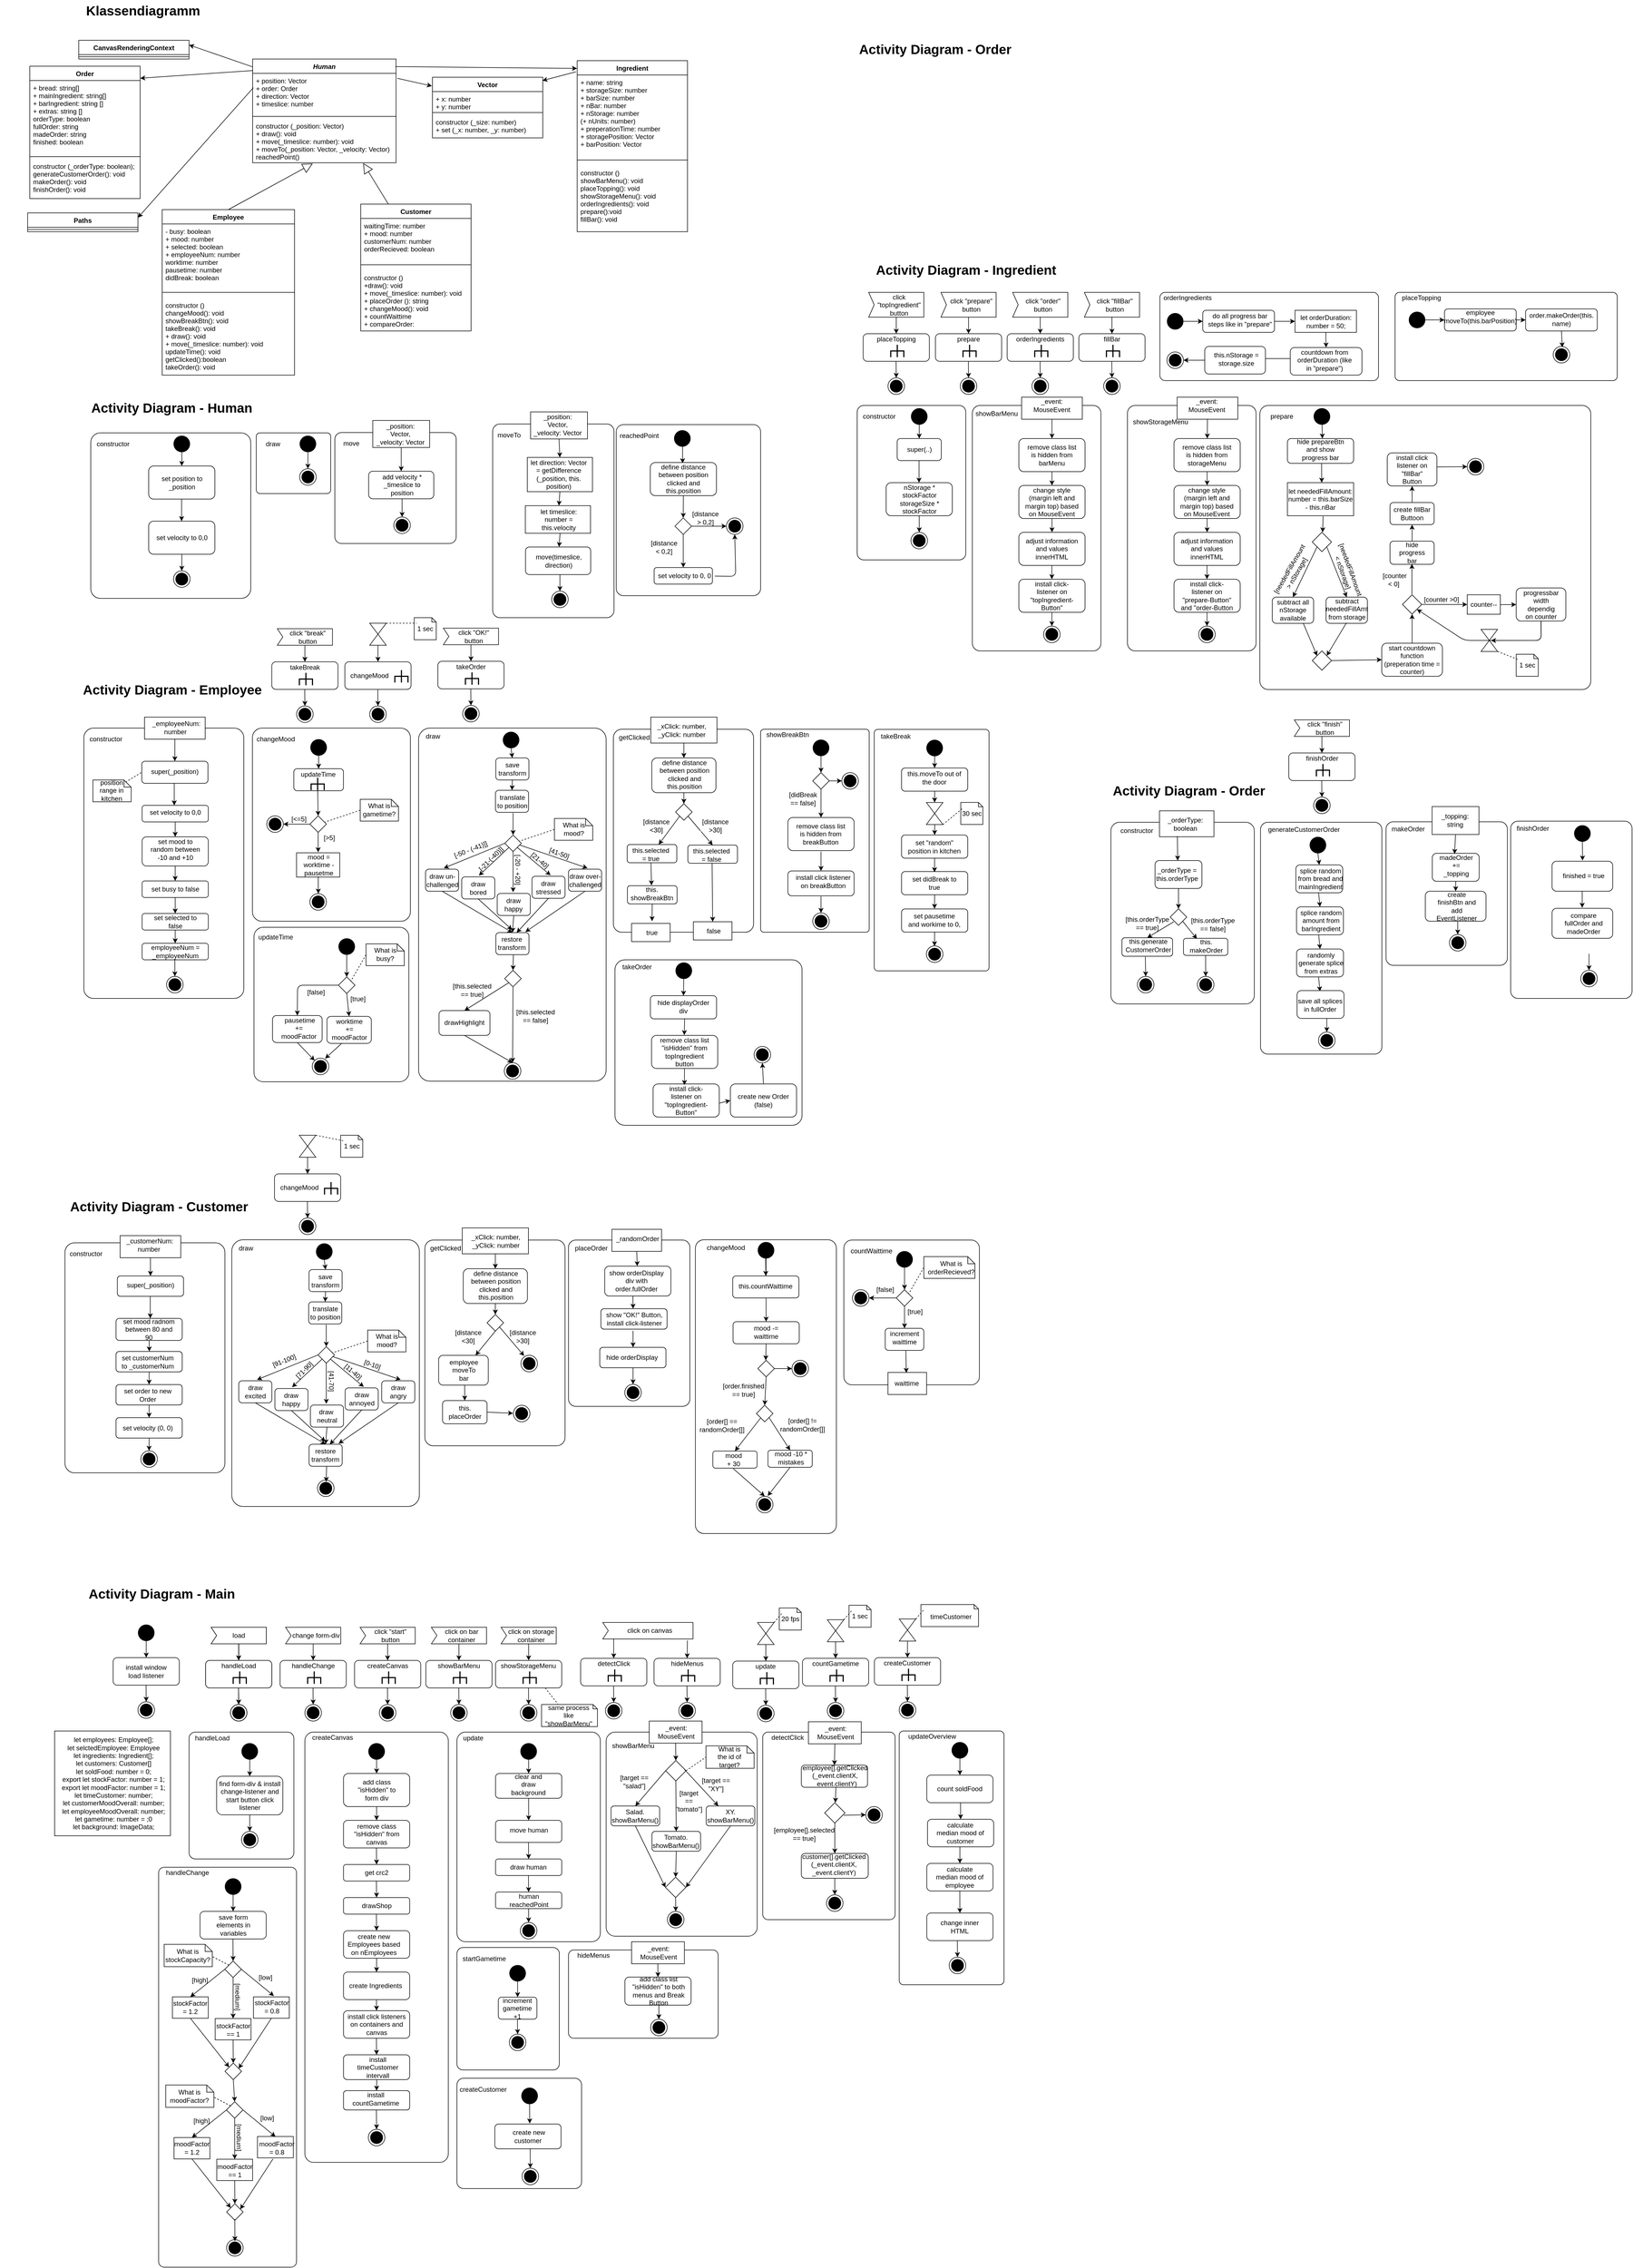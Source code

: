 <mxfile version="14.9.6" type="device"><diagram id="sXi7H9621t6duF0LJQ3M" name="Seite-1"><mxGraphModel dx="3543" dy="1163" grid="1" gridSize="10" guides="1" tooltips="1" connect="1" arrows="1" fold="1" page="1" pageScale="1" pageWidth="1169" pageHeight="827" math="0" shadow="0"><root><mxCell id="0"/><mxCell id="1" parent="0"/><mxCell id="RanaD5R9kCwxa9IHPGKo-1" value="Klassendiagramm" style="text;strokeColor=none;fillColor=none;html=1;fontSize=24;fontStyle=1;verticalAlign=middle;align=center;" parent="1" vertex="1"><mxGeometry x="65" y="10" width="100" height="40" as="geometry"/></mxCell><mxCell id="RanaD5R9kCwxa9IHPGKo-2" value="Human" style="swimlane;fontStyle=3;align=center;verticalAlign=top;childLayout=stackLayout;horizontal=1;startSize=26;horizontalStack=0;resizeParent=1;resizeParentMax=0;resizeLast=0;collapsible=1;marginBottom=0;" parent="1" vertex="1"><mxGeometry x="314" y="117" width="260" height="188" as="geometry"/></mxCell><mxCell id="RanaD5R9kCwxa9IHPGKo-3" value="+ position: Vector&#10;+ order: Order&#10;+ direction: Vector&#10;+ timeslice: number&#10;" style="text;strokeColor=none;fillColor=none;align=left;verticalAlign=top;spacingLeft=4;spacingRight=4;overflow=hidden;rotatable=0;points=[[0,0.5],[1,0.5]];portConstraint=eastwest;" parent="RanaD5R9kCwxa9IHPGKo-2" vertex="1"><mxGeometry y="26" width="260" height="74" as="geometry"/></mxCell><mxCell id="RanaD5R9kCwxa9IHPGKo-4" value="" style="line;strokeWidth=1;fillColor=none;align=left;verticalAlign=middle;spacingTop=-1;spacingLeft=3;spacingRight=3;rotatable=0;labelPosition=right;points=[];portConstraint=eastwest;" parent="RanaD5R9kCwxa9IHPGKo-2" vertex="1"><mxGeometry y="100" width="260" height="8" as="geometry"/></mxCell><mxCell id="RanaD5R9kCwxa9IHPGKo-5" value="constructor (_position: Vector)&#10;+ draw(): void&#10;+ move(_timeslice: number): void&#10;+ moveTo(_position: Vector, _velocity: Vector)&#10;reachedPoint()&#10;" style="text;strokeColor=none;fillColor=none;align=left;verticalAlign=top;spacingLeft=4;spacingRight=4;overflow=hidden;rotatable=0;points=[[0,0.5],[1,0.5]];portConstraint=eastwest;" parent="RanaD5R9kCwxa9IHPGKo-2" vertex="1"><mxGeometry y="108" width="260" height="80" as="geometry"/></mxCell><mxCell id="RanaD5R9kCwxa9IHPGKo-6" value="CanvasRenderingContext" style="swimlane;fontStyle=1;align=center;verticalAlign=top;childLayout=stackLayout;horizontal=1;startSize=26;horizontalStack=0;resizeParent=1;resizeParentMax=0;resizeLast=0;collapsible=1;marginBottom=0;" parent="1" vertex="1"><mxGeometry x="-1.25" y="83" width="200" height="34" as="geometry"/></mxCell><mxCell id="RanaD5R9kCwxa9IHPGKo-8" value="" style="line;strokeWidth=1;fillColor=none;align=left;verticalAlign=middle;spacingTop=-1;spacingLeft=3;spacingRight=3;rotatable=0;labelPosition=right;points=[];portConstraint=eastwest;" parent="RanaD5R9kCwxa9IHPGKo-6" vertex="1"><mxGeometry y="26" width="200" height="8" as="geometry"/></mxCell><mxCell id="RanaD5R9kCwxa9IHPGKo-12" value="" style="endArrow=classic;html=1;exitX=0.001;exitY=0.076;exitDx=0;exitDy=0;entryX=1;entryY=0.25;entryDx=0;entryDy=0;exitPerimeter=0;" parent="1" source="RanaD5R9kCwxa9IHPGKo-2" target="RanaD5R9kCwxa9IHPGKo-6" edge="1"><mxGeometry width="50" height="50" relative="1" as="geometry"><mxPoint x="760" y="240" as="sourcePoint"/><mxPoint x="810" y="190" as="targetPoint"/></mxGeometry></mxCell><mxCell id="RanaD5R9kCwxa9IHPGKo-13" value="Vector" style="swimlane;fontStyle=1;align=center;verticalAlign=top;childLayout=stackLayout;horizontal=1;startSize=26;horizontalStack=0;resizeParent=1;resizeParentMax=0;resizeLast=0;collapsible=1;marginBottom=0;" parent="1" vertex="1"><mxGeometry x="640" y="150" width="200" height="110" as="geometry"/></mxCell><mxCell id="RanaD5R9kCwxa9IHPGKo-14" value="+ x: number&#10;+ y: number&#10;" style="text;strokeColor=none;fillColor=none;align=left;verticalAlign=top;spacingLeft=4;spacingRight=4;overflow=hidden;rotatable=0;points=[[0,0.5],[1,0.5]];portConstraint=eastwest;" parent="RanaD5R9kCwxa9IHPGKo-13" vertex="1"><mxGeometry y="26" width="200" height="34" as="geometry"/></mxCell><mxCell id="RanaD5R9kCwxa9IHPGKo-15" value="" style="line;strokeWidth=1;fillColor=none;align=left;verticalAlign=middle;spacingTop=-1;spacingLeft=3;spacingRight=3;rotatable=0;labelPosition=right;points=[];portConstraint=eastwest;" parent="RanaD5R9kCwxa9IHPGKo-13" vertex="1"><mxGeometry y="60" width="200" height="8" as="geometry"/></mxCell><mxCell id="RanaD5R9kCwxa9IHPGKo-16" value="constructor (_size: number)&#10;+ set (_x: number, _y: number)" style="text;strokeColor=none;fillColor=none;align=left;verticalAlign=top;spacingLeft=4;spacingRight=4;overflow=hidden;rotatable=0;points=[[0,0.5],[1,0.5]];portConstraint=eastwest;" parent="RanaD5R9kCwxa9IHPGKo-13" vertex="1"><mxGeometry y="68" width="200" height="42" as="geometry"/></mxCell><mxCell id="RanaD5R9kCwxa9IHPGKo-17" value="" style="endArrow=classic;html=1;exitX=1.01;exitY=0.186;exitDx=0;exitDy=0;entryX=-0.005;entryY=0.145;entryDx=0;entryDy=0;exitPerimeter=0;entryPerimeter=0;" parent="1" source="RanaD5R9kCwxa9IHPGKo-2" target="RanaD5R9kCwxa9IHPGKo-13" edge="1"><mxGeometry width="50" height="50" relative="1" as="geometry"><mxPoint x="366" y="141.008" as="sourcePoint"/><mxPoint x="280" y="138.5" as="targetPoint"/></mxGeometry></mxCell><mxCell id="RanaD5R9kCwxa9IHPGKo-18" value="Employee" style="swimlane;fontStyle=1;align=center;verticalAlign=top;childLayout=stackLayout;horizontal=1;startSize=26;horizontalStack=0;resizeParent=1;resizeParentMax=0;resizeLast=0;collapsible=1;marginBottom=0;" parent="1" vertex="1"><mxGeometry x="150" y="390" width="240" height="300" as="geometry"/></mxCell><mxCell id="RanaD5R9kCwxa9IHPGKo-19" value="- busy: boolean&#10;+ mood: number&#10;+ selected: boolean&#10;+ employeeNum: number&#10;worktime: number&#10;pausetime: number&#10;didBreak: boolean&#10;" style="text;strokeColor=none;fillColor=none;align=left;verticalAlign=top;spacingLeft=4;spacingRight=4;overflow=hidden;rotatable=0;points=[[0,0.5],[1,0.5]];portConstraint=eastwest;" parent="RanaD5R9kCwxa9IHPGKo-18" vertex="1"><mxGeometry y="26" width="240" height="114" as="geometry"/></mxCell><mxCell id="RanaD5R9kCwxa9IHPGKo-20" value="" style="line;strokeWidth=1;fillColor=none;align=left;verticalAlign=middle;spacingTop=-1;spacingLeft=3;spacingRight=3;rotatable=0;labelPosition=right;points=[];portConstraint=eastwest;" parent="RanaD5R9kCwxa9IHPGKo-18" vertex="1"><mxGeometry y="140" width="240" height="20" as="geometry"/></mxCell><mxCell id="RanaD5R9kCwxa9IHPGKo-21" value="constructor ()&#10;changeMood(): void&#10;showBreakBtn(): void&#10;takeBreak(): void&#10;+ draw(): void&#10;+ move(_timeslice: number): void&#10;updateTime(): void&#10;getClicked():boolean&#10;takeOrder(): void" style="text;strokeColor=none;fillColor=none;align=left;verticalAlign=top;spacingLeft=4;spacingRight=4;overflow=hidden;rotatable=0;points=[[0,0.5],[1,0.5]];portConstraint=eastwest;" parent="RanaD5R9kCwxa9IHPGKo-18" vertex="1"><mxGeometry y="160" width="240" height="140" as="geometry"/></mxCell><mxCell id="RanaD5R9kCwxa9IHPGKo-22" value="Customer" style="swimlane;fontStyle=1;align=center;verticalAlign=top;childLayout=stackLayout;horizontal=1;startSize=26;horizontalStack=0;resizeParent=1;resizeParentMax=0;resizeLast=0;collapsible=1;marginBottom=0;" parent="1" vertex="1"><mxGeometry x="510" y="380" width="200" height="230" as="geometry"/></mxCell><mxCell id="RanaD5R9kCwxa9IHPGKo-23" value="waitingTime: number&#10;+ mood: number&#10;customerNum: number&#10;orderRecieved: boolean&#10;" style="text;strokeColor=none;fillColor=none;align=left;verticalAlign=top;spacingLeft=4;spacingRight=4;overflow=hidden;rotatable=0;points=[[0,0.5],[1,0.5]];portConstraint=eastwest;" parent="RanaD5R9kCwxa9IHPGKo-22" vertex="1"><mxGeometry y="26" width="200" height="74" as="geometry"/></mxCell><mxCell id="RanaD5R9kCwxa9IHPGKo-24" value="" style="line;strokeWidth=1;fillColor=none;align=left;verticalAlign=middle;spacingTop=-1;spacingLeft=3;spacingRight=3;rotatable=0;labelPosition=right;points=[];portConstraint=eastwest;" parent="RanaD5R9kCwxa9IHPGKo-22" vertex="1"><mxGeometry y="100" width="200" height="20" as="geometry"/></mxCell><mxCell id="RanaD5R9kCwxa9IHPGKo-25" value="constructor ()&#10;+draw(): void&#10;+ move(_timeslice: number): void&#10;+ placeOrder (): string&#10;+ changeMood(): void&#10;+ countWaittime&#10;+ compareOrder: " style="text;strokeColor=none;fillColor=none;align=left;verticalAlign=top;spacingLeft=4;spacingRight=4;overflow=hidden;rotatable=0;points=[[0,0.5],[1,0.5]];portConstraint=eastwest;" parent="RanaD5R9kCwxa9IHPGKo-22" vertex="1"><mxGeometry y="120" width="200" height="110" as="geometry"/></mxCell><mxCell id="RanaD5R9kCwxa9IHPGKo-26" value="" style="endArrow=block;endSize=16;endFill=0;html=1;exitX=0.5;exitY=0;exitDx=0;exitDy=0;entryX=0.419;entryY=1.019;entryDx=0;entryDy=0;entryPerimeter=0;" parent="1" source="RanaD5R9kCwxa9IHPGKo-18" edge="1" target="RanaD5R9kCwxa9IHPGKo-5"><mxGeometry x="0.082" y="3" width="160" relative="1" as="geometry"><mxPoint x="290" y="360" as="sourcePoint"/><mxPoint x="406" y="311" as="targetPoint"/><Array as="points"><mxPoint x="380" y="330"/></Array><mxPoint as="offset"/></mxGeometry></mxCell><mxCell id="RanaD5R9kCwxa9IHPGKo-27" value="" style="endArrow=block;endSize=16;endFill=0;html=1;exitX=0.25;exitY=0;exitDx=0;exitDy=0;entryX=0.771;entryY=1.009;entryDx=0;entryDy=0;entryPerimeter=0;" parent="1" source="RanaD5R9kCwxa9IHPGKo-22" edge="1" target="RanaD5R9kCwxa9IHPGKo-5"><mxGeometry x="0.082" y="3" width="160" relative="1" as="geometry"><mxPoint x="320" y="390" as="sourcePoint"/><mxPoint x="520" y="310" as="targetPoint"/><Array as="points"/><mxPoint as="offset"/></mxGeometry></mxCell><mxCell id="oDpDH8PeUgO924sT5aSu-1" value="Activity Diagram - Human" style="text;strokeColor=none;fillColor=none;html=1;fontSize=24;fontStyle=1;verticalAlign=middle;align=center;" parent="1" vertex="1"><mxGeometry x="117.25" y="730" width="100" height="40" as="geometry"/></mxCell><mxCell id="oDpDH8PeUgO924sT5aSu-2" value="" style="rounded=1;whiteSpace=wrap;html=1;arcSize=6;fillColor=#FFFFFF;" parent="1" vertex="1"><mxGeometry x="20.56" y="794.72" width="290" height="300" as="geometry"/></mxCell><mxCell id="oDpDH8PeUgO924sT5aSu-3" value="constructor" style="text;html=1;strokeColor=none;fillColor=none;align=center;verticalAlign=middle;whiteSpace=wrap;rounded=0;" parent="1" vertex="1"><mxGeometry x="40.56" y="804.72" width="40" height="20" as="geometry"/></mxCell><mxCell id="oDpDH8PeUgO924sT5aSu-6" value="" style="endArrow=classic;html=1;exitX=0.5;exitY=1;exitDx=0;exitDy=0;" parent="1" target="oDpDH8PeUgO924sT5aSu-7" edge="1"><mxGeometry width="50" height="50" relative="1" as="geometry"><mxPoint x="185.56" y="814.72" as="sourcePoint"/><mxPoint x="825.56" y="764.72" as="targetPoint"/></mxGeometry></mxCell><mxCell id="oDpDH8PeUgO924sT5aSu-7" value="" style="rounded=1;whiteSpace=wrap;html=1;" parent="1" vertex="1"><mxGeometry x="125.56" y="854.72" width="120" height="60" as="geometry"/></mxCell><mxCell id="oDpDH8PeUgO924sT5aSu-8" value="set position to _position" style="text;html=1;strokeColor=none;fillColor=none;align=center;verticalAlign=middle;whiteSpace=wrap;rounded=0;" parent="1" vertex="1"><mxGeometry x="135.56" y="874.72" width="100" height="20" as="geometry"/></mxCell><mxCell id="oDpDH8PeUgO924sT5aSu-9" value="" style="endArrow=classic;html=1;exitX=0.5;exitY=1;exitDx=0;exitDy=0;" parent="1" edge="1"><mxGeometry width="50" height="50" relative="1" as="geometry"><mxPoint x="185.22" y="914.72" as="sourcePoint"/><mxPoint x="185.22" y="954.72" as="targetPoint"/></mxGeometry></mxCell><mxCell id="oDpDH8PeUgO924sT5aSu-10" value="" style="rounded=1;whiteSpace=wrap;html=1;" parent="1" vertex="1"><mxGeometry x="125.56" y="954.72" width="120" height="60" as="geometry"/></mxCell><mxCell id="oDpDH8PeUgO924sT5aSu-11" value="set velocity to 0,0" style="text;html=1;strokeColor=none;fillColor=none;align=center;verticalAlign=middle;whiteSpace=wrap;rounded=0;" parent="1" vertex="1"><mxGeometry x="135.56" y="974.72" width="100" height="20" as="geometry"/></mxCell><mxCell id="oDpDH8PeUgO924sT5aSu-12" value="" style="ellipse;html=1;shape=endState;fillColor=#000000;strokeColor=#000000;" parent="1" vertex="1"><mxGeometry x="170.56" y="1044.72" width="30" height="30" as="geometry"/></mxCell><mxCell id="oDpDH8PeUgO924sT5aSu-13" value="" style="endArrow=classic;html=1;exitX=0.5;exitY=1;exitDx=0;exitDy=0;entryX=0.5;entryY=0;entryDx=0;entryDy=0;" parent="1" source="oDpDH8PeUgO924sT5aSu-10" edge="1"><mxGeometry width="50" height="50" relative="1" as="geometry"><mxPoint x="195.22" y="924.72" as="sourcePoint"/><mxPoint x="185.56" y="1044.72" as="targetPoint"/></mxGeometry></mxCell><mxCell id="oDpDH8PeUgO924sT5aSu-29" value="Activity Diagram - Main" style="text;strokeColor=none;fillColor=none;html=1;fontSize=24;fontStyle=1;verticalAlign=middle;align=center;" parent="1" vertex="1"><mxGeometry x="98.75" y="2880" width="100" height="40" as="geometry"/></mxCell><mxCell id="oDpDH8PeUgO924sT5aSu-32" value="" style="ellipse;fillColor=#000000;strokeColor=none;" parent="1" vertex="1"><mxGeometry x="106.1" y="2955" width="30" height="30" as="geometry"/></mxCell><mxCell id="oDpDH8PeUgO924sT5aSu-33" value="" style="endArrow=classic;html=1;exitX=0.5;exitY=1;exitDx=0;exitDy=0;" parent="1" source="oDpDH8PeUgO924sT5aSu-32" target="oDpDH8PeUgO924sT5aSu-34" edge="1"><mxGeometry width="50" height="50" relative="1" as="geometry"><mxPoint x="151.1" y="3065" as="sourcePoint"/><mxPoint x="201.1" y="3015" as="targetPoint"/></mxGeometry></mxCell><mxCell id="oDpDH8PeUgO924sT5aSu-34" value="" style="rounded=1;whiteSpace=wrap;html=1;" parent="1" vertex="1"><mxGeometry x="61.1" y="3015" width="120" height="50" as="geometry"/></mxCell><mxCell id="oDpDH8PeUgO924sT5aSu-35" value="install window load listener" style="text;html=1;strokeColor=none;fillColor=none;align=center;verticalAlign=middle;whiteSpace=wrap;rounded=0;" parent="1" vertex="1"><mxGeometry x="76.1" y="3030" width="90" height="20" as="geometry"/></mxCell><mxCell id="oDpDH8PeUgO924sT5aSu-36" value="" style="endArrow=classic;html=1;exitX=0.5;exitY=1;exitDx=0;exitDy=0;" parent="1" target="oDpDH8PeUgO924sT5aSu-37" edge="1"><mxGeometry width="50" height="50" relative="1" as="geometry"><mxPoint x="120.81" y="3065.0" as="sourcePoint"/><mxPoint x="120.81" y="3095" as="targetPoint"/></mxGeometry></mxCell><mxCell id="oDpDH8PeUgO924sT5aSu-37" value="" style="ellipse;html=1;shape=endState;fillColor=#000000;strokeColor=#000000;" parent="1" vertex="1"><mxGeometry x="106.1" y="3095" width="30" height="30" as="geometry"/></mxCell><mxCell id="oDpDH8PeUgO924sT5aSu-40" value="" style="html=1;shadow=0;dashed=0;align=center;verticalAlign=middle;shape=mxgraph.arrows2.arrow;dy=0;dx=0;notch=10;" parent="1" vertex="1"><mxGeometry x="238.75" y="2960" width="100" height="30" as="geometry"/></mxCell><mxCell id="oDpDH8PeUgO924sT5aSu-41" value="load" style="text;html=1;strokeColor=none;fillColor=none;align=center;verticalAlign=middle;whiteSpace=wrap;rounded=0;" parent="1" vertex="1"><mxGeometry x="243.75" y="2965" width="90" height="20" as="geometry"/></mxCell><mxCell id="oDpDH8PeUgO924sT5aSu-42" value="" style="endArrow=classic;html=1;exitX=0.5;exitY=1;exitDx=0;exitDy=0;" parent="1" edge="1"><mxGeometry width="50" height="50" relative="1" as="geometry"><mxPoint x="288.75" y="2990" as="sourcePoint"/><mxPoint x="288.75" y="3020" as="targetPoint"/></mxGeometry></mxCell><mxCell id="oDpDH8PeUgO924sT5aSu-43" value="" style="rounded=1;whiteSpace=wrap;html=1;" parent="1" vertex="1"><mxGeometry x="228.75" y="3020" width="120" height="50" as="geometry"/></mxCell><mxCell id="oDpDH8PeUgO924sT5aSu-44" value="handleLoad" style="text;html=1;strokeColor=none;fillColor=none;align=center;verticalAlign=middle;whiteSpace=wrap;rounded=0;" parent="1" vertex="1"><mxGeometry x="243.75" y="3020" width="90" height="20" as="geometry"/></mxCell><mxCell id="oDpDH8PeUgO924sT5aSu-45" value="" style="endArrow=classic;html=1;exitX=0.5;exitY=1;exitDx=0;exitDy=0;" parent="1" edge="1"><mxGeometry width="50" height="50" relative="1" as="geometry"><mxPoint x="288.46" y="3070.0" as="sourcePoint"/><mxPoint x="288.75" y="3100" as="targetPoint"/></mxGeometry></mxCell><mxCell id="oDpDH8PeUgO924sT5aSu-46" value="" style="ellipse;html=1;shape=endState;fillColor=#000000;strokeColor=#000000;" parent="1" vertex="1"><mxGeometry x="273.75" y="3100" width="30" height="30" as="geometry"/></mxCell><mxCell id="oDpDH8PeUgO924sT5aSu-48" value="" style="group" parent="1" vertex="1" connectable="0"><mxGeometry x="278.75" y="3040" width="23.75" height="22.5" as="geometry"/></mxCell><mxCell id="oDpDH8PeUgO924sT5aSu-49" value="" style="endArrow=none;html=1;strokeColor=#000000;strokeWidth=2;exitX=1;exitY=0.5;exitDx=0;exitDy=0;exitPerimeter=0;" parent="oDpDH8PeUgO924sT5aSu-48" source="oDpDH8PeUgO924sT5aSu-50" edge="1"><mxGeometry width="50" height="50" relative="1" as="geometry"><mxPoint x="11.995" y="20.005" as="sourcePoint"/><mxPoint x="11.805" y="12.005" as="targetPoint"/><Array as="points"><mxPoint x="11.805" y="12.005"/></Array></mxGeometry></mxCell><mxCell id="oDpDH8PeUgO924sT5aSu-50" value="" style="strokeWidth=2;html=1;shape=mxgraph.flowchart.annotation_2;align=left;labelPosition=right;pointerEvents=1;rotation=90;" parent="oDpDH8PeUgO924sT5aSu-48" vertex="1"><mxGeometry x="0.625" y="-0.625" width="22.5" height="23.75" as="geometry"/></mxCell><mxCell id="oDpDH8PeUgO924sT5aSu-51" value="" style="rounded=1;whiteSpace=wrap;html=1;arcSize=6;" parent="1" vertex="1"><mxGeometry x="198.75" y="3150" width="190" height="230" as="geometry"/></mxCell><mxCell id="oDpDH8PeUgO924sT5aSu-52" value="handleLoad" style="text;html=1;strokeColor=none;fillColor=none;align=center;verticalAlign=middle;whiteSpace=wrap;rounded=0;" parent="1" vertex="1"><mxGeometry x="196.25" y="3151.25" width="90" height="20" as="geometry"/></mxCell><mxCell id="oDpDH8PeUgO924sT5aSu-53" value="" style="ellipse;fillColor=#000000;strokeColor=none;" parent="1" vertex="1"><mxGeometry x="293.75" y="3170" width="30" height="30" as="geometry"/></mxCell><mxCell id="oDpDH8PeUgO924sT5aSu-54" value="" style="endArrow=classic;html=1;exitX=0.5;exitY=1;exitDx=0;exitDy=0;" parent="1" source="oDpDH8PeUgO924sT5aSu-53" target="oDpDH8PeUgO924sT5aSu-55" edge="1"><mxGeometry width="50" height="50" relative="1" as="geometry"><mxPoint x="338.75" y="3280" as="sourcePoint"/><mxPoint x="388.75" y="3230" as="targetPoint"/></mxGeometry></mxCell><mxCell id="oDpDH8PeUgO924sT5aSu-55" value="" style="rounded=1;whiteSpace=wrap;html=1;" parent="1" vertex="1"><mxGeometry x="248.75" y="3230" width="120" height="70" as="geometry"/></mxCell><mxCell id="oDpDH8PeUgO924sT5aSu-56" value="find form-div &amp;amp; install change-listener and start button click listener" style="text;html=1;strokeColor=none;fillColor=none;align=center;verticalAlign=middle;whiteSpace=wrap;rounded=0;" parent="1" vertex="1"><mxGeometry x="248.75" y="3255" width="120" height="20" as="geometry"/></mxCell><mxCell id="oDpDH8PeUgO924sT5aSu-57" value="" style="endArrow=classic;html=1;" parent="1" target="oDpDH8PeUgO924sT5aSu-58" edge="1"><mxGeometry width="50" height="50" relative="1" as="geometry"><mxPoint x="308.75" y="3300.5" as="sourcePoint"/><mxPoint x="308.46" y="3290.5" as="targetPoint"/></mxGeometry></mxCell><mxCell id="oDpDH8PeUgO924sT5aSu-58" value="" style="ellipse;html=1;shape=endState;fillColor=#000000;strokeColor=#000000;" parent="1" vertex="1"><mxGeometry x="293.75" y="3330" width="30" height="30" as="geometry"/></mxCell><mxCell id="oDpDH8PeUgO924sT5aSu-59" value="" style="html=1;shadow=0;dashed=0;align=center;verticalAlign=middle;shape=mxgraph.arrows2.arrow;dy=0;dx=0;notch=10;" parent="1" vertex="1"><mxGeometry x="238.75" y="2960" width="100" height="30" as="geometry"/></mxCell><mxCell id="oDpDH8PeUgO924sT5aSu-60" value="load" style="text;html=1;strokeColor=none;fillColor=none;align=center;verticalAlign=middle;whiteSpace=wrap;rounded=0;" parent="1" vertex="1"><mxGeometry x="243.75" y="2965" width="90" height="20" as="geometry"/></mxCell><mxCell id="oDpDH8PeUgO924sT5aSu-61" value="" style="endArrow=classic;html=1;exitX=0.5;exitY=1;exitDx=0;exitDy=0;" parent="1" edge="1"><mxGeometry width="50" height="50" relative="1" as="geometry"><mxPoint x="288.75" y="2990" as="sourcePoint"/><mxPoint x="288.75" y="3020" as="targetPoint"/></mxGeometry></mxCell><mxCell id="oDpDH8PeUgO924sT5aSu-62" value="" style="rounded=1;whiteSpace=wrap;html=1;" parent="1" vertex="1"><mxGeometry x="228.75" y="3020" width="120" height="50" as="geometry"/></mxCell><mxCell id="oDpDH8PeUgO924sT5aSu-63" value="handleLoad" style="text;html=1;strokeColor=none;fillColor=none;align=center;verticalAlign=middle;whiteSpace=wrap;rounded=0;" parent="1" vertex="1"><mxGeometry x="243.75" y="3020" width="90" height="20" as="geometry"/></mxCell><mxCell id="oDpDH8PeUgO924sT5aSu-64" value="" style="endArrow=classic;html=1;exitX=0.5;exitY=1;exitDx=0;exitDy=0;" parent="1" edge="1"><mxGeometry width="50" height="50" relative="1" as="geometry"><mxPoint x="288.46" y="3070.0" as="sourcePoint"/><mxPoint x="288.75" y="3100" as="targetPoint"/></mxGeometry></mxCell><mxCell id="oDpDH8PeUgO924sT5aSu-65" value="" style="ellipse;html=1;shape=endState;fillColor=#000000;strokeColor=#000000;" parent="1" vertex="1"><mxGeometry x="273.75" y="3100" width="30" height="30" as="geometry"/></mxCell><mxCell id="oDpDH8PeUgO924sT5aSu-66" value="" style="group" parent="1" vertex="1" connectable="0"><mxGeometry x="278.75" y="3040" width="23.75" height="22.5" as="geometry"/></mxCell><mxCell id="oDpDH8PeUgO924sT5aSu-67" value="" style="endArrow=none;html=1;strokeColor=#000000;strokeWidth=2;exitX=1;exitY=0.5;exitDx=0;exitDy=0;exitPerimeter=0;" parent="oDpDH8PeUgO924sT5aSu-66" source="oDpDH8PeUgO924sT5aSu-68" edge="1"><mxGeometry width="50" height="50" relative="1" as="geometry"><mxPoint x="11.995" y="20.005" as="sourcePoint"/><mxPoint x="11.805" y="12.005" as="targetPoint"/><Array as="points"><mxPoint x="11.805" y="12.005"/></Array></mxGeometry></mxCell><mxCell id="oDpDH8PeUgO924sT5aSu-68" value="" style="strokeWidth=2;html=1;shape=mxgraph.flowchart.annotation_2;align=left;labelPosition=right;pointerEvents=1;rotation=90;" parent="oDpDH8PeUgO924sT5aSu-66" vertex="1"><mxGeometry x="0.625" y="-0.625" width="22.5" height="23.75" as="geometry"/></mxCell><mxCell id="oDpDH8PeUgO924sT5aSu-69" value="" style="html=1;shadow=0;dashed=0;align=center;verticalAlign=middle;shape=mxgraph.arrows2.arrow;dy=0;dx=0;notch=10;" parent="1" vertex="1"><mxGeometry x="373.75" y="2960" width="100" height="30" as="geometry"/></mxCell><mxCell id="oDpDH8PeUgO924sT5aSu-70" value="change form-div" style="text;html=1;strokeColor=none;fillColor=none;align=center;verticalAlign=middle;whiteSpace=wrap;rounded=0;" parent="1" vertex="1"><mxGeometry x="383.75" y="2965" width="90" height="20" as="geometry"/></mxCell><mxCell id="oDpDH8PeUgO924sT5aSu-71" value="" style="endArrow=classic;html=1;exitX=0.5;exitY=1;exitDx=0;exitDy=0;" parent="1" edge="1"><mxGeometry width="50" height="50" relative="1" as="geometry"><mxPoint x="423.75" y="2990" as="sourcePoint"/><mxPoint x="423.75" y="3020" as="targetPoint"/></mxGeometry></mxCell><mxCell id="oDpDH8PeUgO924sT5aSu-72" value="" style="rounded=1;whiteSpace=wrap;html=1;" parent="1" vertex="1"><mxGeometry x="363.75" y="3020" width="120" height="50" as="geometry"/></mxCell><mxCell id="oDpDH8PeUgO924sT5aSu-73" value="handleChange" style="text;html=1;strokeColor=none;fillColor=none;align=center;verticalAlign=middle;whiteSpace=wrap;rounded=0;" parent="1" vertex="1"><mxGeometry x="378.75" y="3020" width="90" height="20" as="geometry"/></mxCell><mxCell id="oDpDH8PeUgO924sT5aSu-74" value="" style="endArrow=classic;html=1;exitX=0.5;exitY=1;exitDx=0;exitDy=0;" parent="1" edge="1"><mxGeometry width="50" height="50" relative="1" as="geometry"><mxPoint x="423.46" y="3070.0" as="sourcePoint"/><mxPoint x="423.75" y="3100" as="targetPoint"/></mxGeometry></mxCell><mxCell id="oDpDH8PeUgO924sT5aSu-75" value="" style="ellipse;html=1;shape=endState;fillColor=#000000;strokeColor=#000000;" parent="1" vertex="1"><mxGeometry x="408.75" y="3100" width="30" height="30" as="geometry"/></mxCell><mxCell id="oDpDH8PeUgO924sT5aSu-76" value="" style="group" parent="1" vertex="1" connectable="0"><mxGeometry x="413.75" y="3040" width="23.75" height="22.5" as="geometry"/></mxCell><mxCell id="oDpDH8PeUgO924sT5aSu-77" value="" style="endArrow=none;html=1;strokeColor=#000000;strokeWidth=2;exitX=1;exitY=0.5;exitDx=0;exitDy=0;exitPerimeter=0;" parent="oDpDH8PeUgO924sT5aSu-76" source="oDpDH8PeUgO924sT5aSu-78" edge="1"><mxGeometry width="50" height="50" relative="1" as="geometry"><mxPoint x="11.995" y="20.005" as="sourcePoint"/><mxPoint x="11.805" y="12.005" as="targetPoint"/><Array as="points"><mxPoint x="11.805" y="12.005"/></Array></mxGeometry></mxCell><mxCell id="oDpDH8PeUgO924sT5aSu-78" value="" style="strokeWidth=2;html=1;shape=mxgraph.flowchart.annotation_2;align=left;labelPosition=right;pointerEvents=1;rotation=90;" parent="oDpDH8PeUgO924sT5aSu-76" vertex="1"><mxGeometry x="0.625" y="-0.625" width="22.5" height="23.75" as="geometry"/></mxCell><mxCell id="oDpDH8PeUgO924sT5aSu-79" value="" style="rounded=1;whiteSpace=wrap;html=1;arcSize=4;" parent="1" vertex="1"><mxGeometry x="143.6" y="3395" width="250" height="725" as="geometry"/></mxCell><mxCell id="oDpDH8PeUgO924sT5aSu-80" value="handleChange" style="text;html=1;strokeColor=none;fillColor=none;align=center;verticalAlign=middle;whiteSpace=wrap;rounded=0;" parent="1" vertex="1"><mxGeometry x="150.86" y="3395" width="90" height="20" as="geometry"/></mxCell><mxCell id="oDpDH8PeUgO924sT5aSu-81" value="" style="ellipse;fillColor=#000000;strokeColor=none;" parent="1" vertex="1"><mxGeometry x="263.6" y="3415" width="30" height="30" as="geometry"/></mxCell><mxCell id="oDpDH8PeUgO924sT5aSu-82" value="" style="endArrow=classic;html=1;exitX=0.5;exitY=1;exitDx=0;exitDy=0;" parent="1" source="oDpDH8PeUgO924sT5aSu-81" target="oDpDH8PeUgO924sT5aSu-83" edge="1"><mxGeometry width="50" height="50" relative="1" as="geometry"><mxPoint x="308.6" y="3525" as="sourcePoint"/><mxPoint x="358.6" y="3475" as="targetPoint"/></mxGeometry></mxCell><mxCell id="oDpDH8PeUgO924sT5aSu-83" value="" style="rounded=1;whiteSpace=wrap;html=1;" parent="1" vertex="1"><mxGeometry x="218.6" y="3475" width="120" height="50" as="geometry"/></mxCell><mxCell id="oDpDH8PeUgO924sT5aSu-84" value="save form elements in variables" style="text;html=1;strokeColor=none;fillColor=none;align=center;verticalAlign=middle;whiteSpace=wrap;rounded=0;" parent="1" vertex="1"><mxGeometry x="233.6" y="3490" width="90" height="20" as="geometry"/></mxCell><mxCell id="oDpDH8PeUgO924sT5aSu-85" value="" style="endArrow=classic;html=1;exitX=0.5;exitY=1;exitDx=0;exitDy=0;entryX=0.5;entryY=0;entryDx=0;entryDy=0;" parent="1" edge="1"><mxGeometry width="50" height="50" relative="1" as="geometry"><mxPoint x="278.31" y="3525.0" as="sourcePoint"/><mxPoint x="278.6" y="3565.0" as="targetPoint"/></mxGeometry></mxCell><mxCell id="oDpDH8PeUgO924sT5aSu-86" value="" style="ellipse;html=1;shape=endState;fillColor=#000000;strokeColor=#000000;" parent="1" vertex="1"><mxGeometry x="266.82" y="4070" width="30" height="30" as="geometry"/></mxCell><mxCell id="oDpDH8PeUgO924sT5aSu-87" value="" style="html=1;shadow=0;dashed=0;align=center;verticalAlign=middle;shape=mxgraph.arrows2.arrow;dy=0;dx=0;notch=10;" parent="1" vertex="1"><mxGeometry x="508.75" y="2960" width="100" height="30" as="geometry"/></mxCell><mxCell id="oDpDH8PeUgO924sT5aSu-88" value="click &quot;start&quot; button" style="text;html=1;strokeColor=none;fillColor=none;align=center;verticalAlign=middle;whiteSpace=wrap;rounded=0;" parent="1" vertex="1"><mxGeometry x="518.75" y="2965" width="90" height="20" as="geometry"/></mxCell><mxCell id="oDpDH8PeUgO924sT5aSu-89" value="" style="endArrow=classic;html=1;exitX=0.5;exitY=1;exitDx=0;exitDy=0;" parent="1" edge="1"><mxGeometry width="50" height="50" relative="1" as="geometry"><mxPoint x="558.75" y="2990" as="sourcePoint"/><mxPoint x="558.75" y="3020" as="targetPoint"/></mxGeometry></mxCell><mxCell id="oDpDH8PeUgO924sT5aSu-90" value="" style="rounded=1;whiteSpace=wrap;html=1;" parent="1" vertex="1"><mxGeometry x="498.75" y="3020" width="120" height="50" as="geometry"/></mxCell><mxCell id="oDpDH8PeUgO924sT5aSu-91" value="createCanvas" style="text;html=1;strokeColor=none;fillColor=none;align=center;verticalAlign=middle;whiteSpace=wrap;rounded=0;" parent="1" vertex="1"><mxGeometry x="513.75" y="3020" width="90" height="20" as="geometry"/></mxCell><mxCell id="oDpDH8PeUgO924sT5aSu-92" value="" style="endArrow=classic;html=1;exitX=0.5;exitY=1;exitDx=0;exitDy=0;" parent="1" edge="1"><mxGeometry width="50" height="50" relative="1" as="geometry"><mxPoint x="558.46" y="3070.0" as="sourcePoint"/><mxPoint x="558.75" y="3100" as="targetPoint"/></mxGeometry></mxCell><mxCell id="oDpDH8PeUgO924sT5aSu-93" value="" style="ellipse;html=1;shape=endState;fillColor=#000000;strokeColor=#000000;" parent="1" vertex="1"><mxGeometry x="543.75" y="3100" width="30" height="30" as="geometry"/></mxCell><mxCell id="oDpDH8PeUgO924sT5aSu-94" value="" style="group" parent="1" vertex="1" connectable="0"><mxGeometry x="548.75" y="3040" width="23.75" height="22.5" as="geometry"/></mxCell><mxCell id="oDpDH8PeUgO924sT5aSu-95" value="" style="endArrow=none;html=1;strokeColor=#000000;strokeWidth=2;exitX=1;exitY=0.5;exitDx=0;exitDy=0;exitPerimeter=0;" parent="oDpDH8PeUgO924sT5aSu-94" source="oDpDH8PeUgO924sT5aSu-96" edge="1"><mxGeometry width="50" height="50" relative="1" as="geometry"><mxPoint x="11.995" y="20.005" as="sourcePoint"/><mxPoint x="11.805" y="12.005" as="targetPoint"/><Array as="points"><mxPoint x="11.805" y="12.005"/></Array></mxGeometry></mxCell><mxCell id="oDpDH8PeUgO924sT5aSu-96" value="" style="strokeWidth=2;html=1;shape=mxgraph.flowchart.annotation_2;align=left;labelPosition=right;pointerEvents=1;rotation=90;" parent="oDpDH8PeUgO924sT5aSu-94" vertex="1"><mxGeometry x="0.625" y="-0.625" width="22.5" height="23.75" as="geometry"/></mxCell><mxCell id="oDpDH8PeUgO924sT5aSu-97" value="" style="rounded=1;whiteSpace=wrap;html=1;arcSize=6;" parent="1" vertex="1"><mxGeometry x="408.75" y="3150" width="260" height="780" as="geometry"/></mxCell><mxCell id="oDpDH8PeUgO924sT5aSu-98" value="createCanvas" style="text;html=1;strokeColor=none;fillColor=none;align=center;verticalAlign=middle;whiteSpace=wrap;rounded=0;" parent="1" vertex="1"><mxGeometry x="413.75" y="3150" width="90" height="20" as="geometry"/></mxCell><mxCell id="oDpDH8PeUgO924sT5aSu-99" value="" style="ellipse;fillColor=#000000;strokeColor=none;" parent="1" vertex="1"><mxGeometry x="523.75" y="3170" width="30" height="30" as="geometry"/></mxCell><mxCell id="oDpDH8PeUgO924sT5aSu-100" value="" style="endArrow=classic;html=1;exitX=0.5;exitY=1;exitDx=0;exitDy=0;entryX=0.5;entryY=0;entryDx=0;entryDy=0;" parent="1" source="oDpDH8PeUgO924sT5aSu-99" target="YKogM5XVlWoCiTQ3vZDi-103" edge="1"><mxGeometry width="50" height="50" relative="1" as="geometry"><mxPoint x="568.75" y="3280" as="sourcePoint"/><mxPoint x="618.75" y="3230" as="targetPoint"/></mxGeometry></mxCell><mxCell id="oDpDH8PeUgO924sT5aSu-101" value="" style="rounded=1;whiteSpace=wrap;html=1;" parent="1" vertex="1"><mxGeometry x="478.75" y="3310" width="120" height="50" as="geometry"/></mxCell><mxCell id="oDpDH8PeUgO924sT5aSu-102" value="remove class &quot;isHidden&quot; from canvas" style="text;html=1;strokeColor=none;fillColor=none;align=center;verticalAlign=middle;whiteSpace=wrap;rounded=0;" parent="1" vertex="1"><mxGeometry x="493.75" y="3325" width="90" height="20" as="geometry"/></mxCell><mxCell id="oDpDH8PeUgO924sT5aSu-103" value="" style="endArrow=classic;html=1;exitX=0.5;exitY=1;exitDx=0;exitDy=0;" parent="1" edge="1"><mxGeometry width="50" height="50" relative="1" as="geometry"><mxPoint x="538.46" y="3360.0" as="sourcePoint"/><mxPoint x="538.75" y="3390" as="targetPoint"/></mxGeometry></mxCell><mxCell id="oDpDH8PeUgO924sT5aSu-104" value="" style="rounded=1;whiteSpace=wrap;html=1;" parent="1" vertex="1"><mxGeometry x="478.75" y="3390" width="120" height="30" as="geometry"/></mxCell><mxCell id="oDpDH8PeUgO924sT5aSu-105" value="get crc2" style="text;html=1;strokeColor=none;fillColor=none;align=center;verticalAlign=middle;whiteSpace=wrap;rounded=0;" parent="1" vertex="1"><mxGeometry x="493.75" y="3395" width="90" height="20" as="geometry"/></mxCell><mxCell id="oDpDH8PeUgO924sT5aSu-106" value="" style="rounded=1;whiteSpace=wrap;html=1;" parent="1" vertex="1"><mxGeometry x="478.75" y="3450" width="120" height="30" as="geometry"/></mxCell><mxCell id="oDpDH8PeUgO924sT5aSu-107" value="drawShop" style="text;html=1;strokeColor=none;fillColor=none;align=center;verticalAlign=middle;whiteSpace=wrap;rounded=0;" parent="1" vertex="1"><mxGeometry x="493.75" y="3455" width="90" height="20" as="geometry"/></mxCell><mxCell id="oDpDH8PeUgO924sT5aSu-108" value="" style="endArrow=classic;html=1;exitX=0.5;exitY=1;exitDx=0;exitDy=0;" parent="1" edge="1"><mxGeometry width="50" height="50" relative="1" as="geometry"><mxPoint x="538.41" y="3420.0" as="sourcePoint"/><mxPoint x="538.7" y="3450" as="targetPoint"/></mxGeometry></mxCell><mxCell id="oDpDH8PeUgO924sT5aSu-109" value="" style="rounded=1;whiteSpace=wrap;html=1;" parent="1" vertex="1"><mxGeometry x="478.75" y="3510" width="120" height="50" as="geometry"/></mxCell><mxCell id="oDpDH8PeUgO924sT5aSu-110" value="create new Employees based on nEmployees" style="text;html=1;strokeColor=none;fillColor=none;align=center;verticalAlign=middle;whiteSpace=wrap;rounded=0;" parent="1" vertex="1"><mxGeometry x="478.75" y="3525" width="110" height="20" as="geometry"/></mxCell><mxCell id="oDpDH8PeUgO924sT5aSu-111" value="" style="endArrow=classic;html=1;exitX=0.5;exitY=1;exitDx=0;exitDy=0;" parent="1" edge="1"><mxGeometry width="50" height="50" relative="1" as="geometry"><mxPoint x="538.41" y="3480.0" as="sourcePoint"/><mxPoint x="538.7" y="3510" as="targetPoint"/></mxGeometry></mxCell><mxCell id="oDpDH8PeUgO924sT5aSu-112" value="" style="rounded=1;whiteSpace=wrap;html=1;" parent="1" vertex="1"><mxGeometry x="478.75" y="3655" width="120" height="50" as="geometry"/></mxCell><mxCell id="oDpDH8PeUgO924sT5aSu-113" value="install click listeners on containers and canvas" style="text;html=1;strokeColor=none;fillColor=none;align=center;verticalAlign=middle;whiteSpace=wrap;rounded=0;" parent="1" vertex="1"><mxGeometry x="483.75" y="3670" width="110" height="20" as="geometry"/></mxCell><mxCell id="oDpDH8PeUgO924sT5aSu-114" value="" style="endArrow=classic;html=1;exitX=0.5;exitY=1;exitDx=0;exitDy=0;" parent="1" edge="1"><mxGeometry width="50" height="50" relative="1" as="geometry"><mxPoint x="538.41" y="3625.0" as="sourcePoint"/><mxPoint x="538.7" y="3655" as="targetPoint"/></mxGeometry></mxCell><mxCell id="YKogM5XVlWoCiTQ3vZDi-1" value="Activity Diagram - Employee" style="text;strokeColor=none;fillColor=none;html=1;fontSize=24;fontStyle=1;verticalAlign=middle;align=center;" parent="1" vertex="1"><mxGeometry x="118.0" y="1241" width="100" height="40" as="geometry"/></mxCell><mxCell id="YKogM5XVlWoCiTQ3vZDi-2" value="" style="rounded=1;whiteSpace=wrap;html=1;arcSize=6;fillColor=#FFFFFF;" parent="1" vertex="1"><mxGeometry x="8" y="1330" width="290" height="490" as="geometry"/></mxCell><mxCell id="YKogM5XVlWoCiTQ3vZDi-3" value="constructor" style="text;html=1;strokeColor=none;fillColor=none;align=center;verticalAlign=middle;whiteSpace=wrap;rounded=0;" parent="1" vertex="1"><mxGeometry x="28.0" y="1340" width="40" height="20" as="geometry"/></mxCell><mxCell id="YKogM5XVlWoCiTQ3vZDi-4" value="" style="rounded=0;whiteSpace=wrap;html=1;" parent="1" vertex="1"><mxGeometry x="118" y="1310" width="110" height="40" as="geometry"/></mxCell><mxCell id="YKogM5XVlWoCiTQ3vZDi-5" value="&amp;nbsp;_employeeNum: number" style="text;html=1;strokeColor=none;fillColor=none;align=center;verticalAlign=middle;whiteSpace=wrap;rounded=0;" parent="1" vertex="1"><mxGeometry x="129.41" y="1318.78" width="90" height="20" as="geometry"/></mxCell><mxCell id="YKogM5XVlWoCiTQ3vZDi-6" value="" style="endArrow=classic;html=1;exitX=0.5;exitY=1;exitDx=0;exitDy=0;" parent="1" source="YKogM5XVlWoCiTQ3vZDi-4" target="YKogM5XVlWoCiTQ3vZDi-7" edge="1"><mxGeometry width="50" height="50" relative="1" as="geometry"><mxPoint x="763" y="1350" as="sourcePoint"/><mxPoint x="813" y="1300" as="targetPoint"/></mxGeometry></mxCell><mxCell id="YKogM5XVlWoCiTQ3vZDi-7" value="" style="rounded=1;whiteSpace=wrap;html=1;" parent="1" vertex="1"><mxGeometry x="113" y="1390" width="120" height="40" as="geometry"/></mxCell><mxCell id="YKogM5XVlWoCiTQ3vZDi-8" value="super(_position)" style="text;html=1;strokeColor=none;fillColor=none;align=center;verticalAlign=middle;whiteSpace=wrap;rounded=0;" parent="1" vertex="1"><mxGeometry x="123.0" y="1399" width="100" height="20" as="geometry"/></mxCell><mxCell id="YKogM5XVlWoCiTQ3vZDi-9" value="" style="endArrow=classic;html=1;exitX=0.5;exitY=1;exitDx=0;exitDy=0;" parent="1" edge="1"><mxGeometry width="50" height="50" relative="1" as="geometry"><mxPoint x="171.89" y="1430" as="sourcePoint"/><mxPoint x="171.89" y="1470" as="targetPoint"/></mxGeometry></mxCell><mxCell id="YKogM5XVlWoCiTQ3vZDi-10" value="" style="rounded=1;whiteSpace=wrap;html=1;" parent="1" vertex="1"><mxGeometry x="113.63" y="1470" width="120" height="30" as="geometry"/></mxCell><mxCell id="YKogM5XVlWoCiTQ3vZDi-11" value="set velocity to 0,0" style="text;html=1;strokeColor=none;fillColor=none;align=center;verticalAlign=middle;whiteSpace=wrap;rounded=0;" parent="1" vertex="1"><mxGeometry x="123.63" y="1472.89" width="100" height="20" as="geometry"/></mxCell><mxCell id="YKogM5XVlWoCiTQ3vZDi-12" value="" style="ellipse;html=1;shape=endState;fillColor=#000000;strokeColor=#000000;" parent="1" vertex="1"><mxGeometry x="158" y="1780" width="30" height="30" as="geometry"/></mxCell><mxCell id="YKogM5XVlWoCiTQ3vZDi-13" value="" style="endArrow=classic;html=1;exitX=0.5;exitY=1;exitDx=0;exitDy=0;entryX=0.5;entryY=0;entryDx=0;entryDy=0;" parent="1" edge="1"><mxGeometry width="50" height="50" relative="1" as="geometry"><mxPoint x="173.0" y="1750" as="sourcePoint"/><mxPoint x="173" y="1780" as="targetPoint"/></mxGeometry></mxCell><mxCell id="YKogM5XVlWoCiTQ3vZDi-14" value="" style="rounded=1;whiteSpace=wrap;html=1;arcSize=6;fillColor=#FFFFFF;" parent="1" vertex="1"><mxGeometry x="749.17" y="778.61" width="220" height="351.11" as="geometry"/></mxCell><mxCell id="YKogM5XVlWoCiTQ3vZDi-15" value="moveTo" style="text;html=1;strokeColor=none;fillColor=none;align=center;verticalAlign=middle;whiteSpace=wrap;rounded=0;" parent="1" vertex="1"><mxGeometry x="759.17" y="788.61" width="40" height="20" as="geometry"/></mxCell><mxCell id="YKogM5XVlWoCiTQ3vZDi-21" value="" style="ellipse;html=1;shape=endState;fillColor=#000000;strokeColor=#000000;" parent="1" vertex="1"><mxGeometry x="856.11" y="1081.61" width="30" height="30" as="geometry"/></mxCell><mxCell id="YKogM5XVlWoCiTQ3vZDi-22" value="" style="endArrow=classic;html=1;exitX=0.5;exitY=1;exitDx=0;exitDy=0;entryX=0.5;entryY=0;entryDx=0;entryDy=0;" parent="1" target="YKogM5XVlWoCiTQ3vZDi-21" edge="1"><mxGeometry width="50" height="50" relative="1" as="geometry"><mxPoint x="871.11" y="1051.61" as="sourcePoint"/><mxPoint x="880.77" y="1001.61" as="targetPoint"/></mxGeometry></mxCell><mxCell id="YKogM5XVlWoCiTQ3vZDi-23" value="" style="ellipse;fillColor=#000000;strokeColor=none;" parent="1" vertex="1"><mxGeometry x="170.56" y="799.72" width="30" height="30" as="geometry"/></mxCell><mxCell id="YKogM5XVlWoCiTQ3vZDi-28" value="" style="rounded=1;whiteSpace=wrap;html=1;arcSize=6;fillColor=#FFFFFF;" parent="1" vertex="1"><mxGeometry x="313.63" y="1330" width="286.37" height="350" as="geometry"/></mxCell><mxCell id="YKogM5XVlWoCiTQ3vZDi-29" value="changeMood" style="text;html=1;strokeColor=none;fillColor=none;align=center;verticalAlign=middle;whiteSpace=wrap;rounded=0;" parent="1" vertex="1"><mxGeometry x="335.51" y="1340" width="40" height="20" as="geometry"/></mxCell><mxCell id="YKogM5XVlWoCiTQ3vZDi-32" value="" style="rounded=1;whiteSpace=wrap;html=1;arcSize=3;fillColor=#FFFFFF;" parent="1" vertex="1"><mxGeometry x="1234.9" y="1332" width="196.87" height="368" as="geometry"/></mxCell><mxCell id="YKogM5XVlWoCiTQ3vZDi-33" value="showBreakBtn" style="text;html=1;strokeColor=none;fillColor=none;align=center;verticalAlign=middle;whiteSpace=wrap;rounded=0;" parent="1" vertex="1"><mxGeometry x="1253.51" y="1332" width="60" height="20" as="geometry"/></mxCell><mxCell id="YKogM5XVlWoCiTQ3vZDi-34" value="" style="ellipse;html=1;shape=endState;fillColor=#000000;strokeColor=#000000;" parent="1" vertex="1"><mxGeometry x="1329.4" y="1665.0" width="30" height="30" as="geometry"/></mxCell><mxCell id="YKogM5XVlWoCiTQ3vZDi-35" value="" style="endArrow=classic;html=1;exitX=0.5;exitY=1;exitDx=0;exitDy=0;entryX=0.5;entryY=0;entryDx=0;entryDy=0;" parent="1" target="YKogM5XVlWoCiTQ3vZDi-34" edge="1"><mxGeometry width="50" height="50" relative="1" as="geometry"><mxPoint x="1344.4" y="1635.0" as="sourcePoint"/><mxPoint x="1354.06" y="1585.0" as="targetPoint"/></mxGeometry></mxCell><mxCell id="YKogM5XVlWoCiTQ3vZDi-36" value="Activity Diagram - Customer" style="text;strokeColor=none;fillColor=none;html=1;fontSize=24;fontStyle=1;verticalAlign=middle;align=center;" parent="1" vertex="1"><mxGeometry x="93.78" y="2178" width="100" height="40" as="geometry"/></mxCell><mxCell id="YKogM5XVlWoCiTQ3vZDi-37" value="" style="rounded=1;whiteSpace=wrap;html=1;arcSize=6;" parent="1" vertex="1"><mxGeometry x="-26.25" y="2263" width="290" height="417" as="geometry"/></mxCell><mxCell id="YKogM5XVlWoCiTQ3vZDi-38" value="constructor" style="text;html=1;strokeColor=none;fillColor=none;align=center;verticalAlign=middle;whiteSpace=wrap;rounded=0;" parent="1" vertex="1"><mxGeometry x="-8.25" y="2273" width="40" height="20" as="geometry"/></mxCell><mxCell id="YKogM5XVlWoCiTQ3vZDi-39" value="" style="rounded=0;whiteSpace=wrap;html=1;" parent="1" vertex="1"><mxGeometry x="73.75" y="2250" width="110" height="40" as="geometry"/></mxCell><mxCell id="YKogM5XVlWoCiTQ3vZDi-41" value="" style="endArrow=classic;html=1;exitX=0.5;exitY=1;exitDx=0;exitDy=0;" parent="1" source="YKogM5XVlWoCiTQ3vZDi-39" target="YKogM5XVlWoCiTQ3vZDi-42" edge="1"><mxGeometry width="50" height="50" relative="1" as="geometry"><mxPoint x="428.75" y="2203" as="sourcePoint"/><mxPoint x="478.75" y="2153" as="targetPoint"/></mxGeometry></mxCell><mxCell id="YKogM5XVlWoCiTQ3vZDi-42" value="" style="rounded=1;whiteSpace=wrap;html=1;" parent="1" vertex="1"><mxGeometry x="68.75" y="2323" width="120" height="37" as="geometry"/></mxCell><mxCell id="YKogM5XVlWoCiTQ3vZDi-43" value="super(_position)" style="text;html=1;strokeColor=none;fillColor=none;align=center;verticalAlign=middle;whiteSpace=wrap;rounded=0;" parent="1" vertex="1"><mxGeometry x="78.75" y="2330" width="100" height="20" as="geometry"/></mxCell><mxCell id="YKogM5XVlWoCiTQ3vZDi-44" value="" style="endArrow=classic;html=1;exitX=0.5;exitY=1;exitDx=0;exitDy=0;" parent="1" edge="1"><mxGeometry width="50" height="50" relative="1" as="geometry"><mxPoint x="128.41" y="2360" as="sourcePoint"/><mxPoint x="128.41" y="2400" as="targetPoint"/></mxGeometry></mxCell><mxCell id="YKogM5XVlWoCiTQ3vZDi-45" value="" style="rounded=1;whiteSpace=wrap;html=1;" parent="1" vertex="1"><mxGeometry x="66.33" y="2400" width="120" height="40" as="geometry"/></mxCell><mxCell id="YKogM5XVlWoCiTQ3vZDi-46" value="set mood radnom between 80 and 90" style="text;html=1;strokeColor=none;fillColor=none;align=center;verticalAlign=middle;whiteSpace=wrap;rounded=0;" parent="1" vertex="1"><mxGeometry x="76.33" y="2410" width="100" height="20" as="geometry"/></mxCell><mxCell id="YKogM5XVlWoCiTQ3vZDi-47" value="" style="ellipse;html=1;shape=endState;fillColor=#000000;strokeColor=#000000;" parent="1" vertex="1"><mxGeometry x="111.33" y="2640" width="30" height="30" as="geometry"/></mxCell><mxCell id="YKogM5XVlWoCiTQ3vZDi-48" value="" style="endArrow=classic;html=1;exitX=0.5;exitY=1;exitDx=0;exitDy=0;" parent="1" source="YKogM5XVlWoCiTQ3vZDi-45" edge="1"><mxGeometry width="50" height="50" relative="1" as="geometry"><mxPoint x="-151.59" y="2313" as="sourcePoint"/><mxPoint x="126.75" y="2460" as="targetPoint"/></mxGeometry></mxCell><mxCell id="YKogM5XVlWoCiTQ3vZDi-57" value="" style="rounded=1;whiteSpace=wrap;html=1;arcSize=6;" parent="1" vertex="1"><mxGeometry x="1116.69" y="2257.5" width="255.62" height="532.5" as="geometry"/></mxCell><mxCell id="YKogM5XVlWoCiTQ3vZDi-58" value="changeMood" style="text;html=1;strokeColor=none;fillColor=none;align=center;verticalAlign=middle;whiteSpace=wrap;rounded=0;" parent="1" vertex="1"><mxGeometry x="1151.75" y="2261.5" width="40" height="20" as="geometry"/></mxCell><mxCell id="YKogM5XVlWoCiTQ3vZDi-59" value="" style="ellipse;html=1;shape=endState;fillColor=#000000;strokeColor=#000000;" parent="1" vertex="1"><mxGeometry x="1227.35" y="2722.5" width="30" height="30" as="geometry"/></mxCell><mxCell id="YKogM5XVlWoCiTQ3vZDi-60" value="" style="endArrow=classic;html=1;exitX=0.462;exitY=1.029;exitDx=0;exitDy=0;entryX=0.5;entryY=0;entryDx=0;entryDy=0;exitPerimeter=0;" parent="1" target="YKogM5XVlWoCiTQ3vZDi-59" edge="1" source="KY6p4hND7Z3eAShzWB2H-277"><mxGeometry width="50" height="50" relative="1" as="geometry"><mxPoint x="1242.35" y="2692.5" as="sourcePoint"/><mxPoint x="1252.01" y="2642.5" as="targetPoint"/></mxGeometry></mxCell><mxCell id="YKogM5XVlWoCiTQ3vZDi-61" value="" style="rounded=1;whiteSpace=wrap;html=1;arcSize=6;" parent="1" vertex="1"><mxGeometry x="886.65" y="2258" width="220" height="301.5" as="geometry"/></mxCell><mxCell id="YKogM5XVlWoCiTQ3vZDi-62" value="placeOrder" style="text;html=1;strokeColor=none;fillColor=none;align=center;verticalAlign=middle;whiteSpace=wrap;rounded=0;" parent="1" vertex="1"><mxGeometry x="897.71" y="2262.5" width="60" height="20" as="geometry"/></mxCell><mxCell id="YKogM5XVlWoCiTQ3vZDi-63" value="" style="ellipse;html=1;shape=endState;fillColor=#000000;strokeColor=#000000;" parent="1" vertex="1"><mxGeometry x="988.65" y="2519.5" width="30" height="30" as="geometry"/></mxCell><mxCell id="YKogM5XVlWoCiTQ3vZDi-64" value="" style="endArrow=classic;html=1;exitX=0.5;exitY=1;exitDx=0;exitDy=0;entryX=0.5;entryY=0;entryDx=0;entryDy=0;" parent="1" target="YKogM5XVlWoCiTQ3vZDi-63" edge="1"><mxGeometry width="50" height="50" relative="1" as="geometry"><mxPoint x="1003.65" y="2489.5" as="sourcePoint"/><mxPoint x="1013.31" y="2439.5" as="targetPoint"/></mxGeometry></mxCell><mxCell id="YKogM5XVlWoCiTQ3vZDi-65" value="" style="endArrow=classic;html=1;exitX=0.5;exitY=1;exitDx=0;exitDy=0;entryX=0.5;entryY=0;entryDx=0;entryDy=0;" parent="1" source="YKogM5XVlWoCiTQ3vZDi-10" target="YKogM5XVlWoCiTQ3vZDi-66" edge="1"><mxGeometry width="50" height="50" relative="1" as="geometry"><mxPoint x="173.29" y="1550" as="sourcePoint"/><mxPoint x="173" y="1600" as="targetPoint"/></mxGeometry></mxCell><mxCell id="YKogM5XVlWoCiTQ3vZDi-66" value="" style="rounded=1;whiteSpace=wrap;html=1;" parent="1" vertex="1"><mxGeometry x="113.63" y="1527" width="120" height="53" as="geometry"/></mxCell><mxCell id="YKogM5XVlWoCiTQ3vZDi-67" value="set mood to random between -10 and +10" style="text;html=1;strokeColor=none;fillColor=none;align=center;verticalAlign=middle;whiteSpace=wrap;rounded=0;" parent="1" vertex="1"><mxGeometry x="123.63" y="1540" width="100" height="20" as="geometry"/></mxCell><mxCell id="YKogM5XVlWoCiTQ3vZDi-84" value="" style="rounded=0;whiteSpace=wrap;html=1;" parent="1" vertex="1"><mxGeometry x="-45.0" y="3148" width="210" height="190" as="geometry"/></mxCell><mxCell id="YKogM5XVlWoCiTQ3vZDi-85" value="let employees: Employee[];&lt;br&gt;let selctedEmployee: Employee&lt;br&gt;let ingredients: Ingredient[];&lt;br&gt;let customers: Customer[]&lt;br&gt;let soldFood: number = 0;&lt;br&gt;export let stockFactor: number = 1;&lt;br&gt;export let moodFactor: number = 1;&lt;br&gt;let timeCustomer: number;&lt;br&gt;let customerMoodOverall: number;&lt;br&gt;let employeeMoodOverall: number;&lt;br&gt;let gametime: number = ;0&lt;br&gt;let background: ImageData;" style="text;html=1;strokeColor=none;fillColor=none;align=center;verticalAlign=middle;whiteSpace=wrap;rounded=0;" parent="1" vertex="1"><mxGeometry x="-143.18" y="3225" width="410" height="35" as="geometry"/></mxCell><mxCell id="YKogM5XVlWoCiTQ3vZDi-86" value="" style="rounded=1;whiteSpace=wrap;html=1;arcSize=4;" parent="1" vertex="1"><mxGeometry x="1486.21" y="3148" width="190" height="460" as="geometry"/></mxCell><mxCell id="YKogM5XVlWoCiTQ3vZDi-87" value="updateOverview" style="text;html=1;strokeColor=none;fillColor=none;align=center;verticalAlign=middle;whiteSpace=wrap;rounded=0;" parent="1" vertex="1"><mxGeometry x="1501.21" y="3148" width="90" height="20" as="geometry"/></mxCell><mxCell id="YKogM5XVlWoCiTQ3vZDi-88" value="" style="ellipse;fillColor=#000000;strokeColor=none;" parent="1" vertex="1"><mxGeometry x="1581.21" y="3168" width="30" height="30" as="geometry"/></mxCell><mxCell id="YKogM5XVlWoCiTQ3vZDi-89" value="" style="endArrow=classic;html=1;exitX=0.5;exitY=1;exitDx=0;exitDy=0;" parent="1" source="YKogM5XVlWoCiTQ3vZDi-88" target="YKogM5XVlWoCiTQ3vZDi-90" edge="1"><mxGeometry width="50" height="50" relative="1" as="geometry"><mxPoint x="1626.21" y="3278" as="sourcePoint"/><mxPoint x="1676.21" y="3228" as="targetPoint"/></mxGeometry></mxCell><mxCell id="YKogM5XVlWoCiTQ3vZDi-90" value="" style="rounded=1;whiteSpace=wrap;html=1;" parent="1" vertex="1"><mxGeometry x="1536.21" y="3228" width="120" height="50" as="geometry"/></mxCell><mxCell id="YKogM5XVlWoCiTQ3vZDi-91" value="count soldFood" style="text;html=1;strokeColor=none;fillColor=none;align=center;verticalAlign=middle;whiteSpace=wrap;rounded=0;" parent="1" vertex="1"><mxGeometry x="1551.21" y="3243" width="90" height="20" as="geometry"/></mxCell><mxCell id="YKogM5XVlWoCiTQ3vZDi-92" value="" style="endArrow=classic;html=1;exitX=0.5;exitY=1;exitDx=0;exitDy=0;" parent="1" target="YKogM5XVlWoCiTQ3vZDi-93" edge="1"><mxGeometry width="50" height="50" relative="1" as="geometry"><mxPoint x="1591.55" y="3528" as="sourcePoint"/><mxPoint x="1591.55" y="3558" as="targetPoint"/></mxGeometry></mxCell><mxCell id="YKogM5XVlWoCiTQ3vZDi-93" value="" style="ellipse;html=1;shape=endState;fillColor=#000000;strokeColor=#000000;" parent="1" vertex="1"><mxGeometry x="1576.84" y="3558" width="30" height="30" as="geometry"/></mxCell><mxCell id="YKogM5XVlWoCiTQ3vZDi-94" value="" style="endArrow=classic;html=1;exitX=0.5;exitY=1;exitDx=0;exitDy=0;" parent="1" target="YKogM5XVlWoCiTQ3vZDi-95" edge="1"><mxGeometry width="50" height="50" relative="1" as="geometry"><mxPoint x="1597.47" y="3278.0" as="sourcePoint"/><mxPoint x="1677.47" y="3308" as="targetPoint"/></mxGeometry></mxCell><mxCell id="YKogM5XVlWoCiTQ3vZDi-95" value="" style="rounded=1;whiteSpace=wrap;html=1;" parent="1" vertex="1"><mxGeometry x="1537.47" y="3308" width="120" height="50" as="geometry"/></mxCell><mxCell id="YKogM5XVlWoCiTQ3vZDi-96" value="calculate median mood of customer" style="text;html=1;strokeColor=none;fillColor=none;align=center;verticalAlign=middle;whiteSpace=wrap;rounded=0;" parent="1" vertex="1"><mxGeometry x="1552.47" y="3323" width="90" height="20" as="geometry"/></mxCell><mxCell id="YKogM5XVlWoCiTQ3vZDi-97" value="" style="endArrow=classic;html=1;exitX=0.5;exitY=1;exitDx=0;exitDy=0;" parent="1" target="YKogM5XVlWoCiTQ3vZDi-98" edge="1"><mxGeometry width="50" height="50" relative="1" as="geometry"><mxPoint x="1596.21" y="3358.0" as="sourcePoint"/><mxPoint x="1676.21" y="3388" as="targetPoint"/></mxGeometry></mxCell><mxCell id="YKogM5XVlWoCiTQ3vZDi-98" value="" style="rounded=1;whiteSpace=wrap;html=1;" parent="1" vertex="1"><mxGeometry x="1536.21" y="3388" width="120" height="50" as="geometry"/></mxCell><mxCell id="YKogM5XVlWoCiTQ3vZDi-99" value="calculate median mood of employee" style="text;html=1;strokeColor=none;fillColor=none;align=center;verticalAlign=middle;whiteSpace=wrap;rounded=0;" parent="1" vertex="1"><mxGeometry x="1551.21" y="3403" width="90" height="20" as="geometry"/></mxCell><mxCell id="YKogM5XVlWoCiTQ3vZDi-100" value="" style="rounded=1;whiteSpace=wrap;html=1;" parent="1" vertex="1"><mxGeometry x="1536.21" y="3478" width="120" height="50" as="geometry"/></mxCell><mxCell id="YKogM5XVlWoCiTQ3vZDi-101" value="change inner HTML" style="text;html=1;strokeColor=none;fillColor=none;align=center;verticalAlign=middle;whiteSpace=wrap;rounded=0;" parent="1" vertex="1"><mxGeometry x="1551.21" y="3493" width="90" height="20" as="geometry"/></mxCell><mxCell id="YKogM5XVlWoCiTQ3vZDi-102" value="" style="endArrow=classic;html=1;exitX=0.5;exitY=1;exitDx=0;exitDy=0;entryX=0.5;entryY=0;entryDx=0;entryDy=0;" parent="1" target="YKogM5XVlWoCiTQ3vZDi-100" edge="1"><mxGeometry width="50" height="50" relative="1" as="geometry"><mxPoint x="1596.07" y="3438" as="sourcePoint"/><mxPoint x="1596.267" y="3468.0" as="targetPoint"/></mxGeometry></mxCell><mxCell id="YKogM5XVlWoCiTQ3vZDi-103" value="" style="rounded=1;whiteSpace=wrap;html=1;" parent="1" vertex="1"><mxGeometry x="478.75" y="3225" width="120" height="60" as="geometry"/></mxCell><mxCell id="YKogM5XVlWoCiTQ3vZDi-104" value="add class &quot;isHidden&quot; to form div" style="text;html=1;strokeColor=none;fillColor=none;align=center;verticalAlign=middle;whiteSpace=wrap;rounded=0;" parent="1" vertex="1"><mxGeometry x="493.75" y="3245" width="90" height="20" as="geometry"/></mxCell><mxCell id="YKogM5XVlWoCiTQ3vZDi-106" value="" style="endArrow=classic;html=1;exitX=0.5;exitY=1;exitDx=0;exitDy=0;entryX=0.5;entryY=0;entryDx=0;entryDy=0;" parent="1" source="YKogM5XVlWoCiTQ3vZDi-103" target="oDpDH8PeUgO924sT5aSu-101" edge="1"><mxGeometry width="50" height="50" relative="1" as="geometry"><mxPoint x="548.75" y="3210.0" as="sourcePoint"/><mxPoint x="548.75" y="3235.0" as="targetPoint"/></mxGeometry></mxCell><mxCell id="3U1lrDU1ZiFglpsABoT4-1" value="" style="shape=collate;whiteSpace=wrap;html=1;" parent="1" vertex="1"><mxGeometry x="1229.38" y="2951.25" width="30" height="40" as="geometry"/></mxCell><mxCell id="3U1lrDU1ZiFglpsABoT4-2" value="" style="endArrow=classic;html=1;exitX=0.5;exitY=1;exitDx=0;exitDy=0;" parent="1" edge="1"><mxGeometry width="50" height="50" relative="1" as="geometry"><mxPoint x="1244.38" y="2991.25" as="sourcePoint"/><mxPoint x="1244.38" y="3021.25" as="targetPoint"/></mxGeometry></mxCell><mxCell id="3U1lrDU1ZiFglpsABoT4-3" value="" style="rounded=1;whiteSpace=wrap;html=1;" parent="1" vertex="1"><mxGeometry x="1184.38" y="3021.25" width="120" height="50" as="geometry"/></mxCell><mxCell id="3U1lrDU1ZiFglpsABoT4-4" value="update" style="text;html=1;strokeColor=none;fillColor=none;align=center;verticalAlign=middle;whiteSpace=wrap;rounded=0;" parent="1" vertex="1"><mxGeometry x="1199.38" y="3021.25" width="90" height="20" as="geometry"/></mxCell><mxCell id="3U1lrDU1ZiFglpsABoT4-5" value="" style="endArrow=classic;html=1;exitX=0.5;exitY=1;exitDx=0;exitDy=0;" parent="1" edge="1"><mxGeometry width="50" height="50" relative="1" as="geometry"><mxPoint x="1244.09" y="3071.25" as="sourcePoint"/><mxPoint x="1244.38" y="3101.25" as="targetPoint"/></mxGeometry></mxCell><mxCell id="3U1lrDU1ZiFglpsABoT4-6" value="" style="ellipse;html=1;shape=endState;fillColor=#000000;strokeColor=#000000;" parent="1" vertex="1"><mxGeometry x="1229.38" y="3101.25" width="30" height="30" as="geometry"/></mxCell><mxCell id="3U1lrDU1ZiFglpsABoT4-7" value="" style="group" parent="1" vertex="1" connectable="0"><mxGeometry x="1234.38" y="3041.25" width="23.75" height="22.5" as="geometry"/></mxCell><mxCell id="3U1lrDU1ZiFglpsABoT4-8" value="" style="endArrow=none;html=1;strokeColor=#000000;strokeWidth=2;exitX=1;exitY=0.5;exitDx=0;exitDy=0;exitPerimeter=0;" parent="3U1lrDU1ZiFglpsABoT4-7" source="3U1lrDU1ZiFglpsABoT4-9" edge="1"><mxGeometry width="50" height="50" relative="1" as="geometry"><mxPoint x="11.995" y="20.005" as="sourcePoint"/><mxPoint x="11.805" y="12.005" as="targetPoint"/><Array as="points"><mxPoint x="11.805" y="12.005"/></Array></mxGeometry></mxCell><mxCell id="3U1lrDU1ZiFglpsABoT4-9" value="" style="strokeWidth=2;html=1;shape=mxgraph.flowchart.annotation_2;align=left;labelPosition=right;pointerEvents=1;rotation=90;" parent="3U1lrDU1ZiFglpsABoT4-7" vertex="1"><mxGeometry x="0.625" y="-0.625" width="22.5" height="23.75" as="geometry"/></mxCell><mxCell id="3U1lrDU1ZiFglpsABoT4-10" value="" style="shape=note;whiteSpace=wrap;html=1;backgroundOutline=1;darkOpacity=0.05;size=8;" parent="1" vertex="1"><mxGeometry x="1268.75" y="2925" width="40" height="40" as="geometry"/></mxCell><mxCell id="3U1lrDU1ZiFglpsABoT4-11" value="20 fps" style="text;html=1;strokeColor=none;fillColor=none;align=center;verticalAlign=middle;whiteSpace=wrap;rounded=0;" parent="1" vertex="1"><mxGeometry x="1268.75" y="2935" width="40" height="20" as="geometry"/></mxCell><mxCell id="3U1lrDU1ZiFglpsABoT4-12" value="" style="endArrow=none;dashed=1;html=1;exitX=1;exitY=0;exitDx=0;exitDy=0;entryX=0.109;entryY=0.25;entryDx=0;entryDy=0;entryPerimeter=0;" parent="1" source="3U1lrDU1ZiFglpsABoT4-1" target="3U1lrDU1ZiFglpsABoT4-10" edge="1"><mxGeometry width="50" height="50" relative="1" as="geometry"><mxPoint x="1318.75" y="3021.25" as="sourcePoint"/><mxPoint x="1368.75" y="2971.25" as="targetPoint"/></mxGeometry></mxCell><mxCell id="3U1lrDU1ZiFglpsABoT4-13" value="" style="rounded=1;whiteSpace=wrap;html=1;arcSize=6;" parent="1" vertex="1"><mxGeometry x="684.38" y="3150" width="260" height="380" as="geometry"/></mxCell><mxCell id="3U1lrDU1ZiFglpsABoT4-14" value="update" style="text;html=1;strokeColor=none;fillColor=none;align=center;verticalAlign=middle;whiteSpace=wrap;rounded=0;" parent="1" vertex="1"><mxGeometry x="668.75" y="3151.25" width="90" height="20" as="geometry"/></mxCell><mxCell id="3U1lrDU1ZiFglpsABoT4-15" value="" style="ellipse;fillColor=#000000;strokeColor=none;" parent="1" vertex="1"><mxGeometry x="799.38" y="3170" width="30" height="30" as="geometry"/></mxCell><mxCell id="3U1lrDU1ZiFglpsABoT4-16" value="" style="endArrow=classic;html=1;exitX=0.5;exitY=1;exitDx=0;exitDy=0;entryX=0.5;entryY=0;entryDx=0;entryDy=0;" parent="1" source="3U1lrDU1ZiFglpsABoT4-15" target="3U1lrDU1ZiFglpsABoT4-31" edge="1"><mxGeometry width="50" height="50" relative="1" as="geometry"><mxPoint x="844.38" y="3280" as="sourcePoint"/><mxPoint x="894.38" y="3230" as="targetPoint"/></mxGeometry></mxCell><mxCell id="3U1lrDU1ZiFglpsABoT4-17" value="" style="rounded=1;whiteSpace=wrap;html=1;" parent="1" vertex="1"><mxGeometry x="754.38" y="3310" width="120" height="40" as="geometry"/></mxCell><mxCell id="3U1lrDU1ZiFglpsABoT4-19" value="" style="endArrow=classic;html=1;exitX=0.5;exitY=1;exitDx=0;exitDy=0;" parent="1" edge="1"><mxGeometry width="50" height="50" relative="1" as="geometry"><mxPoint x="814.09" y="3350.0" as="sourcePoint"/><mxPoint x="814.38" y="3380.0" as="targetPoint"/></mxGeometry></mxCell><mxCell id="3U1lrDU1ZiFglpsABoT4-20" value="" style="rounded=1;whiteSpace=wrap;html=1;" parent="1" vertex="1"><mxGeometry x="754.38" y="3380" width="120" height="30" as="geometry"/></mxCell><mxCell id="3U1lrDU1ZiFglpsABoT4-22" value="" style="rounded=1;whiteSpace=wrap;html=1;" parent="1" vertex="1"><mxGeometry x="754.38" y="3440" width="120" height="30" as="geometry"/></mxCell><mxCell id="3U1lrDU1ZiFglpsABoT4-24" value="" style="endArrow=classic;html=1;exitX=0.5;exitY=1;exitDx=0;exitDy=0;" parent="1" edge="1"><mxGeometry width="50" height="50" relative="1" as="geometry"><mxPoint x="814.04" y="3410.0" as="sourcePoint"/><mxPoint x="814.33" y="3440.0" as="targetPoint"/></mxGeometry></mxCell><mxCell id="3U1lrDU1ZiFglpsABoT4-31" value="" style="rounded=1;whiteSpace=wrap;html=1;" parent="1" vertex="1"><mxGeometry x="754.38" y="3225" width="120" height="45" as="geometry"/></mxCell><mxCell id="3U1lrDU1ZiFglpsABoT4-33" value="" style="endArrow=classic;html=1;exitX=0.5;exitY=1;exitDx=0;exitDy=0;entryX=0.5;entryY=0;entryDx=0;entryDy=0;" parent="1" source="3U1lrDU1ZiFglpsABoT4-31" target="3U1lrDU1ZiFglpsABoT4-17" edge="1"><mxGeometry width="50" height="50" relative="1" as="geometry"><mxPoint x="824.38" y="3210.0" as="sourcePoint"/><mxPoint x="824.38" y="3235.0" as="targetPoint"/></mxGeometry></mxCell><mxCell id="3U1lrDU1ZiFglpsABoT4-34" value="" style="ellipse;fillColor=#000000;strokeColor=none;" parent="1" vertex="1"><mxGeometry x="418.63" y="1350" width="30" height="30" as="geometry"/></mxCell><mxCell id="3U1lrDU1ZiFglpsABoT4-35" value="" style="rhombus;whiteSpace=wrap;html=1;" parent="1" vertex="1"><mxGeometry x="417.78" y="1489" width="30" height="30" as="geometry"/></mxCell><mxCell id="3U1lrDU1ZiFglpsABoT4-36" value="" style="endArrow=classic;html=1;exitX=0.5;exitY=1;exitDx=0;exitDy=0;entryX=0.5;entryY=0;entryDx=0;entryDy=0;" parent="1" target="KY6p4hND7Z3eAShzWB2H-398" edge="1"><mxGeometry width="50" height="50" relative="1" as="geometry"><mxPoint x="433.63" y="1380" as="sourcePoint"/><mxPoint x="533.63" y="1290" as="targetPoint"/></mxGeometry></mxCell><mxCell id="3U1lrDU1ZiFglpsABoT4-58" value="" style="rounded=1;whiteSpace=wrap;html=1;arcSize=6;fillColor=#FFFFFF;" parent="1" vertex="1"><mxGeometry x="316.44" y="1691" width="280.76" height="280" as="geometry"/></mxCell><mxCell id="3U1lrDU1ZiFglpsABoT4-59" value="updateTime" style="text;html=1;strokeColor=none;fillColor=none;align=center;verticalAlign=middle;whiteSpace=wrap;rounded=0;" parent="1" vertex="1"><mxGeometry x="325.51" y="1698.64" width="60" height="20" as="geometry"/></mxCell><mxCell id="3U1lrDU1ZiFglpsABoT4-61" value="" style="endArrow=classic;html=1;exitX=0.5;exitY=1;exitDx=0;exitDy=0;entryX=0.779;entryY=0.025;entryDx=0;entryDy=0;entryPerimeter=0;" parent="1" target="KY6p4hND7Z3eAShzWB2H-396" edge="1"><mxGeometry width="50" height="50" relative="1" as="geometry"><mxPoint x="486.26" y="1891.5" as="sourcePoint"/><mxPoint x="486.88" y="1955.8" as="targetPoint"/></mxGeometry></mxCell><mxCell id="3U1lrDU1ZiFglpsABoT4-62" value="" style="ellipse;fillColor=#000000;strokeColor=none;" parent="1" vertex="1"><mxGeometry x="469.58" y="1711" width="30" height="30" as="geometry"/></mxCell><mxCell id="3U1lrDU1ZiFglpsABoT4-63" value="" style="rhombus;whiteSpace=wrap;html=1;" parent="1" vertex="1"><mxGeometry x="469.58" y="1781" width="30" height="30" as="geometry"/></mxCell><mxCell id="3U1lrDU1ZiFglpsABoT4-64" value="" style="endArrow=classic;html=1;exitX=0.5;exitY=1;exitDx=0;exitDy=0;entryX=0.5;entryY=0;entryDx=0;entryDy=0;" parent="1" source="3U1lrDU1ZiFglpsABoT4-62" target="3U1lrDU1ZiFglpsABoT4-63" edge="1"><mxGeometry width="50" height="50" relative="1" as="geometry"><mxPoint x="534.58" y="1701" as="sourcePoint"/><mxPoint x="584.58" y="1651" as="targetPoint"/></mxGeometry></mxCell><mxCell id="3U1lrDU1ZiFglpsABoT4-66" value="" style="shape=note;whiteSpace=wrap;html=1;backgroundOutline=1;darkOpacity=0.05;size=13;" parent="1" vertex="1"><mxGeometry x="519.58" y="1721" width="69.37" height="39.5" as="geometry"/></mxCell><mxCell id="3U1lrDU1ZiFglpsABoT4-67" value="What is busy?" style="text;html=1;strokeColor=none;fillColor=none;align=center;verticalAlign=middle;whiteSpace=wrap;rounded=0;" parent="1" vertex="1"><mxGeometry x="531.92" y="1730" width="44.68" height="20" as="geometry"/></mxCell><mxCell id="3U1lrDU1ZiFglpsABoT4-68" value="" style="endArrow=none;dashed=1;html=1;exitX=0;exitY=0.5;exitDx=0;exitDy=0;exitPerimeter=0;entryX=1;entryY=0;entryDx=0;entryDy=0;" parent="1" source="3U1lrDU1ZiFglpsABoT4-66" target="3U1lrDU1ZiFglpsABoT4-63" edge="1"><mxGeometry width="50" height="50" relative="1" as="geometry"><mxPoint x="357.73" y="1860" as="sourcePoint"/><mxPoint x="454.582" y="1801.222" as="targetPoint"/></mxGeometry></mxCell><mxCell id="3U1lrDU1ZiFglpsABoT4-70" value="" style="rounded=1;whiteSpace=wrap;html=1;" parent="1" vertex="1"><mxGeometry x="448.75" y="1852.47" width="80.42" height="49" as="geometry"/></mxCell><mxCell id="3U1lrDU1ZiFglpsABoT4-71" value="[true]" style="text;html=1;strokeColor=none;fillColor=none;align=center;verticalAlign=middle;whiteSpace=wrap;rounded=0;" parent="1" vertex="1"><mxGeometry x="484.58" y="1811" width="40" height="20" as="geometry"/></mxCell><mxCell id="3U1lrDU1ZiFglpsABoT4-72" value="" style="endArrow=classic;html=1;exitX=0.5;exitY=1;exitDx=0;exitDy=0;entryX=0.5;entryY=0;entryDx=0;entryDy=0;" parent="1" source="3U1lrDU1ZiFglpsABoT4-63" target="3U1lrDU1ZiFglpsABoT4-70" edge="1"><mxGeometry width="50" height="50" relative="1" as="geometry"><mxPoint x="404.58" y="1971" as="sourcePoint"/><mxPoint x="454.58" y="1921" as="targetPoint"/></mxGeometry></mxCell><mxCell id="3U1lrDU1ZiFglpsABoT4-74" value="" style="endArrow=classic;html=1;exitX=0;exitY=0.5;exitDx=0;exitDy=0;entryX=0.5;entryY=0;entryDx=0;entryDy=0;" parent="1" source="3U1lrDU1ZiFglpsABoT4-63" target="KY6p4hND7Z3eAShzWB2H-393" edge="1"><mxGeometry width="50" height="50" relative="1" as="geometry"><mxPoint x="404.58" y="1971" as="sourcePoint"/><mxPoint x="394.71" y="1796" as="targetPoint"/><Array as="points"><mxPoint x="395.44" y="1796"/></Array></mxGeometry></mxCell><mxCell id="3U1lrDU1ZiFglpsABoT4-77" value="[false]" style="text;html=1;strokeColor=none;fillColor=none;align=center;verticalAlign=middle;whiteSpace=wrap;rounded=0;" parent="1" vertex="1"><mxGeometry x="408.75" y="1798.97" width="40" height="20" as="geometry"/></mxCell><mxCell id="si32ynAaMI5iYu03B_08-1" value="" style="endArrow=classic;html=1;exitX=0;exitY=0.5;exitDx=0;exitDy=0;" parent="1" source="3U1lrDU1ZiFglpsABoT4-35" target="si32ynAaMI5iYu03B_08-41" edge="1"><mxGeometry width="50" height="50" relative="1" as="geometry"><mxPoint x="542.78" y="1619" as="sourcePoint"/><mxPoint x="592.78" y="1569" as="targetPoint"/></mxGeometry></mxCell><mxCell id="si32ynAaMI5iYu03B_08-2" value="" style="endArrow=classic;html=1;exitX=0.5;exitY=1;exitDx=0;exitDy=0;" parent="1" source="3U1lrDU1ZiFglpsABoT4-35" edge="1"><mxGeometry width="50" height="50" relative="1" as="geometry"><mxPoint x="447.78" y="1624.5" as="sourcePoint"/><mxPoint x="432.78" y="1555" as="targetPoint"/></mxGeometry></mxCell><mxCell id="si32ynAaMI5iYu03B_08-4" value="" style="shape=note;whiteSpace=wrap;html=1;backgroundOutline=1;darkOpacity=0.05;size=13;" parent="1" vertex="1"><mxGeometry x="509.04" y="1459" width="69.37" height="39.5" as="geometry"/></mxCell><mxCell id="si32ynAaMI5iYu03B_08-5" value="What is gametime?" style="text;html=1;strokeColor=none;fillColor=none;align=center;verticalAlign=middle;whiteSpace=wrap;rounded=0;" parent="1" vertex="1"><mxGeometry x="517.09" y="1468" width="53.28" height="20" as="geometry"/></mxCell><mxCell id="si32ynAaMI5iYu03B_08-6" value="" style="endArrow=none;dashed=1;html=1;exitX=0;exitY=0.5;exitDx=0;exitDy=0;exitPerimeter=0;" parent="1" source="si32ynAaMI5iYu03B_08-4" edge="1"><mxGeometry width="50" height="50" relative="1" as="geometry"><mxPoint x="348.41" y="1559" as="sourcePoint"/><mxPoint x="445.262" y="1500.222" as="targetPoint"/></mxGeometry></mxCell><mxCell id="si32ynAaMI5iYu03B_08-9" value="" style="rounded=1;whiteSpace=wrap;html=1;" parent="1" vertex="1"><mxGeometry x="478.75" y="3735" width="120" height="45" as="geometry"/></mxCell><mxCell id="si32ynAaMI5iYu03B_08-10" value="install timeCustomer intervall" style="text;html=1;strokeColor=none;fillColor=none;align=center;verticalAlign=middle;whiteSpace=wrap;rounded=0;" parent="1" vertex="1"><mxGeometry x="485.63" y="3747.5" width="110" height="20" as="geometry"/></mxCell><mxCell id="si32ynAaMI5iYu03B_08-11" value="" style="endArrow=classic;html=1;exitX=0.5;exitY=1;exitDx=0;exitDy=0;" parent="1" edge="1"><mxGeometry width="50" height="50" relative="1" as="geometry"><mxPoint x="538.41" y="3705.0" as="sourcePoint"/><mxPoint x="538.7" y="3735" as="targetPoint"/></mxGeometry></mxCell><mxCell id="si32ynAaMI5iYu03B_08-15" value="" style="rounded=1;whiteSpace=wrap;html=1;arcSize=6;" parent="1" vertex="1"><mxGeometry x="684.38" y="3540.5" width="185.62" height="222" as="geometry"/></mxCell><mxCell id="si32ynAaMI5iYu03B_08-16" value="startGametime" style="text;html=1;strokeColor=none;fillColor=none;align=center;verticalAlign=middle;whiteSpace=wrap;rounded=0;" parent="1" vertex="1"><mxGeometry x="704.38" y="3550.5" width="60" height="20" as="geometry"/></mxCell><mxCell id="si32ynAaMI5iYu03B_08-17" value="" style="endArrow=classic;html=1;entryX=0.5;entryY=0;entryDx=0;entryDy=0;" parent="1" target="si32ynAaMI5iYu03B_08-39" edge="1"><mxGeometry width="50" height="50" relative="1" as="geometry"><mxPoint x="794" y="3662.5" as="sourcePoint"/><mxPoint x="780.63" y="3798.3" as="targetPoint"/></mxGeometry></mxCell><mxCell id="si32ynAaMI5iYu03B_08-18" value="" style="ellipse;fillColor=#000000;strokeColor=none;" parent="1" vertex="1"><mxGeometry x="779.38" y="3572.2" width="30" height="30" as="geometry"/></mxCell><mxCell id="si32ynAaMI5iYu03B_08-20" value="" style="endArrow=classic;html=1;exitX=0.5;exitY=1;exitDx=0;exitDy=0;entryX=0.5;entryY=0;entryDx=0;entryDy=0;" parent="1" source="si32ynAaMI5iYu03B_08-18" edge="1"><mxGeometry width="50" height="50" relative="1" as="geometry"><mxPoint x="844.38" y="3550.5" as="sourcePoint"/><mxPoint x="794.38" y="3630.5" as="targetPoint"/></mxGeometry></mxCell><mxCell id="si32ynAaMI5iYu03B_08-24" value="" style="rounded=1;whiteSpace=wrap;html=1;" parent="1" vertex="1"><mxGeometry x="759.38" y="3630.5" width="70" height="40" as="geometry"/></mxCell><mxCell id="si32ynAaMI5iYu03B_08-29" value="increment gametime +1" style="text;html=1;strokeColor=none;fillColor=none;align=center;verticalAlign=middle;whiteSpace=wrap;rounded=0;" parent="1" vertex="1"><mxGeometry x="774.38" y="3640.5" width="40" height="20" as="geometry"/></mxCell><mxCell id="si32ynAaMI5iYu03B_08-39" value="" style="ellipse;html=1;shape=endState;fillColor=#000000;strokeColor=#000000;" parent="1" vertex="1"><mxGeometry x="779.38" y="3697.5" width="30" height="30" as="geometry"/></mxCell><mxCell id="si32ynAaMI5iYu03B_08-41" value="" style="ellipse;html=1;shape=endState;fillColor=#000000;strokeColor=#000000;" parent="1" vertex="1"><mxGeometry x="339.66" y="1489" width="30" height="30" as="geometry"/></mxCell><mxCell id="si32ynAaMI5iYu03B_08-42" value="[&amp;lt;=5]" style="text;html=1;strokeColor=none;fillColor=none;align=center;verticalAlign=middle;whiteSpace=wrap;rounded=0;" parent="1" vertex="1"><mxGeometry x="377.78" y="1485" width="40" height="20" as="geometry"/></mxCell><mxCell id="si32ynAaMI5iYu03B_08-43" value="[&amp;gt;5]" style="text;html=1;strokeColor=none;fillColor=none;align=center;verticalAlign=middle;whiteSpace=wrap;rounded=0;" parent="1" vertex="1"><mxGeometry x="432.78" y="1519" width="40" height="20" as="geometry"/></mxCell><mxCell id="si32ynAaMI5iYu03B_08-56" value="" style="rounded=1;whiteSpace=wrap;html=1;arcSize=0;" parent="1" vertex="1"><mxGeometry x="393.6" y="1556" width="78.36" height="44" as="geometry"/></mxCell><mxCell id="si32ynAaMI5iYu03B_08-58" value="" style="endArrow=classic;html=1;exitX=0.5;exitY=1;exitDx=0;exitDy=0;entryX=0.5;entryY=0;entryDx=0;entryDy=0;" parent="1" edge="1"><mxGeometry width="50" height="50" relative="1" as="geometry"><mxPoint x="433.01" y="1599" as="sourcePoint"/><mxPoint x="433.01" y="1630" as="targetPoint"/></mxGeometry></mxCell><mxCell id="qvHsqwi-jwVQfo1QIUzh-1" value="Ingredient" style="swimlane;fontStyle=1;align=center;verticalAlign=top;childLayout=stackLayout;horizontal=1;startSize=26;horizontalStack=0;resizeParent=1;resizeParentMax=0;resizeLast=0;collapsible=1;marginBottom=0;" parent="1" vertex="1"><mxGeometry x="902.38" y="120" width="200" height="310" as="geometry"/></mxCell><mxCell id="qvHsqwi-jwVQfo1QIUzh-2" value="+ name: string&#10;+ storageSize: number&#10;+ barSize: number&#10;+ nBar: number&#10;+ nStorage: number&#10;(+ nUnits: number)&#10;+ preperationTime: number&#10;+ storagePosition: Vector&#10;+ barPosition: Vector" style="text;strokeColor=none;fillColor=none;align=left;verticalAlign=top;spacingLeft=4;spacingRight=4;overflow=hidden;rotatable=0;points=[[0,0.5],[1,0.5]];portConstraint=eastwest;" parent="qvHsqwi-jwVQfo1QIUzh-1" vertex="1"><mxGeometry y="26" width="200" height="144" as="geometry"/></mxCell><mxCell id="qvHsqwi-jwVQfo1QIUzh-3" value="" style="line;strokeWidth=1;fillColor=none;align=left;verticalAlign=middle;spacingTop=-1;spacingLeft=3;spacingRight=3;rotatable=0;labelPosition=right;points=[];portConstraint=eastwest;" parent="qvHsqwi-jwVQfo1QIUzh-1" vertex="1"><mxGeometry y="170" width="200" height="20" as="geometry"/></mxCell><mxCell id="qvHsqwi-jwVQfo1QIUzh-4" value="constructor ()&#10;showBarMenu(): void&#10;placeTopping(): void&#10;showStorageMenu(): void&#10;orderIngredients(): void&#10;prepare():void&#10;fillBar(): void" style="text;strokeColor=none;fillColor=none;align=left;verticalAlign=top;spacingLeft=4;spacingRight=4;overflow=hidden;rotatable=0;points=[[0,0.5],[1,0.5]];portConstraint=eastwest;" parent="qvHsqwi-jwVQfo1QIUzh-1" vertex="1"><mxGeometry y="190" width="200" height="120" as="geometry"/></mxCell><mxCell id="qvHsqwi-jwVQfo1QIUzh-5" value="" style="endArrow=classic;html=1;exitX=0.995;exitY=0.073;exitDx=0;exitDy=0;exitPerimeter=0;" parent="1" source="RanaD5R9kCwxa9IHPGKo-2" edge="1"><mxGeometry width="50" height="50" relative="1" as="geometry"><mxPoint x="568.63" y="131.882" as="sourcePoint"/><mxPoint x="902" y="134" as="targetPoint"/></mxGeometry></mxCell><mxCell id="qvHsqwi-jwVQfo1QIUzh-32" value="" style="rhombus;whiteSpace=wrap;html=1;" parent="1" vertex="1"><mxGeometry x="263.6" y="3565" width="30" height="30" as="geometry"/></mxCell><mxCell id="qvHsqwi-jwVQfo1QIUzh-33" value="" style="endArrow=classic;html=1;exitX=0;exitY=0.5;exitDx=0;exitDy=0;entryX=0.5;entryY=0;entryDx=0;entryDy=0;" parent="1" source="qvHsqwi-jwVQfo1QIUzh-32" target="qvHsqwi-jwVQfo1QIUzh-45" edge="1"><mxGeometry width="50" height="50" relative="1" as="geometry"><mxPoint x="232.77" y="3595.0" as="sourcePoint"/><mxPoint x="233.06" y="3635.0" as="targetPoint"/></mxGeometry></mxCell><mxCell id="qvHsqwi-jwVQfo1QIUzh-34" value="" style="endArrow=classic;html=1;exitX=0.5;exitY=1;exitDx=0;exitDy=0;entryX=0.5;entryY=0;entryDx=0;entryDy=0;" parent="1" source="qvHsqwi-jwVQfo1QIUzh-32" target="qvHsqwi-jwVQfo1QIUzh-42" edge="1"><mxGeometry width="50" height="50" relative="1" as="geometry"><mxPoint x="273.6" y="3590.0" as="sourcePoint"/><mxPoint x="278.6" y="3633" as="targetPoint"/></mxGeometry></mxCell><mxCell id="qvHsqwi-jwVQfo1QIUzh-35" value="" style="endArrow=classic;html=1;exitX=1;exitY=0.5;exitDx=0;exitDy=0;entryX=0.571;entryY=-0.04;entryDx=0;entryDy=0;entryPerimeter=0;" parent="1" source="qvHsqwi-jwVQfo1QIUzh-32" target="qvHsqwi-jwVQfo1QIUzh-41" edge="1"><mxGeometry width="50" height="50" relative="1" as="geometry"><mxPoint x="298.6" y="3589" as="sourcePoint"/><mxPoint x="344.6" y="3624.99" as="targetPoint"/></mxGeometry></mxCell><mxCell id="qvHsqwi-jwVQfo1QIUzh-36" value="" style="shape=note;whiteSpace=wrap;html=1;backgroundOutline=1;darkOpacity=0.05;size=13;" parent="1" vertex="1"><mxGeometry x="153.6" y="3534.7" width="87.26" height="40.6" as="geometry"/></mxCell><mxCell id="qvHsqwi-jwVQfo1QIUzh-37" value="What is stockCapacity?" style="text;html=1;strokeColor=none;fillColor=none;align=center;verticalAlign=middle;whiteSpace=wrap;rounded=0;" parent="1" vertex="1"><mxGeometry x="173.92" y="3545.0" width="44.68" height="20" as="geometry"/></mxCell><mxCell id="qvHsqwi-jwVQfo1QIUzh-38" value="" style="endArrow=none;dashed=1;html=1;exitX=0;exitY=0;exitDx=0;exitDy=0;entryX=0.993;entryY=0.539;entryDx=0;entryDy=0;entryPerimeter=0;" parent="1" source="qvHsqwi-jwVQfo1QIUzh-32" target="qvHsqwi-jwVQfo1QIUzh-36" edge="1"><mxGeometry width="50" height="50" relative="1" as="geometry"><mxPoint x="3.64" y="3583.6" as="sourcePoint"/><mxPoint x="148.6" y="3515" as="targetPoint"/></mxGeometry></mxCell><mxCell id="qvHsqwi-jwVQfo1QIUzh-39" value="[high]" style="text;html=1;strokeColor=none;fillColor=none;align=center;verticalAlign=middle;whiteSpace=wrap;rounded=0;" parent="1" vertex="1"><mxGeometry x="196.18" y="3590.0" width="44.68" height="20" as="geometry"/></mxCell><mxCell id="qvHsqwi-jwVQfo1QIUzh-40" value="[low]" style="text;html=1;strokeColor=none;fillColor=none;align=center;verticalAlign=middle;whiteSpace=wrap;rounded=0;" parent="1" vertex="1"><mxGeometry x="315.48" y="3585.0" width="44.68" height="20" as="geometry"/></mxCell><mxCell id="qvHsqwi-jwVQfo1QIUzh-41" value="" style="rounded=1;whiteSpace=wrap;html=1;arcSize=0;" parent="1" vertex="1"><mxGeometry x="315.48" y="3630" width="65" height="38.75" as="geometry"/></mxCell><mxCell id="qvHsqwi-jwVQfo1QIUzh-42" value="" style="rounded=1;whiteSpace=wrap;html=1;arcSize=0;" parent="1" vertex="1"><mxGeometry x="246.1" y="3669.25" width="65" height="38.75" as="geometry"/></mxCell><mxCell id="qvHsqwi-jwVQfo1QIUzh-44" value="[medium]" style="text;html=1;strokeColor=none;fillColor=none;align=center;verticalAlign=middle;whiteSpace=wrap;rounded=0;rotation=90;" parent="1" vertex="1"><mxGeometry x="263.92" y="3620.0" width="44.68" height="20" as="geometry"/></mxCell><mxCell id="qvHsqwi-jwVQfo1QIUzh-45" value="" style="rounded=1;whiteSpace=wrap;html=1;arcSize=0;" parent="1" vertex="1"><mxGeometry x="168.6" y="3630" width="65" height="38.75" as="geometry"/></mxCell><mxCell id="qvHsqwi-jwVQfo1QIUzh-46" value="stockFactor = 1.2" style="text;html=1;strokeColor=none;fillColor=none;align=center;verticalAlign=middle;whiteSpace=wrap;rounded=0;" parent="1" vertex="1"><mxGeometry x="181.1" y="3639.38" width="40" height="20" as="geometry"/></mxCell><mxCell id="qvHsqwi-jwVQfo1QIUzh-47" value="stockFactor == 1" style="text;html=1;strokeColor=none;fillColor=none;align=center;verticalAlign=middle;whiteSpace=wrap;rounded=0;" parent="1" vertex="1"><mxGeometry x="258.6" y="3680" width="40" height="20" as="geometry"/></mxCell><mxCell id="qvHsqwi-jwVQfo1QIUzh-48" value="stockFactor = 0.8" style="text;html=1;strokeColor=none;fillColor=none;align=center;verticalAlign=middle;whiteSpace=wrap;rounded=0;" parent="1" vertex="1"><mxGeometry x="328.6" y="3638" width="40" height="20" as="geometry"/></mxCell><mxCell id="qvHsqwi-jwVQfo1QIUzh-49" value="" style="rhombus;whiteSpace=wrap;html=1;" parent="1" vertex="1"><mxGeometry x="263.92" y="3750" width="30" height="30" as="geometry"/></mxCell><mxCell id="qvHsqwi-jwVQfo1QIUzh-50" value="" style="endArrow=classic;html=1;exitX=0.5;exitY=1;exitDx=0;exitDy=0;entryX=0;entryY=0;entryDx=0;entryDy=0;" parent="1" source="qvHsqwi-jwVQfo1QIUzh-45" target="qvHsqwi-jwVQfo1QIUzh-49" edge="1"><mxGeometry width="50" height="50" relative="1" as="geometry"><mxPoint x="273.6" y="3590" as="sourcePoint"/><mxPoint x="211.1" y="3640" as="targetPoint"/></mxGeometry></mxCell><mxCell id="qvHsqwi-jwVQfo1QIUzh-51" value="" style="endArrow=classic;html=1;exitX=0.5;exitY=1;exitDx=0;exitDy=0;entryX=0.5;entryY=0;entryDx=0;entryDy=0;" parent="1" source="qvHsqwi-jwVQfo1QIUzh-42" target="qvHsqwi-jwVQfo1QIUzh-49" edge="1"><mxGeometry width="50" height="50" relative="1" as="geometry"><mxPoint x="211.1" y="3678.75" as="sourcePoint"/><mxPoint x="281.42" y="3767.5" as="targetPoint"/></mxGeometry></mxCell><mxCell id="qvHsqwi-jwVQfo1QIUzh-52" value="" style="endArrow=classic;html=1;exitX=0.5;exitY=1;exitDx=0;exitDy=0;" parent="1" source="qvHsqwi-jwVQfo1QIUzh-41" edge="1"><mxGeometry width="50" height="50" relative="1" as="geometry"><mxPoint x="288.6" y="3718" as="sourcePoint"/><mxPoint x="288.6" y="3760" as="targetPoint"/></mxGeometry></mxCell><mxCell id="kgDHPvK-wTECJdXol7aN-1" value="Activity Diagram - Ingredient" style="text;strokeColor=none;fillColor=none;html=1;fontSize=24;fontStyle=1;verticalAlign=middle;align=center;" parent="1" vertex="1"><mxGeometry x="1556.87" y="480" width="100" height="40" as="geometry"/></mxCell><mxCell id="kgDHPvK-wTECJdXol7aN-2" value="" style="rounded=1;whiteSpace=wrap;html=1;arcSize=6;" parent="1" vertex="1"><mxGeometry x="1410" y="745" width="196.87" height="280" as="geometry"/></mxCell><mxCell id="kgDHPvK-wTECJdXol7aN-3" value="constructor" style="text;html=1;strokeColor=none;fillColor=none;align=center;verticalAlign=middle;whiteSpace=wrap;rounded=0;" parent="1" vertex="1"><mxGeometry x="1430" y="755" width="40" height="20" as="geometry"/></mxCell><mxCell id="kgDHPvK-wTECJdXol7aN-4" value="" style="endArrow=classic;html=1;exitX=0.5;exitY=1;exitDx=0;exitDy=0;" parent="1" target="kgDHPvK-wTECJdXol7aN-5" edge="1"><mxGeometry width="50" height="50" relative="1" as="geometry"><mxPoint x="1522.5" y="765" as="sourcePoint"/><mxPoint x="2162.5" y="715" as="targetPoint"/></mxGeometry></mxCell><mxCell id="kgDHPvK-wTECJdXol7aN-5" value="" style="rounded=1;whiteSpace=wrap;html=1;" parent="1" vertex="1"><mxGeometry x="1482.5" y="805" width="80" height="40" as="geometry"/></mxCell><mxCell id="kgDHPvK-wTECJdXol7aN-6" value="super(..)" style="text;html=1;strokeColor=none;fillColor=none;align=center;verticalAlign=middle;whiteSpace=wrap;rounded=0;" parent="1" vertex="1"><mxGeometry x="1472.5" y="815" width="100" height="20" as="geometry"/></mxCell><mxCell id="kgDHPvK-wTECJdXol7aN-7" value="" style="endArrow=classic;html=1;exitX=0.5;exitY=1;exitDx=0;exitDy=0;" parent="1" edge="1"><mxGeometry width="50" height="50" relative="1" as="geometry"><mxPoint x="1522.16" y="845" as="sourcePoint"/><mxPoint x="1522.16" y="885" as="targetPoint"/></mxGeometry></mxCell><mxCell id="kgDHPvK-wTECJdXol7aN-8" value="" style="rounded=1;whiteSpace=wrap;html=1;" parent="1" vertex="1"><mxGeometry x="1462.5" y="885" width="120" height="60" as="geometry"/></mxCell><mxCell id="kgDHPvK-wTECJdXol7aN-9" value="nStorage * stockFactor&lt;br&gt;storageSize * stockFactor" style="text;html=1;strokeColor=none;fillColor=none;align=center;verticalAlign=middle;whiteSpace=wrap;rounded=0;" parent="1" vertex="1"><mxGeometry x="1472.5" y="905" width="100" height="20" as="geometry"/></mxCell><mxCell id="kgDHPvK-wTECJdXol7aN-10" value="" style="ellipse;html=1;shape=endState;fillColor=#000000;strokeColor=#000000;" parent="1" vertex="1"><mxGeometry x="1507.5" y="975" width="30" height="30" as="geometry"/></mxCell><mxCell id="kgDHPvK-wTECJdXol7aN-11" value="" style="endArrow=classic;html=1;exitX=0.5;exitY=1;exitDx=0;exitDy=0;entryX=0.5;entryY=0;entryDx=0;entryDy=0;" parent="1" source="kgDHPvK-wTECJdXol7aN-8" edge="1"><mxGeometry width="50" height="50" relative="1" as="geometry"><mxPoint x="1532.16" y="855" as="sourcePoint"/><mxPoint x="1522.5" y="975" as="targetPoint"/></mxGeometry></mxCell><mxCell id="kgDHPvK-wTECJdXol7aN-12" value="" style="rounded=1;whiteSpace=wrap;html=1;arcSize=6;" parent="1" vertex="1"><mxGeometry x="1618.76" y="745" width="233.11" height="445" as="geometry"/></mxCell><mxCell id="kgDHPvK-wTECJdXol7aN-13" value="showBarMenu" style="text;html=1;strokeColor=none;fillColor=none;align=center;verticalAlign=middle;whiteSpace=wrap;rounded=0;" parent="1" vertex="1"><mxGeometry x="1643.13" y="750" width="40" height="20" as="geometry"/></mxCell><mxCell id="kgDHPvK-wTECJdXol7aN-14" value="" style="rounded=0;whiteSpace=wrap;html=1;" parent="1" vertex="1"><mxGeometry x="1708.13" y="730" width="110" height="40" as="geometry"/></mxCell><mxCell id="kgDHPvK-wTECJdXol7aN-15" value="_event: MouseEvent" style="text;html=1;strokeColor=none;fillColor=none;align=center;verticalAlign=middle;whiteSpace=wrap;rounded=0;" parent="1" vertex="1"><mxGeometry x="1743.13" y="735" width="40" height="20" as="geometry"/></mxCell><mxCell id="kgDHPvK-wTECJdXol7aN-16" value="" style="endArrow=classic;html=1;exitX=0.5;exitY=1;exitDx=0;exitDy=0;" parent="1" source="kgDHPvK-wTECJdXol7aN-14" target="kgDHPvK-wTECJdXol7aN-17" edge="1"><mxGeometry width="50" height="50" relative="1" as="geometry"><mxPoint x="2353.13" y="765" as="sourcePoint"/><mxPoint x="2403.13" y="715" as="targetPoint"/></mxGeometry></mxCell><mxCell id="kgDHPvK-wTECJdXol7aN-17" value="" style="rounded=1;whiteSpace=wrap;html=1;" parent="1" vertex="1"><mxGeometry x="1703.13" y="805" width="120" height="60" as="geometry"/></mxCell><mxCell id="kgDHPvK-wTECJdXol7aN-18" value="remove class list is hidden from barMenu" style="text;html=1;strokeColor=none;fillColor=none;align=center;verticalAlign=middle;whiteSpace=wrap;rounded=0;" parent="1" vertex="1"><mxGeometry x="1713.13" y="825" width="100" height="20" as="geometry"/></mxCell><mxCell id="kgDHPvK-wTECJdXol7aN-19" value="" style="ellipse;html=1;shape=endState;fillColor=#000000;strokeColor=#000000;" parent="1" vertex="1"><mxGeometry x="1747.87" y="1145" width="30" height="30" as="geometry"/></mxCell><mxCell id="kgDHPvK-wTECJdXol7aN-20" value="" style="endArrow=classic;html=1;exitX=0.5;exitY=1;exitDx=0;exitDy=0;entryX=0.5;entryY=0;entryDx=0;entryDy=0;" parent="1" target="kgDHPvK-wTECJdXol7aN-22" edge="1"><mxGeometry width="50" height="50" relative="1" as="geometry"><mxPoint x="1763.13" y="865" as="sourcePoint"/><mxPoint x="1832.5" y="945" as="targetPoint"/></mxGeometry></mxCell><mxCell id="kgDHPvK-wTECJdXol7aN-21" value="" style="ellipse;fillColor=#000000;strokeColor=none;" parent="1" vertex="1"><mxGeometry x="1507.5" y="750" width="30" height="30" as="geometry"/></mxCell><mxCell id="kgDHPvK-wTECJdXol7aN-22" value="" style="rounded=1;whiteSpace=wrap;html=1;" parent="1" vertex="1"><mxGeometry x="1703.13" y="890" width="120" height="60" as="geometry"/></mxCell><mxCell id="kgDHPvK-wTECJdXol7aN-23" value="change style (margin left and margin top) based on MouseEvent" style="text;html=1;strokeColor=none;fillColor=none;align=center;verticalAlign=middle;whiteSpace=wrap;rounded=0;" parent="1" vertex="1"><mxGeometry x="1713.13" y="910" width="100" height="20" as="geometry"/></mxCell><mxCell id="kgDHPvK-wTECJdXol7aN-24" value="" style="endArrow=classic;html=1;exitX=0.5;exitY=1;exitDx=0;exitDy=0;entryX=0.5;entryY=0;entryDx=0;entryDy=0;" parent="1" target="kgDHPvK-wTECJdXol7aN-25" edge="1"><mxGeometry width="50" height="50" relative="1" as="geometry"><mxPoint x="1763.13" y="950" as="sourcePoint"/><mxPoint x="1832.5" y="1030" as="targetPoint"/></mxGeometry></mxCell><mxCell id="kgDHPvK-wTECJdXol7aN-25" value="" style="rounded=1;whiteSpace=wrap;html=1;" parent="1" vertex="1"><mxGeometry x="1703.13" y="975" width="120" height="60" as="geometry"/></mxCell><mxCell id="kgDHPvK-wTECJdXol7aN-26" value="adjust information and values innerHTML" style="text;html=1;strokeColor=none;fillColor=none;align=center;verticalAlign=middle;whiteSpace=wrap;rounded=0;" parent="1" vertex="1"><mxGeometry x="1713.13" y="995" width="100" height="20" as="geometry"/></mxCell><mxCell id="kgDHPvK-wTECJdXol7aN-27" value="" style="rounded=1;whiteSpace=wrap;html=1;" parent="1" vertex="1"><mxGeometry x="1703.13" y="1060" width="120" height="60" as="geometry"/></mxCell><mxCell id="kgDHPvK-wTECJdXol7aN-28" value="install click-listener on &quot;topIngredient-Button&quot;" style="text;html=1;strokeColor=none;fillColor=none;align=center;verticalAlign=middle;whiteSpace=wrap;rounded=0;" parent="1" vertex="1"><mxGeometry x="1713.13" y="1080" width="100" height="20" as="geometry"/></mxCell><mxCell id="kgDHPvK-wTECJdXol7aN-29" value="" style="endArrow=classic;html=1;exitX=0.5;exitY=1;exitDx=0;exitDy=0;entryX=0.5;entryY=0;entryDx=0;entryDy=0;" parent="1" edge="1"><mxGeometry width="50" height="50" relative="1" as="geometry"><mxPoint x="1762.93" y="1035" as="sourcePoint"/><mxPoint x="1762.93" y="1060" as="targetPoint"/></mxGeometry></mxCell><mxCell id="kgDHPvK-wTECJdXol7aN-30" value="" style="endArrow=classic;html=1;exitX=0.5;exitY=1;exitDx=0;exitDy=0;entryX=0.5;entryY=0;entryDx=0;entryDy=0;" parent="1" edge="1"><mxGeometry width="50" height="50" relative="1" as="geometry"><mxPoint x="1762.93" y="1120" as="sourcePoint"/><mxPoint x="1762.93" y="1145" as="targetPoint"/></mxGeometry></mxCell><mxCell id="kgDHPvK-wTECJdXol7aN-31" value="" style="html=1;shadow=0;dashed=0;align=center;verticalAlign=middle;shape=mxgraph.arrows2.arrow;dy=0;dx=0;notch=10;" parent="1" vertex="1"><mxGeometry x="1430.84" y="540" width="100" height="45" as="geometry"/></mxCell><mxCell id="kgDHPvK-wTECJdXol7aN-32" value="click &quot;topIngredient&quot; button" style="text;html=1;strokeColor=none;fillColor=none;align=center;verticalAlign=middle;whiteSpace=wrap;rounded=0;" parent="1" vertex="1"><mxGeometry x="1440.84" y="552.5" width="90" height="20" as="geometry"/></mxCell><mxCell id="kgDHPvK-wTECJdXol7aN-33" value="" style="endArrow=classic;html=1;exitX=0.5;exitY=1;exitDx=0;exitDy=0;" parent="1" edge="1"><mxGeometry width="50" height="50" relative="1" as="geometry"><mxPoint x="1480.84" y="585" as="sourcePoint"/><mxPoint x="1480.84" y="615" as="targetPoint"/></mxGeometry></mxCell><mxCell id="kgDHPvK-wTECJdXol7aN-34" value="" style="rounded=1;whiteSpace=wrap;html=1;" parent="1" vertex="1"><mxGeometry x="1420.84" y="615" width="120" height="50" as="geometry"/></mxCell><mxCell id="kgDHPvK-wTECJdXol7aN-35" value="placeTopping" style="text;html=1;strokeColor=none;fillColor=none;align=center;verticalAlign=middle;whiteSpace=wrap;rounded=0;" parent="1" vertex="1"><mxGeometry x="1435.84" y="615" width="90" height="20" as="geometry"/></mxCell><mxCell id="kgDHPvK-wTECJdXol7aN-36" value="" style="endArrow=classic;html=1;exitX=0.5;exitY=1;exitDx=0;exitDy=0;" parent="1" edge="1"><mxGeometry width="50" height="50" relative="1" as="geometry"><mxPoint x="1480.55" y="665.0" as="sourcePoint"/><mxPoint x="1480.84" y="695" as="targetPoint"/></mxGeometry></mxCell><mxCell id="kgDHPvK-wTECJdXol7aN-37" value="" style="ellipse;html=1;shape=endState;fillColor=#000000;strokeColor=#000000;" parent="1" vertex="1"><mxGeometry x="1465.84" y="695" width="30" height="30" as="geometry"/></mxCell><mxCell id="kgDHPvK-wTECJdXol7aN-38" value="" style="group" parent="1" vertex="1" connectable="0"><mxGeometry x="1470.84" y="635" width="23.75" height="22.5" as="geometry"/></mxCell><mxCell id="kgDHPvK-wTECJdXol7aN-39" value="" style="endArrow=none;html=1;strokeColor=#000000;strokeWidth=2;exitX=1;exitY=0.5;exitDx=0;exitDy=0;exitPerimeter=0;" parent="kgDHPvK-wTECJdXol7aN-38" source="kgDHPvK-wTECJdXol7aN-40" edge="1"><mxGeometry width="50" height="50" relative="1" as="geometry"><mxPoint x="11.995" y="20.005" as="sourcePoint"/><mxPoint x="11.805" y="12.005" as="targetPoint"/><Array as="points"><mxPoint x="11.805" y="12.005"/></Array></mxGeometry></mxCell><mxCell id="kgDHPvK-wTECJdXol7aN-40" value="" style="strokeWidth=2;html=1;shape=mxgraph.flowchart.annotation_2;align=left;labelPosition=right;pointerEvents=1;rotation=90;" parent="kgDHPvK-wTECJdXol7aN-38" vertex="1"><mxGeometry x="0.625" y="-0.625" width="22.5" height="23.75" as="geometry"/></mxCell><mxCell id="kgDHPvK-wTECJdXol7aN-52" value="" style="rounded=1;whiteSpace=wrap;html=1;arcSize=6;" parent="1" vertex="1"><mxGeometry x="1900" y="745" width="233.11" height="445" as="geometry"/></mxCell><mxCell id="kgDHPvK-wTECJdXol7aN-53" value="showStorageMenu" style="text;html=1;strokeColor=none;fillColor=none;align=center;verticalAlign=middle;whiteSpace=wrap;rounded=0;" parent="1" vertex="1"><mxGeometry x="1940.0" y="765" width="40" height="20" as="geometry"/></mxCell><mxCell id="kgDHPvK-wTECJdXol7aN-54" value="" style="rounded=0;whiteSpace=wrap;html=1;" parent="1" vertex="1"><mxGeometry x="1990.0" y="730" width="110" height="40" as="geometry"/></mxCell><mxCell id="kgDHPvK-wTECJdXol7aN-55" value="_event: MouseEvent" style="text;html=1;strokeColor=none;fillColor=none;align=center;verticalAlign=middle;whiteSpace=wrap;rounded=0;" parent="1" vertex="1"><mxGeometry x="2024.37" y="735" width="40" height="20" as="geometry"/></mxCell><mxCell id="kgDHPvK-wTECJdXol7aN-56" value="" style="endArrow=classic;html=1;exitX=0.5;exitY=1;exitDx=0;exitDy=0;" parent="1" source="kgDHPvK-wTECJdXol7aN-54" target="kgDHPvK-wTECJdXol7aN-57" edge="1"><mxGeometry width="50" height="50" relative="1" as="geometry"><mxPoint x="2634.37" y="765" as="sourcePoint"/><mxPoint x="2684.37" y="715" as="targetPoint"/></mxGeometry></mxCell><mxCell id="kgDHPvK-wTECJdXol7aN-57" value="" style="rounded=1;whiteSpace=wrap;html=1;" parent="1" vertex="1"><mxGeometry x="1984.37" y="805" width="120" height="60" as="geometry"/></mxCell><mxCell id="kgDHPvK-wTECJdXol7aN-58" value="remove class list is hidden from storageMenu" style="text;html=1;strokeColor=none;fillColor=none;align=center;verticalAlign=middle;whiteSpace=wrap;rounded=0;" parent="1" vertex="1"><mxGeometry x="1994.37" y="825" width="100" height="20" as="geometry"/></mxCell><mxCell id="kgDHPvK-wTECJdXol7aN-59" value="" style="ellipse;html=1;shape=endState;fillColor=#000000;strokeColor=#000000;" parent="1" vertex="1"><mxGeometry x="2029.11" y="1145" width="30" height="30" as="geometry"/></mxCell><mxCell id="kgDHPvK-wTECJdXol7aN-60" value="" style="endArrow=classic;html=1;exitX=0.5;exitY=1;exitDx=0;exitDy=0;entryX=0.5;entryY=0;entryDx=0;entryDy=0;" parent="1" target="kgDHPvK-wTECJdXol7aN-61" edge="1"><mxGeometry width="50" height="50" relative="1" as="geometry"><mxPoint x="2044.37" y="865" as="sourcePoint"/><mxPoint x="2113.74" y="945" as="targetPoint"/></mxGeometry></mxCell><mxCell id="kgDHPvK-wTECJdXol7aN-61" value="" style="rounded=1;whiteSpace=wrap;html=1;" parent="1" vertex="1"><mxGeometry x="1984.37" y="890" width="120" height="60" as="geometry"/></mxCell><mxCell id="kgDHPvK-wTECJdXol7aN-62" value="change style (margin left and margin top) based on MouseEvent" style="text;html=1;strokeColor=none;fillColor=none;align=center;verticalAlign=middle;whiteSpace=wrap;rounded=0;" parent="1" vertex="1"><mxGeometry x="1994.37" y="910" width="100" height="20" as="geometry"/></mxCell><mxCell id="kgDHPvK-wTECJdXol7aN-63" value="" style="endArrow=classic;html=1;exitX=0.5;exitY=1;exitDx=0;exitDy=0;entryX=0.5;entryY=0;entryDx=0;entryDy=0;" parent="1" target="kgDHPvK-wTECJdXol7aN-64" edge="1"><mxGeometry width="50" height="50" relative="1" as="geometry"><mxPoint x="2044.37" y="950" as="sourcePoint"/><mxPoint x="2113.74" y="1030" as="targetPoint"/></mxGeometry></mxCell><mxCell id="kgDHPvK-wTECJdXol7aN-64" value="" style="rounded=1;whiteSpace=wrap;html=1;" parent="1" vertex="1"><mxGeometry x="1984.37" y="975" width="120" height="60" as="geometry"/></mxCell><mxCell id="kgDHPvK-wTECJdXol7aN-65" value="adjust information and values innerHTML" style="text;html=1;strokeColor=none;fillColor=none;align=center;verticalAlign=middle;whiteSpace=wrap;rounded=0;" parent="1" vertex="1"><mxGeometry x="1994.37" y="995" width="100" height="20" as="geometry"/></mxCell><mxCell id="kgDHPvK-wTECJdXol7aN-66" value="" style="rounded=1;whiteSpace=wrap;html=1;" parent="1" vertex="1"><mxGeometry x="1984.37" y="1060" width="120" height="60" as="geometry"/></mxCell><mxCell id="kgDHPvK-wTECJdXol7aN-67" value="install click-listener on &quot;prepare-Button&quot; and &quot;order-Button" style="text;html=1;strokeColor=none;fillColor=none;align=center;verticalAlign=middle;whiteSpace=wrap;rounded=0;" parent="1" vertex="1"><mxGeometry x="1994.37" y="1080" width="100" height="20" as="geometry"/></mxCell><mxCell id="kgDHPvK-wTECJdXol7aN-68" value="" style="endArrow=classic;html=1;exitX=0.5;exitY=1;exitDx=0;exitDy=0;entryX=0.5;entryY=0;entryDx=0;entryDy=0;" parent="1" edge="1"><mxGeometry width="50" height="50" relative="1" as="geometry"><mxPoint x="2044.17" y="1035" as="sourcePoint"/><mxPoint x="2044.17" y="1060" as="targetPoint"/></mxGeometry></mxCell><mxCell id="kgDHPvK-wTECJdXol7aN-69" value="" style="endArrow=classic;html=1;exitX=0.5;exitY=1;exitDx=0;exitDy=0;entryX=0.5;entryY=0;entryDx=0;entryDy=0;" parent="1" edge="1"><mxGeometry width="50" height="50" relative="1" as="geometry"><mxPoint x="2044.17" y="1120" as="sourcePoint"/><mxPoint x="2044.17" y="1145" as="targetPoint"/></mxGeometry></mxCell><mxCell id="kgDHPvK-wTECJdXol7aN-70" value="" style="html=1;shadow=0;dashed=0;align=center;verticalAlign=middle;shape=mxgraph.arrows2.arrow;dy=0;dx=0;notch=10;" parent="1" vertex="1"><mxGeometry x="1561.87" y="540" width="100" height="45" as="geometry"/></mxCell><mxCell id="kgDHPvK-wTECJdXol7aN-71" value="click &quot;prepare&quot; button" style="text;html=1;strokeColor=none;fillColor=none;align=center;verticalAlign=middle;whiteSpace=wrap;rounded=0;" parent="1" vertex="1"><mxGeometry x="1571.87" y="552.5" width="90" height="20" as="geometry"/></mxCell><mxCell id="kgDHPvK-wTECJdXol7aN-72" value="" style="endArrow=classic;html=1;exitX=0.5;exitY=1;exitDx=0;exitDy=0;" parent="1" edge="1"><mxGeometry width="50" height="50" relative="1" as="geometry"><mxPoint x="1611.87" y="585" as="sourcePoint"/><mxPoint x="1611.87" y="615" as="targetPoint"/></mxGeometry></mxCell><mxCell id="kgDHPvK-wTECJdXol7aN-73" value="" style="rounded=1;whiteSpace=wrap;html=1;" parent="1" vertex="1"><mxGeometry x="1551.87" y="615" width="120" height="50" as="geometry"/></mxCell><mxCell id="kgDHPvK-wTECJdXol7aN-74" value="prepare" style="text;html=1;strokeColor=none;fillColor=none;align=center;verticalAlign=middle;whiteSpace=wrap;rounded=0;" parent="1" vertex="1"><mxGeometry x="1566.87" y="615" width="90" height="20" as="geometry"/></mxCell><mxCell id="kgDHPvK-wTECJdXol7aN-75" value="" style="endArrow=classic;html=1;exitX=0.5;exitY=1;exitDx=0;exitDy=0;" parent="1" edge="1"><mxGeometry width="50" height="50" relative="1" as="geometry"><mxPoint x="1611.58" y="665.0" as="sourcePoint"/><mxPoint x="1611.87" y="695" as="targetPoint"/></mxGeometry></mxCell><mxCell id="kgDHPvK-wTECJdXol7aN-76" value="" style="ellipse;html=1;shape=endState;fillColor=#000000;strokeColor=#000000;" parent="1" vertex="1"><mxGeometry x="1596.87" y="695" width="30" height="30" as="geometry"/></mxCell><mxCell id="kgDHPvK-wTECJdXol7aN-77" value="" style="group" parent="1" vertex="1" connectable="0"><mxGeometry x="1601.87" y="635" width="23.75" height="22.5" as="geometry"/></mxCell><mxCell id="kgDHPvK-wTECJdXol7aN-78" value="" style="endArrow=none;html=1;strokeColor=#000000;strokeWidth=2;exitX=1;exitY=0.5;exitDx=0;exitDy=0;exitPerimeter=0;" parent="kgDHPvK-wTECJdXol7aN-77" source="kgDHPvK-wTECJdXol7aN-79" edge="1"><mxGeometry width="50" height="50" relative="1" as="geometry"><mxPoint x="11.995" y="20.005" as="sourcePoint"/><mxPoint x="11.805" y="12.005" as="targetPoint"/><Array as="points"><mxPoint x="11.805" y="12.005"/></Array></mxGeometry></mxCell><mxCell id="kgDHPvK-wTECJdXol7aN-79" value="" style="strokeWidth=2;html=1;shape=mxgraph.flowchart.annotation_2;align=left;labelPosition=right;pointerEvents=1;rotation=90;" parent="kgDHPvK-wTECJdXol7aN-77" vertex="1"><mxGeometry x="0.625" y="-0.625" width="22.5" height="23.75" as="geometry"/></mxCell><mxCell id="kgDHPvK-wTECJdXol7aN-80" value="" style="html=1;shadow=0;dashed=0;align=center;verticalAlign=middle;shape=mxgraph.arrows2.arrow;dy=0;dx=0;notch=10;" parent="1" vertex="1"><mxGeometry x="1691.87" y="540" width="100" height="45" as="geometry"/></mxCell><mxCell id="kgDHPvK-wTECJdXol7aN-81" value="click &quot;order&quot; button" style="text;html=1;strokeColor=none;fillColor=none;align=center;verticalAlign=middle;whiteSpace=wrap;rounded=0;" parent="1" vertex="1"><mxGeometry x="1701.87" y="552.5" width="90" height="20" as="geometry"/></mxCell><mxCell id="kgDHPvK-wTECJdXol7aN-82" value="" style="endArrow=classic;html=1;exitX=0.5;exitY=1;exitDx=0;exitDy=0;" parent="1" edge="1"><mxGeometry width="50" height="50" relative="1" as="geometry"><mxPoint x="1741.87" y="585" as="sourcePoint"/><mxPoint x="1741.87" y="615" as="targetPoint"/></mxGeometry></mxCell><mxCell id="kgDHPvK-wTECJdXol7aN-83" value="" style="rounded=1;whiteSpace=wrap;html=1;" parent="1" vertex="1"><mxGeometry x="1681.87" y="615" width="120" height="50" as="geometry"/></mxCell><mxCell id="kgDHPvK-wTECJdXol7aN-84" value="orderIngredients" style="text;html=1;strokeColor=none;fillColor=none;align=center;verticalAlign=middle;whiteSpace=wrap;rounded=0;" parent="1" vertex="1"><mxGeometry x="1696.87" y="615" width="90" height="20" as="geometry"/></mxCell><mxCell id="kgDHPvK-wTECJdXol7aN-85" value="" style="endArrow=classic;html=1;exitX=0.5;exitY=1;exitDx=0;exitDy=0;" parent="1" edge="1"><mxGeometry width="50" height="50" relative="1" as="geometry"><mxPoint x="1741.58" y="665.0" as="sourcePoint"/><mxPoint x="1741.87" y="695" as="targetPoint"/></mxGeometry></mxCell><mxCell id="kgDHPvK-wTECJdXol7aN-86" value="" style="ellipse;html=1;shape=endState;fillColor=#000000;strokeColor=#000000;" parent="1" vertex="1"><mxGeometry x="1726.87" y="695" width="30" height="30" as="geometry"/></mxCell><mxCell id="kgDHPvK-wTECJdXol7aN-87" value="" style="group" parent="1" vertex="1" connectable="0"><mxGeometry x="1731.87" y="635" width="23.75" height="22.5" as="geometry"/></mxCell><mxCell id="kgDHPvK-wTECJdXol7aN-88" value="" style="endArrow=none;html=1;strokeColor=#000000;strokeWidth=2;exitX=1;exitY=0.5;exitDx=0;exitDy=0;exitPerimeter=0;" parent="kgDHPvK-wTECJdXol7aN-87" source="kgDHPvK-wTECJdXol7aN-89" edge="1"><mxGeometry width="50" height="50" relative="1" as="geometry"><mxPoint x="11.995" y="20.005" as="sourcePoint"/><mxPoint x="11.805" y="12.005" as="targetPoint"/><Array as="points"><mxPoint x="11.805" y="12.005"/></Array></mxGeometry></mxCell><mxCell id="kgDHPvK-wTECJdXol7aN-89" value="" style="strokeWidth=2;html=1;shape=mxgraph.flowchart.annotation_2;align=left;labelPosition=right;pointerEvents=1;rotation=90;" parent="kgDHPvK-wTECJdXol7aN-87" vertex="1"><mxGeometry x="0.625" y="-0.625" width="22.5" height="23.75" as="geometry"/></mxCell><mxCell id="kgDHPvK-wTECJdXol7aN-90" value="" style="rounded=1;whiteSpace=wrap;html=1;arcSize=3;" parent="1" vertex="1"><mxGeometry x="2140" y="745" width="600" height="515" as="geometry"/></mxCell><mxCell id="kgDHPvK-wTECJdXol7aN-91" value="prepare" style="text;html=1;strokeColor=none;fillColor=none;align=center;verticalAlign=middle;whiteSpace=wrap;rounded=0;" parent="1" vertex="1"><mxGeometry x="2160" y="755" width="40" height="20" as="geometry"/></mxCell><mxCell id="kgDHPvK-wTECJdXol7aN-92" value="" style="endArrow=classic;html=1;exitX=0.5;exitY=1;exitDx=0;exitDy=0;entryX=0.528;entryY=0;entryDx=0;entryDy=0;entryPerimeter=0;" parent="1" target="kgDHPvK-wTECJdXol7aN-93" edge="1"><mxGeometry width="50" height="50" relative="1" as="geometry"><mxPoint x="2252.5" y="765" as="sourcePoint"/><mxPoint x="2892.5" y="715" as="targetPoint"/></mxGeometry></mxCell><mxCell id="kgDHPvK-wTECJdXol7aN-93" value="" style="rounded=1;whiteSpace=wrap;html=1;" parent="1" vertex="1"><mxGeometry x="2190" y="805" width="120" height="45" as="geometry"/></mxCell><mxCell id="kgDHPvK-wTECJdXol7aN-94" value="hide prepareBtn and show progress bar" style="text;html=1;strokeColor=none;fillColor=none;align=center;verticalAlign=middle;whiteSpace=wrap;rounded=0;" parent="1" vertex="1"><mxGeometry x="2200" y="815" width="100" height="20" as="geometry"/></mxCell><mxCell id="kgDHPvK-wTECJdXol7aN-95" value="" style="endArrow=classic;html=1;" parent="1" edge="1"><mxGeometry width="50" height="50" relative="1" as="geometry"><mxPoint x="2252" y="850" as="sourcePoint"/><mxPoint x="2252.16" y="885" as="targetPoint"/></mxGeometry></mxCell><mxCell id="kgDHPvK-wTECJdXol7aN-98" value="" style="ellipse;html=1;shape=endState;fillColor=#000000;strokeColor=#000000;" parent="1" vertex="1"><mxGeometry x="2516" y="841" width="30" height="30" as="geometry"/></mxCell><mxCell id="kgDHPvK-wTECJdXol7aN-100" value="" style="ellipse;fillColor=#000000;strokeColor=none;" parent="1" vertex="1"><mxGeometry x="2237.5" y="750" width="30" height="30" as="geometry"/></mxCell><mxCell id="kgDHPvK-wTECJdXol7aN-101" value="" style="rhombus;whiteSpace=wrap;html=1;" parent="1" vertex="1"><mxGeometry x="2235" y="975" width="35" height="35" as="geometry"/></mxCell><mxCell id="kgDHPvK-wTECJdXol7aN-102" value="" style="rounded=1;whiteSpace=wrap;html=1;" parent="1" vertex="1"><mxGeometry x="2260" y="1092.5" width="75" height="47.5" as="geometry"/></mxCell><mxCell id="kgDHPvK-wTECJdXol7aN-103" value="" style="rounded=1;whiteSpace=wrap;html=1;" parent="1" vertex="1"><mxGeometry x="2162.5" y="1092.5" width="75" height="47.5" as="geometry"/></mxCell><mxCell id="kgDHPvK-wTECJdXol7aN-104" value="" style="endArrow=classic;html=1;exitX=0;exitY=1;exitDx=0;exitDy=0;entryX=0.5;entryY=0;entryDx=0;entryDy=0;" parent="1" source="kgDHPvK-wTECJdXol7aN-101" target="kgDHPvK-wTECJdXol7aN-103" edge="1"><mxGeometry width="50" height="50" relative="1" as="geometry"><mxPoint x="2100" y="1180" as="sourcePoint"/><mxPoint x="2150" y="1130" as="targetPoint"/></mxGeometry></mxCell><mxCell id="kgDHPvK-wTECJdXol7aN-105" value="" style="endArrow=classic;html=1;exitX=1;exitY=1;exitDx=0;exitDy=0;entryX=0.5;entryY=0;entryDx=0;entryDy=0;" parent="1" source="kgDHPvK-wTECJdXol7aN-101" target="kgDHPvK-wTECJdXol7aN-102" edge="1"><mxGeometry width="50" height="50" relative="1" as="geometry"><mxPoint x="2253.75" y="1011.25" as="sourcePoint"/><mxPoint x="2217.5" y="1075" as="targetPoint"/></mxGeometry></mxCell><mxCell id="kgDHPvK-wTECJdXol7aN-106" value="[neededFillAmount &amp;gt; nStorage]" style="text;html=1;strokeColor=none;fillColor=none;align=center;verticalAlign=middle;whiteSpace=wrap;rounded=0;rotation=-60;" parent="1" vertex="1"><mxGeometry x="2180" y="1035" width="40" height="20" as="geometry"/></mxCell><mxCell id="kgDHPvK-wTECJdXol7aN-107" value="" style="rounded=0;whiteSpace=wrap;html=1;" parent="1" vertex="1"><mxGeometry x="2190" y="885" width="120" height="60" as="geometry"/></mxCell><mxCell id="kgDHPvK-wTECJdXol7aN-108" value="let neededFillAmount: number = this.barSize - this.nBar" style="text;html=1;strokeColor=none;fillColor=none;align=center;verticalAlign=middle;whiteSpace=wrap;rounded=0;" parent="1" vertex="1"><mxGeometry x="2190" y="905" width="120" height="20" as="geometry"/></mxCell><mxCell id="kgDHPvK-wTECJdXol7aN-109" value="" style="endArrow=classic;html=1;exitX=0.539;exitY=1.017;exitDx=0;exitDy=0;exitPerimeter=0;" parent="1" source="kgDHPvK-wTECJdXol7aN-107" edge="1"><mxGeometry width="50" height="50" relative="1" as="geometry"><mxPoint x="2254" y="950" as="sourcePoint"/><mxPoint x="2253.79" y="975" as="targetPoint"/></mxGeometry></mxCell><mxCell id="kgDHPvK-wTECJdXol7aN-110" value="subtract all nStorage available" style="text;html=1;strokeColor=none;fillColor=none;align=center;verticalAlign=middle;whiteSpace=wrap;rounded=0;" parent="1" vertex="1"><mxGeometry x="2160" y="1106.25" width="80" height="20" as="geometry"/></mxCell><mxCell id="kgDHPvK-wTECJdXol7aN-111" value="[neededFillAmount &amp;lt; nStorage]" style="text;html=1;strokeColor=none;fillColor=none;align=center;verticalAlign=middle;whiteSpace=wrap;rounded=0;rotation=70;" parent="1" vertex="1"><mxGeometry x="2277.5" y="1035" width="40" height="20" as="geometry"/></mxCell><mxCell id="kgDHPvK-wTECJdXol7aN-113" value="subtract neededFillAmt&lt;br&gt;from storage" style="text;html=1;strokeColor=none;fillColor=none;align=center;verticalAlign=middle;whiteSpace=wrap;rounded=0;" parent="1" vertex="1"><mxGeometry x="2257.5" y="1106.25" width="80" height="16" as="geometry"/></mxCell><mxCell id="kgDHPvK-wTECJdXol7aN-114" value="" style="endArrow=classic;html=1;exitX=0.75;exitY=1;exitDx=0;exitDy=0;entryX=0;entryY=0;entryDx=0;entryDy=0;" parent="1" source="kgDHPvK-wTECJdXol7aN-103" target="kgDHPvK-wTECJdXol7aN-128" edge="1"><mxGeometry width="50" height="50" relative="1" as="geometry"><mxPoint x="2420" y="1195" as="sourcePoint"/><mxPoint x="2470" y="1145" as="targetPoint"/></mxGeometry></mxCell><mxCell id="kgDHPvK-wTECJdXol7aN-115" value="" style="rounded=1;whiteSpace=wrap;html=1;" parent="1" vertex="1"><mxGeometry x="2361" y="1176" width="110" height="60" as="geometry"/></mxCell><mxCell id="kgDHPvK-wTECJdXol7aN-116" value="" style="endArrow=classic;html=1;exitX=0.493;exitY=0.979;exitDx=0;exitDy=0;exitPerimeter=0;entryX=1;entryY=0;entryDx=0;entryDy=0;" parent="1" source="kgDHPvK-wTECJdXol7aN-102" target="kgDHPvK-wTECJdXol7aN-128" edge="1"><mxGeometry width="50" height="50" relative="1" as="geometry"><mxPoint x="2216.04" y="1142.09" as="sourcePoint"/><mxPoint x="2249.728" y="1180" as="targetPoint"/></mxGeometry></mxCell><mxCell id="kgDHPvK-wTECJdXol7aN-117" value="start countdown function (preperation time = counter)" style="text;html=1;strokeColor=none;fillColor=none;align=center;verticalAlign=middle;whiteSpace=wrap;rounded=0;" parent="1" vertex="1"><mxGeometry x="2361" y="1196" width="110" height="20" as="geometry"/></mxCell><mxCell id="kgDHPvK-wTECJdXol7aN-120" value="" style="rounded=1;whiteSpace=wrap;html=1;" parent="1" vertex="1"><mxGeometry x="2376" y="991" width="80" height="42" as="geometry"/></mxCell><mxCell id="kgDHPvK-wTECJdXol7aN-121" value="hide progress bar" style="text;html=1;strokeColor=none;fillColor=none;align=center;verticalAlign=middle;whiteSpace=wrap;rounded=0;" parent="1" vertex="1"><mxGeometry x="2396" y="1002" width="40" height="20" as="geometry"/></mxCell><mxCell id="kgDHPvK-wTECJdXol7aN-122" value="" style="endArrow=classic;html=1;exitX=0.5;exitY=0;exitDx=0;exitDy=0;entryX=0.5;entryY=1;entryDx=0;entryDy=0;" parent="1" source="kgDHPvK-wTECJdXol7aN-120" target="kgDHPvK-wTECJdXol7aN-123" edge="1"><mxGeometry width="50" height="50" relative="1" as="geometry"><mxPoint x="2311" y="986" as="sourcePoint"/><mxPoint x="2388" y="906" as="targetPoint"/></mxGeometry></mxCell><mxCell id="kgDHPvK-wTECJdXol7aN-123" value="" style="rounded=1;whiteSpace=wrap;html=1;" parent="1" vertex="1"><mxGeometry x="2376" y="921" width="80" height="40" as="geometry"/></mxCell><mxCell id="kgDHPvK-wTECJdXol7aN-124" value="create fillBar Buttoon" style="text;html=1;strokeColor=none;fillColor=none;align=center;verticalAlign=middle;whiteSpace=wrap;rounded=0;" parent="1" vertex="1"><mxGeometry x="2381" y="931" width="70" height="20" as="geometry"/></mxCell><mxCell id="kgDHPvK-wTECJdXol7aN-128" value="" style="rhombus;whiteSpace=wrap;html=1;" parent="1" vertex="1"><mxGeometry x="2235" y="1190" width="35" height="35" as="geometry"/></mxCell><mxCell id="kgDHPvK-wTECJdXol7aN-129" value="" style="endArrow=classic;html=1;exitX=1;exitY=0.5;exitDx=0;exitDy=0;entryX=0;entryY=0.5;entryDx=0;entryDy=0;" parent="1" source="kgDHPvK-wTECJdXol7aN-128" target="kgDHPvK-wTECJdXol7aN-117" edge="1"><mxGeometry width="50" height="50" relative="1" as="geometry"><mxPoint x="2560" y="1100" as="sourcePoint"/><mxPoint x="2610" y="1050" as="targetPoint"/></mxGeometry></mxCell><mxCell id="kgDHPvK-wTECJdXol7aN-131" value="" style="rhombus;whiteSpace=wrap;html=1;" parent="1" vertex="1"><mxGeometry x="2398.5" y="1088.25" width="35" height="35" as="geometry"/></mxCell><mxCell id="kgDHPvK-wTECJdXol7aN-133" value="" style="endArrow=classic;html=1;exitX=0.5;exitY=0;exitDx=0;exitDy=0;entryX=0.5;entryY=1;entryDx=0;entryDy=0;" parent="1" source="kgDHPvK-wTECJdXol7aN-115" target="kgDHPvK-wTECJdXol7aN-131" edge="1"><mxGeometry width="50" height="50" relative="1" as="geometry"><mxPoint x="2521" y="1101" as="sourcePoint"/><mxPoint x="2571" y="1051" as="targetPoint"/></mxGeometry></mxCell><mxCell id="kgDHPvK-wTECJdXol7aN-134" value="" style="endArrow=classic;html=1;exitX=1;exitY=0.5;exitDx=0;exitDy=0;" parent="1" source="kgDHPvK-wTECJdXol7aN-131" target="kgDHPvK-wTECJdXol7aN-135" edge="1"><mxGeometry width="50" height="50" relative="1" as="geometry"><mxPoint x="2471" y="1131" as="sourcePoint"/><mxPoint x="2521" y="1081" as="targetPoint"/></mxGeometry></mxCell><mxCell id="kgDHPvK-wTECJdXol7aN-135" value="" style="rounded=1;whiteSpace=wrap;html=1;arcSize=0;" parent="1" vertex="1"><mxGeometry x="2516" y="1088.25" width="60" height="35.25" as="geometry"/></mxCell><mxCell id="kgDHPvK-wTECJdXol7aN-136" value="[counter &amp;gt;0]&amp;nbsp;" style="text;html=1;strokeColor=none;fillColor=none;align=center;verticalAlign=middle;whiteSpace=wrap;rounded=0;" parent="1" vertex="1"><mxGeometry x="2436" y="1087.25" width="70" height="20" as="geometry"/></mxCell><mxCell id="kgDHPvK-wTECJdXol7aN-138" value="counter--" style="text;html=1;strokeColor=none;fillColor=none;align=center;verticalAlign=middle;whiteSpace=wrap;rounded=0;" parent="1" vertex="1"><mxGeometry x="2511" y="1095.75" width="70" height="20" as="geometry"/></mxCell><mxCell id="kgDHPvK-wTECJdXol7aN-139" value="" style="endArrow=classic;html=1;" parent="1" target="kgDHPvK-wTECJdXol7aN-140" edge="1"><mxGeometry width="50" height="50" relative="1" as="geometry"><mxPoint x="2576" y="1106.13" as="sourcePoint"/><mxPoint x="2624.75" y="1081.13" as="targetPoint"/></mxGeometry></mxCell><mxCell id="kgDHPvK-wTECJdXol7aN-140" value="" style="rounded=1;whiteSpace=wrap;html=1;" parent="1" vertex="1"><mxGeometry x="2604.75" y="1075.88" width="90" height="60" as="geometry"/></mxCell><mxCell id="kgDHPvK-wTECJdXol7aN-141" value="progressbar width dependig on counter" style="text;html=1;strokeColor=none;fillColor=none;align=center;verticalAlign=middle;whiteSpace=wrap;rounded=0;" parent="1" vertex="1"><mxGeometry x="2629.75" y="1095.88" width="40" height="20" as="geometry"/></mxCell><mxCell id="kgDHPvK-wTECJdXol7aN-142" value="" style="endArrow=classic;html=1;exitX=0.5;exitY=1;exitDx=0;exitDy=0;entryX=1;entryY=1;entryDx=0;entryDy=0;" parent="1" source="kgDHPvK-wTECJdXol7aN-140" target="kgDHPvK-wTECJdXol7aN-131" edge="1"><mxGeometry width="50" height="50" relative="1" as="geometry"><mxPoint x="2471" y="1151" as="sourcePoint"/><mxPoint x="2521" y="1101" as="targetPoint"/><Array as="points"><mxPoint x="2650" y="1171"/><mxPoint x="2511" y="1171"/></Array></mxGeometry></mxCell><mxCell id="kgDHPvK-wTECJdXol7aN-144" value="" style="shape=collate;whiteSpace=wrap;html=1;" parent="1" vertex="1"><mxGeometry x="2541" y="1151" width="30" height="40" as="geometry"/></mxCell><mxCell id="kgDHPvK-wTECJdXol7aN-145" value="" style="shape=note;whiteSpace=wrap;html=1;backgroundOutline=1;darkOpacity=0.05;size=8;" parent="1" vertex="1"><mxGeometry x="2604.75" y="1196" width="40" height="40" as="geometry"/></mxCell><mxCell id="kgDHPvK-wTECJdXol7aN-146" value="1 sec" style="text;html=1;strokeColor=none;fillColor=none;align=center;verticalAlign=middle;whiteSpace=wrap;rounded=0;" parent="1" vertex="1"><mxGeometry x="2604.75" y="1206" width="40" height="20" as="geometry"/></mxCell><mxCell id="kgDHPvK-wTECJdXol7aN-147" value="" style="endArrow=none;dashed=1;html=1;exitX=1;exitY=1;exitDx=0;exitDy=0;entryX=0.109;entryY=0.25;entryDx=0;entryDy=0;entryPerimeter=0;" parent="1" source="kgDHPvK-wTECJdXol7aN-144" target="kgDHPvK-wTECJdXol7aN-145" edge="1"><mxGeometry width="50" height="50" relative="1" as="geometry"><mxPoint x="2630.37" y="1221" as="sourcePoint"/><mxPoint x="2680.37" y="1171" as="targetPoint"/></mxGeometry></mxCell><mxCell id="kgDHPvK-wTECJdXol7aN-148" value="" style="endArrow=classic;html=1;exitX=0.5;exitY=1;exitDx=0;exitDy=0;entryX=0.603;entryY=0.502;entryDx=0;entryDy=0;entryPerimeter=0;" parent="1" source="kgDHPvK-wTECJdXol7aN-140" target="kgDHPvK-wTECJdXol7aN-144" edge="1"><mxGeometry width="50" height="50" relative="1" as="geometry"><mxPoint x="2581" y="1261" as="sourcePoint"/><mxPoint x="2631" y="1211" as="targetPoint"/><Array as="points"><mxPoint x="2650" y="1171"/></Array></mxGeometry></mxCell><mxCell id="kgDHPvK-wTECJdXol7aN-149" value="" style="endArrow=classic;html=1;exitX=0.5;exitY=0;exitDx=0;exitDy=0;entryX=0.5;entryY=1;entryDx=0;entryDy=0;" parent="1" edge="1"><mxGeometry width="50" height="50" relative="1" as="geometry"><mxPoint x="2415.66" y="1087.25" as="sourcePoint"/><mxPoint x="2415.66" y="1032.25" as="targetPoint"/></mxGeometry></mxCell><mxCell id="kgDHPvK-wTECJdXol7aN-150" value="[counter &amp;lt; 0]&amp;nbsp;" style="text;html=1;strokeColor=none;fillColor=none;align=center;verticalAlign=middle;whiteSpace=wrap;rounded=0;" parent="1" vertex="1"><mxGeometry x="2361" y="1051" width="47" height="20" as="geometry"/></mxCell><mxCell id="kgDHPvK-wTECJdXol7aN-153" value="" style="endArrow=classic;html=1;exitX=0.5;exitY=0;exitDx=0;exitDy=0;entryX=0.5;entryY=1;entryDx=0;entryDy=0;" parent="1" target="kgDHPvK-wTECJdXol7aN-154" edge="1"><mxGeometry width="50" height="50" relative="1" as="geometry"><mxPoint x="2416" y="921" as="sourcePoint"/><mxPoint x="2388" y="836" as="targetPoint"/></mxGeometry></mxCell><mxCell id="kgDHPvK-wTECJdXol7aN-154" value="" style="rounded=1;whiteSpace=wrap;html=1;" parent="1" vertex="1"><mxGeometry x="2371" y="831" width="90" height="60" as="geometry"/></mxCell><mxCell id="kgDHPvK-wTECJdXol7aN-155" value="install click listener on &quot;fillBar&quot; Button" style="text;html=1;strokeColor=none;fillColor=none;align=center;verticalAlign=middle;whiteSpace=wrap;rounded=0;" parent="1" vertex="1"><mxGeometry x="2381" y="851" width="70" height="20" as="geometry"/></mxCell><mxCell id="kgDHPvK-wTECJdXol7aN-156" value="" style="endArrow=classic;html=1;exitX=1.002;exitY=0.426;exitDx=0;exitDy=0;entryX=0;entryY=0.5;entryDx=0;entryDy=0;exitPerimeter=0;" parent="1" source="kgDHPvK-wTECJdXol7aN-154" target="kgDHPvK-wTECJdXol7aN-98" edge="1"><mxGeometry width="50" height="50" relative="1" as="geometry"><mxPoint x="2426" y="931" as="sourcePoint"/><mxPoint x="2426" y="901" as="targetPoint"/></mxGeometry></mxCell><mxCell id="kgDHPvK-wTECJdXol7aN-157" value="" style="html=1;shadow=0;dashed=0;align=center;verticalAlign=middle;shape=mxgraph.arrows2.arrow;dy=0;dx=0;notch=10;" parent="1" vertex="1"><mxGeometry x="1821.87" y="540" width="100" height="45" as="geometry"/></mxCell><mxCell id="kgDHPvK-wTECJdXol7aN-158" value="click &quot;fillBar&quot; button" style="text;html=1;strokeColor=none;fillColor=none;align=center;verticalAlign=middle;whiteSpace=wrap;rounded=0;" parent="1" vertex="1"><mxGeometry x="1831.87" y="552.5" width="90" height="20" as="geometry"/></mxCell><mxCell id="kgDHPvK-wTECJdXol7aN-159" value="" style="endArrow=classic;html=1;exitX=0.5;exitY=1;exitDx=0;exitDy=0;" parent="1" edge="1"><mxGeometry width="50" height="50" relative="1" as="geometry"><mxPoint x="1871.87" y="585" as="sourcePoint"/><mxPoint x="1871.87" y="615" as="targetPoint"/></mxGeometry></mxCell><mxCell id="kgDHPvK-wTECJdXol7aN-160" value="" style="rounded=1;whiteSpace=wrap;html=1;" parent="1" vertex="1"><mxGeometry x="1811.87" y="615" width="120" height="50" as="geometry"/></mxCell><mxCell id="kgDHPvK-wTECJdXol7aN-161" value="fillBar" style="text;html=1;strokeColor=none;fillColor=none;align=center;verticalAlign=middle;whiteSpace=wrap;rounded=0;" parent="1" vertex="1"><mxGeometry x="1826.87" y="615" width="90" height="20" as="geometry"/></mxCell><mxCell id="kgDHPvK-wTECJdXol7aN-162" value="" style="endArrow=classic;html=1;exitX=0.5;exitY=1;exitDx=0;exitDy=0;" parent="1" edge="1"><mxGeometry width="50" height="50" relative="1" as="geometry"><mxPoint x="1871.58" y="665.0" as="sourcePoint"/><mxPoint x="1871.87" y="695" as="targetPoint"/></mxGeometry></mxCell><mxCell id="kgDHPvK-wTECJdXol7aN-163" value="" style="ellipse;html=1;shape=endState;fillColor=#000000;strokeColor=#000000;" parent="1" vertex="1"><mxGeometry x="1856.87" y="695" width="30" height="30" as="geometry"/></mxCell><mxCell id="kgDHPvK-wTECJdXol7aN-164" value="" style="group" parent="1" vertex="1" connectable="0"><mxGeometry x="1861.87" y="635" width="23.75" height="22.5" as="geometry"/></mxCell><mxCell id="kgDHPvK-wTECJdXol7aN-165" value="" style="endArrow=none;html=1;strokeColor=#000000;strokeWidth=2;exitX=1;exitY=0.5;exitDx=0;exitDy=0;exitPerimeter=0;" parent="kgDHPvK-wTECJdXol7aN-164" source="kgDHPvK-wTECJdXol7aN-166" edge="1"><mxGeometry width="50" height="50" relative="1" as="geometry"><mxPoint x="11.995" y="20.005" as="sourcePoint"/><mxPoint x="11.805" y="12.005" as="targetPoint"/><Array as="points"><mxPoint x="11.805" y="12.005"/></Array></mxGeometry></mxCell><mxCell id="kgDHPvK-wTECJdXol7aN-166" value="" style="strokeWidth=2;html=1;shape=mxgraph.flowchart.annotation_2;align=left;labelPosition=right;pointerEvents=1;rotation=90;" parent="kgDHPvK-wTECJdXol7aN-164" vertex="1"><mxGeometry x="0.625" y="-0.625" width="22.5" height="23.75" as="geometry"/></mxCell><mxCell id="kgDHPvK-wTECJdXol7aN-167" value="" style="rounded=1;whiteSpace=wrap;html=1;arcSize=6;" parent="1" vertex="1"><mxGeometry x="1958.76" y="540" width="396.37" height="160" as="geometry"/></mxCell><mxCell id="kgDHPvK-wTECJdXol7aN-168" value="orderIngredients" style="text;html=1;strokeColor=none;fillColor=none;align=center;verticalAlign=middle;whiteSpace=wrap;rounded=0;" parent="1" vertex="1"><mxGeometry x="1988.76" y="540" width="40" height="20" as="geometry"/></mxCell><mxCell id="kgDHPvK-wTECJdXol7aN-169" value="" style="endArrow=classic;html=1;exitX=1;exitY=0.5;exitDx=0;exitDy=0;" parent="1" source="kgDHPvK-wTECJdXol7aN-173" target="kgDHPvK-wTECJdXol7aN-170" edge="1"><mxGeometry width="50" height="50" relative="1" as="geometry"><mxPoint x="2082.15" y="532.5" as="sourcePoint"/><mxPoint x="2722.15" y="482.5" as="targetPoint"/></mxGeometry></mxCell><mxCell id="kgDHPvK-wTECJdXol7aN-170" value="" style="rounded=1;whiteSpace=wrap;html=1;" parent="1" vertex="1"><mxGeometry x="2036.52" y="572.5" width="130" height="40" as="geometry"/></mxCell><mxCell id="kgDHPvK-wTECJdXol7aN-173" value="" style="ellipse;fillColor=#000000;strokeColor=none;" parent="1" vertex="1"><mxGeometry x="1971.52" y="577.5" width="30" height="30" as="geometry"/></mxCell><mxCell id="kgDHPvK-wTECJdXol7aN-174" value="do all progress bar steps like in &quot;prepare&quot;" style="text;html=1;strokeColor=none;fillColor=none;align=center;verticalAlign=middle;whiteSpace=wrap;rounded=0;" parent="1" vertex="1"><mxGeometry x="2044.02" y="587.5" width="120" height="5" as="geometry"/></mxCell><mxCell id="kgDHPvK-wTECJdXol7aN-175" value="" style="rounded=1;whiteSpace=wrap;html=1;arcSize=0;" parent="1" vertex="1"><mxGeometry x="2203.76" y="572.5" width="111.37" height="40" as="geometry"/></mxCell><mxCell id="kgDHPvK-wTECJdXol7aN-176" value="let orderDuration: number = 50;" style="text;html=1;strokeColor=none;fillColor=none;align=center;verticalAlign=middle;whiteSpace=wrap;rounded=0;" parent="1" vertex="1"><mxGeometry x="2207.51" y="587.5" width="103.87" height="10" as="geometry"/></mxCell><mxCell id="kgDHPvK-wTECJdXol7aN-177" value="" style="endArrow=classic;html=1;exitX=1;exitY=0.5;exitDx=0;exitDy=0;entryX=0;entryY=0.5;entryDx=0;entryDy=0;" parent="1" source="kgDHPvK-wTECJdXol7aN-170" target="kgDHPvK-wTECJdXol7aN-175" edge="1"><mxGeometry width="50" height="50" relative="1" as="geometry"><mxPoint x="2055.13" y="830" as="sourcePoint"/><mxPoint x="2105.13" y="780" as="targetPoint"/></mxGeometry></mxCell><mxCell id="kgDHPvK-wTECJdXol7aN-178" value="" style="endArrow=classic;html=1;exitX=0.5;exitY=1;exitDx=0;exitDy=0;entryX=0.5;entryY=0;entryDx=0;entryDy=0;" parent="1" source="kgDHPvK-wTECJdXol7aN-175" target="kgDHPvK-wTECJdXol7aN-179" edge="1"><mxGeometry width="50" height="50" relative="1" as="geometry"><mxPoint x="2297.89" y="650" as="sourcePoint"/><mxPoint x="2335.13" y="650" as="targetPoint"/></mxGeometry></mxCell><mxCell id="kgDHPvK-wTECJdXol7aN-179" value="" style="rounded=1;whiteSpace=wrap;html=1;" parent="1" vertex="1"><mxGeometry x="2195.13" y="640" width="130" height="50" as="geometry"/></mxCell><mxCell id="kgDHPvK-wTECJdXol7aN-180" value="countdown from orderDuration (like in &quot;prepare&quot;)" style="text;html=1;strokeColor=none;fillColor=none;align=center;verticalAlign=middle;whiteSpace=wrap;rounded=0;" parent="1" vertex="1"><mxGeometry x="2205.13" y="660" width="105" height="5" as="geometry"/></mxCell><mxCell id="kgDHPvK-wTECJdXol7aN-182" value="" style="endArrow=classic;html=1;entryX=0.386;entryY=0.75;entryDx=0;entryDy=0;entryPerimeter=0;" parent="1" target="kgDHPvK-wTECJdXol7aN-167" edge="1"><mxGeometry width="50" height="50" relative="1" as="geometry"><mxPoint x="2195.13" y="660" as="sourcePoint"/><mxPoint x="2115.82" y="665" as="targetPoint"/></mxGeometry></mxCell><mxCell id="kgDHPvK-wTECJdXol7aN-183" value="" style="rounded=1;whiteSpace=wrap;html=1;" parent="1" vertex="1"><mxGeometry x="2040.13" y="638" width="110" height="50" as="geometry"/></mxCell><mxCell id="kgDHPvK-wTECJdXol7aN-184" value="this.nStorage = storage.size" style="text;html=1;strokeColor=none;fillColor=none;align=center;verticalAlign=middle;whiteSpace=wrap;rounded=0;" parent="1" vertex="1"><mxGeometry x="2045.13" y="658" width="105" height="5" as="geometry"/></mxCell><mxCell id="kgDHPvK-wTECJdXol7aN-185" value="" style="ellipse;html=1;shape=endState;fillColor=#000000;strokeColor=#000000;" parent="1" vertex="1"><mxGeometry x="1971.52" y="648" width="30" height="30" as="geometry"/></mxCell><mxCell id="kgDHPvK-wTECJdXol7aN-187" value="" style="endArrow=classic;html=1;exitX=0;exitY=0.5;exitDx=0;exitDy=0;entryX=1;entryY=0.5;entryDx=0;entryDy=0;" parent="1" source="kgDHPvK-wTECJdXol7aN-183" target="kgDHPvK-wTECJdXol7aN-185" edge="1"><mxGeometry width="50" height="50" relative="1" as="geometry"><mxPoint x="2295.13" y="780" as="sourcePoint"/><mxPoint x="2345.13" y="730" as="targetPoint"/></mxGeometry></mxCell><mxCell id="kgDHPvK-wTECJdXol7aN-188" value="" style="rounded=1;whiteSpace=wrap;html=1;arcSize=5;" parent="1" vertex="1"><mxGeometry x="2385.13" y="540" width="402.87" height="160" as="geometry"/></mxCell><mxCell id="kgDHPvK-wTECJdXol7aN-189" value="placeTopping" style="text;html=1;strokeColor=none;fillColor=none;align=center;verticalAlign=middle;whiteSpace=wrap;rounded=0;" parent="1" vertex="1"><mxGeometry x="2412.63" y="540" width="40" height="20" as="geometry"/></mxCell><mxCell id="kgDHPvK-wTECJdXol7aN-192" value="" style="ellipse;html=1;shape=endState;fillColor=#000000;strokeColor=#000000;" parent="1" vertex="1"><mxGeometry x="2671.77" y="638" width="30" height="30" as="geometry"/></mxCell><mxCell id="kgDHPvK-wTECJdXol7aN-194" value="" style="ellipse;fillColor=#000000;strokeColor=none;" parent="1" vertex="1"><mxGeometry x="2410" y="575" width="30" height="30" as="geometry"/></mxCell><mxCell id="kgDHPvK-wTECJdXol7aN-205" value="" style="html=1;shadow=0;dashed=0;align=center;verticalAlign=middle;shape=mxgraph.arrows2.arrow;dy=0;dx=0;notch=10;" parent="1" vertex="1"><mxGeometry x="638.01" y="2960" width="100" height="30" as="geometry"/></mxCell><mxCell id="kgDHPvK-wTECJdXol7aN-206" value="click on bar container" style="text;html=1;strokeColor=none;fillColor=none;align=center;verticalAlign=middle;whiteSpace=wrap;rounded=0;" parent="1" vertex="1"><mxGeometry x="648.01" y="2965" width="90" height="20" as="geometry"/></mxCell><mxCell id="kgDHPvK-wTECJdXol7aN-207" value="" style="endArrow=classic;html=1;exitX=0.5;exitY=1;exitDx=0;exitDy=0;" parent="1" edge="1"><mxGeometry width="50" height="50" relative="1" as="geometry"><mxPoint x="688.01" y="2990" as="sourcePoint"/><mxPoint x="688.01" y="3020" as="targetPoint"/></mxGeometry></mxCell><mxCell id="kgDHPvK-wTECJdXol7aN-208" value="" style="rounded=1;whiteSpace=wrap;html=1;" parent="1" vertex="1"><mxGeometry x="628.01" y="3020" width="120" height="50" as="geometry"/></mxCell><mxCell id="kgDHPvK-wTECJdXol7aN-209" value="showBarMenu" style="text;html=1;strokeColor=none;fillColor=none;align=center;verticalAlign=middle;whiteSpace=wrap;rounded=0;" parent="1" vertex="1"><mxGeometry x="643.01" y="3020" width="90" height="20" as="geometry"/></mxCell><mxCell id="kgDHPvK-wTECJdXol7aN-210" value="" style="endArrow=classic;html=1;exitX=0.5;exitY=1;exitDx=0;exitDy=0;" parent="1" edge="1"><mxGeometry width="50" height="50" relative="1" as="geometry"><mxPoint x="687.72" y="3070.0" as="sourcePoint"/><mxPoint x="688.01" y="3100" as="targetPoint"/></mxGeometry></mxCell><mxCell id="kgDHPvK-wTECJdXol7aN-211" value="" style="ellipse;html=1;shape=endState;fillColor=#000000;strokeColor=#000000;" parent="1" vertex="1"><mxGeometry x="673.01" y="3100" width="30" height="30" as="geometry"/></mxCell><mxCell id="kgDHPvK-wTECJdXol7aN-212" value="" style="group" parent="1" vertex="1" connectable="0"><mxGeometry x="678.01" y="3040" width="23.75" height="22.5" as="geometry"/></mxCell><mxCell id="kgDHPvK-wTECJdXol7aN-213" value="" style="endArrow=none;html=1;strokeColor=#000000;strokeWidth=2;exitX=1;exitY=0.5;exitDx=0;exitDy=0;exitPerimeter=0;" parent="kgDHPvK-wTECJdXol7aN-212" source="kgDHPvK-wTECJdXol7aN-214" edge="1"><mxGeometry width="50" height="50" relative="1" as="geometry"><mxPoint x="11.995" y="20.005" as="sourcePoint"/><mxPoint x="11.805" y="12.005" as="targetPoint"/><Array as="points"><mxPoint x="11.805" y="12.005"/></Array></mxGeometry></mxCell><mxCell id="kgDHPvK-wTECJdXol7aN-214" value="" style="strokeWidth=2;html=1;shape=mxgraph.flowchart.annotation_2;align=left;labelPosition=right;pointerEvents=1;rotation=90;" parent="kgDHPvK-wTECJdXol7aN-212" vertex="1"><mxGeometry x="0.625" y="-0.625" width="22.5" height="23.75" as="geometry"/></mxCell><mxCell id="kgDHPvK-wTECJdXol7aN-215" value="" style="html=1;shadow=0;dashed=0;align=center;verticalAlign=middle;shape=mxgraph.arrows2.arrow;dy=0;dx=0;notch=10;" parent="1" vertex="1"><mxGeometry x="764.38" y="2960" width="100" height="30" as="geometry"/></mxCell><mxCell id="kgDHPvK-wTECJdXol7aN-216" value="click on storage&lt;br&gt;container" style="text;html=1;strokeColor=none;fillColor=none;align=center;verticalAlign=middle;whiteSpace=wrap;rounded=0;" parent="1" vertex="1"><mxGeometry x="774.38" y="2965" width="90" height="20" as="geometry"/></mxCell><mxCell id="kgDHPvK-wTECJdXol7aN-217" value="" style="endArrow=classic;html=1;exitX=0.5;exitY=1;exitDx=0;exitDy=0;" parent="1" edge="1"><mxGeometry width="50" height="50" relative="1" as="geometry"><mxPoint x="814.38" y="2990" as="sourcePoint"/><mxPoint x="814.38" y="3020" as="targetPoint"/></mxGeometry></mxCell><mxCell id="kgDHPvK-wTECJdXol7aN-218" value="" style="rounded=1;whiteSpace=wrap;html=1;" parent="1" vertex="1"><mxGeometry x="754.38" y="3020" width="120" height="50" as="geometry"/></mxCell><mxCell id="kgDHPvK-wTECJdXol7aN-219" value="showStorageMenu" style="text;html=1;strokeColor=none;fillColor=none;align=center;verticalAlign=middle;whiteSpace=wrap;rounded=0;" parent="1" vertex="1"><mxGeometry x="769.38" y="3020" width="90" height="20" as="geometry"/></mxCell><mxCell id="kgDHPvK-wTECJdXol7aN-220" value="" style="endArrow=classic;html=1;exitX=0.5;exitY=1;exitDx=0;exitDy=0;" parent="1" edge="1"><mxGeometry width="50" height="50" relative="1" as="geometry"><mxPoint x="814.09" y="3070.0" as="sourcePoint"/><mxPoint x="814.38" y="3100" as="targetPoint"/></mxGeometry></mxCell><mxCell id="kgDHPvK-wTECJdXol7aN-221" value="" style="ellipse;html=1;shape=endState;fillColor=#000000;strokeColor=#000000;" parent="1" vertex="1"><mxGeometry x="799.38" y="3100" width="30" height="30" as="geometry"/></mxCell><mxCell id="kgDHPvK-wTECJdXol7aN-222" value="" style="group" parent="1" vertex="1" connectable="0"><mxGeometry x="804.38" y="3040" width="23.75" height="22.5" as="geometry"/></mxCell><mxCell id="kgDHPvK-wTECJdXol7aN-223" value="" style="endArrow=none;html=1;strokeColor=#000000;strokeWidth=2;exitX=1;exitY=0.5;exitDx=0;exitDy=0;exitPerimeter=0;" parent="kgDHPvK-wTECJdXol7aN-222" source="kgDHPvK-wTECJdXol7aN-224" edge="1"><mxGeometry width="50" height="50" relative="1" as="geometry"><mxPoint x="11.995" y="20.005" as="sourcePoint"/><mxPoint x="11.805" y="12.005" as="targetPoint"/><Array as="points"><mxPoint x="11.805" y="12.005"/></Array></mxGeometry></mxCell><mxCell id="kgDHPvK-wTECJdXol7aN-224" value="" style="strokeWidth=2;html=1;shape=mxgraph.flowchart.annotation_2;align=left;labelPosition=right;pointerEvents=1;rotation=90;" parent="kgDHPvK-wTECJdXol7aN-222" vertex="1"><mxGeometry x="0.625" y="-0.625" width="22.5" height="23.75" as="geometry"/></mxCell><mxCell id="kgDHPvK-wTECJdXol7aN-225" value="" style="rounded=1;whiteSpace=wrap;html=1;arcSize=6;" parent="1" vertex="1"><mxGeometry x="954.88" y="3150" width="273.87" height="370" as="geometry"/></mxCell><mxCell id="kgDHPvK-wTECJdXol7aN-226" value="" style="rounded=0;whiteSpace=wrap;html=1;" parent="1" vertex="1"><mxGeometry x="1033.01" y="3130" width="95.74" height="40" as="geometry"/></mxCell><mxCell id="kgDHPvK-wTECJdXol7aN-227" value="_event: MouseEvent" style="text;html=1;strokeColor=none;fillColor=none;align=center;verticalAlign=middle;whiteSpace=wrap;rounded=0;" parent="1" vertex="1"><mxGeometry x="1062.38" y="3140" width="40" height="20" as="geometry"/></mxCell><mxCell id="kgDHPvK-wTECJdXol7aN-228" value="showBarMenu" style="text;html=1;strokeColor=none;fillColor=none;align=center;verticalAlign=middle;whiteSpace=wrap;rounded=0;" parent="1" vertex="1"><mxGeometry x="958.64" y="3165.3" width="90" height="20" as="geometry"/></mxCell><mxCell id="kgDHPvK-wTECJdXol7aN-229" value="" style="endArrow=classic;html=1;exitX=0.5;exitY=1;exitDx=0;exitDy=0;entryX=0.5;entryY=0;entryDx=0;entryDy=0;" parent="1" source="kgDHPvK-wTECJdXol7aN-226" target="kgDHPvK-wTECJdXol7aN-230" edge="1"><mxGeometry width="50" height="50" relative="1" as="geometry"><mxPoint x="808.75" y="3190" as="sourcePoint"/><mxPoint x="858.75" y="3140" as="targetPoint"/></mxGeometry></mxCell><mxCell id="kgDHPvK-wTECJdXol7aN-230" value="" style="rhombus;whiteSpace=wrap;html=1;" parent="1" vertex="1"><mxGeometry x="1062.75" y="3201.5" width="37" height="37" as="geometry"/></mxCell><mxCell id="kgDHPvK-wTECJdXol7aN-231" value="" style="shape=note;whiteSpace=wrap;html=1;backgroundOutline=1;darkOpacity=0.05;size=13;" parent="1" vertex="1"><mxGeometry x="1135.87" y="3175" width="87.26" height="40.6" as="geometry"/></mxCell><mxCell id="kgDHPvK-wTECJdXol7aN-232" value="What is the id of target?" style="text;html=1;strokeColor=none;fillColor=none;align=center;verticalAlign=middle;whiteSpace=wrap;rounded=0;" parent="1" vertex="1"><mxGeometry x="1156.19" y="3185.3" width="44.68" height="20" as="geometry"/></mxCell><mxCell id="kgDHPvK-wTECJdXol7aN-233" value="" style="endArrow=none;dashed=1;html=1;exitX=1;exitY=0.5;exitDx=0;exitDy=0;entryX=0;entryY=0.5;entryDx=0;entryDy=0;entryPerimeter=0;" parent="1" source="kgDHPvK-wTECJdXol7aN-230" target="kgDHPvK-wTECJdXol7aN-231" edge="1"><mxGeometry width="50" height="50" relative="1" as="geometry"><mxPoint x="1241.88" y="3227.8" as="sourcePoint"/><mxPoint x="1119.38" y="3170.3" as="targetPoint"/></mxGeometry></mxCell><mxCell id="kgDHPvK-wTECJdXol7aN-234" value="" style="endArrow=classic;html=1;exitX=0;exitY=0.5;exitDx=0;exitDy=0;entryX=0.5;entryY=0;entryDx=0;entryDy=0;" parent="1" source="kgDHPvK-wTECJdXol7aN-230" target="kgDHPvK-wTECJdXol7aN-241" edge="1"><mxGeometry width="50" height="50" relative="1" as="geometry"><mxPoint x="948.75" y="3280" as="sourcePoint"/><mxPoint x="998.75" y="3230" as="targetPoint"/></mxGeometry></mxCell><mxCell id="kgDHPvK-wTECJdXol7aN-235" value="[target == &quot;salad&quot;]" style="text;html=1;strokeColor=none;fillColor=none;align=center;verticalAlign=middle;whiteSpace=wrap;rounded=0;" parent="1" vertex="1"><mxGeometry x="968.01" y="3230" width="75.74" height="20" as="geometry"/></mxCell><mxCell id="kgDHPvK-wTECJdXol7aN-236" value="" style="endArrow=classic;html=1;exitX=0.5;exitY=1;exitDx=0;exitDy=0;" parent="1" source="kgDHPvK-wTECJdXol7aN-230" target="kgDHPvK-wTECJdXol7aN-243" edge="1"><mxGeometry width="50" height="50" relative="1" as="geometry"><mxPoint x="1072.75" y="3230.0" as="sourcePoint"/><mxPoint x="1013.629" y="3293.11" as="targetPoint"/></mxGeometry></mxCell><mxCell id="kgDHPvK-wTECJdXol7aN-237" value="[target == &quot;tomato&quot;]" style="text;html=1;strokeColor=none;fillColor=none;align=center;verticalAlign=middle;whiteSpace=wrap;rounded=0;" parent="1" vertex="1"><mxGeometry x="1080.64" y="3265" width="48.11" height="20" as="geometry"/></mxCell><mxCell id="kgDHPvK-wTECJdXol7aN-238" value="" style="endArrow=classic;html=1;entryX=0.25;entryY=0;entryDx=0;entryDy=0;exitX=0.921;exitY=0.438;exitDx=0;exitDy=0;exitPerimeter=0;" parent="1" source="kgDHPvK-wTECJdXol7aN-230" target="kgDHPvK-wTECJdXol7aN-245" edge="1"><mxGeometry width="50" height="50" relative="1" as="geometry"><mxPoint x="1097.75" y="3223" as="sourcePoint"/><mxPoint x="1091.682" y="3292.09" as="targetPoint"/></mxGeometry></mxCell><mxCell id="kgDHPvK-wTECJdXol7aN-240" value="[target == &quot;XY&quot;]" style="text;html=1;strokeColor=none;fillColor=none;align=center;verticalAlign=middle;whiteSpace=wrap;rounded=0;" parent="1" vertex="1"><mxGeometry x="1116.01" y="3235" width="75.74" height="20" as="geometry"/></mxCell><mxCell id="kgDHPvK-wTECJdXol7aN-241" value="" style="rounded=1;whiteSpace=wrap;html=1;" parent="1" vertex="1"><mxGeometry x="963.75" y="3284" width="88.11" height="36" as="geometry"/></mxCell><mxCell id="kgDHPvK-wTECJdXol7aN-242" value="Salad.&lt;br&gt;showBarMenu()" style="text;html=1;strokeColor=none;fillColor=none;align=center;verticalAlign=middle;whiteSpace=wrap;rounded=0;" parent="1" vertex="1"><mxGeometry x="989.17" y="3292" width="37.26" height="20" as="geometry"/></mxCell><mxCell id="kgDHPvK-wTECJdXol7aN-243" value="" style="rounded=1;whiteSpace=wrap;html=1;" parent="1" vertex="1"><mxGeometry x="1038.01" y="3330" width="88.11" height="36" as="geometry"/></mxCell><mxCell id="kgDHPvK-wTECJdXol7aN-244" value="Tomato.&lt;br&gt;showBarMenu()" style="text;html=1;strokeColor=none;fillColor=none;align=center;verticalAlign=middle;whiteSpace=wrap;rounded=0;" parent="1" vertex="1"><mxGeometry x="1063.43" y="3338" width="37.26" height="20" as="geometry"/></mxCell><mxCell id="kgDHPvK-wTECJdXol7aN-245" value="" style="rounded=1;whiteSpace=wrap;html=1;" parent="1" vertex="1"><mxGeometry x="1136.27" y="3284" width="88.11" height="36" as="geometry"/></mxCell><mxCell id="kgDHPvK-wTECJdXol7aN-246" value="XY.&lt;br&gt;showBarMenu()" style="text;html=1;strokeColor=none;fillColor=none;align=center;verticalAlign=middle;whiteSpace=wrap;rounded=0;" parent="1" vertex="1"><mxGeometry x="1161.69" y="3292" width="37.26" height="20" as="geometry"/></mxCell><mxCell id="kgDHPvK-wTECJdXol7aN-247" value="" style="ellipse;html=1;shape=endState;fillColor=#000000;strokeColor=#000000;" parent="1" vertex="1"><mxGeometry x="1066.01" y="3475" width="30" height="30" as="geometry"/></mxCell><mxCell id="kgDHPvK-wTECJdXol7aN-248" value="" style="endArrow=classic;html=1;exitX=0.5;exitY=1;exitDx=0;exitDy=0;entryX=0;entryY=0.5;entryDx=0;entryDy=0;" parent="1" source="kgDHPvK-wTECJdXol7aN-241" target="kgDHPvK-wTECJdXol7aN-249" edge="1"><mxGeometry width="50" height="50" relative="1" as="geometry"><mxPoint x="948.75" y="3450" as="sourcePoint"/><mxPoint x="998.75" y="3400" as="targetPoint"/></mxGeometry></mxCell><mxCell id="kgDHPvK-wTECJdXol7aN-249" value="" style="rhombus;whiteSpace=wrap;html=1;" parent="1" vertex="1"><mxGeometry x="1062.38" y="3413" width="37" height="37" as="geometry"/></mxCell><mxCell id="kgDHPvK-wTECJdXol7aN-250" value="" style="endArrow=classic;html=1;exitX=0.5;exitY=1;exitDx=0;exitDy=0;entryX=0.5;entryY=0;entryDx=0;entryDy=0;" parent="1" source="kgDHPvK-wTECJdXol7aN-243" target="kgDHPvK-wTECJdXol7aN-249" edge="1"><mxGeometry width="50" height="50" relative="1" as="geometry"><mxPoint x="1017.805" y="3330" as="sourcePoint"/><mxPoint x="1072.38" y="3441.5" as="targetPoint"/></mxGeometry></mxCell><mxCell id="kgDHPvK-wTECJdXol7aN-251" value="" style="endArrow=classic;html=1;exitX=0.5;exitY=1;exitDx=0;exitDy=0;entryX=1;entryY=0.5;entryDx=0;entryDy=0;" parent="1" source="kgDHPvK-wTECJdXol7aN-245" target="kgDHPvK-wTECJdXol7aN-249" edge="1"><mxGeometry width="50" height="50" relative="1" as="geometry"><mxPoint x="1092.065" y="3376" as="sourcePoint"/><mxPoint x="1090.88" y="3423.0" as="targetPoint"/></mxGeometry></mxCell><mxCell id="kgDHPvK-wTECJdXol7aN-252" value="" style="endArrow=classic;html=1;exitX=0.5;exitY=1;exitDx=0;exitDy=0;entryX=0.5;entryY=0;entryDx=0;entryDy=0;" parent="1" source="kgDHPvK-wTECJdXol7aN-249" target="kgDHPvK-wTECJdXol7aN-247" edge="1"><mxGeometry width="50" height="50" relative="1" as="geometry"><mxPoint x="948.75" y="3450" as="sourcePoint"/><mxPoint x="998.75" y="3400" as="targetPoint"/></mxGeometry></mxCell><mxCell id="kgDHPvK-wTECJdXol7aN-258" value="" style="shape=note;whiteSpace=wrap;html=1;backgroundOutline=1;darkOpacity=0.05;size=8;" parent="1" vertex="1"><mxGeometry x="837.76" y="3100" width="101.37" height="40" as="geometry"/></mxCell><mxCell id="kgDHPvK-wTECJdXol7aN-259" value="same process like &quot;showBarMenu&quot;" style="text;html=1;strokeColor=none;fillColor=none;align=center;verticalAlign=middle;whiteSpace=wrap;rounded=0;" parent="1" vertex="1"><mxGeometry x="870.38" y="3110" width="34.37" height="20" as="geometry"/></mxCell><mxCell id="kgDHPvK-wTECJdXol7aN-260" value="" style="endArrow=none;dashed=1;html=1;exitX=0.75;exitY=1;exitDx=0;exitDy=0;entryX=0.292;entryY=-0.025;entryDx=0;entryDy=0;entryPerimeter=0;" parent="1" source="kgDHPvK-wTECJdXol7aN-218" target="kgDHPvK-wTECJdXol7aN-258" edge="1"><mxGeometry width="50" height="50" relative="1" as="geometry"><mxPoint x="862.38" y="3100" as="sourcePoint"/><mxPoint x="971.75" y="3120" as="targetPoint"/></mxGeometry></mxCell><mxCell id="kgDHPvK-wTECJdXol7aN-262" value="" style="rounded=1;whiteSpace=wrap;html=1;arcSize=6;fillColor=#FFFFFF;" parent="1" vertex="1"><mxGeometry x="320.56" y="794.72" width="135" height="110" as="geometry"/></mxCell><mxCell id="kgDHPvK-wTECJdXol7aN-263" value="draw" style="text;html=1;strokeColor=none;fillColor=none;align=center;verticalAlign=middle;whiteSpace=wrap;rounded=0;" parent="1" vertex="1"><mxGeometry x="330.56" y="804.72" width="40" height="20" as="geometry"/></mxCell><mxCell id="kgDHPvK-wTECJdXol7aN-264" value="" style="endArrow=classic;html=1;exitX=0.5;exitY=1;exitDx=0;exitDy=0;entryX=0.5;entryY=0;entryDx=0;entryDy=0;" parent="1" source="kgDHPvK-wTECJdXol7aN-272" target="kgDHPvK-wTECJdXol7aN-270" edge="1"><mxGeometry width="50" height="50" relative="1" as="geometry"><mxPoint x="485.56" y="814.72" as="sourcePoint"/><mxPoint x="485.56" y="854.72" as="targetPoint"/></mxGeometry></mxCell><mxCell id="kgDHPvK-wTECJdXol7aN-270" value="" style="ellipse;html=1;shape=endState;fillColor=#000000;strokeColor=#000000;" parent="1" vertex="1"><mxGeometry x="399.19" y="859.72" width="30" height="30" as="geometry"/></mxCell><mxCell id="kgDHPvK-wTECJdXol7aN-272" value="" style="ellipse;fillColor=#000000;strokeColor=none;" parent="1" vertex="1"><mxGeometry x="399.19" y="799.72" width="30" height="30" as="geometry"/></mxCell><mxCell id="kgDHPvK-wTECJdXol7aN-278" value="" style="rounded=1;whiteSpace=wrap;html=1;" parent="1" vertex="1"><mxGeometry x="113.63" y="1607" width="120" height="30" as="geometry"/></mxCell><mxCell id="kgDHPvK-wTECJdXol7aN-279" value="set busy to false" style="text;html=1;strokeColor=none;fillColor=none;align=center;verticalAlign=middle;whiteSpace=wrap;rounded=0;" parent="1" vertex="1"><mxGeometry x="123.63" y="1612" width="100" height="20" as="geometry"/></mxCell><mxCell id="kgDHPvK-wTECJdXol7aN-283" value="" style="endArrow=classic;html=1;exitX=0.5;exitY=1;exitDx=0;exitDy=0;entryX=0.5;entryY=0;entryDx=0;entryDy=0;" parent="1" source="YKogM5XVlWoCiTQ3vZDi-66" target="kgDHPvK-wTECJdXol7aN-278" edge="1"><mxGeometry width="50" height="50" relative="1" as="geometry"><mxPoint x="320" y="1550" as="sourcePoint"/><mxPoint x="174" y="1610" as="targetPoint"/></mxGeometry></mxCell><mxCell id="kgDHPvK-wTECJdXol7aN-284" value="" style="rounded=1;whiteSpace=wrap;html=1;" parent="1" vertex="1"><mxGeometry x="113.63" y="1666" width="120" height="30" as="geometry"/></mxCell><mxCell id="kgDHPvK-wTECJdXol7aN-285" value="set selected to false" style="text;html=1;strokeColor=none;fillColor=none;align=center;verticalAlign=middle;whiteSpace=wrap;rounded=0;" parent="1" vertex="1"><mxGeometry x="123.63" y="1671" width="100" height="20" as="geometry"/></mxCell><mxCell id="kgDHPvK-wTECJdXol7aN-287" value="" style="endArrow=classic;html=1;exitX=0.5;exitY=1;exitDx=0;exitDy=0;entryX=0.5;entryY=0;entryDx=0;entryDy=0;" parent="1" source="kgDHPvK-wTECJdXol7aN-278" target="kgDHPvK-wTECJdXol7aN-284" edge="1"><mxGeometry width="50" height="50" relative="1" as="geometry"><mxPoint x="183.63" y="1590" as="sourcePoint"/><mxPoint x="174" y="1650" as="targetPoint"/></mxGeometry></mxCell><mxCell id="kgDHPvK-wTECJdXol7aN-288" value="" style="rounded=1;whiteSpace=wrap;html=1;" parent="1" vertex="1"><mxGeometry x="113.63" y="1720" width="120" height="30" as="geometry"/></mxCell><mxCell id="kgDHPvK-wTECJdXol7aN-289" value="employeeNum = _employeeNum" style="text;html=1;strokeColor=none;fillColor=none;align=center;verticalAlign=middle;whiteSpace=wrap;rounded=0;" parent="1" vertex="1"><mxGeometry x="123.63" y="1725" width="100" height="20" as="geometry"/></mxCell><mxCell id="kgDHPvK-wTECJdXol7aN-290" value="" style="endArrow=classic;html=1;exitX=0.5;exitY=1;exitDx=0;exitDy=0;entryX=0.5;entryY=0;entryDx=0;entryDy=0;" parent="1" source="kgDHPvK-wTECJdXol7aN-284" target="kgDHPvK-wTECJdXol7aN-288" edge="1"><mxGeometry width="50" height="50" relative="1" as="geometry"><mxPoint x="183.63" y="1647" as="sourcePoint"/><mxPoint x="183.63" y="1676" as="targetPoint"/></mxGeometry></mxCell><mxCell id="kgDHPvK-wTECJdXol7aN-307" value="" style="shape=note;whiteSpace=wrap;html=1;backgroundOutline=1;darkOpacity=0.05;size=13;" parent="1" vertex="1"><mxGeometry x="24.41" y="1424.06" width="69.37" height="39.5" as="geometry"/></mxCell><mxCell id="kgDHPvK-wTECJdXol7aN-308" value="position range in kitchen" style="text;html=1;strokeColor=none;fillColor=none;align=center;verticalAlign=middle;whiteSpace=wrap;rounded=0;" parent="1" vertex="1"><mxGeometry x="32.46" y="1433.06" width="53.28" height="20" as="geometry"/></mxCell><mxCell id="kgDHPvK-wTECJdXol7aN-309" value="" style="endArrow=none;dashed=1;html=1;exitX=0.855;exitY=0.096;exitDx=0;exitDy=0;exitPerimeter=0;entryX=0;entryY=0.5;entryDx=0;entryDy=0;" parent="1" source="kgDHPvK-wTECJdXol7aN-307" target="YKogM5XVlWoCiTQ3vZDi-7" edge="1"><mxGeometry width="50" height="50" relative="1" as="geometry"><mxPoint x="-136.22" y="1524.06" as="sourcePoint"/><mxPoint x="-39.368" y="1465.282" as="targetPoint"/></mxGeometry></mxCell><mxCell id="JXRN_sArViEi1hqs62PN-1" value="" style="rounded=1;whiteSpace=wrap;html=1;arcSize=6;fillColor=#FFFFFF;" parent="1" vertex="1"><mxGeometry x="968.01" y="1332" width="254.16" height="368" as="geometry"/></mxCell><mxCell id="JXRN_sArViEi1hqs62PN-2" value="getClicked" style="text;html=1;strokeColor=none;fillColor=#FFFFFF;align=center;verticalAlign=middle;whiteSpace=wrap;rounded=0;" parent="1" vertex="1"><mxGeometry x="985.8" y="1337" width="40" height="20" as="geometry"/></mxCell><mxCell id="JXRN_sArViEi1hqs62PN-6" value="" style="rounded=1;whiteSpace=wrap;html=1;fillColor=#FFFFFF;" parent="1" vertex="1"><mxGeometry x="1037.61" y="1384" width="116.37" height="63" as="geometry"/></mxCell><mxCell id="JXRN_sArViEi1hqs62PN-7" value="" style="endArrow=classic;html=1;exitX=0.5;exitY=1;exitDx=0;exitDy=0;fillColor=#FFFFFF;" parent="1" source="JXRN_sArViEi1hqs62PN-8" target="JXRN_sArViEi1hqs62PN-6" edge="1"><mxGeometry width="50" height="50" relative="1" as="geometry"><mxPoint x="1095.8" y="1374.75" as="sourcePoint"/><mxPoint x="992.17" y="1497" as="targetPoint"/></mxGeometry></mxCell><mxCell id="JXRN_sArViEi1hqs62PN-8" value="" style="rounded=0;whiteSpace=wrap;html=1;fillColor=#FFFFFF;" parent="1" vertex="1"><mxGeometry x="1035.8" y="1310" width="120" height="47" as="geometry"/></mxCell><mxCell id="JXRN_sArViEi1hqs62PN-9" value="_xClick: number, _yClick: number" style="text;html=1;strokeColor=none;fillColor=#FFFFFF;align=center;verticalAlign=middle;whiteSpace=wrap;rounded=0;" parent="1" vertex="1"><mxGeometry x="1042.17" y="1324" width="100" height="20" as="geometry"/></mxCell><mxCell id="JXRN_sArViEi1hqs62PN-10" value="" style="html=1;shadow=0;dashed=0;align=center;verticalAlign=middle;shape=mxgraph.arrows2.arrow;dy=0;dx=0;notch=10;" parent="1" vertex="1"><mxGeometry x="948.75" y="2951.25" width="163.63" height="30" as="geometry"/></mxCell><mxCell id="JXRN_sArViEi1hqs62PN-11" value="click on canvas" style="text;html=1;strokeColor=none;fillColor=none;align=center;verticalAlign=middle;whiteSpace=wrap;rounded=0;" parent="1" vertex="1"><mxGeometry x="984.33" y="2956.25" width="100.11" height="20" as="geometry"/></mxCell><mxCell id="JXRN_sArViEi1hqs62PN-12" value="" style="endArrow=classic;html=1;exitX=0.121;exitY=0.974;exitDx=0;exitDy=0;exitPerimeter=0;" parent="1" source="JXRN_sArViEi1hqs62PN-10" edge="1"><mxGeometry width="50" height="50" relative="1" as="geometry"><mxPoint x="968.64" y="2986.25" as="sourcePoint"/><mxPoint x="968.64" y="3016.25" as="targetPoint"/></mxGeometry></mxCell><mxCell id="JXRN_sArViEi1hqs62PN-13" value="" style="rounded=1;whiteSpace=wrap;html=1;" parent="1" vertex="1"><mxGeometry x="908.64" y="3016.25" width="120" height="50" as="geometry"/></mxCell><mxCell id="JXRN_sArViEi1hqs62PN-14" value="detectClick" style="text;html=1;strokeColor=none;fillColor=none;align=center;verticalAlign=middle;whiteSpace=wrap;rounded=0;" parent="1" vertex="1"><mxGeometry x="923.64" y="3016.25" width="90" height="20" as="geometry"/></mxCell><mxCell id="JXRN_sArViEi1hqs62PN-15" value="" style="endArrow=classic;html=1;exitX=0.5;exitY=1;exitDx=0;exitDy=0;" parent="1" edge="1"><mxGeometry width="50" height="50" relative="1" as="geometry"><mxPoint x="968.35" y="3066.25" as="sourcePoint"/><mxPoint x="968.64" y="3096.25" as="targetPoint"/></mxGeometry></mxCell><mxCell id="JXRN_sArViEi1hqs62PN-16" value="" style="ellipse;html=1;shape=endState;fillColor=#000000;strokeColor=#000000;" parent="1" vertex="1"><mxGeometry x="953.64" y="3096.25" width="30" height="30" as="geometry"/></mxCell><mxCell id="JXRN_sArViEi1hqs62PN-17" value="" style="group" parent="1" vertex="1" connectable="0"><mxGeometry x="958.64" y="3036.25" width="23.75" height="22.5" as="geometry"/></mxCell><mxCell id="JXRN_sArViEi1hqs62PN-18" value="" style="endArrow=none;html=1;strokeColor=#000000;strokeWidth=2;exitX=1;exitY=0.5;exitDx=0;exitDy=0;exitPerimeter=0;" parent="JXRN_sArViEi1hqs62PN-17" source="JXRN_sArViEi1hqs62PN-19" edge="1"><mxGeometry width="50" height="50" relative="1" as="geometry"><mxPoint x="11.995" y="20.005" as="sourcePoint"/><mxPoint x="11.805" y="12.005" as="targetPoint"/><Array as="points"><mxPoint x="11.805" y="12.005"/></Array></mxGeometry></mxCell><mxCell id="JXRN_sArViEi1hqs62PN-19" value="" style="strokeWidth=2;html=1;shape=mxgraph.flowchart.annotation_2;align=left;labelPosition=right;pointerEvents=1;rotation=90;" parent="JXRN_sArViEi1hqs62PN-17" vertex="1"><mxGeometry x="0.625" y="-0.625" width="22.5" height="23.75" as="geometry"/></mxCell><mxCell id="JXRN_sArViEi1hqs62PN-21" value="" style="endArrow=classic;html=1;exitX=0.938;exitY=1.089;exitDx=0;exitDy=0;exitPerimeter=0;" parent="1" source="JXRN_sArViEi1hqs62PN-10" edge="1"><mxGeometry width="50" height="50" relative="1" as="geometry"><mxPoint x="1101.69" y="2986.25" as="sourcePoint"/><mxPoint x="1101.69" y="3016.25" as="targetPoint"/></mxGeometry></mxCell><mxCell id="JXRN_sArViEi1hqs62PN-22" value="" style="rounded=1;whiteSpace=wrap;html=1;" parent="1" vertex="1"><mxGeometry x="1041.69" y="3016.25" width="120" height="50" as="geometry"/></mxCell><mxCell id="JXRN_sArViEi1hqs62PN-23" value="hideMenus" style="text;html=1;strokeColor=none;fillColor=none;align=center;verticalAlign=middle;whiteSpace=wrap;rounded=0;" parent="1" vertex="1"><mxGeometry x="1056.69" y="3016.25" width="90" height="20" as="geometry"/></mxCell><mxCell id="JXRN_sArViEi1hqs62PN-24" value="" style="endArrow=classic;html=1;exitX=0.5;exitY=1;exitDx=0;exitDy=0;" parent="1" edge="1"><mxGeometry width="50" height="50" relative="1" as="geometry"><mxPoint x="1101.4" y="3066.25" as="sourcePoint"/><mxPoint x="1101.69" y="3096.25" as="targetPoint"/></mxGeometry></mxCell><mxCell id="JXRN_sArViEi1hqs62PN-25" value="" style="group" parent="1" vertex="1" connectable="0"><mxGeometry x="1091.69" y="3036.25" width="23.75" height="22.5" as="geometry"/></mxCell><mxCell id="JXRN_sArViEi1hqs62PN-26" value="" style="endArrow=none;html=1;strokeColor=#000000;strokeWidth=2;exitX=1;exitY=0.5;exitDx=0;exitDy=0;exitPerimeter=0;" parent="JXRN_sArViEi1hqs62PN-25" source="JXRN_sArViEi1hqs62PN-27" edge="1"><mxGeometry width="50" height="50" relative="1" as="geometry"><mxPoint x="11.995" y="20.005" as="sourcePoint"/><mxPoint x="11.805" y="12.005" as="targetPoint"/><Array as="points"><mxPoint x="11.805" y="12.005"/></Array></mxGeometry></mxCell><mxCell id="JXRN_sArViEi1hqs62PN-27" value="" style="strokeWidth=2;html=1;shape=mxgraph.flowchart.annotation_2;align=left;labelPosition=right;pointerEvents=1;rotation=90;" parent="JXRN_sArViEi1hqs62PN-25" vertex="1"><mxGeometry x="0.625" y="-0.625" width="22.5" height="23.75" as="geometry"/></mxCell><mxCell id="JXRN_sArViEi1hqs62PN-28" value="" style="ellipse;html=1;shape=endState;fillColor=#000000;strokeColor=#000000;" parent="1" vertex="1"><mxGeometry x="1086.69" y="3096.25" width="30" height="30" as="geometry"/></mxCell><mxCell id="JXRN_sArViEi1hqs62PN-29" value="" style="rounded=1;whiteSpace=wrap;html=1;arcSize=4;" parent="1" vertex="1"><mxGeometry x="1238.75" y="3150" width="240" height="340" as="geometry"/></mxCell><mxCell id="JXRN_sArViEi1hqs62PN-30" value="detectClick" style="text;html=1;strokeColor=none;fillColor=none;align=center;verticalAlign=middle;whiteSpace=wrap;rounded=0;" parent="1" vertex="1"><mxGeometry x="1238.75" y="3150" width="90" height="20" as="geometry"/></mxCell><mxCell id="JXRN_sArViEi1hqs62PN-35" value="" style="rounded=1;whiteSpace=wrap;html=1;arcSize=6;" parent="1" vertex="1"><mxGeometry x="886.65" y="3545" width="271.37" height="160" as="geometry"/></mxCell><mxCell id="JXRN_sArViEi1hqs62PN-36" value="hideMenus" style="text;html=1;strokeColor=none;fillColor=none;align=center;verticalAlign=middle;whiteSpace=wrap;rounded=0;" parent="1" vertex="1"><mxGeometry x="887.4" y="3545" width="90" height="20" as="geometry"/></mxCell><mxCell id="JXRN_sArViEi1hqs62PN-40" value="" style="rounded=0;whiteSpace=wrap;html=1;" parent="1" vertex="1"><mxGeometry x="1001.02" y="3530" width="95.74" height="40" as="geometry"/></mxCell><mxCell id="JXRN_sArViEi1hqs62PN-41" value="_event: MouseEvent" style="text;html=1;strokeColor=none;fillColor=none;align=center;verticalAlign=middle;whiteSpace=wrap;rounded=0;" parent="1" vertex="1"><mxGeometry x="1030.39" y="3540" width="40" height="20" as="geometry"/></mxCell><mxCell id="JXRN_sArViEi1hqs62PN-42" value="" style="endArrow=classic;html=1;exitX=0.5;exitY=1;exitDx=0;exitDy=0;entryX=0.5;entryY=0;entryDx=0;entryDy=0;" parent="1" target="JXRN_sArViEi1hqs62PN-43" edge="1"><mxGeometry width="50" height="50" relative="1" as="geometry"><mxPoint x="1048.6" y="3570" as="sourcePoint"/><mxPoint x="1048.73" y="3595" as="targetPoint"/></mxGeometry></mxCell><mxCell id="JXRN_sArViEi1hqs62PN-43" value="" style="rounded=1;whiteSpace=wrap;html=1;" parent="1" vertex="1"><mxGeometry x="988.89" y="3594.185" width="120" height="50.81" as="geometry"/></mxCell><mxCell id="JXRN_sArViEi1hqs62PN-44" value="add class list &quot;isHidden&quot; to both menus and Break Button" style="text;html=1;strokeColor=none;fillColor=none;align=center;verticalAlign=middle;whiteSpace=wrap;rounded=0;" parent="1" vertex="1"><mxGeometry x="990" y="3609.19" width="120" height="20" as="geometry"/></mxCell><mxCell id="JXRN_sArViEi1hqs62PN-45" value="" style="ellipse;html=1;shape=endState;fillColor=#000000;strokeColor=#000000;" parent="1" vertex="1"><mxGeometry x="1035.54" y="3670.5" width="30" height="30" as="geometry"/></mxCell><mxCell id="JXRN_sArViEi1hqs62PN-46" value="" style="endArrow=classic;html=1;exitX=0.5;exitY=1;exitDx=0;exitDy=0;entryX=0.5;entryY=0;entryDx=0;entryDy=0;" parent="1" target="JXRN_sArViEi1hqs62PN-45" edge="1"><mxGeometry width="50" height="50" relative="1" as="geometry"><mxPoint x="1050.41" y="3645.5" as="sourcePoint"/><mxPoint x="968.28" y="3595.5" as="targetPoint"/></mxGeometry></mxCell><mxCell id="JXRN_sArViEi1hqs62PN-47" value="" style="rounded=0;whiteSpace=wrap;html=1;" parent="1" vertex="1"><mxGeometry x="1321.64" y="3131.25" width="95.74" height="40" as="geometry"/></mxCell><mxCell id="JXRN_sArViEi1hqs62PN-48" value="_event: MouseEvent" style="text;html=1;strokeColor=none;fillColor=none;align=center;verticalAlign=middle;whiteSpace=wrap;rounded=0;" parent="1" vertex="1"><mxGeometry x="1351.01" y="3141.25" width="40" height="20" as="geometry"/></mxCell><mxCell id="JXRN_sArViEi1hqs62PN-49" value="" style="endArrow=classic;html=1;exitX=0.5;exitY=1;exitDx=0;exitDy=0;entryX=0.5;entryY=0;entryDx=0;entryDy=0;" parent="1" source="JXRN_sArViEi1hqs62PN-47" target="JXRN_sArViEi1hqs62PN-50" edge="1"><mxGeometry width="50" height="50" relative="1" as="geometry"><mxPoint x="1090.88" y="3180" as="sourcePoint"/><mxPoint x="1091.25" y="3211.5" as="targetPoint"/></mxGeometry></mxCell><mxCell id="JXRN_sArViEi1hqs62PN-50" value="" style="rounded=1;whiteSpace=wrap;html=1;" parent="1" vertex="1"><mxGeometry x="1308.75" y="3210" width="120" height="40" as="geometry"/></mxCell><mxCell id="JXRN_sArViEi1hqs62PN-51" value="employee[].getClicked&lt;br&gt;(_event.clientX, _event.clientY)" style="text;html=1;strokeColor=none;fillColor=none;align=center;verticalAlign=middle;whiteSpace=wrap;rounded=0;" parent="1" vertex="1"><mxGeometry x="1349.51" y="3218.5" width="40" height="20" as="geometry"/></mxCell><mxCell id="JXRN_sArViEi1hqs62PN-52" value="" style="endArrow=classic;html=1;exitX=0.5;exitY=1;exitDx=0;exitDy=0;entryX=0.5;entryY=0;entryDx=0;entryDy=0;" parent="1" edge="1"><mxGeometry width="50" height="50" relative="1" as="geometry"><mxPoint x="1371.39" y="3250" as="sourcePoint"/><mxPoint x="1370.52" y="3278" as="targetPoint"/></mxGeometry></mxCell><mxCell id="JXRN_sArViEi1hqs62PN-53" value="" style="ellipse;html=1;shape=endState;fillColor=#000000;strokeColor=#000000;" parent="1" vertex="1"><mxGeometry x="1354.37" y="3445" width="30" height="30" as="geometry"/></mxCell><mxCell id="JXRN_sArViEi1hqs62PN-54" value="define distance between position clicked and this.position" style="text;html=1;strokeColor=none;fillColor=#FFFFFF;align=center;verticalAlign=middle;whiteSpace=wrap;rounded=0;" parent="1" vertex="1"><mxGeometry x="1042.17" y="1404" width="110" height="20" as="geometry"/></mxCell><mxCell id="JXRN_sArViEi1hqs62PN-57" value="" style="rounded=1;whiteSpace=wrap;html=1;arcSize=0;fillColor=#FFFFFF;" parent="1" vertex="1"><mxGeometry x="1113.01" y="1681" width="70" height="33" as="geometry"/></mxCell><mxCell id="JXRN_sArViEi1hqs62PN-58" value="" style="rhombus;whiteSpace=wrap;html=1;fillColor=#FFFFFF;" parent="1" vertex="1"><mxGeometry x="1080.8" y="1467" width="30" height="30" as="geometry"/></mxCell><mxCell id="JXRN_sArViEi1hqs62PN-59" value="" style="endArrow=classic;html=1;exitX=0.5;exitY=1;exitDx=0;exitDy=0;entryX=0.5;entryY=0;entryDx=0;entryDy=0;fillColor=#FFFFFF;" parent="1" source="JXRN_sArViEi1hqs62PN-6" target="JXRN_sArViEi1hqs62PN-58" edge="1"><mxGeometry width="50" height="50" relative="1" as="geometry"><mxPoint x="1072.17" y="1507" as="sourcePoint"/><mxPoint x="1122.17" y="1457" as="targetPoint"/></mxGeometry></mxCell><mxCell id="JXRN_sArViEi1hqs62PN-61" value="" style="endArrow=classic;html=1;exitX=1;exitY=1;exitDx=0;exitDy=0;entryX=0.5;entryY=0;entryDx=0;entryDy=0;fillColor=#FFFFFF;" parent="1" source="JXRN_sArViEi1hqs62PN-58" target="JXRN_sArViEi1hqs62PN-78" edge="1"><mxGeometry width="50" height="50" relative="1" as="geometry"><mxPoint x="1072.17" y="1507" as="sourcePoint"/><mxPoint x="1122.17" y="1457" as="targetPoint"/></mxGeometry></mxCell><mxCell id="JXRN_sArViEi1hqs62PN-62" value="[distance &amp;gt;30]" style="text;html=1;strokeColor=none;fillColor=#FFFFFF;align=center;verticalAlign=middle;whiteSpace=wrap;rounded=0;" parent="1" vertex="1"><mxGeometry x="1125.94" y="1497" width="54.16" height="20" as="geometry"/></mxCell><mxCell id="JXRN_sArViEi1hqs62PN-63" value="false" style="text;html=1;strokeColor=none;fillColor=#FFFFFF;align=center;verticalAlign=middle;whiteSpace=wrap;rounded=0;" parent="1" vertex="1"><mxGeometry x="1129.77" y="1687.5" width="40" height="20" as="geometry"/></mxCell><mxCell id="JXRN_sArViEi1hqs62PN-65" value="[distance &amp;lt;30]" style="text;html=1;strokeColor=none;fillColor=#FFFFFF;align=center;verticalAlign=middle;whiteSpace=wrap;rounded=0;" parent="1" vertex="1"><mxGeometry x="1019.43" y="1497" width="54.16" height="20" as="geometry"/></mxCell><mxCell id="JXRN_sArViEi1hqs62PN-66" value="" style="endArrow=classic;html=1;exitX=0;exitY=1;exitDx=0;exitDy=0;fillColor=#FFFFFF;" parent="1" source="JXRN_sArViEi1hqs62PN-58" target="JXRN_sArViEi1hqs62PN-67" edge="1"><mxGeometry width="50" height="50" relative="1" as="geometry"><mxPoint x="1072.17" y="1497" as="sourcePoint"/><mxPoint x="1122.17" y="1447" as="targetPoint"/></mxGeometry></mxCell><mxCell id="JXRN_sArViEi1hqs62PN-67" value="" style="rounded=1;whiteSpace=wrap;html=1;fillColor=#FFFFFF;" parent="1" vertex="1"><mxGeometry x="993.01" y="1541" width="90" height="33" as="geometry"/></mxCell><mxCell id="JXRN_sArViEi1hqs62PN-68" value="this.selected = true" style="text;html=1;strokeColor=none;fillColor=#FFFFFF;align=center;verticalAlign=middle;whiteSpace=wrap;rounded=0;" parent="1" vertex="1"><mxGeometry x="1015.94" y="1549" width="40" height="20" as="geometry"/></mxCell><mxCell id="JXRN_sArViEi1hqs62PN-69" value="" style="endArrow=classic;html=1;exitX=0.5;exitY=1;exitDx=0;exitDy=0;fillColor=#FFFFFF;" parent="1" edge="1"><mxGeometry width="50" height="50" relative="1" as="geometry"><mxPoint x="1036.15" y="1574" as="sourcePoint"/><mxPoint x="1037.127" y="1615" as="targetPoint"/></mxGeometry></mxCell><mxCell id="JXRN_sArViEi1hqs62PN-70" value="" style="rounded=1;whiteSpace=wrap;html=1;arcSize=0;fillColor=#FFFFFF;" parent="1" vertex="1"><mxGeometry x="1000.94" y="1684" width="70" height="33" as="geometry"/></mxCell><mxCell id="JXRN_sArViEi1hqs62PN-71" value="true" style="text;html=1;strokeColor=none;fillColor=#FFFFFF;align=center;verticalAlign=middle;whiteSpace=wrap;rounded=0;" parent="1" vertex="1"><mxGeometry x="1017.7" y="1690.5" width="40" height="20" as="geometry"/></mxCell><mxCell id="JXRN_sArViEi1hqs62PN-78" value="" style="rounded=1;whiteSpace=wrap;html=1;fillColor=#FFFFFF;" parent="1" vertex="1"><mxGeometry x="1103.01" y="1542" width="90" height="33" as="geometry"/></mxCell><mxCell id="JXRN_sArViEi1hqs62PN-79" value="this.selected = false" style="text;html=1;strokeColor=none;fillColor=#FFFFFF;align=center;verticalAlign=middle;whiteSpace=wrap;rounded=0;" parent="1" vertex="1"><mxGeometry x="1125.94" y="1550" width="40" height="20" as="geometry"/></mxCell><mxCell id="JXRN_sArViEi1hqs62PN-80" value="" style="endArrow=classic;html=1;exitX=0.5;exitY=1;exitDx=0;exitDy=0;fillColor=#FFFFFF;entryX=0.5;entryY=0;entryDx=0;entryDy=0;" parent="1" target="JXRN_sArViEi1hqs62PN-57" edge="1"><mxGeometry width="50" height="50" relative="1" as="geometry"><mxPoint x="1146.97" y="1575" as="sourcePoint"/><mxPoint x="1147.06" y="1616" as="targetPoint"/></mxGeometry></mxCell><mxCell id="JXRN_sArViEi1hqs62PN-88" value="" style="rounded=1;whiteSpace=wrap;html=1;" parent="1" vertex="1"><mxGeometry x="478.75" y="3585" width="120" height="50" as="geometry"/></mxCell><mxCell id="JXRN_sArViEi1hqs62PN-89" value="create Ingredients" style="text;html=1;strokeColor=none;fillColor=none;align=center;verticalAlign=middle;whiteSpace=wrap;rounded=0;" parent="1" vertex="1"><mxGeometry x="482.13" y="3600" width="110" height="20" as="geometry"/></mxCell><mxCell id="JXRN_sArViEi1hqs62PN-90" value="" style="endArrow=classic;html=1;" parent="1" edge="1"><mxGeometry width="50" height="50" relative="1" as="geometry"><mxPoint x="538.75" y="3560" as="sourcePoint"/><mxPoint x="538.7" y="3585" as="targetPoint"/></mxGeometry></mxCell><mxCell id="JXRN_sArViEi1hqs62PN-91" value="clear and draw background" style="text;html=1;strokeColor=none;fillColor=none;align=center;verticalAlign=middle;whiteSpace=wrap;rounded=0;" parent="1" vertex="1"><mxGeometry x="794.38" y="3235" width="40" height="20" as="geometry"/></mxCell><mxCell id="JXRN_sArViEi1hqs62PN-92" value="draw human" style="text;html=1;strokeColor=none;fillColor=none;align=center;verticalAlign=middle;whiteSpace=wrap;rounded=0;" parent="1" vertex="1"><mxGeometry x="768.75" y="3385" width="90" height="20" as="geometry"/></mxCell><mxCell id="JXRN_sArViEi1hqs62PN-93" value="move human" style="text;html=1;strokeColor=none;fillColor=none;align=center;verticalAlign=middle;whiteSpace=wrap;rounded=0;" parent="1" vertex="1"><mxGeometry x="770.39" y="3318" width="90" height="20" as="geometry"/></mxCell><mxCell id="JXRN_sArViEi1hqs62PN-94" value="&amp;nbsp;_customerNum: number" style="text;html=1;strokeColor=none;fillColor=none;align=center;verticalAlign=middle;whiteSpace=wrap;rounded=0;" parent="1" vertex="1"><mxGeometry x="81.33" y="2257" width="90" height="20" as="geometry"/></mxCell><mxCell id="JXRN_sArViEi1hqs62PN-95" value="" style="rounded=1;whiteSpace=wrap;html=1;" parent="1" vertex="1"><mxGeometry x="66.33" y="2460" width="120" height="37" as="geometry"/></mxCell><mxCell id="JXRN_sArViEi1hqs62PN-96" value="set customerNum to _customerNum" style="text;html=1;strokeColor=none;fillColor=none;align=center;verticalAlign=middle;whiteSpace=wrap;rounded=0;" parent="1" vertex="1"><mxGeometry x="73.75" y="2468.5" width="100" height="20" as="geometry"/></mxCell><mxCell id="JXRN_sArViEi1hqs62PN-97" value="" style="rounded=1;whiteSpace=wrap;html=1;" parent="1" vertex="1"><mxGeometry x="66.33" y="2520" width="120" height="37" as="geometry"/></mxCell><mxCell id="JXRN_sArViEi1hqs62PN-98" value="set order to new Order" style="text;html=1;strokeColor=none;fillColor=none;align=center;verticalAlign=middle;whiteSpace=wrap;rounded=0;" parent="1" vertex="1"><mxGeometry x="73.75" y="2528.5" width="100" height="20" as="geometry"/></mxCell><mxCell id="JXRN_sArViEi1hqs62PN-100" value="" style="endArrow=classic;html=1;exitX=0.5;exitY=1;exitDx=0;exitDy=0;entryX=0.5;entryY=0;entryDx=0;entryDy=0;" parent="1" source="JXRN_sArViEi1hqs62PN-95" target="JXRN_sArViEi1hqs62PN-97" edge="1"><mxGeometry width="50" height="50" relative="1" as="geometry"><mxPoint x="263.75" y="2580" as="sourcePoint"/><mxPoint x="313.75" y="2530" as="targetPoint"/></mxGeometry></mxCell><mxCell id="JXRN_sArViEi1hqs62PN-101" value="" style="rounded=1;whiteSpace=wrap;html=1;" parent="1" vertex="1"><mxGeometry x="66.33" y="2580" width="120" height="37" as="geometry"/></mxCell><mxCell id="JXRN_sArViEi1hqs62PN-102" value="set velocity (0, 0)" style="text;html=1;strokeColor=none;fillColor=none;align=center;verticalAlign=middle;whiteSpace=wrap;rounded=0;" parent="1" vertex="1"><mxGeometry x="73.75" y="2588.5" width="100" height="20" as="geometry"/></mxCell><mxCell id="JXRN_sArViEi1hqs62PN-103" value="" style="endArrow=classic;html=1;exitX=0.5;exitY=1;exitDx=0;exitDy=0;entryX=0.5;entryY=0;entryDx=0;entryDy=0;" parent="1" target="JXRN_sArViEi1hqs62PN-101" edge="1"><mxGeometry width="50" height="50" relative="1" as="geometry"><mxPoint x="126.33" y="2557" as="sourcePoint"/><mxPoint x="313.75" y="2590" as="targetPoint"/></mxGeometry></mxCell><mxCell id="JXRN_sArViEi1hqs62PN-104" value="" style="endArrow=classic;html=1;exitX=0.5;exitY=1;exitDx=0;exitDy=0;entryX=0.5;entryY=0;entryDx=0;entryDy=0;" parent="1" source="JXRN_sArViEi1hqs62PN-101" target="YKogM5XVlWoCiTQ3vZDi-47" edge="1"><mxGeometry width="50" height="50" relative="1" as="geometry"><mxPoint x="136.33" y="2567" as="sourcePoint"/><mxPoint x="136.33" y="2590" as="targetPoint"/></mxGeometry></mxCell><mxCell id="JXRN_sArViEi1hqs62PN-105" value="" style="rounded=1;whiteSpace=wrap;html=1;arcSize=6;" parent="1" vertex="1"><mxGeometry x="2141.24" y="1500.61" width="220" height="420.25" as="geometry"/></mxCell><mxCell id="JXRN_sArViEi1hqs62PN-106" value="generateCustomerOrder" style="text;html=1;strokeColor=none;fillColor=none;align=center;verticalAlign=middle;whiteSpace=wrap;rounded=0;" parent="1" vertex="1"><mxGeometry x="2190" y="1503.75" width="60" height="20" as="geometry"/></mxCell><mxCell id="JXRN_sArViEi1hqs62PN-107" value="" style="ellipse;html=1;shape=endState;fillColor=#000000;strokeColor=#000000;" parent="1" vertex="1"><mxGeometry x="2246.37" y="1881" width="30" height="30" as="geometry"/></mxCell><mxCell id="JXRN_sArViEi1hqs62PN-108" value="" style="endArrow=classic;html=1;exitX=0.5;exitY=1;exitDx=0;exitDy=0;entryX=0.5;entryY=0;entryDx=0;entryDy=0;" parent="1" target="JXRN_sArViEi1hqs62PN-107" edge="1"><mxGeometry width="50" height="50" relative="1" as="geometry"><mxPoint x="2261.37" y="1851" as="sourcePoint"/><mxPoint x="2271.03" y="1801" as="targetPoint"/></mxGeometry></mxCell><mxCell id="KY6p4hND7Z3eAShzWB2H-3" value="mood = worktime - pausetme" style="text;html=1;strokeColor=none;fillColor=none;align=center;verticalAlign=middle;whiteSpace=wrap;rounded=0;" vertex="1" parent="1"><mxGeometry x="388.75" y="1568" width="90" height="20" as="geometry"/></mxCell><mxCell id="KY6p4hND7Z3eAShzWB2H-15" value="" style="rounded=0;whiteSpace=wrap;html=1;" vertex="1" parent="1"><mxGeometry x="817.91" y="756.72" width="103.13" height="49" as="geometry"/></mxCell><mxCell id="KY6p4hND7Z3eAShzWB2H-16" value="&lt;span style=&quot;color: rgba(0 , 0 , 0 , 0) ; font-family: monospace ; font-size: 0px&quot;&gt;%3CmxGraphModel%3E%3Croot%3E%3CmxCell%20id%3D%220%22%2F%3E%3CmxCell%20id%3D%221%22%20parent%3D%220%22%2F%3E%3CmxCell%20id%3D%222%22%20value%3D%22_position%3A%20Vector%2C%20_velocity%3A%20Vector%22%20style%3D%22text%3Bhtml%3D1%3BstrokeColor%3Dnone%3BfillColor%3Dnone%3Balign%3Dcenter%3BverticalAlign%3Dmiddle%3BwhiteSpace%3Dwrap%3Brounded%3D0%3B%22%20vertex%3D%221%22%20parent%3D%221%22%3E%3CmxGeometry%20x%3D%22710%22%20y%3D%222259.5%22%20width%3D%2290%22%20height%3D%2220%22%20as%3D%22geometry%22%2F%3E%3C%2FmxCell%3E%3C%2Froot%3E%3C%2FmxGraphModel%3E&lt;/span&gt;" style="text;html=1;strokeColor=none;fillColor=none;align=center;verticalAlign=middle;whiteSpace=wrap;rounded=0;" vertex="1" parent="1"><mxGeometry x="847.91" y="771.22" width="40" height="20" as="geometry"/></mxCell><mxCell id="KY6p4hND7Z3eAShzWB2H-17" value="" style="rounded=1;whiteSpace=wrap;html=1;arcSize=0;" vertex="1" parent="1"><mxGeometry x="808.41" y="926.72" width="118.13" height="50" as="geometry"/></mxCell><mxCell id="KY6p4hND7Z3eAShzWB2H-18" value="" style="endArrow=classic;html=1;exitX=0.5;exitY=1;exitDx=0;exitDy=0;entryX=0.5;entryY=0;entryDx=0;entryDy=0;" edge="1" parent="1" source="KY6p4hND7Z3eAShzWB2H-15" target="KY6p4hND7Z3eAShzWB2H-498"><mxGeometry width="50" height="50" relative="1" as="geometry"><mxPoint x="599.67" y="898.72" as="sourcePoint"/><mxPoint x="599.67" y="928.72" as="targetPoint"/></mxGeometry></mxCell><mxCell id="KY6p4hND7Z3eAShzWB2H-19" value="let timeslice: number = this.velocity" style="text;html=1;strokeColor=none;fillColor=none;align=center;verticalAlign=middle;whiteSpace=wrap;rounded=0;" vertex="1" parent="1"><mxGeometry x="814.04" y="941.72" width="110" height="20" as="geometry"/></mxCell><mxCell id="KY6p4hND7Z3eAShzWB2H-20" value="" style="rounded=1;whiteSpace=wrap;html=1;arcSize=5;fillColor=#FFFFFF;" vertex="1" parent="1"><mxGeometry x="973.16" y="779.72" width="261.74" height="310.11" as="geometry"/></mxCell><mxCell id="KY6p4hND7Z3eAShzWB2H-21" value="reachedPoint" style="text;html=1;strokeColor=none;fillColor=none;align=center;verticalAlign=middle;whiteSpace=wrap;rounded=0;" vertex="1" parent="1"><mxGeometry x="994.9" y="789.83" width="40" height="20" as="geometry"/></mxCell><mxCell id="KY6p4hND7Z3eAShzWB2H-22" value="" style="ellipse;html=1;shape=endState;fillColor=#000000;strokeColor=#000000;" vertex="1" parent="1"><mxGeometry x="1173.03" y="948.83" width="30" height="30" as="geometry"/></mxCell><mxCell id="KY6p4hND7Z3eAShzWB2H-27" value="" style="endArrow=classic;html=1;exitX=0.5;exitY=1;exitDx=0;exitDy=0;entryX=0.5;entryY=0;entryDx=0;entryDy=0;" edge="1" parent="1"><mxGeometry width="50" height="50" relative="1" as="geometry"><mxPoint x="1093.465" y="806.83" as="sourcePoint"/><mxPoint x="1093.465" y="849.83" as="targetPoint"/></mxGeometry></mxCell><mxCell id="KY6p4hND7Z3eAShzWB2H-31" value="" style="rounded=1;whiteSpace=wrap;html=1;" vertex="1" parent="1"><mxGeometry x="1041.9" y="1038.83" width="105.62" height="30" as="geometry"/></mxCell><mxCell id="KY6p4hND7Z3eAShzWB2H-32" value="set velocity to 0, 0" style="text;html=1;strokeColor=none;fillColor=none;align=center;verticalAlign=middle;whiteSpace=wrap;rounded=0;" vertex="1" parent="1"><mxGeometry x="1041.9" y="1043.83" width="110" height="20" as="geometry"/></mxCell><mxCell id="KY6p4hND7Z3eAShzWB2H-33" value="" style="rhombus;whiteSpace=wrap;html=1;" vertex="1" parent="1"><mxGeometry x="1079.65" y="948.83" width="30" height="30" as="geometry"/></mxCell><mxCell id="KY6p4hND7Z3eAShzWB2H-34" value="" style="endArrow=classic;html=1;exitX=0.5;exitY=1;exitDx=0;exitDy=0;entryX=0.5;entryY=0;entryDx=0;entryDy=0;" edge="1" parent="1" source="KY6p4hND7Z3eAShzWB2H-515" target="KY6p4hND7Z3eAShzWB2H-33"><mxGeometry width="50" height="50" relative="1" as="geometry"><mxPoint x="1150.03" y="953.8" as="sourcePoint"/><mxPoint x="1104.71" y="937.78" as="targetPoint"/></mxGeometry></mxCell><mxCell id="KY6p4hND7Z3eAShzWB2H-35" value="" style="endArrow=classic;html=1;exitX=0.5;exitY=1;exitDx=0;exitDy=0;entryX=0.5;entryY=0;entryDx=0;entryDy=0;" edge="1" parent="1" source="KY6p4hND7Z3eAShzWB2H-33" target="KY6p4hND7Z3eAShzWB2H-31"><mxGeometry width="50" height="50" relative="1" as="geometry"><mxPoint x="1105.03" y="909.72" as="sourcePoint"/><mxPoint x="1104.71" y="937.78" as="targetPoint"/></mxGeometry></mxCell><mxCell id="KY6p4hND7Z3eAShzWB2H-36" value="" style="endArrow=classic;html=1;exitX=1;exitY=0.5;exitDx=0;exitDy=0;entryX=0;entryY=0.5;entryDx=0;entryDy=0;" edge="1" parent="1" source="KY6p4hND7Z3eAShzWB2H-33" target="KY6p4hND7Z3eAShzWB2H-22"><mxGeometry width="50" height="50" relative="1" as="geometry"><mxPoint x="1160.03" y="963.8" as="sourcePoint"/><mxPoint x="1191.9" y="963.8" as="targetPoint"/></mxGeometry></mxCell><mxCell id="KY6p4hND7Z3eAShzWB2H-37" value="[distance &amp;lt; 0,2]" style="text;html=1;strokeColor=none;fillColor=none;align=center;verticalAlign=middle;whiteSpace=wrap;rounded=0;" vertex="1" parent="1"><mxGeometry x="1040.09" y="991.8" width="40" height="20" as="geometry"/></mxCell><mxCell id="KY6p4hND7Z3eAShzWB2H-38" value="" style="endArrow=classic;html=1;entryX=0.5;entryY=1;entryDx=0;entryDy=0;" edge="1" parent="1" source="KY6p4hND7Z3eAShzWB2H-32" target="KY6p4hND7Z3eAShzWB2H-22"><mxGeometry width="50" height="50" relative="1" as="geometry"><mxPoint x="1250.03" y="1059.83" as="sourcePoint"/><mxPoint x="1207.84" y="1056.83" as="targetPoint"/><Array as="points"><mxPoint x="1189.9" y="1054.83"/></Array></mxGeometry></mxCell><mxCell id="KY6p4hND7Z3eAShzWB2H-41" value="" style="endArrow=classic;html=1;exitX=0.5;exitY=1;exitDx=0;exitDy=0;entryX=0.5;entryY=0;entryDx=0;entryDy=0;" edge="1" parent="1" target="KY6p4hND7Z3eAShzWB2H-522"><mxGeometry width="50" height="50" relative="1" as="geometry"><mxPoint x="1344.4" y="1379.89" as="sourcePoint"/><mxPoint x="1984.4" y="1324.89" as="targetPoint"/></mxGeometry></mxCell><mxCell id="KY6p4hND7Z3eAShzWB2H-42" value="" style="rounded=1;whiteSpace=wrap;html=1;" vertex="1" parent="1"><mxGeometry x="1284.4" y="1492.0" width="120" height="60" as="geometry"/></mxCell><mxCell id="KY6p4hND7Z3eAShzWB2H-43" value="remove class list is hidden from breakButton" style="text;html=1;strokeColor=none;fillColor=none;align=center;verticalAlign=middle;whiteSpace=wrap;rounded=0;" vertex="1" parent="1"><mxGeometry x="1294.4" y="1512.0" width="100" height="20" as="geometry"/></mxCell><mxCell id="KY6p4hND7Z3eAShzWB2H-44" value="" style="ellipse;fillColor=#000000;strokeColor=none;" vertex="1" parent="1"><mxGeometry x="1329.4" y="1350.78" width="30" height="30" as="geometry"/></mxCell><mxCell id="KY6p4hND7Z3eAShzWB2H-47" value="" style="endArrow=classic;html=1;exitX=0.5;exitY=1;exitDx=0;exitDy=0;" edge="1" parent="1" target="KY6p4hND7Z3eAShzWB2H-48"><mxGeometry width="50" height="50" relative="1" as="geometry"><mxPoint x="1344.4" y="1553.89" as="sourcePoint"/><mxPoint x="1984.4" y="1498.89" as="targetPoint"/></mxGeometry></mxCell><mxCell id="KY6p4hND7Z3eAShzWB2H-48" value="" style="rounded=1;whiteSpace=wrap;html=1;" vertex="1" parent="1"><mxGeometry x="1284.4" y="1588.89" width="120" height="45.11" as="geometry"/></mxCell><mxCell id="KY6p4hND7Z3eAShzWB2H-49" value="install click listener on breakButton" style="text;html=1;strokeColor=none;fillColor=none;align=center;verticalAlign=middle;whiteSpace=wrap;rounded=0;" vertex="1" parent="1"><mxGeometry x="1291.77" y="1597.5" width="112.63" height="20" as="geometry"/></mxCell><mxCell id="KY6p4hND7Z3eAShzWB2H-50" value="" style="html=1;shadow=0;dashed=0;align=center;verticalAlign=middle;shape=mxgraph.arrows2.arrow;dy=0;dx=0;notch=10;" vertex="1" parent="1"><mxGeometry x="358.75" y="1149.72" width="100" height="30" as="geometry"/></mxCell><mxCell id="KY6p4hND7Z3eAShzWB2H-51" value="click &quot;break&quot; button" style="text;html=1;strokeColor=none;fillColor=none;align=center;verticalAlign=middle;whiteSpace=wrap;rounded=0;" vertex="1" parent="1"><mxGeometry x="368.75" y="1154.72" width="90" height="20" as="geometry"/></mxCell><mxCell id="KY6p4hND7Z3eAShzWB2H-52" value="" style="endArrow=classic;html=1;exitX=0.5;exitY=1;exitDx=0;exitDy=0;" edge="1" parent="1"><mxGeometry width="50" height="50" relative="1" as="geometry"><mxPoint x="408.75" y="1179.72" as="sourcePoint"/><mxPoint x="408.75" y="1209.72" as="targetPoint"/></mxGeometry></mxCell><mxCell id="KY6p4hND7Z3eAShzWB2H-53" value="" style="rounded=1;whiteSpace=wrap;html=1;" vertex="1" parent="1"><mxGeometry x="348.75" y="1209.72" width="120" height="50" as="geometry"/></mxCell><mxCell id="KY6p4hND7Z3eAShzWB2H-54" value="takeBreak" style="text;html=1;strokeColor=none;fillColor=none;align=center;verticalAlign=middle;whiteSpace=wrap;rounded=0;" vertex="1" parent="1"><mxGeometry x="363.75" y="1209.72" width="90" height="20" as="geometry"/></mxCell><mxCell id="KY6p4hND7Z3eAShzWB2H-55" value="" style="endArrow=classic;html=1;exitX=0.5;exitY=1;exitDx=0;exitDy=0;" edge="1" parent="1"><mxGeometry width="50" height="50" relative="1" as="geometry"><mxPoint x="408.46" y="1259.72" as="sourcePoint"/><mxPoint x="408.75" y="1289.72" as="targetPoint"/></mxGeometry></mxCell><mxCell id="KY6p4hND7Z3eAShzWB2H-56" value="" style="ellipse;html=1;shape=endState;fillColor=#000000;strokeColor=#000000;" vertex="1" parent="1"><mxGeometry x="393.75" y="1289.72" width="30" height="30" as="geometry"/></mxCell><mxCell id="KY6p4hND7Z3eAShzWB2H-57" value="" style="group" vertex="1" connectable="0" parent="1"><mxGeometry x="398.75" y="1229.72" width="23.75" height="22.5" as="geometry"/></mxCell><mxCell id="KY6p4hND7Z3eAShzWB2H-58" value="" style="endArrow=none;html=1;strokeColor=#000000;strokeWidth=2;exitX=1;exitY=0.5;exitDx=0;exitDy=0;exitPerimeter=0;" edge="1" parent="KY6p4hND7Z3eAShzWB2H-57" source="KY6p4hND7Z3eAShzWB2H-59"><mxGeometry width="50" height="50" relative="1" as="geometry"><mxPoint x="11.995" y="20.005" as="sourcePoint"/><mxPoint x="11.805" y="12.005" as="targetPoint"/><Array as="points"><mxPoint x="11.805" y="12.005"/></Array></mxGeometry></mxCell><mxCell id="KY6p4hND7Z3eAShzWB2H-59" value="" style="strokeWidth=2;html=1;shape=mxgraph.flowchart.annotation_2;align=left;labelPosition=right;pointerEvents=1;rotation=90;" vertex="1" parent="KY6p4hND7Z3eAShzWB2H-57"><mxGeometry x="0.625" y="-0.625" width="22.5" height="23.75" as="geometry"/></mxCell><mxCell id="KY6p4hND7Z3eAShzWB2H-60" value="" style="rounded=1;whiteSpace=wrap;html=1;arcSize=3;fillColor=#FFFFFF;" vertex="1" parent="1"><mxGeometry x="1440.93" y="1332.25" width="208.13" height="437.75" as="geometry"/></mxCell><mxCell id="KY6p4hND7Z3eAShzWB2H-61" value="takeBreak" style="text;html=1;strokeColor=none;fillColor=none;align=center;verticalAlign=middle;whiteSpace=wrap;rounded=0;" vertex="1" parent="1"><mxGeometry x="1449.69" y="1334.75" width="60" height="20" as="geometry"/></mxCell><mxCell id="KY6p4hND7Z3eAShzWB2H-64" value="" style="endArrow=classic;html=1;exitX=0.5;exitY=1;exitDx=0;exitDy=0;" edge="1" parent="1" target="KY6p4hND7Z3eAShzWB2H-65"><mxGeometry width="50" height="50" relative="1" as="geometry"><mxPoint x="1550.43" y="1380.14" as="sourcePoint"/><mxPoint x="2190.43" y="1325.14" as="targetPoint"/></mxGeometry></mxCell><mxCell id="KY6p4hND7Z3eAShzWB2H-65" value="" style="rounded=1;whiteSpace=wrap;html=1;" vertex="1" parent="1"><mxGeometry x="1490.43" y="1402.25" width="120" height="42" as="geometry"/></mxCell><mxCell id="KY6p4hND7Z3eAShzWB2H-66" value="this.moveTo out of the door" style="text;html=1;strokeColor=none;fillColor=none;align=center;verticalAlign=middle;whiteSpace=wrap;rounded=0;" vertex="1" parent="1"><mxGeometry x="1500.43" y="1410.25" width="100" height="20" as="geometry"/></mxCell><mxCell id="KY6p4hND7Z3eAShzWB2H-67" value="" style="ellipse;fillColor=#000000;strokeColor=none;" vertex="1" parent="1"><mxGeometry x="1535.43" y="1351.03" width="30" height="30" as="geometry"/></mxCell><mxCell id="KY6p4hND7Z3eAShzWB2H-73" value="" style="rounded=1;whiteSpace=wrap;html=1;" vertex="1" parent="1"><mxGeometry x="1490.43" y="1523.75" width="120" height="42" as="geometry"/></mxCell><mxCell id="KY6p4hND7Z3eAShzWB2H-74" value="set &quot;random&quot; position in kitchen" style="text;html=1;strokeColor=none;fillColor=none;align=center;verticalAlign=middle;whiteSpace=wrap;rounded=0;" vertex="1" parent="1"><mxGeometry x="1500.43" y="1534.64" width="100" height="20" as="geometry"/></mxCell><mxCell id="KY6p4hND7Z3eAShzWB2H-75" value="" style="endArrow=classic;html=1;entryX=0.5;entryY=0;entryDx=0;entryDy=0;" edge="1" parent="1" target="KY6p4hND7Z3eAShzWB2H-73"><mxGeometry width="50" height="50" relative="1" as="geometry"><mxPoint x="1550.56" y="1497.75" as="sourcePoint"/><mxPoint x="1550.23" y="1519.81" as="targetPoint"/></mxGeometry></mxCell><mxCell id="KY6p4hND7Z3eAShzWB2H-76" value="" style="shape=collate;whiteSpace=wrap;html=1;" vertex="1" parent="1"><mxGeometry x="1535.43" y="1464.75" width="30" height="40" as="geometry"/></mxCell><mxCell id="KY6p4hND7Z3eAShzWB2H-77" value="" style="shape=note;whiteSpace=wrap;html=1;backgroundOutline=1;darkOpacity=0.05;size=8;" vertex="1" parent="1"><mxGeometry x="1597.8" y="1464.64" width="40" height="40" as="geometry"/></mxCell><mxCell id="KY6p4hND7Z3eAShzWB2H-78" value="30 sec" style="text;html=1;strokeColor=none;fillColor=none;align=center;verticalAlign=middle;whiteSpace=wrap;rounded=0;" vertex="1" parent="1"><mxGeometry x="1597.8" y="1474.64" width="40" height="20" as="geometry"/></mxCell><mxCell id="KY6p4hND7Z3eAShzWB2H-79" value="" style="endArrow=none;dashed=1;html=1;exitX=1;exitY=1;exitDx=0;exitDy=0;entryX=0.109;entryY=0.25;entryDx=0;entryDy=0;entryPerimeter=0;" edge="1" parent="1" source="KY6p4hND7Z3eAShzWB2H-76" target="KY6p4hND7Z3eAShzWB2H-77"><mxGeometry width="50" height="50" relative="1" as="geometry"><mxPoint x="1624.8" y="1534.75" as="sourcePoint"/><mxPoint x="1674.8" y="1484.75" as="targetPoint"/></mxGeometry></mxCell><mxCell id="KY6p4hND7Z3eAShzWB2H-80" value="" style="endArrow=classic;html=1;exitX=0.5;exitY=1;exitDx=0;exitDy=0;entryX=0.5;entryY=0;entryDx=0;entryDy=0;" edge="1" parent="1" source="KY6p4hND7Z3eAShzWB2H-65" target="KY6p4hND7Z3eAShzWB2H-76"><mxGeometry width="50" height="50" relative="1" as="geometry"><mxPoint x="1560.43" y="1390.14" as="sourcePoint"/><mxPoint x="1560.43" y="1412.25" as="targetPoint"/></mxGeometry></mxCell><mxCell id="KY6p4hND7Z3eAShzWB2H-81" value="" style="endArrow=classic;html=1;entryX=0.5;entryY=0;entryDx=0;entryDy=0;" edge="1" parent="1"><mxGeometry width="50" height="50" relative="1" as="geometry"><mxPoint x="1550.36" y="1565.25" as="sourcePoint"/><mxPoint x="1550.23" y="1591.25" as="targetPoint"/></mxGeometry></mxCell><mxCell id="KY6p4hND7Z3eAShzWB2H-87" value="" style="rounded=1;whiteSpace=wrap;html=1;" vertex="1" parent="1"><mxGeometry x="1490.43" y="1590" width="120" height="42" as="geometry"/></mxCell><mxCell id="KY6p4hND7Z3eAShzWB2H-88" value="set didBreak to true" style="text;html=1;strokeColor=none;fillColor=none;align=center;verticalAlign=middle;whiteSpace=wrap;rounded=0;" vertex="1" parent="1"><mxGeometry x="1500.43" y="1600.89" width="100" height="20" as="geometry"/></mxCell><mxCell id="KY6p4hND7Z3eAShzWB2H-89" value="" style="endArrow=classic;html=1;entryX=0.5;entryY=0;entryDx=0;entryDy=0;" edge="1" parent="1"><mxGeometry width="50" height="50" relative="1" as="geometry"><mxPoint x="1550.36" y="1631.5" as="sourcePoint"/><mxPoint x="1550.23" y="1657.5" as="targetPoint"/></mxGeometry></mxCell><mxCell id="KY6p4hND7Z3eAShzWB2H-90" value="" style="ellipse;html=1;shape=endState;fillColor=#000000;strokeColor=#000000;" vertex="1" parent="1"><mxGeometry x="1535.43" y="1724.75" width="30" height="30" as="geometry"/></mxCell><mxCell id="KY6p4hND7Z3eAShzWB2H-100" value="" style="rounded=1;whiteSpace=wrap;html=1;" vertex="1" parent="1"><mxGeometry x="1490.43" y="1657.75" width="120" height="42" as="geometry"/></mxCell><mxCell id="KY6p4hND7Z3eAShzWB2H-101" value="set pausetime and workime to 0," style="text;html=1;strokeColor=none;fillColor=none;align=center;verticalAlign=middle;whiteSpace=wrap;rounded=0;" vertex="1" parent="1"><mxGeometry x="1500.43" y="1667.75" width="100" height="20" as="geometry"/></mxCell><mxCell id="KY6p4hND7Z3eAShzWB2H-102" value="" style="endArrow=classic;html=1;entryX=0.5;entryY=0;entryDx=0;entryDy=0;" edge="1" parent="1"><mxGeometry width="50" height="50" relative="1" as="geometry"><mxPoint x="1550.36" y="1699.25" as="sourcePoint"/><mxPoint x="1550.23" y="1725.25" as="targetPoint"/></mxGeometry></mxCell><mxCell id="KY6p4hND7Z3eAShzWB2H-103" value="" style="shape=collate;whiteSpace=wrap;html=1;" vertex="1" parent="1"><mxGeometry x="526.22" y="1139.72" width="30" height="40" as="geometry"/></mxCell><mxCell id="KY6p4hND7Z3eAShzWB2H-104" value="" style="endArrow=classic;html=1;exitX=0.5;exitY=1;exitDx=0;exitDy=0;" edge="1" parent="1"><mxGeometry width="50" height="50" relative="1" as="geometry"><mxPoint x="541.22" y="1179.72" as="sourcePoint"/><mxPoint x="541.22" y="1209.72" as="targetPoint"/></mxGeometry></mxCell><mxCell id="KY6p4hND7Z3eAShzWB2H-105" value="" style="rounded=1;whiteSpace=wrap;html=1;" vertex="1" parent="1"><mxGeometry x="481.22" y="1209.72" width="120" height="50" as="geometry"/></mxCell><mxCell id="KY6p4hND7Z3eAShzWB2H-106" value="changeMood" style="text;html=1;strokeColor=none;fillColor=none;align=center;verticalAlign=middle;whiteSpace=wrap;rounded=0;" vertex="1" parent="1"><mxGeometry x="481.22" y="1224.72" width="90" height="20" as="geometry"/></mxCell><mxCell id="KY6p4hND7Z3eAShzWB2H-107" value="" style="endArrow=classic;html=1;exitX=0.5;exitY=1;exitDx=0;exitDy=0;" edge="1" parent="1"><mxGeometry width="50" height="50" relative="1" as="geometry"><mxPoint x="540.93" y="1259.72" as="sourcePoint"/><mxPoint x="541.22" y="1289.72" as="targetPoint"/></mxGeometry></mxCell><mxCell id="KY6p4hND7Z3eAShzWB2H-108" value="" style="ellipse;html=1;shape=endState;fillColor=#000000;strokeColor=#000000;" vertex="1" parent="1"><mxGeometry x="526.22" y="1289.72" width="30" height="30" as="geometry"/></mxCell><mxCell id="KY6p4hND7Z3eAShzWB2H-109" value="" style="group" vertex="1" connectable="0" parent="1"><mxGeometry x="571.88" y="1224.72" width="23.75" height="22.5" as="geometry"/></mxCell><mxCell id="KY6p4hND7Z3eAShzWB2H-110" value="" style="endArrow=none;html=1;strokeColor=#000000;strokeWidth=2;exitX=1;exitY=0.5;exitDx=0;exitDy=0;exitPerimeter=0;" edge="1" parent="KY6p4hND7Z3eAShzWB2H-109" source="KY6p4hND7Z3eAShzWB2H-111"><mxGeometry width="50" height="50" relative="1" as="geometry"><mxPoint x="11.995" y="20.005" as="sourcePoint"/><mxPoint x="11.805" y="12.005" as="targetPoint"/><Array as="points"><mxPoint x="11.805" y="12.005"/></Array></mxGeometry></mxCell><mxCell id="KY6p4hND7Z3eAShzWB2H-111" value="" style="strokeWidth=2;html=1;shape=mxgraph.flowchart.annotation_2;align=left;labelPosition=right;pointerEvents=1;rotation=90;" vertex="1" parent="KY6p4hND7Z3eAShzWB2H-109"><mxGeometry x="0.625" y="-0.625" width="22.5" height="23.75" as="geometry"/></mxCell><mxCell id="KY6p4hND7Z3eAShzWB2H-112" value="" style="shape=note;whiteSpace=wrap;html=1;backgroundOutline=1;darkOpacity=0.05;size=8;" vertex="1" parent="1"><mxGeometry x="606.87" y="1129.72" width="40" height="40" as="geometry"/></mxCell><mxCell id="KY6p4hND7Z3eAShzWB2H-113" value="1 sec" style="text;html=1;strokeColor=none;fillColor=none;align=center;verticalAlign=middle;whiteSpace=wrap;rounded=0;" vertex="1" parent="1"><mxGeometry x="606.87" y="1139.72" width="40" height="20" as="geometry"/></mxCell><mxCell id="KY6p4hND7Z3eAShzWB2H-114" value="" style="endArrow=none;dashed=1;html=1;exitX=1;exitY=0;exitDx=0;exitDy=0;entryX=0.109;entryY=0.25;entryDx=0;entryDy=0;entryPerimeter=0;" edge="1" parent="1" source="KY6p4hND7Z3eAShzWB2H-103" target="KY6p4hND7Z3eAShzWB2H-112"><mxGeometry width="50" height="50" relative="1" as="geometry"><mxPoint x="615.59" y="1209.72" as="sourcePoint"/><mxPoint x="665.59" y="1159.72" as="targetPoint"/></mxGeometry></mxCell><mxCell id="KY6p4hND7Z3eAShzWB2H-115" value="" style="shape=collate;whiteSpace=wrap;html=1;" vertex="1" parent="1"><mxGeometry x="1355.82" y="2946.25" width="30" height="40" as="geometry"/></mxCell><mxCell id="KY6p4hND7Z3eAShzWB2H-116" value="" style="endArrow=classic;html=1;exitX=0.5;exitY=1;exitDx=0;exitDy=0;" edge="1" parent="1"><mxGeometry width="50" height="50" relative="1" as="geometry"><mxPoint x="1370.82" y="2986.25" as="sourcePoint"/><mxPoint x="1370.82" y="3016.25" as="targetPoint"/></mxGeometry></mxCell><mxCell id="KY6p4hND7Z3eAShzWB2H-117" value="" style="rounded=1;whiteSpace=wrap;html=1;" vertex="1" parent="1"><mxGeometry x="1310.82" y="3016.25" width="120" height="50" as="geometry"/></mxCell><mxCell id="KY6p4hND7Z3eAShzWB2H-118" value="countGametime" style="text;html=1;strokeColor=none;fillColor=none;align=center;verticalAlign=middle;whiteSpace=wrap;rounded=0;" vertex="1" parent="1"><mxGeometry x="1325.82" y="3016.25" width="90" height="20" as="geometry"/></mxCell><mxCell id="KY6p4hND7Z3eAShzWB2H-119" value="" style="endArrow=classic;html=1;exitX=0.5;exitY=1;exitDx=0;exitDy=0;" edge="1" parent="1"><mxGeometry width="50" height="50" relative="1" as="geometry"><mxPoint x="1370.53" y="3066.25" as="sourcePoint"/><mxPoint x="1370.82" y="3096.25" as="targetPoint"/></mxGeometry></mxCell><mxCell id="KY6p4hND7Z3eAShzWB2H-120" value="" style="ellipse;html=1;shape=endState;fillColor=#000000;strokeColor=#000000;" vertex="1" parent="1"><mxGeometry x="1355.82" y="3096.25" width="30" height="30" as="geometry"/></mxCell><mxCell id="KY6p4hND7Z3eAShzWB2H-121" value="" style="group" vertex="1" connectable="0" parent="1"><mxGeometry x="1360.82" y="3036.25" width="23.75" height="22.5" as="geometry"/></mxCell><mxCell id="KY6p4hND7Z3eAShzWB2H-122" value="" style="endArrow=none;html=1;strokeColor=#000000;strokeWidth=2;exitX=1;exitY=0.5;exitDx=0;exitDy=0;exitPerimeter=0;" edge="1" parent="KY6p4hND7Z3eAShzWB2H-121" source="KY6p4hND7Z3eAShzWB2H-123"><mxGeometry width="50" height="50" relative="1" as="geometry"><mxPoint x="11.995" y="20.005" as="sourcePoint"/><mxPoint x="11.805" y="12.005" as="targetPoint"/><Array as="points"><mxPoint x="11.805" y="12.005"/></Array></mxGeometry></mxCell><mxCell id="KY6p4hND7Z3eAShzWB2H-123" value="" style="strokeWidth=2;html=1;shape=mxgraph.flowchart.annotation_2;align=left;labelPosition=right;pointerEvents=1;rotation=90;" vertex="1" parent="KY6p4hND7Z3eAShzWB2H-121"><mxGeometry x="0.625" y="-0.625" width="22.5" height="23.75" as="geometry"/></mxCell><mxCell id="KY6p4hND7Z3eAShzWB2H-124" value="" style="shape=note;whiteSpace=wrap;html=1;backgroundOutline=1;darkOpacity=0.05;size=8;" vertex="1" parent="1"><mxGeometry x="1395.19" y="2920" width="40" height="40" as="geometry"/></mxCell><mxCell id="KY6p4hND7Z3eAShzWB2H-125" value="1 sec" style="text;html=1;strokeColor=none;fillColor=none;align=center;verticalAlign=middle;whiteSpace=wrap;rounded=0;" vertex="1" parent="1"><mxGeometry x="1395.19" y="2930" width="40" height="20" as="geometry"/></mxCell><mxCell id="KY6p4hND7Z3eAShzWB2H-126" value="" style="endArrow=none;dashed=1;html=1;exitX=1;exitY=0;exitDx=0;exitDy=0;" edge="1" parent="1" source="KY6p4hND7Z3eAShzWB2H-115"><mxGeometry width="50" height="50" relative="1" as="geometry"><mxPoint x="1445.19" y="3016.25" as="sourcePoint"/><mxPoint x="1400" y="2930" as="targetPoint"/></mxGeometry></mxCell><mxCell id="KY6p4hND7Z3eAShzWB2H-230" value="" style="rounded=1;whiteSpace=wrap;html=1;" vertex="1" parent="1"><mxGeometry x="478.75" y="3800" width="120" height="35" as="geometry"/></mxCell><mxCell id="KY6p4hND7Z3eAShzWB2H-231" value="install&amp;nbsp; countGametime&amp;nbsp;" style="text;html=1;strokeColor=none;fillColor=none;align=center;verticalAlign=middle;whiteSpace=wrap;rounded=0;" vertex="1" parent="1"><mxGeometry x="483.75" y="3805" width="110" height="20" as="geometry"/></mxCell><mxCell id="KY6p4hND7Z3eAShzWB2H-232" value="" style="endArrow=classic;html=1;" edge="1" parent="1"><mxGeometry width="50" height="50" relative="1" as="geometry"><mxPoint x="539" y="3780" as="sourcePoint"/><mxPoint x="538.7" y="3800" as="targetPoint"/></mxGeometry></mxCell><mxCell id="KY6p4hND7Z3eAShzWB2H-234" value="" style="shape=collate;whiteSpace=wrap;html=1;" vertex="1" parent="1"><mxGeometry x="398.63" y="2068" width="30" height="40" as="geometry"/></mxCell><mxCell id="KY6p4hND7Z3eAShzWB2H-235" value="" style="endArrow=classic;html=1;exitX=0.5;exitY=1;exitDx=0;exitDy=0;" edge="1" parent="1"><mxGeometry width="50" height="50" relative="1" as="geometry"><mxPoint x="413.63" y="2108" as="sourcePoint"/><mxPoint x="413.63" y="2138" as="targetPoint"/></mxGeometry></mxCell><mxCell id="KY6p4hND7Z3eAShzWB2H-236" value="" style="rounded=1;whiteSpace=wrap;html=1;" vertex="1" parent="1"><mxGeometry x="353.63" y="2138" width="120" height="50" as="geometry"/></mxCell><mxCell id="KY6p4hND7Z3eAShzWB2H-237" value="changeMood" style="text;html=1;strokeColor=none;fillColor=none;align=center;verticalAlign=middle;whiteSpace=wrap;rounded=0;" vertex="1" parent="1"><mxGeometry x="353.63" y="2153" width="90" height="20" as="geometry"/></mxCell><mxCell id="KY6p4hND7Z3eAShzWB2H-238" value="" style="endArrow=classic;html=1;exitX=0.5;exitY=1;exitDx=0;exitDy=0;" edge="1" parent="1"><mxGeometry width="50" height="50" relative="1" as="geometry"><mxPoint x="413.34" y="2188.0" as="sourcePoint"/><mxPoint x="413.63" y="2218" as="targetPoint"/></mxGeometry></mxCell><mxCell id="KY6p4hND7Z3eAShzWB2H-239" value="" style="ellipse;html=1;shape=endState;fillColor=#000000;strokeColor=#000000;" vertex="1" parent="1"><mxGeometry x="398.63" y="2218" width="30" height="30" as="geometry"/></mxCell><mxCell id="KY6p4hND7Z3eAShzWB2H-240" value="" style="group" vertex="1" connectable="0" parent="1"><mxGeometry x="444.29" y="2153" width="23.75" height="22.5" as="geometry"/></mxCell><mxCell id="KY6p4hND7Z3eAShzWB2H-241" value="" style="endArrow=none;html=1;strokeColor=#000000;strokeWidth=2;exitX=1;exitY=0.5;exitDx=0;exitDy=0;exitPerimeter=0;" edge="1" parent="KY6p4hND7Z3eAShzWB2H-240" source="KY6p4hND7Z3eAShzWB2H-242"><mxGeometry width="50" height="50" relative="1" as="geometry"><mxPoint x="11.995" y="20.005" as="sourcePoint"/><mxPoint x="11.805" y="12.005" as="targetPoint"/><Array as="points"><mxPoint x="11.805" y="12.005"/></Array></mxGeometry></mxCell><mxCell id="KY6p4hND7Z3eAShzWB2H-242" value="" style="strokeWidth=2;html=1;shape=mxgraph.flowchart.annotation_2;align=left;labelPosition=right;pointerEvents=1;rotation=90;" vertex="1" parent="KY6p4hND7Z3eAShzWB2H-240"><mxGeometry x="0.625" y="-0.625" width="22.5" height="23.75" as="geometry"/></mxCell><mxCell id="KY6p4hND7Z3eAShzWB2H-243" value="" style="shape=note;whiteSpace=wrap;html=1;backgroundOutline=1;darkOpacity=0.05;size=8;" vertex="1" parent="1"><mxGeometry x="473.63" y="2068" width="40" height="40" as="geometry"/></mxCell><mxCell id="KY6p4hND7Z3eAShzWB2H-244" value="1 sec" style="text;html=1;strokeColor=none;fillColor=none;align=center;verticalAlign=middle;whiteSpace=wrap;rounded=0;" vertex="1" parent="1"><mxGeometry x="473.63" y="2078" width="40" height="20" as="geometry"/></mxCell><mxCell id="KY6p4hND7Z3eAShzWB2H-245" value="" style="endArrow=none;dashed=1;html=1;exitX=1;exitY=0;exitDx=0;exitDy=0;entryX=0.109;entryY=0.25;entryDx=0;entryDy=0;entryPerimeter=0;" edge="1" parent="1" source="KY6p4hND7Z3eAShzWB2H-234" target="KY6p4hND7Z3eAShzWB2H-243"><mxGeometry width="50" height="50" relative="1" as="geometry"><mxPoint x="488" y="2138" as="sourcePoint"/><mxPoint x="538.0" y="2088" as="targetPoint"/></mxGeometry></mxCell><mxCell id="KY6p4hND7Z3eAShzWB2H-250" value="" style="rounded=1;whiteSpace=wrap;html=1;arcSize=6;" vertex="1" parent="1"><mxGeometry x="1385.82" y="2258" width="245.74" height="262.5" as="geometry"/></mxCell><mxCell id="KY6p4hND7Z3eAShzWB2H-251" value="countWaittime" style="text;html=1;strokeColor=none;fillColor=none;align=center;verticalAlign=middle;whiteSpace=wrap;rounded=0;" vertex="1" parent="1"><mxGeometry x="1405.82" y="2268" width="60" height="20" as="geometry"/></mxCell><mxCell id="KY6p4hND7Z3eAShzWB2H-252" value="" style="endArrow=classic;html=1;exitX=0.5;exitY=1;exitDx=0;exitDy=0;entryX=0.475;entryY=0.02;entryDx=0;entryDy=0;entryPerimeter=0;" edge="1" parent="1" target="KY6p4hND7Z3eAShzWB2H-266"><mxGeometry width="50" height="50" relative="1" as="geometry"><mxPoint x="1498.19" y="2453.0" as="sourcePoint"/><mxPoint x="1498.19" y="2483" as="targetPoint"/></mxGeometry></mxCell><mxCell id="KY6p4hND7Z3eAShzWB2H-253" value="" style="ellipse;fillColor=#000000;strokeColor=none;" vertex="1" parent="1"><mxGeometry x="1480.82" y="2278" width="30" height="30" as="geometry"/></mxCell><mxCell id="KY6p4hND7Z3eAShzWB2H-254" value="" style="rhombus;whiteSpace=wrap;html=1;" vertex="1" parent="1"><mxGeometry x="1480.82" y="2348" width="30" height="30" as="geometry"/></mxCell><mxCell id="KY6p4hND7Z3eAShzWB2H-255" value="" style="endArrow=classic;html=1;exitX=0.5;exitY=1;exitDx=0;exitDy=0;entryX=0.5;entryY=0;entryDx=0;entryDy=0;" edge="1" parent="1" source="KY6p4hND7Z3eAShzWB2H-253" target="KY6p4hND7Z3eAShzWB2H-254"><mxGeometry width="50" height="50" relative="1" as="geometry"><mxPoint x="1545.82" y="2268" as="sourcePoint"/><mxPoint x="1595.82" y="2218" as="targetPoint"/></mxGeometry></mxCell><mxCell id="KY6p4hND7Z3eAShzWB2H-256" value="" style="shape=note;whiteSpace=wrap;html=1;backgroundOutline=1;darkOpacity=0.05;size=13;" vertex="1" parent="1"><mxGeometry x="1530.82" y="2288" width="92.62" height="39.5" as="geometry"/></mxCell><mxCell id="KY6p4hND7Z3eAShzWB2H-257" value="What is orderRecieved?" style="text;html=1;strokeColor=none;fillColor=none;align=center;verticalAlign=middle;whiteSpace=wrap;rounded=0;" vertex="1" parent="1"><mxGeometry x="1557.51" y="2297.5" width="44.68" height="20" as="geometry"/></mxCell><mxCell id="KY6p4hND7Z3eAShzWB2H-258" value="" style="endArrow=none;dashed=1;html=1;exitX=0;exitY=0.5;exitDx=0;exitDy=0;exitPerimeter=0;entryX=1;entryY=0;entryDx=0;entryDy=0;" edge="1" parent="1" source="KY6p4hND7Z3eAShzWB2H-256" target="KY6p4hND7Z3eAShzWB2H-254"><mxGeometry width="50" height="50" relative="1" as="geometry"><mxPoint x="1368.97" y="2427" as="sourcePoint"/><mxPoint x="1465.822" y="2368.222" as="targetPoint"/></mxGeometry></mxCell><mxCell id="KY6p4hND7Z3eAShzWB2H-259" value="" style="rounded=1;whiteSpace=wrap;html=1;" vertex="1" parent="1"><mxGeometry x="1460.82" y="2418" width="70" height="40" as="geometry"/></mxCell><mxCell id="KY6p4hND7Z3eAShzWB2H-260" value="[true]" style="text;html=1;strokeColor=none;fillColor=none;align=center;verticalAlign=middle;whiteSpace=wrap;rounded=0;" vertex="1" parent="1"><mxGeometry x="1495.19" y="2378" width="40" height="20" as="geometry"/></mxCell><mxCell id="KY6p4hND7Z3eAShzWB2H-261" value="" style="endArrow=classic;html=1;exitX=0.5;exitY=1;exitDx=0;exitDy=0;entryX=0.5;entryY=0;entryDx=0;entryDy=0;" edge="1" parent="1" source="KY6p4hND7Z3eAShzWB2H-254" target="KY6p4hND7Z3eAShzWB2H-259"><mxGeometry width="50" height="50" relative="1" as="geometry"><mxPoint x="1415.82" y="2538" as="sourcePoint"/><mxPoint x="1465.82" y="2488" as="targetPoint"/></mxGeometry></mxCell><mxCell id="KY6p4hND7Z3eAShzWB2H-262" value="" style="ellipse;html=1;shape=endState;fillColor=#000000;strokeColor=#000000;" vertex="1" parent="1"><mxGeometry x="1401.45" y="2348" width="30" height="30" as="geometry"/></mxCell><mxCell id="KY6p4hND7Z3eAShzWB2H-263" value="" style="endArrow=classic;html=1;exitX=0;exitY=0.5;exitDx=0;exitDy=0;entryX=1;entryY=0.5;entryDx=0;entryDy=0;" edge="1" parent="1" source="KY6p4hND7Z3eAShzWB2H-254" target="KY6p4hND7Z3eAShzWB2H-262"><mxGeometry width="50" height="50" relative="1" as="geometry"><mxPoint x="1415.82" y="2538" as="sourcePoint"/><mxPoint x="1465.82" y="2488" as="targetPoint"/></mxGeometry></mxCell><mxCell id="KY6p4hND7Z3eAShzWB2H-264" value="increment waittime" style="text;html=1;strokeColor=none;fillColor=none;align=center;verticalAlign=middle;whiteSpace=wrap;rounded=0;" vertex="1" parent="1"><mxGeometry x="1475.82" y="2425" width="40" height="20" as="geometry"/></mxCell><mxCell id="KY6p4hND7Z3eAShzWB2H-265" value="[false]" style="text;html=1;strokeColor=none;fillColor=none;align=center;verticalAlign=middle;whiteSpace=wrap;rounded=0;" vertex="1" parent="1"><mxGeometry x="1441.45" y="2338" width="40" height="20" as="geometry"/></mxCell><mxCell id="KY6p4hND7Z3eAShzWB2H-266" value="" style="rounded=0;whiteSpace=wrap;html=1;" vertex="1" parent="1"><mxGeometry x="1465.82" y="2498" width="70" height="40" as="geometry"/></mxCell><mxCell id="KY6p4hND7Z3eAShzWB2H-267" value="waittime" style="text;html=1;strokeColor=none;fillColor=none;align=center;verticalAlign=middle;whiteSpace=wrap;rounded=0;" vertex="1" parent="1"><mxGeometry x="1480.19" y="2508" width="40" height="20" as="geometry"/></mxCell><mxCell id="KY6p4hND7Z3eAShzWB2H-269" value="" style="ellipse;fillColor=#000000;strokeColor=none;" vertex="1" parent="1"><mxGeometry x="1229.71" y="2261.5" width="30" height="30" as="geometry"/></mxCell><mxCell id="KY6p4hND7Z3eAShzWB2H-270" value="" style="endArrow=classic;html=1;exitX=0.5;exitY=1;exitDx=0;exitDy=0;" edge="1" parent="1" source="KY6p4hND7Z3eAShzWB2H-269" target="KY6p4hND7Z3eAShzWB2H-271"><mxGeometry width="50" height="50" relative="1" as="geometry"><mxPoint x="1152.31" y="2418.5" as="sourcePoint"/><mxPoint x="1202.31" y="2368.5" as="targetPoint"/></mxGeometry></mxCell><mxCell id="KY6p4hND7Z3eAShzWB2H-271" value="" style="rounded=1;whiteSpace=wrap;html=1;" vertex="1" parent="1"><mxGeometry x="1184.95" y="2406" width="120" height="40" as="geometry"/></mxCell><mxCell id="KY6p4hND7Z3eAShzWB2H-272" value="mood -= waittime" style="text;html=1;strokeColor=none;fillColor=none;align=center;verticalAlign=middle;whiteSpace=wrap;rounded=0;" vertex="1" parent="1"><mxGeometry x="1199.63" y="2415" width="90" height="20" as="geometry"/></mxCell><mxCell id="KY6p4hND7Z3eAShzWB2H-273" value="" style="rhombus;whiteSpace=wrap;html=1;" vertex="1" parent="1"><mxGeometry x="1229.95" y="2476" width="30" height="30" as="geometry"/></mxCell><mxCell id="KY6p4hND7Z3eAShzWB2H-274" value="" style="endArrow=classic;html=1;exitX=0.5;exitY=1;exitDx=0;exitDy=0;" edge="1" parent="1" source="KY6p4hND7Z3eAShzWB2H-271"><mxGeometry width="50" height="50" relative="1" as="geometry"><mxPoint x="1244.34" y="2451.89" as="sourcePoint"/><mxPoint x="1244.23" y="2476" as="targetPoint"/></mxGeometry></mxCell><mxCell id="KY6p4hND7Z3eAShzWB2H-277" value="" style="rounded=1;whiteSpace=wrap;html=1;" vertex="1" parent="1"><mxGeometry x="1148.3" y="2640.45" width="80.25" height="31" as="geometry"/></mxCell><mxCell id="KY6p4hND7Z3eAShzWB2H-278" value="" style="rounded=1;whiteSpace=wrap;html=1;" vertex="1" parent="1"><mxGeometry x="1248.28" y="2639" width="80.25" height="31" as="geometry"/></mxCell><mxCell id="KY6p4hND7Z3eAShzWB2H-279" value="" style="endArrow=classic;html=1;exitX=0;exitY=1;exitDx=0;exitDy=0;entryX=0.5;entryY=0;entryDx=0;entryDy=0;" edge="1" parent="1" target="KY6p4hND7Z3eAShzWB2H-277"><mxGeometry width="50" height="50" relative="1" as="geometry"><mxPoint x="1235.38" y="2580" as="sourcePoint"/><mxPoint x="1280.16" y="2567.5" as="targetPoint"/></mxGeometry></mxCell><mxCell id="KY6p4hND7Z3eAShzWB2H-280" value="" style="endArrow=classic;html=1;exitX=1;exitY=1;exitDx=0;exitDy=0;entryX=0.5;entryY=0;entryDx=0;entryDy=0;" edge="1" parent="1" target="KY6p4hND7Z3eAShzWB2H-278"><mxGeometry width="50" height="50" relative="1" as="geometry"><mxPoint x="1250.38" y="2580" as="sourcePoint"/><mxPoint x="1280.16" y="2567.5" as="targetPoint"/></mxGeometry></mxCell><mxCell id="KY6p4hND7Z3eAShzWB2H-281" value="mood + 30" style="text;html=1;strokeColor=none;fillColor=none;align=center;verticalAlign=middle;whiteSpace=wrap;rounded=0;" vertex="1" parent="1"><mxGeometry x="1166.17" y="2645.95" width="40" height="20" as="geometry"/></mxCell><mxCell id="KY6p4hND7Z3eAShzWB2H-282" value="[order[] == randomOrder[]]" style="text;html=1;strokeColor=none;fillColor=none;align=center;verticalAlign=middle;whiteSpace=wrap;rounded=0;" vertex="1" parent="1"><mxGeometry x="1145.45" y="2584" width="40" height="20" as="geometry"/></mxCell><mxCell id="KY6p4hND7Z3eAShzWB2H-283" value="[order[] != randomOrder[]]" style="text;html=1;strokeColor=none;fillColor=none;align=center;verticalAlign=middle;whiteSpace=wrap;rounded=0;" vertex="1" parent="1"><mxGeometry x="1290.8" y="2583.39" width="40" height="20" as="geometry"/></mxCell><mxCell id="KY6p4hND7Z3eAShzWB2H-284" value="mood -10 * mistakes" style="text;html=1;strokeColor=none;fillColor=none;align=center;verticalAlign=middle;whiteSpace=wrap;rounded=0;" vertex="1" parent="1"><mxGeometry x="1250.16" y="2643.39" width="80" height="20" as="geometry"/></mxCell><mxCell id="KY6p4hND7Z3eAShzWB2H-285" value="" style="endArrow=classic;html=1;exitX=0.5;exitY=1;exitDx=0;exitDy=0;entryX=0.681;entryY=-0.021;entryDx=0;entryDy=0;entryPerimeter=0;" edge="1" parent="1" source="KY6p4hND7Z3eAShzWB2H-278" target="YKogM5XVlWoCiTQ3vZDi-59"><mxGeometry width="50" height="50" relative="1" as="geometry"><mxPoint x="1230.16" y="2687.5" as="sourcePoint"/><mxPoint x="1280.16" y="2637.5" as="targetPoint"/></mxGeometry></mxCell><mxCell id="KY6p4hND7Z3eAShzWB2H-286" value="" style="rounded=0;whiteSpace=wrap;html=1;" vertex="1" parent="1"><mxGeometry x="965.35" y="2238.5" width="90" height="40" as="geometry"/></mxCell><mxCell id="KY6p4hND7Z3eAShzWB2H-287" value="_randomOrder" style="text;html=1;strokeColor=none;fillColor=none;align=center;verticalAlign=middle;whiteSpace=wrap;rounded=0;" vertex="1" parent="1"><mxGeometry x="992.3" y="2246.39" width="40" height="20" as="geometry"/></mxCell><mxCell id="KY6p4hND7Z3eAShzWB2H-288" value="" style="endArrow=classic;html=1;exitX=0.5;exitY=1;exitDx=0;exitDy=0;" edge="1" parent="1" source="KY6p4hND7Z3eAShzWB2H-286" target="KY6p4hND7Z3eAShzWB2H-289"><mxGeometry width="50" height="50" relative="1" as="geometry"><mxPoint x="1431.46" y="2549.5" as="sourcePoint"/><mxPoint x="1481.46" y="2499.5" as="targetPoint"/></mxGeometry></mxCell><mxCell id="KY6p4hND7Z3eAShzWB2H-289" value="" style="rounded=1;whiteSpace=wrap;html=1;" vertex="1" parent="1"><mxGeometry x="952.3" y="2305.39" width="120" height="54.11" as="geometry"/></mxCell><mxCell id="KY6p4hND7Z3eAShzWB2H-290" value="show orderDisplay div with order.fullOrder" style="text;html=1;strokeColor=none;fillColor=none;align=center;verticalAlign=middle;whiteSpace=wrap;rounded=0;" vertex="1" parent="1"><mxGeometry x="955.35" y="2322.44" width="110" height="20" as="geometry"/></mxCell><mxCell id="KY6p4hND7Z3eAShzWB2H-293" value="" style="endArrow=classic;html=1;exitX=0.5;exitY=1;exitDx=0;exitDy=0;" edge="1" parent="1"><mxGeometry width="50" height="50" relative="1" as="geometry"><mxPoint x="1003.65" y="2422.5" as="sourcePoint"/><mxPoint x="1003.65" y="2452.5" as="targetPoint"/></mxGeometry></mxCell><mxCell id="KY6p4hND7Z3eAShzWB2H-297" value="" style="endArrow=classic;html=1;entryX=0.5;entryY=0;entryDx=0;entryDy=0;" edge="1" parent="1"><mxGeometry width="50" height="50" relative="1" as="geometry"><mxPoint x="1003.46" y="2359.5" as="sourcePoint"/><mxPoint x="1003.65" y="2382.5" as="targetPoint"/></mxGeometry></mxCell><mxCell id="KY6p4hND7Z3eAShzWB2H-298" value="" style="rounded=1;whiteSpace=wrap;html=1;" vertex="1" parent="1"><mxGeometry x="943.33" y="2452.5" width="120" height="37" as="geometry"/></mxCell><mxCell id="KY6p4hND7Z3eAShzWB2H-299" value="hide orderDisplay" style="text;html=1;strokeColor=none;fillColor=none;align=center;verticalAlign=middle;whiteSpace=wrap;rounded=0;" vertex="1" parent="1"><mxGeometry x="947.04" y="2461" width="110" height="20" as="geometry"/></mxCell><mxCell id="KY6p4hND7Z3eAShzWB2H-315" value="" style="endArrow=classic;html=1;exitX=1;exitY=0.5;exitDx=0;exitDy=0;" edge="1" parent="1" target="KY6p4hND7Z3eAShzWB2H-316"><mxGeometry width="50" height="50" relative="1" as="geometry"><mxPoint x="2439.75" y="590" as="sourcePoint"/><mxPoint x="3160.38" y="480" as="targetPoint"/></mxGeometry></mxCell><mxCell id="KY6p4hND7Z3eAShzWB2H-316" value="" style="rounded=1;whiteSpace=wrap;html=1;" vertex="1" parent="1"><mxGeometry x="2474.75" y="570" width="130" height="40" as="geometry"/></mxCell><mxCell id="KY6p4hND7Z3eAShzWB2H-320" value="" style="rounded=1;whiteSpace=wrap;html=1;" vertex="1" parent="1"><mxGeometry x="2621.77" y="570" width="130" height="40" as="geometry"/></mxCell><mxCell id="KY6p4hND7Z3eAShzWB2H-321" value="order.makeOrder(this.&lt;br&gt;name)" style="text;html=1;strokeColor=none;fillColor=none;align=center;verticalAlign=middle;whiteSpace=wrap;rounded=0;" vertex="1" parent="1"><mxGeometry x="2626.77" y="587.5" width="120" height="2.5" as="geometry"/></mxCell><mxCell id="KY6p4hND7Z3eAShzWB2H-323" value="" style="endArrow=classic;html=1;entryX=0;entryY=0.5;entryDx=0;entryDy=0;exitX=1;exitY=0.5;exitDx=0;exitDy=0;" edge="1" parent="1" source="KY6p4hND7Z3eAShzWB2H-316" target="KY6p4hND7Z3eAShzWB2H-320"><mxGeometry width="50" height="50" relative="1" as="geometry"><mxPoint x="2608.76" y="590" as="sourcePoint"/><mxPoint x="2487.76" y="602.5" as="targetPoint"/></mxGeometry></mxCell><mxCell id="KY6p4hND7Z3eAShzWB2H-325" value="employee moveTo(this.barPosition)" style="text;html=1;strokeColor=none;fillColor=none;align=center;verticalAlign=middle;whiteSpace=wrap;rounded=0;" vertex="1" parent="1"><mxGeometry x="2479.75" y="582.5" width="120" height="2.5" as="geometry"/></mxCell><mxCell id="KY6p4hND7Z3eAShzWB2H-326" value="" style="rounded=1;whiteSpace=wrap;html=1;arcSize=6;" vertex="1" parent="1"><mxGeometry x="626.22" y="2258" width="254.16" height="373" as="geometry"/></mxCell><mxCell id="KY6p4hND7Z3eAShzWB2H-327" value="getClicked" style="text;html=1;strokeColor=none;fillColor=none;align=center;verticalAlign=middle;whiteSpace=wrap;rounded=0;" vertex="1" parent="1"><mxGeometry x="644.01" y="2263" width="40" height="20" as="geometry"/></mxCell><mxCell id="KY6p4hND7Z3eAShzWB2H-328" value="" style="rounded=1;whiteSpace=wrap;html=1;" vertex="1" parent="1"><mxGeometry x="695.82" y="2310" width="116.37" height="63" as="geometry"/></mxCell><mxCell id="KY6p4hND7Z3eAShzWB2H-329" value="" style="endArrow=classic;html=1;exitX=0.5;exitY=1;exitDx=0;exitDy=0;" edge="1" parent="1" source="KY6p4hND7Z3eAShzWB2H-330" target="KY6p4hND7Z3eAShzWB2H-328"><mxGeometry width="50" height="50" relative="1" as="geometry"><mxPoint x="754.01" y="2300.75" as="sourcePoint"/><mxPoint x="650.38" y="2423" as="targetPoint"/></mxGeometry></mxCell><mxCell id="KY6p4hND7Z3eAShzWB2H-330" value="" style="rounded=0;whiteSpace=wrap;html=1;" vertex="1" parent="1"><mxGeometry x="694.01" y="2236" width="120" height="47" as="geometry"/></mxCell><mxCell id="KY6p4hND7Z3eAShzWB2H-331" value="_xClick: number, _yClick: number" style="text;html=1;strokeColor=none;fillColor=none;align=center;verticalAlign=middle;whiteSpace=wrap;rounded=0;" vertex="1" parent="1"><mxGeometry x="705.38" y="2250" width="100" height="20" as="geometry"/></mxCell><mxCell id="KY6p4hND7Z3eAShzWB2H-332" value="define distance between position clicked and this.position" style="text;html=1;strokeColor=none;fillColor=none;align=center;verticalAlign=middle;whiteSpace=wrap;rounded=0;" vertex="1" parent="1"><mxGeometry x="700.38" y="2330" width="110" height="20" as="geometry"/></mxCell><mxCell id="KY6p4hND7Z3eAShzWB2H-334" value="" style="rhombus;whiteSpace=wrap;html=1;" vertex="1" parent="1"><mxGeometry x="739.01" y="2393" width="30" height="30" as="geometry"/></mxCell><mxCell id="KY6p4hND7Z3eAShzWB2H-335" value="" style="endArrow=classic;html=1;exitX=0.5;exitY=1;exitDx=0;exitDy=0;entryX=0.5;entryY=0;entryDx=0;entryDy=0;" edge="1" parent="1" source="KY6p4hND7Z3eAShzWB2H-328" target="KY6p4hND7Z3eAShzWB2H-334"><mxGeometry width="50" height="50" relative="1" as="geometry"><mxPoint x="730.38" y="2433" as="sourcePoint"/><mxPoint x="780.38" y="2383" as="targetPoint"/></mxGeometry></mxCell><mxCell id="KY6p4hND7Z3eAShzWB2H-336" value="" style="endArrow=classic;html=1;exitX=1;exitY=1;exitDx=0;exitDy=0;entryX=0.5;entryY=0;entryDx=0;entryDy=0;" edge="1" parent="1" source="KY6p4hND7Z3eAShzWB2H-334"><mxGeometry width="50" height="50" relative="1" as="geometry"><mxPoint x="730.38" y="2433" as="sourcePoint"/><mxPoint x="806.22" y="2468" as="targetPoint"/></mxGeometry></mxCell><mxCell id="KY6p4hND7Z3eAShzWB2H-337" value="[distance &amp;gt;30]" style="text;html=1;strokeColor=none;fillColor=none;align=center;verticalAlign=middle;whiteSpace=wrap;rounded=0;" vertex="1" parent="1"><mxGeometry x="777.07" y="2423" width="54.16" height="20" as="geometry"/></mxCell><mxCell id="KY6p4hND7Z3eAShzWB2H-339" value="[distance &amp;lt;30]" style="text;html=1;strokeColor=none;fillColor=none;align=center;verticalAlign=middle;whiteSpace=wrap;rounded=0;" vertex="1" parent="1"><mxGeometry x="677.64" y="2423" width="54.16" height="20" as="geometry"/></mxCell><mxCell id="KY6p4hND7Z3eAShzWB2H-340" value="" style="endArrow=classic;html=1;exitX=0.5;exitY=1;exitDx=0;exitDy=0;" edge="1" parent="1" source="KY6p4hND7Z3eAShzWB2H-334" target="KY6p4hND7Z3eAShzWB2H-341"><mxGeometry width="50" height="50" relative="1" as="geometry"><mxPoint x="730.38" y="2423" as="sourcePoint"/><mxPoint x="780.38" y="2373" as="targetPoint"/></mxGeometry></mxCell><mxCell id="KY6p4hND7Z3eAShzWB2H-341" value="" style="rounded=1;whiteSpace=wrap;html=1;" vertex="1" parent="1"><mxGeometry x="651.22" y="2467" width="90" height="54" as="geometry"/></mxCell><mxCell id="KY6p4hND7Z3eAShzWB2H-343" value="" style="endArrow=classic;html=1;exitX=0.5;exitY=1;exitDx=0;exitDy=0;" edge="1" parent="1" target="KY6p4hND7Z3eAShzWB2H-360"><mxGeometry width="50" height="50" relative="1" as="geometry"><mxPoint x="698.38" y="2521" as="sourcePoint"/><mxPoint x="699.357" y="2562" as="targetPoint"/></mxGeometry></mxCell><mxCell id="KY6p4hND7Z3eAShzWB2H-350" value="" style="rhombus;whiteSpace=wrap;html=1;" vertex="1" parent="1"><mxGeometry x="1351" y="3278" width="37" height="37" as="geometry"/></mxCell><mxCell id="KY6p4hND7Z3eAShzWB2H-351" value="" style="endArrow=classic;html=1;exitX=0.5;exitY=1;exitDx=0;exitDy=0;" edge="1" parent="1" source="KY6p4hND7Z3eAShzWB2H-350" target="KY6p4hND7Z3eAShzWB2H-352"><mxGeometry width="50" height="50" relative="1" as="geometry"><mxPoint x="1310" y="3400" as="sourcePoint"/><mxPoint x="1360" y="3350" as="targetPoint"/></mxGeometry></mxCell><mxCell id="KY6p4hND7Z3eAShzWB2H-352" value="" style="rounded=1;whiteSpace=wrap;html=1;" vertex="1" parent="1"><mxGeometry x="1308.75" y="3370" width="121.25" height="45" as="geometry"/></mxCell><mxCell id="KY6p4hND7Z3eAShzWB2H-353" value="[employee[].selected == true]" style="text;html=1;strokeColor=none;fillColor=none;align=center;verticalAlign=middle;whiteSpace=wrap;rounded=0;" vertex="1" parent="1"><mxGeometry x="1288.2" y="3325" width="51.56" height="20" as="geometry"/></mxCell><mxCell id="KY6p4hND7Z3eAShzWB2H-354" value="customer[].getClicked&lt;br&gt;(_event.clientX, _event.clientY)" style="text;html=1;strokeColor=none;fillColor=none;align=center;verticalAlign=middle;whiteSpace=wrap;rounded=0;" vertex="1" parent="1"><mxGeometry x="1348" y="3380" width="40" height="20" as="geometry"/></mxCell><mxCell id="KY6p4hND7Z3eAShzWB2H-355" value="" style="endArrow=classic;html=1;exitX=0.5;exitY=1;exitDx=0;exitDy=0;entryX=0.5;entryY=0;entryDx=0;entryDy=0;" edge="1" parent="1" source="KY6p4hND7Z3eAShzWB2H-352" target="JXRN_sArViEi1hqs62PN-53"><mxGeometry width="50" height="50" relative="1" as="geometry"><mxPoint x="1310" y="3500" as="sourcePoint"/><mxPoint x="1360" y="3450" as="targetPoint"/></mxGeometry></mxCell><mxCell id="KY6p4hND7Z3eAShzWB2H-356" value="" style="ellipse;html=1;shape=endState;fillColor=#000000;strokeColor=#000000;" vertex="1" parent="1"><mxGeometry x="1425.58" y="3285" width="30" height="30" as="geometry"/></mxCell><mxCell id="KY6p4hND7Z3eAShzWB2H-357" value="" style="endArrow=classic;html=1;exitX=0.934;exitY=0.614;exitDx=0;exitDy=0;entryX=0;entryY=0.5;entryDx=0;entryDy=0;exitPerimeter=0;" edge="1" parent="1" source="KY6p4hND7Z3eAShzWB2H-350" target="KY6p4hND7Z3eAShzWB2H-356"><mxGeometry width="50" height="50" relative="1" as="geometry"><mxPoint x="1379.375" y="3425" as="sourcePoint"/><mxPoint x="1379.37" y="3455" as="targetPoint"/></mxGeometry></mxCell><mxCell id="KY6p4hND7Z3eAShzWB2H-358" value="" style="ellipse;html=1;shape=endState;fillColor=#000000;strokeColor=#000000;" vertex="1" parent="1"><mxGeometry x="800.38" y="2466.89" width="30" height="30" as="geometry"/></mxCell><mxCell id="KY6p4hND7Z3eAShzWB2H-359" value="employee moveTo bar" style="text;html=1;strokeColor=none;fillColor=none;align=center;verticalAlign=middle;whiteSpace=wrap;rounded=0;" vertex="1" parent="1"><mxGeometry x="676.61" y="2483.5" width="40" height="20" as="geometry"/></mxCell><mxCell id="KY6p4hND7Z3eAShzWB2H-360" value="" style="rounded=1;whiteSpace=wrap;html=1;" vertex="1" parent="1"><mxGeometry x="658.25" y="2549" width="80.76" height="42" as="geometry"/></mxCell><mxCell id="KY6p4hND7Z3eAShzWB2H-361" value="this.&lt;br&gt;placeOrder" style="text;html=1;strokeColor=none;fillColor=none;align=center;verticalAlign=middle;whiteSpace=wrap;rounded=0;" vertex="1" parent="1"><mxGeometry x="679.4" y="2557.5" width="40" height="25" as="geometry"/></mxCell><mxCell id="KY6p4hND7Z3eAShzWB2H-372" value="Activity Diagram - Order" style="text;strokeColor=none;fillColor=none;html=1;fontSize=24;fontStyle=1;verticalAlign=middle;align=center;" vertex="1" parent="1"><mxGeometry x="1500.58" y="80" width="100" height="40" as="geometry"/></mxCell><mxCell id="KY6p4hND7Z3eAShzWB2H-373" value="" style="endArrow=classic;html=1;exitX=1;exitY=0.5;exitDx=0;exitDy=0;entryX=0.629;entryY=0.842;entryDx=0;entryDy=0;entryPerimeter=0;" edge="1" parent="1" source="KY6p4hND7Z3eAShzWB2H-360" target="KY6p4hND7Z3eAShzWB2H-326"><mxGeometry width="50" height="50" relative="1" as="geometry"><mxPoint x="708.38" y="2531" as="sourcePoint"/><mxPoint x="708.523" y="2559" as="targetPoint"/></mxGeometry></mxCell><mxCell id="KY6p4hND7Z3eAShzWB2H-374" value="" style="ellipse;html=1;shape=endState;fillColor=#000000;strokeColor=#000000;" vertex="1" parent="1"><mxGeometry x="786.77" y="2557.5" width="30" height="30" as="geometry"/></mxCell><mxCell id="KY6p4hND7Z3eAShzWB2H-380" value="" style="endArrow=classic;html=1;entryX=1.001;entryY=0.091;entryDx=0;entryDy=0;entryPerimeter=0;exitX=0.003;exitY=0.111;exitDx=0;exitDy=0;exitPerimeter=0;" edge="1" parent="1" source="RanaD5R9kCwxa9IHPGKo-2" target="KY6p4hND7Z3eAShzWB2H-382"><mxGeometry width="50" height="50" relative="1" as="geometry"><mxPoint x="360" y="150" as="sourcePoint"/><mxPoint x="208" y="206.25" as="targetPoint"/></mxGeometry></mxCell><mxCell id="KY6p4hND7Z3eAShzWB2H-381" value="" style="endArrow=classic;html=1;entryX=0.997;entryY=0.056;entryDx=0;entryDy=0;entryPerimeter=0;exitX=-0.011;exitY=0.065;exitDx=0;exitDy=0;exitPerimeter=0;" edge="1" parent="1" source="qvHsqwi-jwVQfo1QIUzh-1" target="RanaD5R9kCwxa9IHPGKo-13"><mxGeometry width="50" height="50" relative="1" as="geometry"><mxPoint x="902" y="130" as="sourcePoint"/><mxPoint x="580" y="380" as="targetPoint"/></mxGeometry></mxCell><mxCell id="KY6p4hND7Z3eAShzWB2H-382" value="Order" style="swimlane;fontStyle=1;align=center;verticalAlign=top;childLayout=stackLayout;horizontal=1;startSize=26;horizontalStack=0;resizeParent=1;resizeParentMax=0;resizeLast=0;collapsible=1;marginBottom=0;" vertex="1" parent="1"><mxGeometry x="-90" y="130" width="200" height="240" as="geometry"/></mxCell><mxCell id="KY6p4hND7Z3eAShzWB2H-383" value="+ bread: string[] &#10;+ mainIngredient: string[]&#10;+ barIngredient: string []&#10;+ extras: string []&#10;orderType: boolean&#10;fullOrder: string&#10;madeOrder: string &#10;finished: boolean" style="text;strokeColor=none;fillColor=none;align=left;verticalAlign=top;spacingLeft=4;spacingRight=4;overflow=hidden;rotatable=0;points=[[0,0.5],[1,0.5]];portConstraint=eastwest;" vertex="1" parent="KY6p4hND7Z3eAShzWB2H-382"><mxGeometry y="26" width="200" height="134" as="geometry"/></mxCell><mxCell id="KY6p4hND7Z3eAShzWB2H-384" value="" style="line;strokeWidth=1;fillColor=none;align=left;verticalAlign=middle;spacingTop=-1;spacingLeft=3;spacingRight=3;rotatable=0;labelPosition=right;points=[];portConstraint=eastwest;" vertex="1" parent="KY6p4hND7Z3eAShzWB2H-382"><mxGeometry y="160" width="200" height="8" as="geometry"/></mxCell><mxCell id="KY6p4hND7Z3eAShzWB2H-385" value="constructor (_orderType: boolean);&#10;generateCustomerOrder(): void&#10;makeOrder(): void&#10;finishOrder(): void&#10;" style="text;strokeColor=none;fillColor=none;align=left;verticalAlign=top;spacingLeft=4;spacingRight=4;overflow=hidden;rotatable=0;points=[[0,0.5],[1,0.5]];portConstraint=eastwest;" vertex="1" parent="KY6p4hND7Z3eAShzWB2H-382"><mxGeometry y="168" width="200" height="72" as="geometry"/></mxCell><mxCell id="KY6p4hND7Z3eAShzWB2H-386" value="" style="rounded=1;whiteSpace=wrap;html=1;" vertex="1" parent="1"><mxGeometry x="945.35" y="2382.5" width="120" height="37" as="geometry"/></mxCell><mxCell id="KY6p4hND7Z3eAShzWB2H-388" value="show &quot;OK!&quot; Button, install click-listener" style="text;html=1;strokeColor=none;fillColor=none;align=center;verticalAlign=middle;whiteSpace=wrap;rounded=0;" vertex="1" parent="1"><mxGeometry x="951.46" y="2391" width="110" height="20" as="geometry"/></mxCell><mxCell id="KY6p4hND7Z3eAShzWB2H-389" value="Paths" style="swimlane;fontStyle=1;align=center;verticalAlign=top;childLayout=stackLayout;horizontal=1;startSize=26;horizontalStack=0;resizeParent=1;resizeParentMax=0;resizeLast=0;collapsible=1;marginBottom=0;" vertex="1" parent="1"><mxGeometry x="-93.9" y="396" width="200" height="34" as="geometry"/></mxCell><mxCell id="KY6p4hND7Z3eAShzWB2H-390" value="" style="line;strokeWidth=1;fillColor=none;align=left;verticalAlign=middle;spacingTop=-1;spacingLeft=3;spacingRight=3;rotatable=0;labelPosition=right;points=[];portConstraint=eastwest;" vertex="1" parent="KY6p4hND7Z3eAShzWB2H-389"><mxGeometry y="26" width="200" height="8" as="geometry"/></mxCell><mxCell id="KY6p4hND7Z3eAShzWB2H-392" value="" style="endArrow=classic;html=1;entryX=1;entryY=0.25;entryDx=0;entryDy=0;exitX=0.005;exitY=0.351;exitDx=0;exitDy=0;exitPerimeter=0;" edge="1" parent="1" source="RanaD5R9kCwxa9IHPGKo-3" target="KY6p4hND7Z3eAShzWB2H-389"><mxGeometry width="50" height="50" relative="1" as="geometry"><mxPoint x="370" y="160" as="sourcePoint"/><mxPoint x="210.2" y="153.65" as="targetPoint"/></mxGeometry></mxCell><mxCell id="KY6p4hND7Z3eAShzWB2H-393" value="" style="rounded=1;whiteSpace=wrap;html=1;" vertex="1" parent="1"><mxGeometry x="350" y="1851" width="90" height="49" as="geometry"/></mxCell><mxCell id="KY6p4hND7Z3eAShzWB2H-394" value="&amp;nbsp;pausetime += moodFactor" style="text;html=1;strokeColor=none;fillColor=none;align=center;verticalAlign=middle;whiteSpace=wrap;rounded=0;" vertex="1" parent="1"><mxGeometry x="377.5" y="1863.55" width="40" height="20" as="geometry"/></mxCell><mxCell id="KY6p4hND7Z3eAShzWB2H-395" value="" style="endArrow=classic;html=1;exitX=0.5;exitY=1;exitDx=0;exitDy=0;entryX=0;entryY=0;entryDx=0;entryDy=0;" edge="1" parent="1" source="KY6p4hND7Z3eAShzWB2H-393" target="KY6p4hND7Z3eAShzWB2H-396"><mxGeometry width="50" height="50" relative="1" as="geometry"><mxPoint x="394.9" y="1891" as="sourcePoint"/><mxPoint x="395.52" y="1955.3" as="targetPoint"/></mxGeometry></mxCell><mxCell id="KY6p4hND7Z3eAShzWB2H-396" value="" style="ellipse;html=1;shape=endState;fillColor=#000000;strokeColor=#000000;" vertex="1" parent="1"><mxGeometry x="422.07" y="1928.25" width="30" height="30" as="geometry"/></mxCell><mxCell id="KY6p4hND7Z3eAShzWB2H-398" value="" style="rounded=1;whiteSpace=wrap;html=1;" vertex="1" parent="1"><mxGeometry x="388.65" y="1403.5" width="89.97" height="40" as="geometry"/></mxCell><mxCell id="KY6p4hND7Z3eAShzWB2H-399" value="updateTime" style="text;html=1;strokeColor=none;fillColor=none;align=center;verticalAlign=middle;whiteSpace=wrap;rounded=0;" vertex="1" parent="1"><mxGeometry x="387.78" y="1404.06" width="90" height="20" as="geometry"/></mxCell><mxCell id="KY6p4hND7Z3eAShzWB2H-400" value="" style="group" vertex="1" connectable="0" parent="1"><mxGeometry x="420.0" y="1420" width="23.75" height="22.5" as="geometry"/></mxCell><mxCell id="KY6p4hND7Z3eAShzWB2H-401" value="" style="endArrow=none;html=1;strokeColor=#000000;strokeWidth=2;exitX=1;exitY=0.5;exitDx=0;exitDy=0;exitPerimeter=0;" edge="1" parent="KY6p4hND7Z3eAShzWB2H-400" source="KY6p4hND7Z3eAShzWB2H-402"><mxGeometry width="50" height="50" relative="1" as="geometry"><mxPoint x="11.995" y="20.005" as="sourcePoint"/><mxPoint x="11.805" y="12.005" as="targetPoint"/><Array as="points"><mxPoint x="11.805" y="12.005"/></Array></mxGeometry></mxCell><mxCell id="KY6p4hND7Z3eAShzWB2H-402" value="" style="strokeWidth=2;html=1;shape=mxgraph.flowchart.annotation_2;align=left;labelPosition=right;pointerEvents=1;rotation=90;" vertex="1" parent="KY6p4hND7Z3eAShzWB2H-400"><mxGeometry x="0.625" y="-0.625" width="22.5" height="23.75" as="geometry"/></mxCell><mxCell id="KY6p4hND7Z3eAShzWB2H-403" value="" style="endArrow=classic;html=1;exitX=1;exitY=0.5;exitDx=0;exitDy=0;entryX=0.5;entryY=0;entryDx=0;entryDy=0;exitPerimeter=0;" edge="1" parent="1" source="KY6p4hND7Z3eAShzWB2H-402" target="3U1lrDU1ZiFglpsABoT4-35"><mxGeometry width="50" height="50" relative="1" as="geometry"><mxPoint x="443.63" y="1390" as="sourcePoint"/><mxPoint x="443.635" y="1413.5" as="targetPoint"/></mxGeometry></mxCell><mxCell id="KY6p4hND7Z3eAShzWB2H-404" value="" style="ellipse;html=1;shape=endState;fillColor=#000000;strokeColor=#000000;" vertex="1" parent="1"><mxGeometry x="417.78" y="1630.0" width="30" height="30" as="geometry"/></mxCell><mxCell id="KY6p4hND7Z3eAShzWB2H-405" value="" style="rounded=1;whiteSpace=wrap;html=1;arcSize=6;fillColor=#FFFFFF;" vertex="1" parent="1"><mxGeometry x="614.88" y="1330" width="340" height="640" as="geometry"/></mxCell><mxCell id="KY6p4hND7Z3eAShzWB2H-406" value="draw" style="text;html=1;strokeColor=none;fillColor=none;align=center;verticalAlign=middle;whiteSpace=wrap;rounded=0;" vertex="1" parent="1"><mxGeometry x="620.54" y="1335.28" width="40" height="20" as="geometry"/></mxCell><mxCell id="KY6p4hND7Z3eAShzWB2H-407" value="" style="ellipse;html=1;shape=endState;fillColor=#000000;strokeColor=#000000;" vertex="1" parent="1"><mxGeometry x="770.26" y="1936.47" width="30" height="30" as="geometry"/></mxCell><mxCell id="KY6p4hND7Z3eAShzWB2H-408" value="" style="endArrow=classic;html=1;exitX=0.5;exitY=1;exitDx=0;exitDy=0;entryX=0.5;entryY=0;entryDx=0;entryDy=0;" edge="1" parent="1" target="KY6p4hND7Z3eAShzWB2H-480"><mxGeometry width="50" height="50" relative="1" as="geometry"><mxPoint x="786.89" y="1736.5" as="sourcePoint"/><mxPoint x="796.55" y="1686.5" as="targetPoint"/></mxGeometry></mxCell><mxCell id="KY6p4hND7Z3eAShzWB2H-409" value="" style="ellipse;fillColor=#000000;strokeColor=none;" vertex="1" parent="1"><mxGeometry x="767.52" y="1336.5" width="30" height="30" as="geometry"/></mxCell><mxCell id="KY6p4hND7Z3eAShzWB2H-410" value="" style="rhombus;whiteSpace=wrap;html=1;" vertex="1" parent="1"><mxGeometry x="771.17" y="1523.78" width="30" height="30" as="geometry"/></mxCell><mxCell id="KY6p4hND7Z3eAShzWB2H-411" value="" style="endArrow=classic;html=1;exitX=0.5;exitY=1;exitDx=0;exitDy=0;entryX=0.5;entryY=0;entryDx=0;entryDy=0;" edge="1" parent="1" target="KY6p4hND7Z3eAShzWB2H-410"><mxGeometry width="50" height="50" relative="1" as="geometry"><mxPoint x="786.17" y="1483.78" as="sourcePoint"/><mxPoint x="886.17" y="1393.78" as="targetPoint"/></mxGeometry></mxCell><mxCell id="KY6p4hND7Z3eAShzWB2H-412" value="" style="shape=note;whiteSpace=wrap;html=1;backgroundOutline=1;darkOpacity=0.05;size=13;" vertex="1" parent="1"><mxGeometry x="861.17" y="1493.78" width="69.37" height="39.5" as="geometry"/></mxCell><mxCell id="KY6p4hND7Z3eAShzWB2H-413" value="What is mood?" style="text;html=1;strokeColor=none;fillColor=none;align=center;verticalAlign=middle;whiteSpace=wrap;rounded=0;" vertex="1" parent="1"><mxGeometry x="873.51" y="1502.78" width="44.68" height="20" as="geometry"/></mxCell><mxCell id="KY6p4hND7Z3eAShzWB2H-414" value="" style="endArrow=none;dashed=1;html=1;exitX=0;exitY=0.5;exitDx=0;exitDy=0;exitPerimeter=0;" edge="1" parent="1" source="KY6p4hND7Z3eAShzWB2H-412" target="KY6p4hND7Z3eAShzWB2H-410"><mxGeometry width="50" height="50" relative="1" as="geometry"><mxPoint x="700.54" y="1593.78" as="sourcePoint"/><mxPoint x="750.54" y="1543.78" as="targetPoint"/></mxGeometry></mxCell><mxCell id="KY6p4hND7Z3eAShzWB2H-415" value="" style="endArrow=classic;html=1;exitX=0;exitY=0.5;exitDx=0;exitDy=0;" edge="1" parent="1" source="KY6p4hND7Z3eAShzWB2H-410"><mxGeometry width="50" height="50" relative="1" as="geometry"><mxPoint x="796.17" y="1493.78" as="sourcePoint"/><mxPoint x="660.54" y="1583.78" as="targetPoint"/></mxGeometry></mxCell><mxCell id="KY6p4hND7Z3eAShzWB2H-416" value="" style="rounded=1;whiteSpace=wrap;html=1;" vertex="1" parent="1"><mxGeometry x="754.88" y="1384.06" width="60" height="40" as="geometry"/></mxCell><mxCell id="KY6p4hND7Z3eAShzWB2H-421" value="" style="endArrow=classic;html=1;exitX=0;exitY=1;exitDx=0;exitDy=0;entryX=0.5;entryY=0;entryDx=0;entryDy=0;" edge="1" parent="1" source="KY6p4hND7Z3eAShzWB2H-410"><mxGeometry width="50" height="50" relative="1" as="geometry"><mxPoint x="776.66" y="1559.78" as="sourcePoint"/><mxPoint x="724.16" y="1597.28" as="targetPoint"/></mxGeometry></mxCell><mxCell id="KY6p4hND7Z3eAShzWB2H-422" value="" style="endArrow=classic;html=1;exitX=0.5;exitY=1;exitDx=0;exitDy=0;entryX=0.416;entryY=0.004;entryDx=0;entryDy=0;entryPerimeter=0;" edge="1" parent="1" source="KY6p4hND7Z3eAShzWB2H-410"><mxGeometry width="50" height="50" relative="1" as="geometry"><mxPoint x="786.17" y="1570.78" as="sourcePoint"/><mxPoint x="786.24" y="1627.44" as="targetPoint"/></mxGeometry></mxCell><mxCell id="KY6p4hND7Z3eAShzWB2H-423" value="" style="endArrow=classic;html=1;exitX=1;exitY=1;exitDx=0;exitDy=0;entryX=0.5;entryY=0;entryDx=0;entryDy=0;" edge="1" parent="1" source="KY6p4hND7Z3eAShzWB2H-410"><mxGeometry width="50" height="50" relative="1" as="geometry"><mxPoint x="796.17" y="1563.78" as="sourcePoint"/><mxPoint x="854.16" y="1596.67" as="targetPoint"/></mxGeometry></mxCell><mxCell id="KY6p4hND7Z3eAShzWB2H-424" value="" style="endArrow=classic;html=1;exitX=0.879;exitY=0.595;exitDx=0;exitDy=0;entryX=0.5;entryY=0;entryDx=0;entryDy=0;exitPerimeter=0;" edge="1" parent="1" source="KY6p4hND7Z3eAShzWB2H-410"><mxGeometry width="50" height="50" relative="1" as="geometry"><mxPoint x="803.67" y="1556.28" as="sourcePoint"/><mxPoint x="921.17" y="1583.78" as="targetPoint"/></mxGeometry></mxCell><mxCell id="KY6p4hND7Z3eAShzWB2H-425" value="[-50 - (-41)]]" style="text;html=1;strokeColor=none;fillColor=none;align=center;verticalAlign=middle;whiteSpace=wrap;rounded=0;rotation=-21.4;" vertex="1" parent="1"><mxGeometry x="675.42" y="1539.78" width="68.74" height="20" as="geometry"/></mxCell><mxCell id="KY6p4hND7Z3eAShzWB2H-426" value="[-21-(-40)]]" style="text;html=1;strokeColor=none;fillColor=none;align=center;verticalAlign=middle;whiteSpace=wrap;rounded=0;rotation=-45;" vertex="1" parent="1"><mxGeometry x="711.28" y="1556.67" width="69.89" height="20" as="geometry"/></mxCell><mxCell id="KY6p4hND7Z3eAShzWB2H-427" value="[41-50]" style="text;html=1;strokeColor=none;fillColor=none;align=center;verticalAlign=middle;whiteSpace=wrap;rounded=0;rotation=19.5;" vertex="1" parent="1"><mxGeometry x="844.54" y="1546.78" width="50" height="20" as="geometry"/></mxCell><mxCell id="KY6p4hND7Z3eAShzWB2H-428" value="[21-40]" style="text;html=1;strokeColor=none;fillColor=none;align=center;verticalAlign=middle;whiteSpace=wrap;rounded=0;rotation=39.9;" vertex="1" parent="1"><mxGeometry x="812.54" y="1559.56" width="44.37" height="20" as="geometry"/></mxCell><mxCell id="KY6p4hND7Z3eAShzWB2H-429" value="[-20 - +20]" style="text;html=1;strokeColor=none;fillColor=none;align=center;verticalAlign=middle;whiteSpace=wrap;rounded=0;rotation=90;" vertex="1" parent="1"><mxGeometry x="761.91" y="1576.67" width="65.74" height="20" as="geometry"/></mxCell><mxCell id="KY6p4hND7Z3eAShzWB2H-430" value="save transform" style="text;html=1;strokeColor=none;fillColor=none;align=center;verticalAlign=middle;whiteSpace=wrap;rounded=0;" vertex="1" parent="1"><mxGeometry x="764.88" y="1394.06" width="40" height="20" as="geometry"/></mxCell><mxCell id="KY6p4hND7Z3eAShzWB2H-435" value="" style="rounded=1;whiteSpace=wrap;html=1;" vertex="1" parent="1"><mxGeometry x="754.25" y="1442.61" width="60" height="40" as="geometry"/></mxCell><mxCell id="KY6p4hND7Z3eAShzWB2H-436" value="translate to position" style="text;html=1;strokeColor=none;fillColor=none;align=center;verticalAlign=middle;whiteSpace=wrap;rounded=0;" vertex="1" parent="1"><mxGeometry x="754.99" y="1452.61" width="60" height="20" as="geometry"/></mxCell><mxCell id="KY6p4hND7Z3eAShzWB2H-437" value="" style="rounded=1;whiteSpace=wrap;html=1;" vertex="1" parent="1"><mxGeometry x="627.5" y="1585.61" width="60" height="40" as="geometry"/></mxCell><mxCell id="KY6p4hND7Z3eAShzWB2H-438" value="draw un-challenged" style="text;html=1;strokeColor=none;fillColor=none;align=center;verticalAlign=middle;whiteSpace=wrap;rounded=0;" vertex="1" parent="1"><mxGeometry x="637.5" y="1595.61" width="40" height="20" as="geometry"/></mxCell><mxCell id="KY6p4hND7Z3eAShzWB2H-439" value="" style="rounded=1;whiteSpace=wrap;html=1;" vertex="1" parent="1"><mxGeometry x="754.99" y="1700.61" width="60" height="40" as="geometry"/></mxCell><mxCell id="KY6p4hND7Z3eAShzWB2H-440" value="restore transform" style="text;html=1;strokeColor=none;fillColor=none;align=center;verticalAlign=middle;whiteSpace=wrap;rounded=0;" vertex="1" parent="1"><mxGeometry x="764.25" y="1710.36" width="40" height="20" as="geometry"/></mxCell><mxCell id="KY6p4hND7Z3eAShzWB2H-441" value="" style="endArrow=classic;html=1;exitX=0.5;exitY=1;exitDx=0;exitDy=0;entryX=0.5;entryY=0;entryDx=0;entryDy=0;" edge="1" parent="1" source="KY6p4hND7Z3eAShzWB2H-416" target="KY6p4hND7Z3eAShzWB2H-435"><mxGeometry width="50" height="50" relative="1" as="geometry"><mxPoint x="739.74" y="1442.5" as="sourcePoint"/><mxPoint x="789.74" y="1392.5" as="targetPoint"/></mxGeometry></mxCell><mxCell id="KY6p4hND7Z3eAShzWB2H-443" value="" style="endArrow=classic;html=1;exitX=0.5;exitY=1;exitDx=0;exitDy=0;entryX=0.5;entryY=0;entryDx=0;entryDy=0;" edge="1" parent="1" source="KY6p4hND7Z3eAShzWB2H-437" target="KY6p4hND7Z3eAShzWB2H-439"><mxGeometry width="50" height="50" relative="1" as="geometry"><mxPoint x="666.76" y="1573.61" as="sourcePoint"/><mxPoint x="656.76" y="1653.61" as="targetPoint"/></mxGeometry></mxCell><mxCell id="KY6p4hND7Z3eAShzWB2H-446" value="" style="rounded=1;whiteSpace=wrap;html=1;" vertex="1" parent="1"><mxGeometry x="693.02" y="1599.61" width="60" height="40" as="geometry"/></mxCell><mxCell id="KY6p4hND7Z3eAShzWB2H-447" value="draw bored" style="text;html=1;strokeColor=none;fillColor=none;align=center;verticalAlign=middle;whiteSpace=wrap;rounded=0;" vertex="1" parent="1"><mxGeometry x="703.02" y="1609.61" width="40" height="20" as="geometry"/></mxCell><mxCell id="KY6p4hND7Z3eAShzWB2H-452" value="" style="endArrow=classic;html=1;exitX=0.5;exitY=1;exitDx=0;exitDy=0;" edge="1" parent="1" source="KY6p4hND7Z3eAShzWB2H-446"><mxGeometry width="50" height="50" relative="1" as="geometry"><mxPoint x="732.28" y="1587.61" as="sourcePoint"/><mxPoint x="784.5" y="1695.61" as="targetPoint"/></mxGeometry></mxCell><mxCell id="KY6p4hND7Z3eAShzWB2H-455" value="" style="rounded=1;whiteSpace=wrap;html=1;" vertex="1" parent="1"><mxGeometry x="757.39" y="1629.61" width="60" height="40" as="geometry"/></mxCell><mxCell id="KY6p4hND7Z3eAShzWB2H-456" value="draw happy" style="text;html=1;strokeColor=none;fillColor=none;align=center;verticalAlign=middle;whiteSpace=wrap;rounded=0;" vertex="1" parent="1"><mxGeometry x="767.39" y="1639.61" width="40" height="20" as="geometry"/></mxCell><mxCell id="KY6p4hND7Z3eAShzWB2H-464" value="" style="rounded=1;whiteSpace=wrap;html=1;" vertex="1" parent="1"><mxGeometry x="820.38" y="1598.5" width="60" height="40" as="geometry"/></mxCell><mxCell id="KY6p4hND7Z3eAShzWB2H-465" value="draw stressed" style="text;html=1;strokeColor=none;fillColor=none;align=center;verticalAlign=middle;whiteSpace=wrap;rounded=0;" vertex="1" parent="1"><mxGeometry x="830.38" y="1608.5" width="40" height="20" as="geometry"/></mxCell><mxCell id="KY6p4hND7Z3eAShzWB2H-470" value="" style="endArrow=classic;html=1;exitX=0.5;exitY=1;exitDx=0;exitDy=0;entryX=0.628;entryY=0.005;entryDx=0;entryDy=0;entryPerimeter=0;" edge="1" parent="1" source="KY6p4hND7Z3eAShzWB2H-464" target="KY6p4hND7Z3eAShzWB2H-439"><mxGeometry width="50" height="50" relative="1" as="geometry"><mxPoint x="859.64" y="1586.5" as="sourcePoint"/><mxPoint x="850.38" y="1662.5" as="targetPoint"/></mxGeometry></mxCell><mxCell id="KY6p4hND7Z3eAShzWB2H-473" value="" style="rounded=1;whiteSpace=wrap;html=1;" vertex="1" parent="1"><mxGeometry x="886.65" y="1585.61" width="60" height="40" as="geometry"/></mxCell><mxCell id="KY6p4hND7Z3eAShzWB2H-479" value="" style="endArrow=classic;html=1;exitX=0.5;exitY=1;exitDx=0;exitDy=0;entryX=0.892;entryY=-0.029;entryDx=0;entryDy=0;entryPerimeter=0;" edge="1" parent="1" source="KY6p4hND7Z3eAShzWB2H-473" target="KY6p4hND7Z3eAShzWB2H-439"><mxGeometry width="50" height="50" relative="1" as="geometry"><mxPoint x="925.91" y="1573.61" as="sourcePoint"/><mxPoint x="916.65" y="1649.61" as="targetPoint"/></mxGeometry></mxCell><mxCell id="KY6p4hND7Z3eAShzWB2H-480" value="" style="rhombus;whiteSpace=wrap;html=1;" vertex="1" parent="1"><mxGeometry x="771.0" y="1768.97" width="30" height="30" as="geometry"/></mxCell><mxCell id="KY6p4hND7Z3eAShzWB2H-485" value="" style="endArrow=classic;html=1;exitX=0.5;exitY=1;exitDx=0;exitDy=0;entryX=0.5;entryY=0;entryDx=0;entryDy=0;" edge="1" parent="1" source="KY6p4hND7Z3eAShzWB2H-486" target="KY6p4hND7Z3eAShzWB2H-407"><mxGeometry width="50" height="50" relative="1" as="geometry"><mxPoint x="736.0" y="1786.97" as="sourcePoint"/><mxPoint x="786.0" y="1736.97" as="targetPoint"/></mxGeometry></mxCell><mxCell id="KY6p4hND7Z3eAShzWB2H-486" value="" style="rounded=1;whiteSpace=wrap;html=1;" vertex="1" parent="1"><mxGeometry x="651.88" y="1841.97" width="92.36" height="45" as="geometry"/></mxCell><mxCell id="KY6p4hND7Z3eAShzWB2H-487" value="" style="endArrow=classic;html=1;exitX=0;exitY=1;exitDx=0;exitDy=0;entryX=0.5;entryY=0;entryDx=0;entryDy=0;" edge="1" parent="1" source="KY6p4hND7Z3eAShzWB2H-480" target="KY6p4hND7Z3eAShzWB2H-486"><mxGeometry width="50" height="50" relative="1" as="geometry"><mxPoint x="957.62" y="1749.97" as="sourcePoint"/><mxPoint x="1007.62" y="1699.97" as="targetPoint"/></mxGeometry></mxCell><mxCell id="KY6p4hND7Z3eAShzWB2H-488" value="[this.selected == true]" style="text;html=1;strokeColor=none;fillColor=none;align=center;verticalAlign=middle;whiteSpace=wrap;rounded=0;" vertex="1" parent="1"><mxGeometry x="692.26" y="1794.97" width="40" height="20" as="geometry"/></mxCell><mxCell id="KY6p4hND7Z3eAShzWB2H-489" value="drawHighlight" style="text;html=1;strokeColor=none;fillColor=none;align=center;verticalAlign=middle;whiteSpace=wrap;rounded=0;" vertex="1" parent="1"><mxGeometry x="678.06" y="1854.47" width="40" height="20" as="geometry"/></mxCell><mxCell id="KY6p4hND7Z3eAShzWB2H-490" value="" style="endArrow=classic;html=1;exitX=0.5;exitY=1;exitDx=0;exitDy=0;entryX=0.5;entryY=0;entryDx=0;entryDy=0;" edge="1" parent="1" source="KY6p4hND7Z3eAShzWB2H-480" target="KY6p4hND7Z3eAShzWB2H-407"><mxGeometry width="50" height="50" relative="1" as="geometry"><mxPoint x="957.62" y="1899.97" as="sourcePoint"/><mxPoint x="1007.62" y="1849.97" as="targetPoint"/></mxGeometry></mxCell><mxCell id="KY6p4hND7Z3eAShzWB2H-491" value="[this.selected == false]" style="text;html=1;strokeColor=none;fillColor=none;align=center;verticalAlign=middle;whiteSpace=wrap;rounded=0;" vertex="1" parent="1"><mxGeometry x="807.26" y="1841.97" width="40" height="20" as="geometry"/></mxCell><mxCell id="KY6p4hND7Z3eAShzWB2H-492" value="draw over-challenged" style="text;html=1;strokeColor=none;fillColor=none;align=center;verticalAlign=middle;whiteSpace=wrap;rounded=0;" vertex="1" parent="1"><mxGeometry x="896.65" y="1595.61" width="40" height="20" as="geometry"/></mxCell><mxCell id="KY6p4hND7Z3eAShzWB2H-493" value="" style="endArrow=classic;html=1;exitX=0.5;exitY=1;exitDx=0;exitDy=0;entryX=0.5;entryY=0;entryDx=0;entryDy=0;" edge="1" parent="1" source="KY6p4hND7Z3eAShzWB2H-455" target="KY6p4hND7Z3eAShzWB2H-439"><mxGeometry width="50" height="50" relative="1" as="geometry"><mxPoint x="796.17" y="1493.78" as="sourcePoint"/><mxPoint x="796.17" y="1533.78" as="targetPoint"/></mxGeometry></mxCell><mxCell id="KY6p4hND7Z3eAShzWB2H-494" value="" style="endArrow=classic;html=1;exitX=0.5;exitY=1;exitDx=0;exitDy=0;entryX=0.5;entryY=0;entryDx=0;entryDy=0;" edge="1" parent="1" source="KY6p4hND7Z3eAShzWB2H-409" target="KY6p4hND7Z3eAShzWB2H-416"><mxGeometry width="50" height="50" relative="1" as="geometry"><mxPoint x="794.99" y="1432.61" as="sourcePoint"/><mxPoint x="782.5" y="1385.61" as="targetPoint"/></mxGeometry></mxCell><mxCell id="KY6p4hND7Z3eAShzWB2H-497" value="_position: Vector, _velocity: Vector" style="text;html=1;strokeColor=none;fillColor=none;align=center;verticalAlign=middle;whiteSpace=wrap;rounded=0;" vertex="1" parent="1"><mxGeometry x="822.48" y="770" width="90" height="20" as="geometry"/></mxCell><mxCell id="KY6p4hND7Z3eAShzWB2H-498" value="" style="rounded=1;whiteSpace=wrap;html=1;arcSize=0;" vertex="1" parent="1"><mxGeometry x="811.97" y="839.22" width="118.13" height="62.11" as="geometry"/></mxCell><mxCell id="KY6p4hND7Z3eAShzWB2H-499" value="let direction: Vector = getDifference&lt;br&gt;(_position, this.&lt;br&gt;position)" style="text;html=1;strokeColor=none;fillColor=none;align=center;verticalAlign=middle;whiteSpace=wrap;rounded=0;" vertex="1" parent="1"><mxGeometry x="814.48" y="860.33" width="110" height="20" as="geometry"/></mxCell><mxCell id="KY6p4hND7Z3eAShzWB2H-500" value="" style="endArrow=classic;html=1;exitX=0.5;exitY=1;exitDx=0;exitDy=0;" edge="1" parent="1" source="KY6p4hND7Z3eAShzWB2H-498" target="KY6p4hND7Z3eAShzWB2H-17"><mxGeometry width="50" height="50" relative="1" as="geometry"><mxPoint x="945.42" y="1069.72" as="sourcePoint"/><mxPoint x="995.42" y="1019.72" as="targetPoint"/></mxGeometry></mxCell><mxCell id="KY6p4hND7Z3eAShzWB2H-501" value="" style="rounded=1;whiteSpace=wrap;html=1;arcSize=14;" vertex="1" parent="1"><mxGeometry x="808.74" y="1001.61" width="118.13" height="50" as="geometry"/></mxCell><mxCell id="KY6p4hND7Z3eAShzWB2H-502" value="move(timeslice, direction)" style="text;html=1;strokeColor=none;fillColor=none;align=center;verticalAlign=middle;whiteSpace=wrap;rounded=0;" vertex="1" parent="1"><mxGeometry x="814.37" y="1016.61" width="110" height="20" as="geometry"/></mxCell><mxCell id="KY6p4hND7Z3eAShzWB2H-503" value="" style="endArrow=classic;html=1;exitX=0.5;exitY=1;exitDx=0;exitDy=0;" edge="1" parent="1" target="KY6p4hND7Z3eAShzWB2H-501"><mxGeometry width="50" height="50" relative="1" as="geometry"><mxPoint x="871.365" y="976.22" as="sourcePoint"/><mxPoint x="995.75" y="1094.61" as="targetPoint"/></mxGeometry></mxCell><mxCell id="KY6p4hND7Z3eAShzWB2H-504" value="" style="rounded=1;whiteSpace=wrap;html=1;arcSize=6;fillColor=#FFFFFF;" vertex="1" parent="1"><mxGeometry x="463.06" y="794.11" width="220" height="201.11" as="geometry"/></mxCell><mxCell id="KY6p4hND7Z3eAShzWB2H-505" value="move" style="text;html=1;strokeColor=none;fillColor=none;align=center;verticalAlign=middle;whiteSpace=wrap;rounded=0;" vertex="1" parent="1"><mxGeometry x="473.06" y="804.11" width="40" height="20" as="geometry"/></mxCell><mxCell id="KY6p4hND7Z3eAShzWB2H-506" value="" style="ellipse;html=1;shape=endState;fillColor=#000000;strokeColor=#000000;" vertex="1" parent="1"><mxGeometry x="569.93" y="947.19" width="30" height="30" as="geometry"/></mxCell><mxCell id="KY6p4hND7Z3eAShzWB2H-507" value="" style="endArrow=classic;html=1;exitX=0.5;exitY=1;exitDx=0;exitDy=0;entryX=0.5;entryY=0;entryDx=0;entryDy=0;" edge="1" parent="1" target="KY6p4hND7Z3eAShzWB2H-506"><mxGeometry width="50" height="50" relative="1" as="geometry"><mxPoint x="584.93" y="914.11" as="sourcePoint"/><mxPoint x="584.31" y="976.22" as="targetPoint"/></mxGeometry></mxCell><mxCell id="KY6p4hND7Z3eAShzWB2H-508" value="" style="rounded=0;whiteSpace=wrap;html=1;" vertex="1" parent="1"><mxGeometry x="531.8" y="772.22" width="103.13" height="49" as="geometry"/></mxCell><mxCell id="KY6p4hND7Z3eAShzWB2H-509" value="_position: Vector, _velocity: Vector" style="text;html=1;strokeColor=none;fillColor=none;align=center;verticalAlign=middle;whiteSpace=wrap;rounded=0;" vertex="1" parent="1"><mxGeometry x="537.43" y="786.72" width="90" height="20" as="geometry"/></mxCell><mxCell id="KY6p4hND7Z3eAShzWB2H-510" value="" style="rounded=1;whiteSpace=wrap;html=1;" vertex="1" parent="1"><mxGeometry x="524.3" y="864.22" width="118.13" height="50" as="geometry"/></mxCell><mxCell id="KY6p4hND7Z3eAShzWB2H-511" value="" style="endArrow=classic;html=1;exitX=0.5;exitY=1;exitDx=0;exitDy=0;entryX=0.5;entryY=0;entryDx=0;entryDy=0;" edge="1" parent="1" source="KY6p4hND7Z3eAShzWB2H-508" target="KY6p4hND7Z3eAShzWB2H-510"><mxGeometry width="50" height="50" relative="1" as="geometry"><mxPoint x="313.56" y="914.22" as="sourcePoint"/><mxPoint x="313.56" y="944.22" as="targetPoint"/></mxGeometry></mxCell><mxCell id="KY6p4hND7Z3eAShzWB2H-512" value="add velocity * _timeslice to position" style="text;html=1;strokeColor=none;fillColor=none;align=center;verticalAlign=middle;whiteSpace=wrap;rounded=0;" vertex="1" parent="1"><mxGeometry x="529.93" y="879.22" width="110" height="20" as="geometry"/></mxCell><mxCell id="KY6p4hND7Z3eAShzWB2H-513" value="" style="ellipse;fillColor=#000000;strokeColor=none;" vertex="1" parent="1"><mxGeometry x="1078.03" y="789.83" width="30" height="30" as="geometry"/></mxCell><mxCell id="KY6p4hND7Z3eAShzWB2H-515" value="" style="rounded=1;whiteSpace=wrap;html=1;" vertex="1" parent="1"><mxGeometry x="1034.9" y="848.47" width="120" height="60" as="geometry"/></mxCell><mxCell id="KY6p4hND7Z3eAShzWB2H-516" value="define distance between position clicked and this.position" style="text;html=1;strokeColor=none;fillColor=none;align=center;verticalAlign=middle;whiteSpace=wrap;rounded=0;" vertex="1" parent="1"><mxGeometry x="1044.9" y="868.47" width="100" height="20" as="geometry"/></mxCell><mxCell id="KY6p4hND7Z3eAShzWB2H-517" value="[distance &amp;gt; 0,2]" style="text;html=1;strokeColor=none;fillColor=none;align=center;verticalAlign=middle;whiteSpace=wrap;rounded=0;" vertex="1" parent="1"><mxGeometry x="1114.9" y="938.8" width="40" height="20" as="geometry"/></mxCell><mxCell id="KY6p4hND7Z3eAShzWB2H-518" value="human reachedPoint" style="text;html=1;strokeColor=none;fillColor=none;align=center;verticalAlign=middle;whiteSpace=wrap;rounded=0;" vertex="1" parent="1"><mxGeometry x="770.26" y="3445" width="90" height="20" as="geometry"/></mxCell><mxCell id="KY6p4hND7Z3eAShzWB2H-519" value="" style="rounded=1;whiteSpace=wrap;html=1;fillColor=#FFFFFF;" vertex="1" parent="1"><mxGeometry x="993.44" y="1615.61" width="90" height="33" as="geometry"/></mxCell><mxCell id="KY6p4hND7Z3eAShzWB2H-520" value="this.&lt;br&gt;showBreakBtn" style="text;html=1;strokeColor=none;fillColor=#FFFFFF;align=center;verticalAlign=middle;whiteSpace=wrap;rounded=0;" vertex="1" parent="1"><mxGeometry x="1018.01" y="1619.61" width="40" height="20" as="geometry"/></mxCell><mxCell id="KY6p4hND7Z3eAShzWB2H-521" value="" style="endArrow=classic;html=1;exitX=0.5;exitY=1;exitDx=0;exitDy=0;fillColor=#FFFFFF;" edge="1" parent="1" source="KY6p4hND7Z3eAShzWB2H-519"><mxGeometry width="50" height="50" relative="1" as="geometry"><mxPoint x="1046.15" y="1584" as="sourcePoint"/><mxPoint x="1038.06" y="1680" as="targetPoint"/></mxGeometry></mxCell><mxCell id="KY6p4hND7Z3eAShzWB2H-522" value="" style="rhombus;whiteSpace=wrap;html=1;fillColor=#FFFFFF;" vertex="1" parent="1"><mxGeometry x="1329.4" y="1410.61" width="30" height="30" as="geometry"/></mxCell><mxCell id="KY6p4hND7Z3eAShzWB2H-523" value="" style="endArrow=classic;html=1;exitX=0.5;exitY=1;exitDx=0;exitDy=0;entryX=0.5;entryY=0;entryDx=0;entryDy=0;" edge="1" parent="1" source="KY6p4hND7Z3eAShzWB2H-522" target="KY6p4hND7Z3eAShzWB2H-42"><mxGeometry width="50" height="50" relative="1" as="geometry"><mxPoint x="1354.4" y="1389.89" as="sourcePoint"/><mxPoint x="1354.4" y="1420.61" as="targetPoint"/></mxGeometry></mxCell><mxCell id="KY6p4hND7Z3eAShzWB2H-524" value="[didBreak == false]" style="text;html=1;strokeColor=none;fillColor=#FFFFFF;align=center;verticalAlign=middle;whiteSpace=wrap;rounded=0;" vertex="1" parent="1"><mxGeometry x="1284.9" y="1448" width="54.16" height="20" as="geometry"/></mxCell><mxCell id="KY6p4hND7Z3eAShzWB2H-525" value="" style="endArrow=classic;html=1;exitX=1;exitY=0.5;exitDx=0;exitDy=0;entryX=0;entryY=0.5;entryDx=0;entryDy=0;" edge="1" parent="1" source="KY6p4hND7Z3eAShzWB2H-522" target="KY6p4hND7Z3eAShzWB2H-526"><mxGeometry width="50" height="50" relative="1" as="geometry"><mxPoint x="1354.4" y="1450.61" as="sourcePoint"/><mxPoint x="1354.4" y="1502" as="targetPoint"/></mxGeometry></mxCell><mxCell id="KY6p4hND7Z3eAShzWB2H-526" value="" style="ellipse;html=1;shape=endState;fillColor=#000000;strokeColor=#000000;" vertex="1" parent="1"><mxGeometry x="1382.19" y="1410.61" width="30" height="30" as="geometry"/></mxCell><mxCell id="KY6p4hND7Z3eAShzWB2H-527" value="worktime += moodFactor" style="text;html=1;strokeColor=none;fillColor=none;align=center;verticalAlign=middle;whiteSpace=wrap;rounded=0;" vertex="1" parent="1"><mxGeometry x="478.75" y="1862.08" width="21.25" height="27.92" as="geometry"/></mxCell><mxCell id="KY6p4hND7Z3eAShzWB2H-529" value="" style="endArrow=classic;html=1;exitX=0.5;exitY=1;exitDx=0;exitDy=0;entryX=0.5;entryY=0;entryDx=0;entryDy=0;" edge="1" parent="1" source="qvHsqwi-jwVQfo1QIUzh-49"><mxGeometry width="50" height="50" relative="1" as="geometry"><mxPoint x="281.21" y="3780.0" as="sourcePoint"/><mxPoint x="281.5" y="3820" as="targetPoint"/></mxGeometry></mxCell><mxCell id="KY6p4hND7Z3eAShzWB2H-530" value="" style="rhombus;whiteSpace=wrap;html=1;" vertex="1" parent="1"><mxGeometry x="266.5" y="3820" width="30" height="30" as="geometry"/></mxCell><mxCell id="KY6p4hND7Z3eAShzWB2H-531" value="" style="endArrow=classic;html=1;exitX=0;exitY=0.5;exitDx=0;exitDy=0;entryX=0.5;entryY=0;entryDx=0;entryDy=0;" edge="1" parent="1" source="KY6p4hND7Z3eAShzWB2H-530" target="KY6p4hND7Z3eAShzWB2H-542"><mxGeometry width="50" height="50" relative="1" as="geometry"><mxPoint x="235.67" y="3850.0" as="sourcePoint"/><mxPoint x="235.96" y="3890" as="targetPoint"/></mxGeometry></mxCell><mxCell id="KY6p4hND7Z3eAShzWB2H-532" value="" style="endArrow=classic;html=1;exitX=0.5;exitY=1;exitDx=0;exitDy=0;entryX=0.5;entryY=0;entryDx=0;entryDy=0;" edge="1" parent="1" source="KY6p4hND7Z3eAShzWB2H-530" target="KY6p4hND7Z3eAShzWB2H-540"><mxGeometry width="50" height="50" relative="1" as="geometry"><mxPoint x="276.5" y="3845.0" as="sourcePoint"/><mxPoint x="281.5" y="3888" as="targetPoint"/></mxGeometry></mxCell><mxCell id="KY6p4hND7Z3eAShzWB2H-533" value="" style="endArrow=classic;html=1;exitX=1;exitY=0.5;exitDx=0;exitDy=0;entryX=0.571;entryY=-0.04;entryDx=0;entryDy=0;entryPerimeter=0;" edge="1" parent="1" source="KY6p4hND7Z3eAShzWB2H-530"><mxGeometry width="50" height="50" relative="1" as="geometry"><mxPoint x="301.5" y="3844" as="sourcePoint"/><mxPoint x="355.495" y="3883.45" as="targetPoint"/></mxGeometry></mxCell><mxCell id="KY6p4hND7Z3eAShzWB2H-534" value="" style="shape=note;whiteSpace=wrap;html=1;backgroundOutline=1;darkOpacity=0.05;size=13;" vertex="1" parent="1"><mxGeometry x="156.5" y="3789.7" width="87.26" height="40.6" as="geometry"/></mxCell><mxCell id="KY6p4hND7Z3eAShzWB2H-535" value="What is moodFactor?" style="text;html=1;strokeColor=none;fillColor=none;align=center;verticalAlign=middle;whiteSpace=wrap;rounded=0;" vertex="1" parent="1"><mxGeometry x="176.82" y="3800.0" width="44.68" height="20" as="geometry"/></mxCell><mxCell id="KY6p4hND7Z3eAShzWB2H-536" value="" style="endArrow=none;dashed=1;html=1;exitX=0;exitY=0;exitDx=0;exitDy=0;entryX=0.993;entryY=0.539;entryDx=0;entryDy=0;entryPerimeter=0;" edge="1" parent="1" source="KY6p4hND7Z3eAShzWB2H-530" target="KY6p4hND7Z3eAShzWB2H-534"><mxGeometry width="50" height="50" relative="1" as="geometry"><mxPoint x="6.54" y="3838.6" as="sourcePoint"/><mxPoint x="151.5" y="3770" as="targetPoint"/></mxGeometry></mxCell><mxCell id="KY6p4hND7Z3eAShzWB2H-537" value="[high]" style="text;html=1;strokeColor=none;fillColor=none;align=center;verticalAlign=middle;whiteSpace=wrap;rounded=0;" vertex="1" parent="1"><mxGeometry x="199.08" y="3845.0" width="44.68" height="20" as="geometry"/></mxCell><mxCell id="KY6p4hND7Z3eAShzWB2H-538" value="[low]" style="text;html=1;strokeColor=none;fillColor=none;align=center;verticalAlign=middle;whiteSpace=wrap;rounded=0;" vertex="1" parent="1"><mxGeometry x="318.38" y="3840.0" width="44.68" height="20" as="geometry"/></mxCell><mxCell id="KY6p4hND7Z3eAShzWB2H-539" value="" style="rounded=1;whiteSpace=wrap;html=1;arcSize=0;" vertex="1" parent="1"><mxGeometry x="322.78" y="3883.12" width="65" height="38.75" as="geometry"/></mxCell><mxCell id="KY6p4hND7Z3eAShzWB2H-540" value="" style="rounded=1;whiteSpace=wrap;html=1;arcSize=0;" vertex="1" parent="1"><mxGeometry x="249.0" y="3924.25" width="65" height="38.75" as="geometry"/></mxCell><mxCell id="KY6p4hND7Z3eAShzWB2H-541" value="[medium]" style="text;html=1;strokeColor=none;fillColor=none;align=center;verticalAlign=middle;whiteSpace=wrap;rounded=0;rotation=90;" vertex="1" parent="1"><mxGeometry x="266.82" y="3875.0" width="44.68" height="20" as="geometry"/></mxCell><mxCell id="KY6p4hND7Z3eAShzWB2H-542" value="" style="rounded=1;whiteSpace=wrap;html=1;arcSize=0;" vertex="1" parent="1"><mxGeometry x="171.5" y="3885" width="65" height="38.75" as="geometry"/></mxCell><mxCell id="KY6p4hND7Z3eAShzWB2H-543" value="moodFactor = 1.2" style="text;html=1;strokeColor=none;fillColor=none;align=center;verticalAlign=middle;whiteSpace=wrap;rounded=0;" vertex="1" parent="1"><mxGeometry x="184" y="3894.38" width="40" height="20" as="geometry"/></mxCell><mxCell id="KY6p4hND7Z3eAShzWB2H-544" value="moodFactor == 1" style="text;html=1;strokeColor=none;fillColor=none;align=center;verticalAlign=middle;whiteSpace=wrap;rounded=0;" vertex="1" parent="1"><mxGeometry x="261.5" y="3935" width="40" height="20" as="geometry"/></mxCell><mxCell id="KY6p4hND7Z3eAShzWB2H-545" value="moodFactor = 0.8" style="text;html=1;strokeColor=none;fillColor=none;align=center;verticalAlign=middle;whiteSpace=wrap;rounded=0;" vertex="1" parent="1"><mxGeometry x="337.5" y="3894.38" width="40" height="20" as="geometry"/></mxCell><mxCell id="KY6p4hND7Z3eAShzWB2H-546" value="" style="rhombus;whiteSpace=wrap;html=1;" vertex="1" parent="1"><mxGeometry x="266.82" y="4005" width="30" height="30" as="geometry"/></mxCell><mxCell id="KY6p4hND7Z3eAShzWB2H-547" value="" style="endArrow=classic;html=1;exitX=0.5;exitY=1;exitDx=0;exitDy=0;entryX=0;entryY=0;entryDx=0;entryDy=0;" edge="1" parent="1" source="KY6p4hND7Z3eAShzWB2H-542" target="KY6p4hND7Z3eAShzWB2H-546"><mxGeometry width="50" height="50" relative="1" as="geometry"><mxPoint x="276.5" y="3845" as="sourcePoint"/><mxPoint x="214" y="3895" as="targetPoint"/></mxGeometry></mxCell><mxCell id="KY6p4hND7Z3eAShzWB2H-548" value="" style="endArrow=classic;html=1;exitX=0.5;exitY=1;exitDx=0;exitDy=0;entryX=0.5;entryY=0;entryDx=0;entryDy=0;" edge="1" parent="1" source="KY6p4hND7Z3eAShzWB2H-540" target="KY6p4hND7Z3eAShzWB2H-546"><mxGeometry width="50" height="50" relative="1" as="geometry"><mxPoint x="214" y="3933.75" as="sourcePoint"/><mxPoint x="284.32" y="4022.5" as="targetPoint"/></mxGeometry></mxCell><mxCell id="KY6p4hND7Z3eAShzWB2H-549" value="" style="endArrow=classic;html=1;exitX=0.5;exitY=1;exitDx=0;exitDy=0;" edge="1" parent="1"><mxGeometry width="50" height="50" relative="1" as="geometry"><mxPoint x="350.88" y="3923.75" as="sourcePoint"/><mxPoint x="291.5" y="4015" as="targetPoint"/></mxGeometry></mxCell><mxCell id="KY6p4hND7Z3eAShzWB2H-550" value="" style="endArrow=classic;html=1;exitX=0.5;exitY=1;exitDx=0;exitDy=0;entryX=0.5;entryY=0;entryDx=0;entryDy=0;" edge="1" parent="1"><mxGeometry width="50" height="50" relative="1" as="geometry"><mxPoint x="281.65" y="4033" as="sourcePoint"/><mxPoint x="281.94" y="4073" as="targetPoint"/></mxGeometry></mxCell><mxCell id="KY6p4hND7Z3eAShzWB2H-560" value="" style="endArrow=classic;html=1;fillColor=#FFE599;exitX=0.5;exitY=1;exitDx=0;exitDy=0;entryX=0.5;entryY=0;entryDx=0;entryDy=0;" edge="1" parent="1" source="3U1lrDU1ZiFglpsABoT4-22" target="KY6p4hND7Z3eAShzWB2H-561"><mxGeometry width="50" height="50" relative="1" as="geometry"><mxPoint x="430" y="3600" as="sourcePoint"/><mxPoint x="480" y="3550" as="targetPoint"/></mxGeometry></mxCell><mxCell id="KY6p4hND7Z3eAShzWB2H-561" value="" style="ellipse;html=1;shape=endState;fillColor=#000000;strokeColor=#000000;" vertex="1" parent="1"><mxGeometry x="799.38" y="3495" width="30" height="30" as="geometry"/></mxCell><mxCell id="KY6p4hND7Z3eAShzWB2H-562" value="" style="rounded=1;whiteSpace=wrap;html=1;arcSize=6;" vertex="1" parent="1"><mxGeometry x="684.38" y="3777.5" width="225.95" height="200" as="geometry"/></mxCell><mxCell id="KY6p4hND7Z3eAShzWB2H-563" value="createCustomer" style="text;html=1;strokeColor=none;fillColor=none;align=center;verticalAlign=middle;whiteSpace=wrap;rounded=0;" vertex="1" parent="1"><mxGeometry x="687.39" y="3787.5" width="90" height="20" as="geometry"/></mxCell><mxCell id="KY6p4hND7Z3eAShzWB2H-566" value="" style="ellipse;fillColor=#000000;strokeColor=none;" vertex="1" parent="1"><mxGeometry x="801.11" y="3794.5" width="30" height="30" as="geometry"/></mxCell><mxCell id="KY6p4hND7Z3eAShzWB2H-567" value="" style="endArrow=classic;html=1;entryX=0.5;entryY=0;entryDx=0;entryDy=0;" edge="1" parent="1" target="KY6p4hND7Z3eAShzWB2H-568"><mxGeometry width="50" height="50" relative="1" as="geometry"><mxPoint x="538.37" y="3835" as="sourcePoint"/><mxPoint x="525.0" y="3970.8" as="targetPoint"/></mxGeometry></mxCell><mxCell id="KY6p4hND7Z3eAShzWB2H-568" value="" style="ellipse;html=1;shape=endState;fillColor=#000000;strokeColor=#000000;" vertex="1" parent="1"><mxGeometry x="523.75" y="3870" width="30" height="30" as="geometry"/></mxCell><mxCell id="KY6p4hND7Z3eAShzWB2H-569" value="" style="endArrow=classic;html=1;fillColor=#FFE599;exitX=0.5;exitY=1;exitDx=0;exitDy=0;" edge="1" parent="1" source="KY6p4hND7Z3eAShzWB2H-566"><mxGeometry width="50" height="50" relative="1" as="geometry"><mxPoint x="757.36" y="3929.5" as="sourcePoint"/><mxPoint x="816.36" y="3859.5" as="targetPoint"/></mxGeometry></mxCell><mxCell id="KY6p4hND7Z3eAShzWB2H-574" value="" style="rounded=1;whiteSpace=wrap;html=1;" vertex="1" parent="1"><mxGeometry x="753.11" y="3860.5" width="120" height="45" as="geometry"/></mxCell><mxCell id="KY6p4hND7Z3eAShzWB2H-575" value="create new customer&amp;nbsp;" style="text;html=1;strokeColor=none;fillColor=none;align=center;verticalAlign=middle;whiteSpace=wrap;rounded=0;" vertex="1" parent="1"><mxGeometry x="759.99" y="3873" width="110" height="20" as="geometry"/></mxCell><mxCell id="KY6p4hND7Z3eAShzWB2H-576" value="" style="shape=collate;whiteSpace=wrap;html=1;" vertex="1" parent="1"><mxGeometry x="1486.21" y="2945" width="30" height="40" as="geometry"/></mxCell><mxCell id="KY6p4hND7Z3eAShzWB2H-577" value="" style="endArrow=classic;html=1;exitX=0.5;exitY=1;exitDx=0;exitDy=0;" edge="1" parent="1"><mxGeometry width="50" height="50" relative="1" as="geometry"><mxPoint x="1501.21" y="2985" as="sourcePoint"/><mxPoint x="1501.21" y="3015" as="targetPoint"/></mxGeometry></mxCell><mxCell id="KY6p4hND7Z3eAShzWB2H-578" value="" style="rounded=1;whiteSpace=wrap;html=1;" vertex="1" parent="1"><mxGeometry x="1441.21" y="3015" width="120" height="50" as="geometry"/></mxCell><mxCell id="KY6p4hND7Z3eAShzWB2H-579" value="createCustomer" style="text;html=1;strokeColor=none;fillColor=none;align=center;verticalAlign=middle;whiteSpace=wrap;rounded=0;" vertex="1" parent="1"><mxGeometry x="1456.21" y="3015" width="90" height="20" as="geometry"/></mxCell><mxCell id="KY6p4hND7Z3eAShzWB2H-580" value="" style="endArrow=classic;html=1;exitX=0.5;exitY=1;exitDx=0;exitDy=0;" edge="1" parent="1"><mxGeometry width="50" height="50" relative="1" as="geometry"><mxPoint x="1500.92" y="3065.0" as="sourcePoint"/><mxPoint x="1501.21" y="3095" as="targetPoint"/></mxGeometry></mxCell><mxCell id="KY6p4hND7Z3eAShzWB2H-581" value="" style="ellipse;html=1;shape=endState;fillColor=#000000;strokeColor=#000000;" vertex="1" parent="1"><mxGeometry x="1486.21" y="3095" width="30" height="30" as="geometry"/></mxCell><mxCell id="KY6p4hND7Z3eAShzWB2H-582" value="" style="group" vertex="1" connectable="0" parent="1"><mxGeometry x="1491.21" y="3035" width="23.75" height="22.5" as="geometry"/></mxCell><mxCell id="KY6p4hND7Z3eAShzWB2H-583" value="" style="endArrow=none;html=1;strokeColor=#000000;strokeWidth=2;exitX=1;exitY=0.5;exitDx=0;exitDy=0;exitPerimeter=0;" edge="1" parent="KY6p4hND7Z3eAShzWB2H-582" source="KY6p4hND7Z3eAShzWB2H-584"><mxGeometry width="50" height="50" relative="1" as="geometry"><mxPoint x="11.995" y="20.005" as="sourcePoint"/><mxPoint x="11.805" y="12.005" as="targetPoint"/><Array as="points"><mxPoint x="11.805" y="12.005"/></Array></mxGeometry></mxCell><mxCell id="KY6p4hND7Z3eAShzWB2H-584" value="" style="strokeWidth=2;html=1;shape=mxgraph.flowchart.annotation_2;align=left;labelPosition=right;pointerEvents=1;rotation=90;" vertex="1" parent="KY6p4hND7Z3eAShzWB2H-582"><mxGeometry x="0.625" y="-0.625" width="22.5" height="23.75" as="geometry"/></mxCell><mxCell id="KY6p4hND7Z3eAShzWB2H-585" value="" style="shape=note;whiteSpace=wrap;html=1;backgroundOutline=1;darkOpacity=0.05;size=8;" vertex="1" parent="1"><mxGeometry x="1525.58" y="2918.75" width="104.42" height="40" as="geometry"/></mxCell><mxCell id="KY6p4hND7Z3eAShzWB2H-586" value="timeCustomer" style="text;html=1;strokeColor=none;fillColor=none;align=center;verticalAlign=middle;whiteSpace=wrap;rounded=0;" vertex="1" parent="1"><mxGeometry x="1560.34" y="2931.25" width="40" height="20" as="geometry"/></mxCell><mxCell id="KY6p4hND7Z3eAShzWB2H-587" value="" style="endArrow=none;dashed=1;html=1;exitX=1;exitY=0;exitDx=0;exitDy=0;" edge="1" parent="1" source="KY6p4hND7Z3eAShzWB2H-576"><mxGeometry width="50" height="50" relative="1" as="geometry"><mxPoint x="1575.58" y="3015" as="sourcePoint"/><mxPoint x="1530.39" y="2928.75" as="targetPoint"/></mxGeometry></mxCell><mxCell id="KY6p4hND7Z3eAShzWB2H-588" value="" style="endArrow=classic;html=1;entryX=0.5;entryY=0;entryDx=0;entryDy=0;" edge="1" parent="1" target="KY6p4hND7Z3eAShzWB2H-589"><mxGeometry width="50" height="50" relative="1" as="geometry"><mxPoint x="817.08" y="3905.5" as="sourcePoint"/><mxPoint x="803.71" y="4041.3" as="targetPoint"/></mxGeometry></mxCell><mxCell id="KY6p4hND7Z3eAShzWB2H-589" value="" style="ellipse;html=1;shape=endState;fillColor=#000000;strokeColor=#000000;" vertex="1" parent="1"><mxGeometry x="802.46" y="3940.5" width="30" height="30" as="geometry"/></mxCell><mxCell id="KY6p4hND7Z3eAShzWB2H-592" value="" style="rounded=1;whiteSpace=wrap;html=1;arcSize=6;fillColor=#FFFFFF;" vertex="1" parent="1"><mxGeometry x="276.22" y="2257.5" width="340" height="483.5" as="geometry"/></mxCell><mxCell id="KY6p4hND7Z3eAShzWB2H-593" value="draw" style="text;html=1;strokeColor=none;fillColor=none;align=center;verticalAlign=middle;whiteSpace=wrap;rounded=0;" vertex="1" parent="1"><mxGeometry x="281.88" y="2262.78" width="40" height="20" as="geometry"/></mxCell><mxCell id="KY6p4hND7Z3eAShzWB2H-594" value="" style="ellipse;html=1;shape=endState;fillColor=#000000;strokeColor=#000000;" vertex="1" parent="1"><mxGeometry x="431.6" y="2693.0" width="30" height="30" as="geometry"/></mxCell><mxCell id="KY6p4hND7Z3eAShzWB2H-595" value="" style="endArrow=classic;html=1;exitX=0.5;exitY=1;exitDx=0;exitDy=0;entryX=0.5;entryY=0;entryDx=0;entryDy=0;" edge="1" parent="1"><mxGeometry width="50" height="50" relative="1" as="geometry"><mxPoint x="448.23" y="2664" as="sourcePoint"/><mxPoint x="447.34" y="2696.47" as="targetPoint"/></mxGeometry></mxCell><mxCell id="KY6p4hND7Z3eAShzWB2H-596" value="" style="ellipse;fillColor=#000000;strokeColor=none;" vertex="1" parent="1"><mxGeometry x="428.86" y="2264" width="30" height="30" as="geometry"/></mxCell><mxCell id="KY6p4hND7Z3eAShzWB2H-597" value="" style="rhombus;whiteSpace=wrap;html=1;" vertex="1" parent="1"><mxGeometry x="432.51" y="2451.28" width="30" height="30" as="geometry"/></mxCell><mxCell id="KY6p4hND7Z3eAShzWB2H-598" value="" style="endArrow=classic;html=1;exitX=0.5;exitY=1;exitDx=0;exitDy=0;entryX=0.5;entryY=0;entryDx=0;entryDy=0;" edge="1" parent="1" target="KY6p4hND7Z3eAShzWB2H-597"><mxGeometry width="50" height="50" relative="1" as="geometry"><mxPoint x="447.51" y="2411.28" as="sourcePoint"/><mxPoint x="547.51" y="2321.28" as="targetPoint"/></mxGeometry></mxCell><mxCell id="KY6p4hND7Z3eAShzWB2H-599" value="" style="shape=note;whiteSpace=wrap;html=1;backgroundOutline=1;darkOpacity=0.05;size=13;" vertex="1" parent="1"><mxGeometry x="522.51" y="2421.28" width="69.37" height="39.5" as="geometry"/></mxCell><mxCell id="KY6p4hND7Z3eAShzWB2H-600" value="What is mood?" style="text;html=1;strokeColor=none;fillColor=none;align=center;verticalAlign=middle;whiteSpace=wrap;rounded=0;" vertex="1" parent="1"><mxGeometry x="534.85" y="2430.28" width="44.68" height="20" as="geometry"/></mxCell><mxCell id="KY6p4hND7Z3eAShzWB2H-601" value="" style="endArrow=none;dashed=1;html=1;exitX=0;exitY=0.5;exitDx=0;exitDy=0;exitPerimeter=0;" edge="1" parent="1" source="KY6p4hND7Z3eAShzWB2H-599" target="KY6p4hND7Z3eAShzWB2H-597"><mxGeometry width="50" height="50" relative="1" as="geometry"><mxPoint x="361.88" y="2521.28" as="sourcePoint"/><mxPoint x="411.88" y="2471.28" as="targetPoint"/></mxGeometry></mxCell><mxCell id="KY6p4hND7Z3eAShzWB2H-602" value="" style="endArrow=classic;html=1;exitX=0;exitY=0.5;exitDx=0;exitDy=0;" edge="1" parent="1" source="KY6p4hND7Z3eAShzWB2H-597"><mxGeometry width="50" height="50" relative="1" as="geometry"><mxPoint x="457.51" y="2421.28" as="sourcePoint"/><mxPoint x="321.88" y="2511.28" as="targetPoint"/></mxGeometry></mxCell><mxCell id="KY6p4hND7Z3eAShzWB2H-603" value="" style="rounded=1;whiteSpace=wrap;html=1;" vertex="1" parent="1"><mxGeometry x="416.22" y="2311.56" width="60" height="40" as="geometry"/></mxCell><mxCell id="KY6p4hND7Z3eAShzWB2H-604" value="" style="endArrow=classic;html=1;exitX=0;exitY=1;exitDx=0;exitDy=0;entryX=0.5;entryY=0;entryDx=0;entryDy=0;" edge="1" parent="1" source="KY6p4hND7Z3eAShzWB2H-597"><mxGeometry width="50" height="50" relative="1" as="geometry"><mxPoint x="438.0" y="2487.28" as="sourcePoint"/><mxPoint x="385.5" y="2524.78" as="targetPoint"/></mxGeometry></mxCell><mxCell id="KY6p4hND7Z3eAShzWB2H-605" value="" style="endArrow=classic;html=1;exitX=0.5;exitY=1;exitDx=0;exitDy=0;entryX=0.416;entryY=0.004;entryDx=0;entryDy=0;entryPerimeter=0;" edge="1" parent="1" source="KY6p4hND7Z3eAShzWB2H-597"><mxGeometry width="50" height="50" relative="1" as="geometry"><mxPoint x="447.51" y="2498.28" as="sourcePoint"/><mxPoint x="447.58" y="2554.94" as="targetPoint"/></mxGeometry></mxCell><mxCell id="KY6p4hND7Z3eAShzWB2H-606" value="" style="endArrow=classic;html=1;exitX=1;exitY=1;exitDx=0;exitDy=0;entryX=0.5;entryY=0;entryDx=0;entryDy=0;" edge="1" parent="1" source="KY6p4hND7Z3eAShzWB2H-597"><mxGeometry width="50" height="50" relative="1" as="geometry"><mxPoint x="457.51" y="2491.28" as="sourcePoint"/><mxPoint x="515.5" y="2524.17" as="targetPoint"/></mxGeometry></mxCell><mxCell id="KY6p4hND7Z3eAShzWB2H-607" value="" style="endArrow=classic;html=1;exitX=0.879;exitY=0.595;exitDx=0;exitDy=0;entryX=0.5;entryY=0;entryDx=0;entryDy=0;exitPerimeter=0;" edge="1" parent="1" source="KY6p4hND7Z3eAShzWB2H-597"><mxGeometry width="50" height="50" relative="1" as="geometry"><mxPoint x="465.01" y="2483.78" as="sourcePoint"/><mxPoint x="582.51" y="2511.28" as="targetPoint"/></mxGeometry></mxCell><mxCell id="KY6p4hND7Z3eAShzWB2H-608" value="[91-100]" style="text;html=1;strokeColor=none;fillColor=none;align=center;verticalAlign=middle;whiteSpace=wrap;rounded=0;rotation=-21.4;" vertex="1" parent="1"><mxGeometry x="336.76" y="2467.28" width="68.74" height="20" as="geometry"/></mxCell><mxCell id="KY6p4hND7Z3eAShzWB2H-609" value="[71-90]" style="text;html=1;strokeColor=none;fillColor=none;align=center;verticalAlign=middle;whiteSpace=wrap;rounded=0;rotation=-45;" vertex="1" parent="1"><mxGeometry x="372.62" y="2484.17" width="69.89" height="20" as="geometry"/></mxCell><mxCell id="KY6p4hND7Z3eAShzWB2H-610" value="[0-10]" style="text;html=1;strokeColor=none;fillColor=none;align=center;verticalAlign=middle;whiteSpace=wrap;rounded=0;rotation=19.5;" vertex="1" parent="1"><mxGeometry x="505.88" y="2474.28" width="50" height="20" as="geometry"/></mxCell><mxCell id="KY6p4hND7Z3eAShzWB2H-611" value="[11-40]" style="text;html=1;strokeColor=none;fillColor=none;align=center;verticalAlign=middle;whiteSpace=wrap;rounded=0;rotation=39.9;" vertex="1" parent="1"><mxGeometry x="473.88" y="2487.06" width="44.37" height="20" as="geometry"/></mxCell><mxCell id="KY6p4hND7Z3eAShzWB2H-612" value="[41-70]" style="text;html=1;strokeColor=none;fillColor=none;align=center;verticalAlign=middle;whiteSpace=wrap;rounded=0;rotation=90;" vertex="1" parent="1"><mxGeometry x="423.25" y="2504.17" width="65.74" height="20" as="geometry"/></mxCell><mxCell id="KY6p4hND7Z3eAShzWB2H-613" value="save transform" style="text;html=1;strokeColor=none;fillColor=none;align=center;verticalAlign=middle;whiteSpace=wrap;rounded=0;" vertex="1" parent="1"><mxGeometry x="426.22" y="2321.56" width="40" height="20" as="geometry"/></mxCell><mxCell id="KY6p4hND7Z3eAShzWB2H-614" value="" style="rounded=1;whiteSpace=wrap;html=1;" vertex="1" parent="1"><mxGeometry x="415.59" y="2370.11" width="60" height="40" as="geometry"/></mxCell><mxCell id="KY6p4hND7Z3eAShzWB2H-615" value="translate to position" style="text;html=1;strokeColor=none;fillColor=none;align=center;verticalAlign=middle;whiteSpace=wrap;rounded=0;" vertex="1" parent="1"><mxGeometry x="416.33" y="2380.11" width="60" height="20" as="geometry"/></mxCell><mxCell id="KY6p4hND7Z3eAShzWB2H-616" value="" style="rounded=1;whiteSpace=wrap;html=1;" vertex="1" parent="1"><mxGeometry x="288.84" y="2513.11" width="60" height="40" as="geometry"/></mxCell><mxCell id="KY6p4hND7Z3eAShzWB2H-617" value="draw excited" style="text;html=1;strokeColor=none;fillColor=none;align=center;verticalAlign=middle;whiteSpace=wrap;rounded=0;" vertex="1" parent="1"><mxGeometry x="298.84" y="2523.11" width="40" height="20" as="geometry"/></mxCell><mxCell id="KY6p4hND7Z3eAShzWB2H-618" value="" style="rounded=1;whiteSpace=wrap;html=1;" vertex="1" parent="1"><mxGeometry x="416.33" y="2628.11" width="60" height="40" as="geometry"/></mxCell><mxCell id="KY6p4hND7Z3eAShzWB2H-619" value="restore transform" style="text;html=1;strokeColor=none;fillColor=none;align=center;verticalAlign=middle;whiteSpace=wrap;rounded=0;" vertex="1" parent="1"><mxGeometry x="425.59" y="2637.86" width="40" height="20" as="geometry"/></mxCell><mxCell id="KY6p4hND7Z3eAShzWB2H-620" value="" style="endArrow=classic;html=1;exitX=0.5;exitY=1;exitDx=0;exitDy=0;entryX=0.5;entryY=0;entryDx=0;entryDy=0;" edge="1" parent="1" source="KY6p4hND7Z3eAShzWB2H-603" target="KY6p4hND7Z3eAShzWB2H-614"><mxGeometry width="50" height="50" relative="1" as="geometry"><mxPoint x="401.08" y="2370" as="sourcePoint"/><mxPoint x="451.08" y="2320" as="targetPoint"/></mxGeometry></mxCell><mxCell id="KY6p4hND7Z3eAShzWB2H-621" value="" style="endArrow=classic;html=1;exitX=0.5;exitY=1;exitDx=0;exitDy=0;entryX=0.5;entryY=0;entryDx=0;entryDy=0;" edge="1" parent="1" source="KY6p4hND7Z3eAShzWB2H-616" target="KY6p4hND7Z3eAShzWB2H-618"><mxGeometry width="50" height="50" relative="1" as="geometry"><mxPoint x="328.1" y="2501.11" as="sourcePoint"/><mxPoint x="318.1" y="2581.11" as="targetPoint"/></mxGeometry></mxCell><mxCell id="KY6p4hND7Z3eAShzWB2H-622" value="" style="rounded=1;whiteSpace=wrap;html=1;" vertex="1" parent="1"><mxGeometry x="354.36" y="2527.11" width="60" height="40" as="geometry"/></mxCell><mxCell id="KY6p4hND7Z3eAShzWB2H-623" value="draw happy" style="text;html=1;strokeColor=none;fillColor=none;align=center;verticalAlign=middle;whiteSpace=wrap;rounded=0;" vertex="1" parent="1"><mxGeometry x="364.36" y="2537.11" width="40" height="20" as="geometry"/></mxCell><mxCell id="KY6p4hND7Z3eAShzWB2H-624" value="" style="endArrow=classic;html=1;exitX=0.5;exitY=1;exitDx=0;exitDy=0;" edge="1" parent="1" source="KY6p4hND7Z3eAShzWB2H-622"><mxGeometry width="50" height="50" relative="1" as="geometry"><mxPoint x="393.62" y="2515.11" as="sourcePoint"/><mxPoint x="445.84" y="2623.11" as="targetPoint"/></mxGeometry></mxCell><mxCell id="KY6p4hND7Z3eAShzWB2H-625" value="" style="rounded=1;whiteSpace=wrap;html=1;" vertex="1" parent="1"><mxGeometry x="418.73" y="2557.11" width="60" height="40" as="geometry"/></mxCell><mxCell id="KY6p4hND7Z3eAShzWB2H-626" value="draw&amp;nbsp; neutral" style="text;html=1;strokeColor=none;fillColor=none;align=center;verticalAlign=middle;whiteSpace=wrap;rounded=0;" vertex="1" parent="1"><mxGeometry x="428.73" y="2567.11" width="40" height="20" as="geometry"/></mxCell><mxCell id="KY6p4hND7Z3eAShzWB2H-627" value="" style="rounded=1;whiteSpace=wrap;html=1;" vertex="1" parent="1"><mxGeometry x="481.72" y="2526" width="60" height="40" as="geometry"/></mxCell><mxCell id="KY6p4hND7Z3eAShzWB2H-628" value="draw annoyed" style="text;html=1;strokeColor=none;fillColor=none;align=center;verticalAlign=middle;whiteSpace=wrap;rounded=0;" vertex="1" parent="1"><mxGeometry x="491.72" y="2536" width="40" height="20" as="geometry"/></mxCell><mxCell id="KY6p4hND7Z3eAShzWB2H-629" value="" style="endArrow=classic;html=1;exitX=0.5;exitY=1;exitDx=0;exitDy=0;entryX=0.628;entryY=0.005;entryDx=0;entryDy=0;entryPerimeter=0;" edge="1" parent="1" source="KY6p4hND7Z3eAShzWB2H-627" target="KY6p4hND7Z3eAShzWB2H-618"><mxGeometry width="50" height="50" relative="1" as="geometry"><mxPoint x="520.98" y="2514" as="sourcePoint"/><mxPoint x="511.72" y="2590" as="targetPoint"/></mxGeometry></mxCell><mxCell id="KY6p4hND7Z3eAShzWB2H-630" value="" style="rounded=1;whiteSpace=wrap;html=1;" vertex="1" parent="1"><mxGeometry x="547.99" y="2513.11" width="60" height="40" as="geometry"/></mxCell><mxCell id="KY6p4hND7Z3eAShzWB2H-631" value="" style="endArrow=classic;html=1;exitX=0.5;exitY=1;exitDx=0;exitDy=0;entryX=0.892;entryY=-0.029;entryDx=0;entryDy=0;entryPerimeter=0;" edge="1" parent="1" source="KY6p4hND7Z3eAShzWB2H-630" target="KY6p4hND7Z3eAShzWB2H-618"><mxGeometry width="50" height="50" relative="1" as="geometry"><mxPoint x="587.25" y="2501.11" as="sourcePoint"/><mxPoint x="577.99" y="2577.11" as="targetPoint"/></mxGeometry></mxCell><mxCell id="KY6p4hND7Z3eAShzWB2H-640" value="draw angry" style="text;html=1;strokeColor=none;fillColor=none;align=center;verticalAlign=middle;whiteSpace=wrap;rounded=0;" vertex="1" parent="1"><mxGeometry x="557.99" y="2523.11" width="40" height="20" as="geometry"/></mxCell><mxCell id="KY6p4hND7Z3eAShzWB2H-641" value="" style="endArrow=classic;html=1;exitX=0.5;exitY=1;exitDx=0;exitDy=0;entryX=0.5;entryY=0;entryDx=0;entryDy=0;" edge="1" parent="1" source="KY6p4hND7Z3eAShzWB2H-625" target="KY6p4hND7Z3eAShzWB2H-618"><mxGeometry width="50" height="50" relative="1" as="geometry"><mxPoint x="457.51" y="2421.28" as="sourcePoint"/><mxPoint x="457.51" y="2461.28" as="targetPoint"/></mxGeometry></mxCell><mxCell id="KY6p4hND7Z3eAShzWB2H-642" value="" style="endArrow=classic;html=1;exitX=0.5;exitY=1;exitDx=0;exitDy=0;entryX=0.5;entryY=0;entryDx=0;entryDy=0;" edge="1" parent="1" source="KY6p4hND7Z3eAShzWB2H-596" target="KY6p4hND7Z3eAShzWB2H-603"><mxGeometry width="50" height="50" relative="1" as="geometry"><mxPoint x="456.33" y="2360.11" as="sourcePoint"/><mxPoint x="443.84" y="2313.11" as="targetPoint"/></mxGeometry></mxCell><mxCell id="KY6p4hND7Z3eAShzWB2H-643" value="Activity Diagram - Order" style="text;strokeColor=none;fillColor=none;html=1;fontSize=24;fontStyle=1;verticalAlign=middle;align=center;" vertex="1" parent="1"><mxGeometry x="1961.24" y="1424.06" width="100" height="40" as="geometry"/></mxCell><mxCell id="KY6p4hND7Z3eAShzWB2H-644" value="" style="rounded=1;whiteSpace=wrap;html=1;arcSize=6;" vertex="1" parent="1"><mxGeometry x="1870" y="1500.61" width="260" height="329.39" as="geometry"/></mxCell><mxCell id="KY6p4hND7Z3eAShzWB2H-645" value="constructor" style="text;html=1;strokeColor=none;fillColor=none;align=center;verticalAlign=middle;whiteSpace=wrap;rounded=0;" vertex="1" parent="1"><mxGeometry x="1886.87" y="1506.0" width="60" height="20" as="geometry"/></mxCell><mxCell id="KY6p4hND7Z3eAShzWB2H-647" value="" style="endArrow=classic;html=1;exitX=0.5;exitY=1;exitDx=0;exitDy=0;" edge="1" parent="1" target="KY6p4hND7Z3eAShzWB2H-653" source="KY6p4hND7Z3eAShzWB2H-650"><mxGeometry width="50" height="50" relative="1" as="geometry"><mxPoint x="1995" y="1734.97" as="sourcePoint"/><mxPoint x="2004.66" y="1684.97" as="targetPoint"/></mxGeometry></mxCell><mxCell id="KY6p4hND7Z3eAShzWB2H-648" value="" style="rounded=0;whiteSpace=wrap;html=1;fillColor=#FFFFFF;" vertex="1" parent="1"><mxGeometry x="1958.06" y="1479.89" width="98.76" height="47" as="geometry"/></mxCell><mxCell id="KY6p4hND7Z3eAShzWB2H-649" value="_orderType: boolean" style="text;html=1;strokeColor=none;fillColor=#FFFFFF;align=center;verticalAlign=middle;whiteSpace=wrap;rounded=0;" vertex="1" parent="1"><mxGeometry x="1970" y="1494" width="70" height="20" as="geometry"/></mxCell><mxCell id="KY6p4hND7Z3eAShzWB2H-650" value="" style="rounded=1;whiteSpace=wrap;html=1;" vertex="1" parent="1"><mxGeometry x="1950" y="1570" width="85" height="50.61" as="geometry"/></mxCell><mxCell id="KY6p4hND7Z3eAShzWB2H-651" value="_orderType = this.orderType" style="text;html=1;strokeColor=none;fillColor=none;align=center;verticalAlign=middle;whiteSpace=wrap;rounded=0;" vertex="1" parent="1"><mxGeometry x="1970" y="1585.31" width="40" height="20" as="geometry"/></mxCell><mxCell id="KY6p4hND7Z3eAShzWB2H-652" value="" style="endArrow=classic;html=1;exitX=0.329;exitY=0.979;exitDx=0;exitDy=0;exitPerimeter=0;" edge="1" parent="1" source="KY6p4hND7Z3eAShzWB2H-648"><mxGeometry width="50" height="50" relative="1" as="geometry"><mxPoint x="2010" y="1630.61" as="sourcePoint"/><mxPoint x="1991" y="1570" as="targetPoint"/></mxGeometry></mxCell><mxCell id="KY6p4hND7Z3eAShzWB2H-653" value="" style="rhombus;whiteSpace=wrap;html=1;fillColor=#FFFFFF;" vertex="1" parent="1"><mxGeometry x="1977.5" y="1657.5" width="30" height="30" as="geometry"/></mxCell><mxCell id="KY6p4hND7Z3eAShzWB2H-654" value="" style="endArrow=classic;html=1;fillColor=#FFFFFF;exitX=0.217;exitY=0.783;exitDx=0;exitDy=0;entryX=0.5;entryY=0;entryDx=0;entryDy=0;exitPerimeter=0;" edge="1" parent="1" source="KY6p4hND7Z3eAShzWB2H-653" target="KY6p4hND7Z3eAShzWB2H-659"><mxGeometry width="50" height="50" relative="1" as="geometry"><mxPoint x="2090" y="1720" as="sourcePoint"/><mxPoint x="2140" y="1670" as="targetPoint"/></mxGeometry></mxCell><mxCell id="KY6p4hND7Z3eAShzWB2H-655" value="" style="endArrow=classic;html=1;fillColor=#FFFFFF;exitX=1;exitY=1;exitDx=0;exitDy=0;entryX=0.6;entryY=0.642;entryDx=0;entryDy=0;entryPerimeter=0;" edge="1" parent="1" source="KY6p4hND7Z3eAShzWB2H-653" target="KY6p4hND7Z3eAShzWB2H-644"><mxGeometry width="50" height="50" relative="1" as="geometry"><mxPoint x="1994.01" y="1690.99" as="sourcePoint"/><mxPoint x="1973.08" y="1733.936" as="targetPoint"/></mxGeometry></mxCell><mxCell id="KY6p4hND7Z3eAShzWB2H-657" value="" style="ellipse;html=1;shape=endState;fillColor=#000000;strokeColor=#000000;" vertex="1" parent="1"><mxGeometry x="1918.06" y="1780" width="30" height="30" as="geometry"/></mxCell><mxCell id="KY6p4hND7Z3eAShzWB2H-658" value="" style="endArrow=classic;html=1;exitX=0.462;exitY=1.029;exitDx=0;exitDy=0;entryX=0.5;entryY=0;entryDx=0;entryDy=0;exitPerimeter=0;" edge="1" parent="1" source="KY6p4hND7Z3eAShzWB2H-659" target="KY6p4hND7Z3eAShzWB2H-657"><mxGeometry width="50" height="50" relative="1" as="geometry"><mxPoint x="1995.62" y="1764.5" as="sourcePoint"/><mxPoint x="2005.28" y="1714.5" as="targetPoint"/></mxGeometry></mxCell><mxCell id="KY6p4hND7Z3eAShzWB2H-659" value="" style="rounded=1;whiteSpace=wrap;html=1;" vertex="1" parent="1"><mxGeometry x="1890" y="1710" width="91.82" height="33.45" as="geometry"/></mxCell><mxCell id="KY6p4hND7Z3eAShzWB2H-660" value="" style="rounded=1;whiteSpace=wrap;html=1;" vertex="1" parent="1"><mxGeometry x="2001.55" y="1711" width="80.25" height="31" as="geometry"/></mxCell><mxCell id="KY6p4hND7Z3eAShzWB2H-661" value="this.generate&lt;br&gt;CustomerOrder" style="text;html=1;strokeColor=none;fillColor=none;align=center;verticalAlign=middle;whiteSpace=wrap;rounded=0;" vertex="1" parent="1"><mxGeometry x="1918.06" y="1714" width="40" height="20" as="geometry"/></mxCell><mxCell id="KY6p4hND7Z3eAShzWB2H-662" value="this.&lt;br&gt;makeOrder" style="text;html=1;strokeColor=none;fillColor=none;align=center;verticalAlign=middle;whiteSpace=wrap;rounded=0;" vertex="1" parent="1"><mxGeometry x="2003.43" y="1715.39" width="80" height="20" as="geometry"/></mxCell><mxCell id="KY6p4hND7Z3eAShzWB2H-663" value="" style="endArrow=classic;html=1;exitX=0.5;exitY=1;exitDx=0;exitDy=0;entryX=0.5;entryY=0;entryDx=0;entryDy=0;" edge="1" parent="1" source="KY6p4hND7Z3eAShzWB2H-660" target="KY6p4hND7Z3eAShzWB2H-667"><mxGeometry width="50" height="50" relative="1" as="geometry"><mxPoint x="1983.43" y="1759.5" as="sourcePoint"/><mxPoint x="2033.43" y="1709.5" as="targetPoint"/></mxGeometry></mxCell><mxCell id="KY6p4hND7Z3eAShzWB2H-665" value="[this.orderType == true]" style="text;html=1;strokeColor=none;fillColor=none;align=center;verticalAlign=middle;whiteSpace=wrap;rounded=0;" vertex="1" parent="1"><mxGeometry x="1915.91" y="1674" width="40" height="20" as="geometry"/></mxCell><mxCell id="KY6p4hND7Z3eAShzWB2H-666" value="[this.orderType == false]" style="text;html=1;strokeColor=none;fillColor=none;align=center;verticalAlign=middle;whiteSpace=wrap;rounded=0;" vertex="1" parent="1"><mxGeometry x="2035" y="1676" width="40" height="20" as="geometry"/></mxCell><mxCell id="KY6p4hND7Z3eAShzWB2H-667" value="" style="ellipse;html=1;shape=endState;fillColor=#000000;strokeColor=#000000;" vertex="1" parent="1"><mxGeometry x="2026.82" y="1780" width="30" height="30" as="geometry"/></mxCell><mxCell id="KY6p4hND7Z3eAShzWB2H-668" value="" style="rounded=1;whiteSpace=wrap;html=1;arcSize=6;" vertex="1" parent="1"><mxGeometry x="2368.75" y="1499.75" width="220" height="260.25" as="geometry"/></mxCell><mxCell id="KY6p4hND7Z3eAShzWB2H-669" value="makeOrder" style="text;html=1;strokeColor=none;fillColor=none;align=center;verticalAlign=middle;whiteSpace=wrap;rounded=0;" vertex="1" parent="1"><mxGeometry x="2378.74" y="1502.78" width="60" height="20" as="geometry"/></mxCell><mxCell id="KY6p4hND7Z3eAShzWB2H-670" value="" style="ellipse;html=1;shape=endState;fillColor=#000000;strokeColor=#000000;" vertex="1" parent="1"><mxGeometry x="2483.75" y="1704" width="30" height="30" as="geometry"/></mxCell><mxCell id="KY6p4hND7Z3eAShzWB2H-671" value="" style="endArrow=classic;html=1;exitX=0.5;exitY=1;exitDx=0;exitDy=0;entryX=0.5;entryY=0;entryDx=0;entryDy=0;" edge="1" parent="1" target="KY6p4hND7Z3eAShzWB2H-670"><mxGeometry width="50" height="50" relative="1" as="geometry"><mxPoint x="2498.75" y="1674" as="sourcePoint"/><mxPoint x="2508.41" y="1624" as="targetPoint"/></mxGeometry></mxCell><mxCell id="KY6p4hND7Z3eAShzWB2H-672" value="" style="rounded=1;whiteSpace=wrap;html=1;arcSize=6;" vertex="1" parent="1"><mxGeometry x="2594.74" y="1498.64" width="220" height="321.36" as="geometry"/></mxCell><mxCell id="KY6p4hND7Z3eAShzWB2H-673" value="finishOrder" style="text;html=1;strokeColor=none;fillColor=none;align=center;verticalAlign=middle;whiteSpace=wrap;rounded=0;" vertex="1" parent="1"><mxGeometry x="2604.73" y="1501.67" width="60" height="20" as="geometry"/></mxCell><mxCell id="KY6p4hND7Z3eAShzWB2H-674" value="" style="ellipse;html=1;shape=endState;fillColor=#000000;strokeColor=#000000;" vertex="1" parent="1"><mxGeometry x="2721.77" y="1768.97" width="30" height="30" as="geometry"/></mxCell><mxCell id="KY6p4hND7Z3eAShzWB2H-675" value="" style="endArrow=classic;html=1;exitX=0.5;exitY=1;exitDx=0;exitDy=0;entryX=0.5;entryY=0;entryDx=0;entryDy=0;" edge="1" parent="1" target="KY6p4hND7Z3eAShzWB2H-674"><mxGeometry width="50" height="50" relative="1" as="geometry"><mxPoint x="2736.77" y="1738.97" as="sourcePoint"/><mxPoint x="2746.43" y="1688.97" as="targetPoint"/></mxGeometry></mxCell><mxCell id="KY6p4hND7Z3eAShzWB2H-676" value="" style="rounded=1;whiteSpace=wrap;html=1;" vertex="1" parent="1"><mxGeometry x="2205.26" y="1577.89" width="85" height="50.61" as="geometry"/></mxCell><mxCell id="KY6p4hND7Z3eAShzWB2H-677" value="splice random from bread and mainIngredient" style="text;html=1;strokeColor=none;fillColor=none;align=center;verticalAlign=middle;whiteSpace=wrap;rounded=0;" vertex="1" parent="1"><mxGeometry x="2200" y="1593.2" width="100" height="20" as="geometry"/></mxCell><mxCell id="KY6p4hND7Z3eAShzWB2H-678" value="" style="ellipse;fillColor=#000000;strokeColor=none;" vertex="1" parent="1"><mxGeometry x="2230.26" y="1527" width="30" height="30" as="geometry"/></mxCell><mxCell id="KY6p4hND7Z3eAShzWB2H-679" value="" style="endArrow=classic;html=1;fillColor=#FFFFFF;exitX=0.5;exitY=1;exitDx=0;exitDy=0;entryX=0.5;entryY=0;entryDx=0;entryDy=0;" edge="1" parent="1" source="KY6p4hND7Z3eAShzWB2H-678" target="KY6p4hND7Z3eAShzWB2H-676"><mxGeometry width="50" height="50" relative="1" as="geometry"><mxPoint x="2200" y="1730" as="sourcePoint"/><mxPoint x="2250" y="1680" as="targetPoint"/></mxGeometry></mxCell><mxCell id="KY6p4hND7Z3eAShzWB2H-680" value="" style="rounded=1;whiteSpace=wrap;html=1;" vertex="1" parent="1"><mxGeometry x="2206.5" y="1654" width="85" height="50.61" as="geometry"/></mxCell><mxCell id="KY6p4hND7Z3eAShzWB2H-681" value="splice random amount from barIngredient" style="text;html=1;strokeColor=none;fillColor=none;align=center;verticalAlign=middle;whiteSpace=wrap;rounded=0;" vertex="1" parent="1"><mxGeometry x="2201.24" y="1669.31" width="100" height="20" as="geometry"/></mxCell><mxCell id="KY6p4hND7Z3eAShzWB2H-682" value="" style="endArrow=classic;html=1;fillColor=#FFFFFF;exitX=0.5;exitY=1;exitDx=0;exitDy=0;entryX=0.5;entryY=0;entryDx=0;entryDy=0;" edge="1" parent="1" target="KY6p4hND7Z3eAShzWB2H-680"><mxGeometry width="50" height="50" relative="1" as="geometry"><mxPoint x="2246.51" y="1627.75" as="sourcePoint"/><mxPoint x="2249.01" y="1648.64" as="targetPoint"/></mxGeometry></mxCell><mxCell id="KY6p4hND7Z3eAShzWB2H-683" value="" style="rounded=1;whiteSpace=wrap;html=1;" vertex="1" parent="1"><mxGeometry x="2206.63" y="1730.39" width="85" height="50.61" as="geometry"/></mxCell><mxCell id="KY6p4hND7Z3eAShzWB2H-684" value="randomly generate splice from extras" style="text;html=1;strokeColor=none;fillColor=none;align=center;verticalAlign=middle;whiteSpace=wrap;rounded=0;" vertex="1" parent="1"><mxGeometry x="2201.37" y="1745.7" width="100" height="20" as="geometry"/></mxCell><mxCell id="KY6p4hND7Z3eAShzWB2H-685" value="" style="endArrow=classic;html=1;fillColor=#FFFFFF;exitX=0.5;exitY=1;exitDx=0;exitDy=0;entryX=0.5;entryY=0;entryDx=0;entryDy=0;" edge="1" parent="1" target="KY6p4hND7Z3eAShzWB2H-683"><mxGeometry width="50" height="50" relative="1" as="geometry"><mxPoint x="2246.64" y="1704.14" as="sourcePoint"/><mxPoint x="2249.14" y="1725.03" as="targetPoint"/></mxGeometry></mxCell><mxCell id="KY6p4hND7Z3eAShzWB2H-686" value="" style="endArrow=classic;html=1;fillColor=#FFFFFF;exitX=0.5;exitY=1;exitDx=0;exitDy=0;entryX=0.5;entryY=0;entryDx=0;entryDy=0;" edge="1" parent="1"><mxGeometry width="50" height="50" relative="1" as="geometry"><mxPoint x="2246.51" y="1781.0" as="sourcePoint"/><mxPoint x="2249" y="1807.25" as="targetPoint"/></mxGeometry></mxCell><mxCell id="KY6p4hND7Z3eAShzWB2H-687" value="" style="rounded=1;whiteSpace=wrap;html=1;" vertex="1" parent="1"><mxGeometry x="2207.5" y="1805.69" width="85" height="50.61" as="geometry"/></mxCell><mxCell id="KY6p4hND7Z3eAShzWB2H-688" value="save all splices in fullOrder" style="text;html=1;strokeColor=none;fillColor=none;align=center;verticalAlign=middle;whiteSpace=wrap;rounded=0;" vertex="1" parent="1"><mxGeometry x="2204.68" y="1821.97" width="88.63" height="20" as="geometry"/></mxCell><mxCell id="KY6p4hND7Z3eAShzWB2H-690" value="" style="rounded=1;whiteSpace=wrap;html=1;arcSize=6;" vertex="1" parent="1"><mxGeometry x="970.88" y="1750" width="339.12" height="300" as="geometry"/></mxCell><mxCell id="KY6p4hND7Z3eAShzWB2H-691" value="takeOrder" style="text;html=1;strokeColor=none;fillColor=none;align=center;verticalAlign=middle;whiteSpace=wrap;rounded=0;" vertex="1" parent="1"><mxGeometry x="980.87" y="1753.03" width="60" height="20" as="geometry"/></mxCell><mxCell id="KY6p4hND7Z3eAShzWB2H-692" value="" style="ellipse;html=1;shape=endState;fillColor=#000000;strokeColor=#000000;" vertex="1" parent="1"><mxGeometry x="1223.13" y="1906.97" width="30" height="30" as="geometry"/></mxCell><mxCell id="KY6p4hND7Z3eAShzWB2H-693" value="" style="endArrow=classic;html=1;exitX=0.5;exitY=1;exitDx=0;exitDy=0;entryX=0;entryY=0.5;entryDx=0;entryDy=0;" edge="1" parent="1" target="KY6p4hND7Z3eAShzWB2H-720"><mxGeometry width="50" height="50" relative="1" as="geometry"><mxPoint x="1094.75" y="2025.0" as="sourcePoint"/><mxPoint x="1104.41" y="1975.0" as="targetPoint"/></mxGeometry></mxCell><mxCell id="KY6p4hND7Z3eAShzWB2H-694" value="" style="ellipse;fillColor=#000000;strokeColor=none;" vertex="1" parent="1"><mxGeometry x="1080.64" y="1754.75" width="30" height="30" as="geometry"/></mxCell><mxCell id="KY6p4hND7Z3eAShzWB2H-696" value="" style="rounded=1;whiteSpace=wrap;html=1;" vertex="1" parent="1"><mxGeometry x="1035.09" y="1814.97" width="120" height="42" as="geometry"/></mxCell><mxCell id="KY6p4hND7Z3eAShzWB2H-697" value="hide displayOrder div" style="text;html=1;strokeColor=none;fillColor=none;align=center;verticalAlign=middle;whiteSpace=wrap;rounded=0;" vertex="1" parent="1"><mxGeometry x="1045.09" y="1824.97" width="100" height="20" as="geometry"/></mxCell><mxCell id="KY6p4hND7Z3eAShzWB2H-698" value="" style="endArrow=classic;html=1;fillColor=#FFFFFF;exitX=0.5;exitY=1;exitDx=0;exitDy=0;entryX=0.5;entryY=0;entryDx=0;entryDy=0;" edge="1" parent="1" source="KY6p4hND7Z3eAShzWB2H-694" target="KY6p4hND7Z3eAShzWB2H-696"><mxGeometry width="50" height="50" relative="1" as="geometry"><mxPoint x="1400" y="1840" as="sourcePoint"/><mxPoint x="1450" y="1790" as="targetPoint"/></mxGeometry></mxCell><mxCell id="KY6p4hND7Z3eAShzWB2H-699" value="" style="html=1;shadow=0;dashed=0;align=center;verticalAlign=middle;shape=mxgraph.arrows2.arrow;dy=0;dx=0;notch=10;" vertex="1" parent="1"><mxGeometry x="659.79" y="1148.78" width="100" height="30" as="geometry"/></mxCell><mxCell id="KY6p4hND7Z3eAShzWB2H-700" value="click &quot;OK!&quot; button" style="text;html=1;strokeColor=none;fillColor=none;align=center;verticalAlign=middle;whiteSpace=wrap;rounded=0;" vertex="1" parent="1"><mxGeometry x="669.79" y="1153.78" width="90" height="20" as="geometry"/></mxCell><mxCell id="KY6p4hND7Z3eAShzWB2H-701" value="" style="endArrow=classic;html=1;exitX=0.5;exitY=1;exitDx=0;exitDy=0;" edge="1" parent="1"><mxGeometry width="50" height="50" relative="1" as="geometry"><mxPoint x="709.79" y="1178.78" as="sourcePoint"/><mxPoint x="709.79" y="1208.78" as="targetPoint"/></mxGeometry></mxCell><mxCell id="KY6p4hND7Z3eAShzWB2H-702" value="" style="rounded=1;whiteSpace=wrap;html=1;" vertex="1" parent="1"><mxGeometry x="649.79" y="1208.78" width="120" height="50" as="geometry"/></mxCell><mxCell id="KY6p4hND7Z3eAShzWB2H-703" value="takeOrder" style="text;html=1;strokeColor=none;fillColor=none;align=center;verticalAlign=middle;whiteSpace=wrap;rounded=0;" vertex="1" parent="1"><mxGeometry x="664.79" y="1208.78" width="90" height="20" as="geometry"/></mxCell><mxCell id="KY6p4hND7Z3eAShzWB2H-704" value="" style="endArrow=classic;html=1;exitX=0.5;exitY=1;exitDx=0;exitDy=0;" edge="1" parent="1"><mxGeometry width="50" height="50" relative="1" as="geometry"><mxPoint x="709.5" y="1258.78" as="sourcePoint"/><mxPoint x="709.79" y="1288.78" as="targetPoint"/></mxGeometry></mxCell><mxCell id="KY6p4hND7Z3eAShzWB2H-705" value="" style="ellipse;html=1;shape=endState;fillColor=#000000;strokeColor=#000000;" vertex="1" parent="1"><mxGeometry x="694.79" y="1288.78" width="30" height="30" as="geometry"/></mxCell><mxCell id="KY6p4hND7Z3eAShzWB2H-706" value="" style="group" vertex="1" connectable="0" parent="1"><mxGeometry x="699.79" y="1228.78" width="23.75" height="22.5" as="geometry"/></mxCell><mxCell id="KY6p4hND7Z3eAShzWB2H-707" value="" style="endArrow=none;html=1;strokeColor=#000000;strokeWidth=2;exitX=1;exitY=0.5;exitDx=0;exitDy=0;exitPerimeter=0;" edge="1" parent="KY6p4hND7Z3eAShzWB2H-706" source="KY6p4hND7Z3eAShzWB2H-708"><mxGeometry width="50" height="50" relative="1" as="geometry"><mxPoint x="11.995" y="20.005" as="sourcePoint"/><mxPoint x="11.805" y="12.005" as="targetPoint"/><Array as="points"><mxPoint x="11.805" y="12.005"/></Array></mxGeometry></mxCell><mxCell id="KY6p4hND7Z3eAShzWB2H-708" value="" style="strokeWidth=2;html=1;shape=mxgraph.flowchart.annotation_2;align=left;labelPosition=right;pointerEvents=1;rotation=90;" vertex="1" parent="KY6p4hND7Z3eAShzWB2H-706"><mxGeometry x="0.625" y="-0.625" width="22.5" height="23.75" as="geometry"/></mxCell><mxCell id="KY6p4hND7Z3eAShzWB2H-709" value="" style="rounded=1;whiteSpace=wrap;html=1;" vertex="1" parent="1"><mxGeometry x="1037.17" y="1886.97" width="120" height="60" as="geometry"/></mxCell><mxCell id="KY6p4hND7Z3eAShzWB2H-710" value="remove class list &quot;isHidden&quot; from topIngredient button" style="text;html=1;strokeColor=none;fillColor=none;align=center;verticalAlign=middle;whiteSpace=wrap;rounded=0;" vertex="1" parent="1"><mxGeometry x="1047.17" y="1906.97" width="100" height="20" as="geometry"/></mxCell><mxCell id="KY6p4hND7Z3eAShzWB2H-711" value="" style="endArrow=classic;html=1;fillColor=#FFFFFF;exitX=0.5;exitY=1;exitDx=0;exitDy=0;entryX=0.5;entryY=0;entryDx=0;entryDy=0;" edge="1" parent="1"><mxGeometry width="50" height="50" relative="1" as="geometry"><mxPoint x="1097.16" y="1856.3" as="sourcePoint"/><mxPoint x="1096.61" y="1886.52" as="targetPoint"/></mxGeometry></mxCell><mxCell id="KY6p4hND7Z3eAShzWB2H-712" value="" style="rounded=1;whiteSpace=wrap;html=1;" vertex="1" parent="1"><mxGeometry x="1040" y="1975" width="120" height="60" as="geometry"/></mxCell><mxCell id="KY6p4hND7Z3eAShzWB2H-713" value="install click-listener on &quot;topIngredient-Button&quot;" style="text;html=1;strokeColor=none;fillColor=none;align=center;verticalAlign=middle;whiteSpace=wrap;rounded=0;" vertex="1" parent="1"><mxGeometry x="1050.0" y="1995" width="100" height="20" as="geometry"/></mxCell><mxCell id="KY6p4hND7Z3eAShzWB2H-714" value="" style="endArrow=classic;html=1;exitX=0.5;exitY=1;exitDx=0;exitDy=0;entryX=0.5;entryY=0;entryDx=0;entryDy=0;" edge="1" parent="1"><mxGeometry width="50" height="50" relative="1" as="geometry"><mxPoint x="1096.88" y="1946.97" as="sourcePoint"/><mxPoint x="1096.88" y="1976.97" as="targetPoint"/></mxGeometry></mxCell><mxCell id="KY6p4hND7Z3eAShzWB2H-719" value="" style="endArrow=classic;html=1;exitX=0.5;exitY=1;exitDx=0;exitDy=0;entryX=0.551;entryY=0.042;entryDx=0;entryDy=0;entryPerimeter=0;" edge="1" parent="1" source="KY6p4hND7Z3eAShzWB2H-320"><mxGeometry width="50" height="50" relative="1" as="geometry"><mxPoint x="2449.75" y="600" as="sourcePoint"/><mxPoint x="2688.4" y="639.68" as="targetPoint"/></mxGeometry></mxCell><mxCell id="KY6p4hND7Z3eAShzWB2H-720" value="" style="rounded=1;whiteSpace=wrap;html=1;" vertex="1" parent="1"><mxGeometry x="1180.1" y="1975" width="120" height="60" as="geometry"/></mxCell><mxCell id="KY6p4hND7Z3eAShzWB2H-721" value="create new Order (false)" style="text;html=1;strokeColor=none;fillColor=none;align=center;verticalAlign=middle;whiteSpace=wrap;rounded=0;" vertex="1" parent="1"><mxGeometry x="1190.1" y="1995" width="100" height="20" as="geometry"/></mxCell><mxCell id="KY6p4hND7Z3eAShzWB2H-722" value="" style="endArrow=classic;html=1;fillColor=#FFFFFF;exitX=0.5;exitY=0;exitDx=0;exitDy=0;entryX=0.5;entryY=1;entryDx=0;entryDy=0;" edge="1" parent="1" source="KY6p4hND7Z3eAShzWB2H-720" target="KY6p4hND7Z3eAShzWB2H-692"><mxGeometry width="50" height="50" relative="1" as="geometry"><mxPoint x="1470" y="1970" as="sourcePoint"/><mxPoint x="1520" y="1920" as="targetPoint"/></mxGeometry></mxCell><mxCell id="KY6p4hND7Z3eAShzWB2H-724" value="" style="rounded=1;whiteSpace=wrap;html=1;" vertex="1" parent="1"><mxGeometry x="2452.63" y="1557" width="85" height="50.61" as="geometry"/></mxCell><mxCell id="KY6p4hND7Z3eAShzWB2H-727" value="" style="endArrow=classic;html=1;fillColor=#FFFFFF;exitX=0.5;exitY=1;exitDx=0;exitDy=0;" edge="1" parent="1" source="KY6p4hND7Z3eAShzWB2H-728"><mxGeometry width="50" height="50" relative="1" as="geometry"><mxPoint x="2490.01" y="1537" as="sourcePoint"/><mxPoint x="2493" y="1558" as="targetPoint"/></mxGeometry></mxCell><mxCell id="KY6p4hND7Z3eAShzWB2H-728" value="" style="rounded=1;whiteSpace=wrap;html=1;arcSize=0;" vertex="1" parent="1"><mxGeometry x="2452.25" y="1472.17" width="85" height="50.61" as="geometry"/></mxCell><mxCell id="KY6p4hND7Z3eAShzWB2H-729" value="_topping: string" style="text;html=1;strokeColor=none;fillColor=none;align=center;verticalAlign=middle;whiteSpace=wrap;rounded=0;" vertex="1" parent="1"><mxGeometry x="2473.75" y="1487.48" width="40" height="20" as="geometry"/></mxCell><mxCell id="KY6p4hND7Z3eAShzWB2H-730" value="madeOrder += _topping" style="text;html=1;strokeColor=none;fillColor=none;align=center;verticalAlign=middle;whiteSpace=wrap;rounded=0;" vertex="1" parent="1"><mxGeometry x="2476" y="1568.89" width="40" height="20" as="geometry"/></mxCell><mxCell id="KY6p4hND7Z3eAShzWB2H-731" value="" style="rounded=1;whiteSpace=wrap;html=1;" vertex="1" parent="1"><mxGeometry x="2440" y="1625.61" width="110" height="54.39" as="geometry"/></mxCell><mxCell id="KY6p4hND7Z3eAShzWB2H-732" value="create finishBtn and add EventListener" style="text;html=1;strokeColor=none;fillColor=none;align=center;verticalAlign=middle;whiteSpace=wrap;rounded=0;" vertex="1" parent="1"><mxGeometry x="2457.25" y="1644.05" width="80" height="17.5" as="geometry"/></mxCell><mxCell id="KY6p4hND7Z3eAShzWB2H-733" value="" style="endArrow=classic;html=1;exitX=0.5;exitY=1;exitDx=0;exitDy=0;entryX=0.5;entryY=0;entryDx=0;entryDy=0;" edge="1" parent="1" source="KY6p4hND7Z3eAShzWB2H-724" target="KY6p4hND7Z3eAShzWB2H-731"><mxGeometry width="50" height="50" relative="1" as="geometry"><mxPoint x="2530.71" y="1637.75" as="sourcePoint"/><mxPoint x="2530.71" y="1667.75" as="targetPoint"/></mxGeometry></mxCell><mxCell id="KY6p4hND7Z3eAShzWB2H-734" value="" style="html=1;shadow=0;dashed=0;align=center;verticalAlign=middle;shape=mxgraph.arrows2.arrow;dy=0;dx=0;notch=10;" vertex="1" parent="1"><mxGeometry x="2202.5" y="1315" width="100" height="30" as="geometry"/></mxCell><mxCell id="KY6p4hND7Z3eAShzWB2H-735" value="click &quot;finish&quot; button" style="text;html=1;strokeColor=none;fillColor=none;align=center;verticalAlign=middle;whiteSpace=wrap;rounded=0;" vertex="1" parent="1"><mxGeometry x="2212.5" y="1320" width="90" height="20" as="geometry"/></mxCell><mxCell id="KY6p4hND7Z3eAShzWB2H-736" value="" style="endArrow=classic;html=1;exitX=0.5;exitY=1;exitDx=0;exitDy=0;" edge="1" parent="1"><mxGeometry width="50" height="50" relative="1" as="geometry"><mxPoint x="2252.5" y="1345.0" as="sourcePoint"/><mxPoint x="2252.5" y="1375.0" as="targetPoint"/></mxGeometry></mxCell><mxCell id="KY6p4hND7Z3eAShzWB2H-737" value="" style="rounded=1;whiteSpace=wrap;html=1;" vertex="1" parent="1"><mxGeometry x="2192.5" y="1375" width="120" height="50" as="geometry"/></mxCell><mxCell id="KY6p4hND7Z3eAShzWB2H-738" value="finishOrder" style="text;html=1;strokeColor=none;fillColor=none;align=center;verticalAlign=middle;whiteSpace=wrap;rounded=0;" vertex="1" parent="1"><mxGeometry x="2207.5" y="1375" width="90" height="20" as="geometry"/></mxCell><mxCell id="KY6p4hND7Z3eAShzWB2H-739" value="" style="endArrow=classic;html=1;exitX=0.5;exitY=1;exitDx=0;exitDy=0;" edge="1" parent="1"><mxGeometry width="50" height="50" relative="1" as="geometry"><mxPoint x="2252.21" y="1425.0" as="sourcePoint"/><mxPoint x="2252.5" y="1455.0" as="targetPoint"/></mxGeometry></mxCell><mxCell id="KY6p4hND7Z3eAShzWB2H-740" value="" style="ellipse;html=1;shape=endState;fillColor=#000000;strokeColor=#000000;" vertex="1" parent="1"><mxGeometry x="2237.5" y="1455" width="30" height="30" as="geometry"/></mxCell><mxCell id="KY6p4hND7Z3eAShzWB2H-741" value="" style="group" vertex="1" connectable="0" parent="1"><mxGeometry x="2242.5" y="1395" width="23.75" height="22.5" as="geometry"/></mxCell><mxCell id="KY6p4hND7Z3eAShzWB2H-742" value="" style="endArrow=none;html=1;strokeColor=#000000;strokeWidth=2;exitX=1;exitY=0.5;exitDx=0;exitDy=0;exitPerimeter=0;" edge="1" parent="KY6p4hND7Z3eAShzWB2H-741" source="KY6p4hND7Z3eAShzWB2H-743"><mxGeometry width="50" height="50" relative="1" as="geometry"><mxPoint x="11.995" y="20.005" as="sourcePoint"/><mxPoint x="11.805" y="12.005" as="targetPoint"/><Array as="points"><mxPoint x="11.805" y="12.005"/></Array></mxGeometry></mxCell><mxCell id="KY6p4hND7Z3eAShzWB2H-743" value="" style="strokeWidth=2;html=1;shape=mxgraph.flowchart.annotation_2;align=left;labelPosition=right;pointerEvents=1;rotation=90;" vertex="1" parent="KY6p4hND7Z3eAShzWB2H-741"><mxGeometry x="0.625" y="-0.625" width="22.5" height="23.75" as="geometry"/></mxCell><mxCell id="KY6p4hND7Z3eAShzWB2H-744" value="" style="ellipse;fillColor=#000000;strokeColor=none;" vertex="1" parent="1"><mxGeometry x="2709.74" y="1506" width="30" height="30" as="geometry"/></mxCell><mxCell id="KY6p4hND7Z3eAShzWB2H-746" value="" style="rounded=1;whiteSpace=wrap;html=1;" vertex="1" parent="1"><mxGeometry x="2669.74" y="1571.22" width="110" height="54.39" as="geometry"/></mxCell><mxCell id="KY6p4hND7Z3eAShzWB2H-747" value="finished = true" style="text;html=1;strokeColor=none;fillColor=none;align=center;verticalAlign=middle;whiteSpace=wrap;rounded=0;" vertex="1" parent="1"><mxGeometry x="2686.99" y="1589.66" width="80" height="17.5" as="geometry"/></mxCell><mxCell id="KY6p4hND7Z3eAShzWB2H-748" value="" style="endArrow=classic;html=1;exitX=0.5;exitY=1;exitDx=0;exitDy=0;" edge="1" parent="1" source="KY6p4hND7Z3eAShzWB2H-744"><mxGeometry width="50" height="50" relative="1" as="geometry"><mxPoint x="2746.77" y="1748.97" as="sourcePoint"/><mxPoint x="2725" y="1570" as="targetPoint"/></mxGeometry></mxCell><mxCell id="KY6p4hND7Z3eAShzWB2H-749" value="" style="endArrow=classic;html=1;exitX=0.5;exitY=1;exitDx=0;exitDy=0;entryX=0.5;entryY=0;entryDx=0;entryDy=0;" edge="1" parent="1"><mxGeometry width="50" height="50" relative="1" as="geometry"><mxPoint x="2724.4" y="1625.61" as="sourcePoint"/><mxPoint x="2724.4" y="1655.61" as="targetPoint"/></mxGeometry></mxCell><mxCell id="KY6p4hND7Z3eAShzWB2H-751" value="" style="rounded=1;whiteSpace=wrap;html=1;" vertex="1" parent="1"><mxGeometry x="1184.38" y="2323" width="120" height="40" as="geometry"/></mxCell><mxCell id="KY6p4hND7Z3eAShzWB2H-752" value="this.countWaittime" style="text;html=1;strokeColor=none;fillColor=none;align=center;verticalAlign=middle;whiteSpace=wrap;rounded=0;" vertex="1" parent="1"><mxGeometry x="1199.06" y="2332" width="90" height="20" as="geometry"/></mxCell><mxCell id="KY6p4hND7Z3eAShzWB2H-753" value="" style="endArrow=classic;html=1;fillColor=#FFFFFF;entryX=0.5;entryY=0;entryDx=0;entryDy=0;" edge="1" parent="1" target="KY6p4hND7Z3eAShzWB2H-751"><mxGeometry width="50" height="50" relative="1" as="geometry"><mxPoint x="1244" y="2290" as="sourcePoint"/><mxPoint x="1190" y="2420" as="targetPoint"/></mxGeometry></mxCell><mxCell id="KY6p4hND7Z3eAShzWB2H-754" value="" style="rhombus;whiteSpace=wrap;html=1;" vertex="1" parent="1"><mxGeometry x="1227.35" y="2557.5" width="30" height="30" as="geometry"/></mxCell><mxCell id="KY6p4hND7Z3eAShzWB2H-755" value="" style="rounded=1;whiteSpace=wrap;html=1;" vertex="1" parent="1"><mxGeometry x="2669.75" y="1656.61" width="110" height="54.39" as="geometry"/></mxCell><mxCell id="KY6p4hND7Z3eAShzWB2H-756" value="compare fullOrder and madeOrder" style="text;html=1;strokeColor=none;fillColor=none;align=center;verticalAlign=middle;whiteSpace=wrap;rounded=0;" vertex="1" parent="1"><mxGeometry x="2687" y="1675.05" width="80" height="17.5" as="geometry"/></mxCell><mxCell id="KY6p4hND7Z3eAShzWB2H-757" value="" style="endArrow=classic;html=1;fillColor=#FFFFFF;exitX=0.5;exitY=1;exitDx=0;exitDy=0;entryX=0.5;entryY=0;entryDx=0;entryDy=0;" edge="1" parent="1" source="KY6p4hND7Z3eAShzWB2H-273" target="KY6p4hND7Z3eAShzWB2H-754"><mxGeometry width="50" height="50" relative="1" as="geometry"><mxPoint x="1190" y="2610" as="sourcePoint"/><mxPoint x="1226.571" y="2529.5" as="targetPoint"/></mxGeometry></mxCell><mxCell id="KY6p4hND7Z3eAShzWB2H-759" value="[order.finished == true]" style="text;html=1;strokeColor=none;fillColor=none;align=center;verticalAlign=middle;whiteSpace=wrap;rounded=0;" vertex="1" parent="1"><mxGeometry x="1184.38" y="2519.5" width="40" height="20" as="geometry"/></mxCell><mxCell id="KY6p4hND7Z3eAShzWB2H-760" value="" style="endArrow=classic;html=1;fillColor=#FFFFFF;exitX=1;exitY=0.5;exitDx=0;exitDy=0;entryX=0;entryY=0.5;entryDx=0;entryDy=0;" edge="1" parent="1" source="KY6p4hND7Z3eAShzWB2H-273" target="KY6p4hND7Z3eAShzWB2H-761"><mxGeometry width="50" height="50" relative="1" as="geometry"><mxPoint x="1190" y="2590" as="sourcePoint"/><mxPoint x="1240" y="2540" as="targetPoint"/></mxGeometry></mxCell><mxCell id="KY6p4hND7Z3eAShzWB2H-761" value="" style="ellipse;html=1;shape=endState;fillColor=#000000;strokeColor=#000000;" vertex="1" parent="1"><mxGeometry x="1291.77" y="2476" width="30" height="30" as="geometry"/></mxCell></root></mxGraphModel></diagram></mxfile>